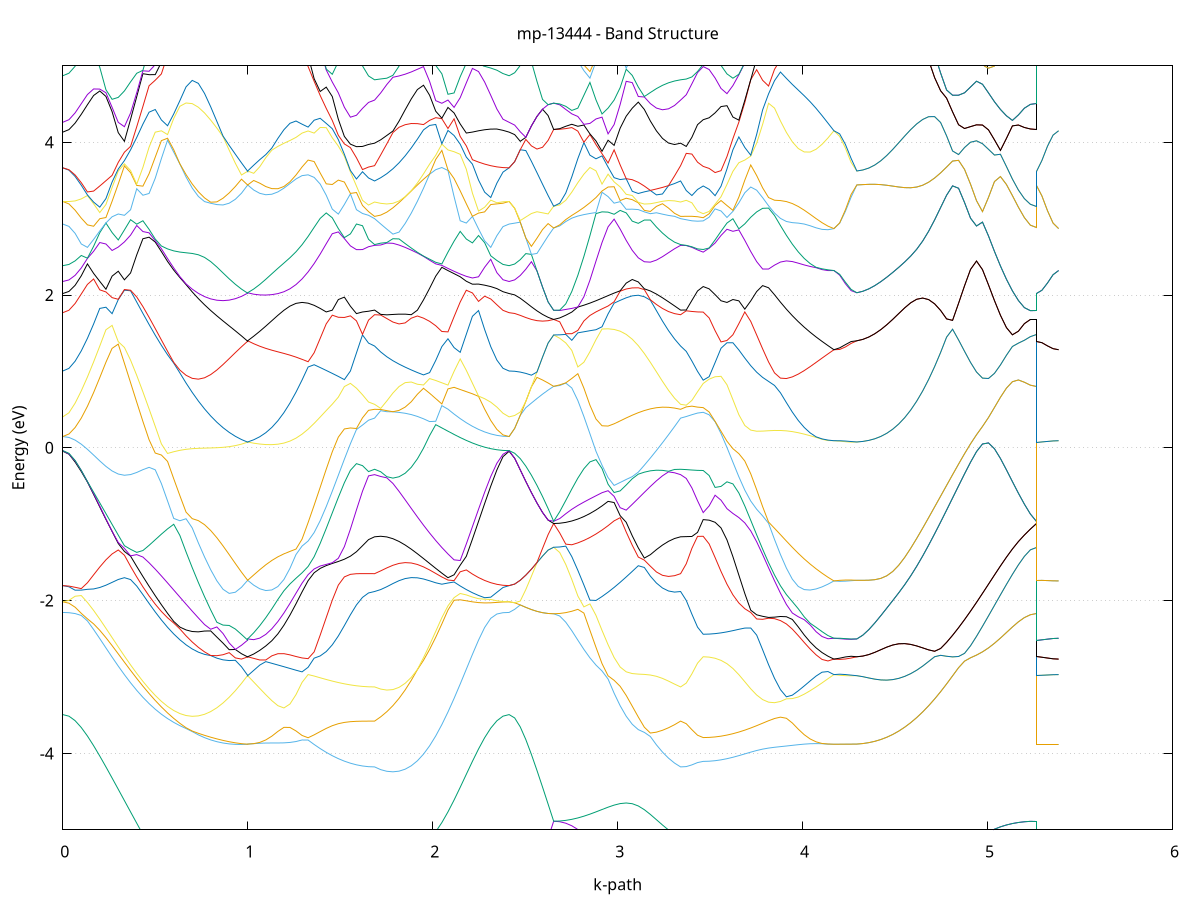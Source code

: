 set title 'mp-13444 - Band Structure'
set xlabel 'k-path'
set ylabel 'Energy (eV)'
set grid y
set yrange [-5:5]
set terminal png size 800,600
set output 'mp-13444_bands_gnuplot.png'
plot '-' using 1:2 with lines notitle, '-' using 1:2 with lines notitle, '-' using 1:2 with lines notitle, '-' using 1:2 with lines notitle, '-' using 1:2 with lines notitle, '-' using 1:2 with lines notitle, '-' using 1:2 with lines notitle, '-' using 1:2 with lines notitle, '-' using 1:2 with lines notitle, '-' using 1:2 with lines notitle, '-' using 1:2 with lines notitle, '-' using 1:2 with lines notitle, '-' using 1:2 with lines notitle, '-' using 1:2 with lines notitle, '-' using 1:2 with lines notitle, '-' using 1:2 with lines notitle, '-' using 1:2 with lines notitle, '-' using 1:2 with lines notitle, '-' using 1:2 with lines notitle, '-' using 1:2 with lines notitle, '-' using 1:2 with lines notitle, '-' using 1:2 with lines notitle, '-' using 1:2 with lines notitle, '-' using 1:2 with lines notitle, '-' using 1:2 with lines notitle, '-' using 1:2 with lines notitle, '-' using 1:2 with lines notitle, '-' using 1:2 with lines notitle, '-' using 1:2 with lines notitle, '-' using 1:2 with lines notitle, '-' using 1:2 with lines notitle, '-' using 1:2 with lines notitle, '-' using 1:2 with lines notitle, '-' using 1:2 with lines notitle, '-' using 1:2 with lines notitle, '-' using 1:2 with lines notitle, '-' using 1:2 with lines notitle, '-' using 1:2 with lines notitle, '-' using 1:2 with lines notitle, '-' using 1:2 with lines notitle, '-' using 1:2 with lines notitle, '-' using 1:2 with lines notitle, '-' using 1:2 with lines notitle, '-' using 1:2 with lines notitle, '-' using 1:2 with lines notitle, '-' using 1:2 with lines notitle, '-' using 1:2 with lines notitle, '-' using 1:2 with lines notitle, '-' using 1:2 with lines notitle, '-' using 1:2 with lines notitle, '-' using 1:2 with lines notitle, '-' using 1:2 with lines notitle, '-' using 1:2 with lines notitle, '-' using 1:2 with lines notitle, '-' using 1:2 with lines notitle, '-' using 1:2 with lines notitle, '-' using 1:2 with lines notitle, '-' using 1:2 with lines notitle, '-' using 1:2 with lines notitle, '-' using 1:2 with lines notitle, '-' using 1:2 with lines notitle, '-' using 1:2 with lines notitle, '-' using 1:2 with lines notitle, '-' using 1:2 with lines notitle, '-' using 1:2 with lines notitle, '-' using 1:2 with lines notitle, '-' using 1:2 with lines notitle, '-' using 1:2 with lines notitle, '-' using 1:2 with lines notitle, '-' using 1:2 with lines notitle, '-' using 1:2 with lines notitle, '-' using 1:2 with lines notitle, '-' using 1:2 with lines notitle, '-' using 1:2 with lines notitle, '-' using 1:2 with lines notitle, '-' using 1:2 with lines notitle, '-' using 1:2 with lines notitle, '-' using 1:2 with lines notitle, '-' using 1:2 with lines notitle, '-' using 1:2 with lines notitle, '-' using 1:2 with lines notitle, '-' using 1:2 with lines notitle, '-' using 1:2 with lines notitle, '-' using 1:2 with lines notitle, '-' using 1:2 with lines notitle, '-' using 1:2 with lines notitle, '-' using 1:2 with lines notitle, '-' using 1:2 with lines notitle, '-' using 1:2 with lines notitle, '-' using 1:2 with lines notitle, '-' using 1:2 with lines notitle, '-' using 1:2 with lines notitle, '-' using 1:2 with lines notitle, '-' using 1:2 with lines notitle, '-' using 1:2 with lines notitle, '-' using 1:2 with lines notitle
0.000000 -46.906976
0.033319 -46.906876
0.066638 -46.906876
0.099956 -46.906876
0.133275 -46.906776
0.166594 -46.906776
0.199913 -46.906676
0.233231 -46.906676
0.266550 -46.906576
0.299869 -46.906476
0.333188 -46.906276
0.366507 -46.906176
0.399825 -46.906076
0.433144 -46.905976
0.466463 -46.905876
0.499782 -46.905676
0.533100 -46.905476
0.566419 -46.905376
0.599738 -46.905176
0.633057 -46.904976
0.666376 -46.904876
0.699694 -46.904676
0.733013 -46.904476
0.766332 -46.904276
0.799651 -46.904076
0.832969 -46.903876
0.866288 -46.903676
0.899607 -46.903476
0.932926 -46.903276
0.966245 -46.903076
0.999563 -46.902876
0.999563 -46.902876
0.999563 -46.903076
0.999563 -46.903076
1.032242 -46.903276
1.064922 -46.903576
1.097601 -46.903876
1.130280 -46.904176
1.162959 -46.904476
1.195638 -46.904676
1.228317 -46.904976
1.260996 -46.905176
1.293675 -46.905376
1.326355 -46.905676
1.359034 -46.905876
1.391713 -46.905976
1.424392 -46.906176
1.457071 -46.906276
1.489750 -46.906476
1.522429 -46.906576
1.555108 -46.906676
1.587788 -46.906776
1.620467 -46.906776
1.653146 -46.906776
1.685825 -46.906876
1.685825 -46.906876
1.718886 -46.906776
1.751946 -46.906876
1.785007 -46.906776
1.818068 -46.906776
1.851128 -46.906876
1.884189 -46.906776
1.917250 -46.906876
1.950310 -46.906876
1.983371 -46.906876
2.016431 -46.906876
2.049492 -46.906876
2.082553 -46.906876
2.115613 -46.906876
2.148674 -46.906876
2.181735 -46.906876
2.214795 -46.906876
2.247856 -46.906876
2.280917 -46.906876
2.313977 -46.906876
2.347038 -46.906876
2.380099 -46.906876
2.413159 -46.906976
2.413159 -46.906976
2.443279 -46.906976
2.473398 -46.906976
2.503518 -46.906976
2.533638 -46.906976
2.563757 -46.906976
2.593877 -46.906876
2.623996 -46.906876
2.654116 -46.906876
2.654116 -46.906876
2.686795 -46.906876
2.719474 -46.906876
2.752153 -46.906876
2.784832 -46.906876
2.817511 -46.906876
2.850191 -46.906876
2.882870 -46.906876
2.915549 -46.906876
2.948228 -46.906876
2.980907 -46.906876
3.013586 -46.906876
3.046265 -46.906876
3.078944 -46.906776
3.111624 -46.906876
3.144303 -46.906876
3.176982 -46.906876
3.209661 -46.906876
3.242340 -46.906776
3.275019 -46.906776
3.307698 -46.906876
3.340378 -46.906876
3.340378 -46.906876
3.370932 -46.906776
3.401486 -46.906876
3.432040 -46.906776
3.462594 -46.906876
3.462594 -46.906876
3.494721 -46.906776
3.526848 -46.906776
3.558975 -46.906776
3.591102 -46.906676
3.623229 -46.906576
3.655357 -46.906476
3.687484 -46.906376
3.719611 -46.906176
3.751738 -46.906076
3.783865 -46.905876
3.815993 -46.905676
3.848120 -46.905476
3.880247 -46.905276
3.912374 -46.904976
3.944501 -46.904776
3.976628 -46.904476
4.008756 -46.904276
4.040883 -46.903976
4.073010 -46.903676
4.105137 -46.903376
4.137264 -46.903176
4.169392 -46.902876
4.169392 -46.902876
4.200374 -46.902876
4.231356 -46.902976
4.262339 -46.902976
4.293321 -46.903076
4.293321 -46.903076
4.325672 -46.903176
4.358022 -46.903476
4.390373 -46.903676
4.422724 -46.903876
4.455074 -46.904076
4.487425 -46.904176
4.519776 -46.904376
4.552126 -46.904576
4.584477 -46.904776
4.616828 -46.904976
4.649178 -46.905176
4.681529 -46.905276
4.713880 -46.905476
4.746231 -46.905576
4.778581 -46.905776
4.810932 -46.905876
4.843283 -46.905976
4.875633 -46.906176
4.907984 -46.906276
4.940335 -46.906376
4.972685 -46.906476
5.005036 -46.906576
5.037387 -46.906576
5.069737 -46.906676
5.102088 -46.906776
5.134439 -46.906776
5.166789 -46.906876
5.199140 -46.906876
5.231491 -46.906876
5.263841 -46.906876
5.263841 -46.902876
5.293961 -46.902876
5.324081 -46.902876
5.354200 -46.902876
5.384320 -46.902876
e
0.000000 -46.906776
0.033319 -46.906776
0.066638 -46.906776
0.099956 -46.906776
0.133275 -46.906776
0.166594 -46.906676
0.199913 -46.906676
0.233231 -46.906576
0.266550 -46.906476
0.299869 -46.906376
0.333188 -46.906276
0.366507 -46.906176
0.399825 -46.906076
0.433144 -46.905976
0.466463 -46.905776
0.499782 -46.905676
0.533100 -46.905476
0.566419 -46.905376
0.599738 -46.905176
0.633057 -46.904976
0.666376 -46.904776
0.699694 -46.904676
0.733013 -46.904476
0.766332 -46.904276
0.799651 -46.904076
0.832969 -46.903876
0.866288 -46.903676
0.899607 -46.903476
0.932926 -46.903276
0.966245 -46.903076
0.999563 -46.902876
0.999563 -46.902876
0.999563 -46.903076
0.999563 -46.903076
1.032242 -46.902976
1.064922 -46.903076
1.097601 -46.903076
1.130280 -46.903076
1.162959 -46.903076
1.195638 -46.903076
1.228317 -46.903076
1.260996 -46.903076
1.293675 -46.903076
1.326355 -46.903076
1.359034 -46.903076
1.391713 -46.903076
1.424392 -46.903076
1.457071 -46.903076
1.489750 -46.903076
1.522429 -46.903076
1.555108 -46.903076
1.587788 -46.903076
1.620467 -46.903076
1.653146 -46.903076
1.685825 -46.903076
1.685825 -46.903076
1.718886 -46.902976
1.751946 -46.903276
1.785007 -46.903576
1.818068 -46.903876
1.851128 -46.904176
1.884189 -46.904376
1.917250 -46.904676
1.950310 -46.904976
1.983371 -46.905176
2.016431 -46.905376
2.049492 -46.905576
2.082553 -46.905876
2.115613 -46.905976
2.148674 -46.906176
2.181735 -46.906376
2.214795 -46.906476
2.247856 -46.906576
2.280917 -46.906676
2.313977 -46.906776
2.347038 -46.906776
2.380099 -46.906776
2.413159 -46.906776
2.413159 -46.906776
2.443279 -46.906776
2.473398 -46.906876
2.503518 -46.906876
2.533638 -46.906876
2.563757 -46.906876
2.593877 -46.906876
2.623996 -46.906876
2.654116 -46.906876
2.654116 -46.906876
2.686795 -46.906876
2.719474 -46.906876
2.752153 -46.906776
2.784832 -46.906676
2.817511 -46.906576
2.850191 -46.906476
2.882870 -46.906376
2.915549 -46.906176
2.948228 -46.906076
2.980907 -46.905876
3.013586 -46.905676
3.046265 -46.905476
3.078944 -46.905176
3.111624 -46.904976
3.144303 -46.904776
3.176982 -46.904476
3.209661 -46.904176
3.242340 -46.903876
3.275019 -46.903676
3.307698 -46.903376
3.340378 -46.903076
3.340378 -46.903076
3.370932 -46.903076
3.401486 -46.902976
3.432040 -46.902976
3.462594 -46.902876
3.462594 -46.902876
3.494721 -46.902876
3.526848 -46.902876
3.558975 -46.902876
3.591102 -46.902876
3.623229 -46.902876
3.655357 -46.902876
3.687484 -46.902876
3.719611 -46.902876
3.751738 -46.902876
3.783865 -46.902876
3.815993 -46.902876
3.848120 -46.902876
3.880247 -46.902876
3.912374 -46.902876
3.944501 -46.902876
3.976628 -46.902876
4.008756 -46.902876
4.040883 -46.902876
4.073010 -46.902876
4.105137 -46.902876
4.137264 -46.902876
4.169392 -46.902876
4.169392 -46.902876
4.200374 -46.902876
4.231356 -46.902976
4.262339 -46.902976
4.293321 -46.903076
4.293321 -46.903076
4.325672 -46.903176
4.358022 -46.903476
4.390373 -46.903676
4.422724 -46.903876
4.455074 -46.904076
4.487425 -46.904176
4.519776 -46.904376
4.552126 -46.904576
4.584477 -46.904776
4.616828 -46.904976
4.649178 -46.905176
4.681529 -46.905276
4.713880 -46.905476
4.746231 -46.905576
4.778581 -46.905776
4.810932 -46.905876
4.843283 -46.905976
4.875633 -46.906176
4.907984 -46.906276
4.940335 -46.906376
4.972685 -46.906476
5.005036 -46.906576
5.037387 -46.906576
5.069737 -46.906676
5.102088 -46.906776
5.134439 -46.906776
5.166789 -46.906876
5.199140 -46.906876
5.231491 -46.906876
5.263841 -46.906876
5.263841 -46.902876
5.293961 -46.902876
5.324081 -46.902876
5.354200 -46.902876
5.384320 -46.902876
e
0.000000 -46.899176
0.033319 -46.899176
0.066638 -46.899176
0.099956 -46.899176
0.133275 -46.899276
0.166594 -46.899276
0.199913 -46.899376
0.233231 -46.899376
0.266550 -46.899476
0.299869 -46.899476
0.333188 -46.899576
0.366507 -46.899676
0.399825 -46.899776
0.433144 -46.899876
0.466463 -46.900076
0.499782 -46.900176
0.533100 -46.900276
0.566419 -46.900476
0.599738 -46.900576
0.633057 -46.900776
0.666376 -46.900876
0.699694 -46.901076
0.733013 -46.901276
0.766332 -46.901476
0.799651 -46.901676
0.832969 -46.901876
0.866288 -46.902076
0.899607 -46.902276
0.932926 -46.902476
0.966245 -46.902676
0.999563 -46.902876
0.999563 -46.902876
0.999563 -46.902676
0.999563 -46.902676
1.032242 -46.902676
1.064922 -46.902676
1.097601 -46.902676
1.130280 -46.902676
1.162959 -46.902676
1.195638 -46.902676
1.228317 -46.902676
1.260996 -46.902676
1.293675 -46.902676
1.326355 -46.902676
1.359034 -46.902676
1.391713 -46.902676
1.424392 -46.902676
1.457071 -46.902676
1.489750 -46.902676
1.522429 -46.902676
1.555108 -46.902676
1.587788 -46.902676
1.620467 -46.902676
1.653146 -46.902676
1.685825 -46.902676
1.685825 -46.902676
1.718886 -46.902776
1.751946 -46.902576
1.785007 -46.902276
1.818068 -46.901976
1.851128 -46.901676
1.884189 -46.901376
1.917250 -46.901176
1.950310 -46.900876
1.983371 -46.900676
2.016431 -46.900476
2.049492 -46.900276
2.082553 -46.900076
2.115613 -46.899876
2.148674 -46.899776
2.181735 -46.899576
2.214795 -46.899476
2.247856 -46.899376
2.280917 -46.899276
2.313977 -46.899176
2.347038 -46.899176
2.380099 -46.899176
2.413159 -46.899176
2.413159 -46.899176
2.443279 -46.899176
2.473398 -46.899176
2.503518 -46.899176
2.533638 -46.899176
2.563757 -46.899176
2.593877 -46.899176
2.623996 -46.899176
2.654116 -46.899176
2.654116 -46.899176
2.686795 -46.899176
2.719474 -46.899176
2.752153 -46.899176
2.784832 -46.899276
2.817511 -46.899376
2.850191 -46.899476
2.882870 -46.899576
2.915549 -46.899676
2.948228 -46.899876
2.980907 -46.900076
3.013586 -46.900176
3.046265 -46.900376
3.078944 -46.900676
3.111624 -46.900876
3.144303 -46.901076
3.176982 -46.901376
3.209661 -46.901576
3.242340 -46.901876
3.275019 -46.902176
3.307698 -46.902476
3.340378 -46.902676
3.340378 -46.902676
3.370932 -46.902776
3.401486 -46.902776
3.432040 -46.902876
3.462594 -46.902876
3.462594 -46.902876
3.494721 -46.902876
3.526848 -46.902876
3.558975 -46.902876
3.591102 -46.902876
3.623229 -46.902876
3.655357 -46.902876
3.687484 -46.902876
3.719611 -46.902876
3.751738 -46.902876
3.783865 -46.902876
3.815993 -46.902876
3.848120 -46.902876
3.880247 -46.902876
3.912374 -46.902876
3.944501 -46.902876
3.976628 -46.902876
4.008756 -46.902876
4.040883 -46.902876
4.073010 -46.902876
4.105137 -46.902876
4.137264 -46.902876
4.169392 -46.902876
4.169392 -46.902876
4.200374 -46.902776
4.231356 -46.902776
4.262339 -46.902676
4.293321 -46.902676
4.293321 -46.902676
4.325672 -46.902476
4.358022 -46.902276
4.390373 -46.902076
4.422724 -46.901876
4.455074 -46.901676
4.487425 -46.901476
4.519776 -46.901376
4.552126 -46.901176
4.584477 -46.900976
4.616828 -46.900876
4.649178 -46.900676
4.681529 -46.900576
4.713880 -46.900376
4.746231 -46.900276
4.778581 -46.900076
4.810932 -46.899976
4.843283 -46.899876
4.875633 -46.899776
4.907984 -46.899676
4.940335 -46.899576
4.972685 -46.899476
5.005036 -46.899376
5.037387 -46.899376
5.069737 -46.899276
5.102088 -46.899176
5.134439 -46.899176
5.166789 -46.899176
5.199140 -46.899176
5.231491 -46.899176
5.263841 -46.899176
5.263841 -46.902876
5.293961 -46.902876
5.324081 -46.902876
5.354200 -46.902876
5.384320 -46.902876
e
0.000000 -46.898976
0.033319 -46.898976
0.066638 -46.899076
0.099956 -46.899076
0.133275 -46.899076
0.166594 -46.899176
0.199913 -46.899276
0.233231 -46.899276
0.266550 -46.899376
0.299869 -46.899476
0.333188 -46.899576
0.366507 -46.899676
0.399825 -46.899776
0.433144 -46.899876
0.466463 -46.899976
0.499782 -46.900176
0.533100 -46.900276
0.566419 -46.900376
0.599738 -46.900576
0.633057 -46.900776
0.666376 -46.900876
0.699694 -46.901076
0.733013 -46.901276
0.766332 -46.901476
0.799651 -46.901676
0.832969 -46.901876
0.866288 -46.902076
0.899607 -46.902276
0.932926 -46.902476
0.966245 -46.902576
0.999563 -46.902876
0.999563 -46.902876
0.999563 -46.902676
0.999563 -46.902676
1.032242 -46.902376
1.064922 -46.902076
1.097601 -46.901876
1.130280 -46.901576
1.162959 -46.901276
1.195638 -46.901076
1.228317 -46.900876
1.260996 -46.900576
1.293675 -46.900376
1.326355 -46.900176
1.359034 -46.899976
1.391713 -46.899776
1.424392 -46.899676
1.457071 -46.899476
1.489750 -46.899376
1.522429 -46.899276
1.555108 -46.899176
1.587788 -46.899176
1.620467 -46.899076
1.653146 -46.899076
1.685825 -46.899076
1.685825 -46.899076
1.718886 -46.899076
1.751946 -46.899076
1.785007 -46.899076
1.818068 -46.899076
1.851128 -46.898976
1.884189 -46.899076
1.917250 -46.899076
1.950310 -46.899076
1.983371 -46.899076
2.016431 -46.899076
2.049492 -46.899076
2.082553 -46.899076
2.115613 -46.899076
2.148674 -46.899076
2.181735 -46.899076
2.214795 -46.899076
2.247856 -46.899076
2.280917 -46.899076
2.313977 -46.899076
2.347038 -46.899076
2.380099 -46.898976
2.413159 -46.898976
2.413159 -46.898976
2.443279 -46.898976
2.473398 -46.898976
2.503518 -46.898976
2.533638 -46.899076
2.563757 -46.899076
2.593877 -46.899076
2.623996 -46.899076
2.654116 -46.899176
2.654116 -46.899176
2.686795 -46.899176
2.719474 -46.899076
2.752153 -46.899076
2.784832 -46.899076
2.817511 -46.899076
2.850191 -46.899076
2.882870 -46.899076
2.915549 -46.899076
2.948228 -46.899076
2.980907 -46.899076
3.013586 -46.899076
3.046265 -46.899076
3.078944 -46.899076
3.111624 -46.899076
3.144303 -46.899076
3.176982 -46.899076
3.209661 -46.899076
3.242340 -46.899076
3.275019 -46.899076
3.307698 -46.899076
3.340378 -46.899076
3.340378 -46.899076
3.370932 -46.899076
3.401486 -46.899076
3.432040 -46.899076
3.462594 -46.899076
3.462594 -46.899076
3.494721 -46.899076
3.526848 -46.899076
3.558975 -46.899076
3.591102 -46.899176
3.623229 -46.899276
3.655357 -46.899376
3.687484 -46.899476
3.719611 -46.899576
3.751738 -46.899776
3.783865 -46.899976
3.815993 -46.900176
3.848120 -46.900276
3.880247 -46.900576
3.912374 -46.900776
3.944501 -46.900976
3.976628 -46.901276
4.008756 -46.901476
4.040883 -46.901776
4.073010 -46.902076
4.105137 -46.902276
4.137264 -46.902576
4.169392 -46.902876
4.169392 -46.902876
4.200374 -46.902776
4.231356 -46.902776
4.262339 -46.902676
4.293321 -46.902676
4.293321 -46.902676
4.325672 -46.902476
4.358022 -46.902276
4.390373 -46.902076
4.422724 -46.901876
4.455074 -46.901676
4.487425 -46.901476
4.519776 -46.901376
4.552126 -46.901176
4.584477 -46.900976
4.616828 -46.900876
4.649178 -46.900676
4.681529 -46.900576
4.713880 -46.900376
4.746231 -46.900276
4.778581 -46.900076
4.810932 -46.899976
4.843283 -46.899876
4.875633 -46.899776
4.907984 -46.899676
4.940335 -46.899576
4.972685 -46.899476
5.005036 -46.899376
5.037387 -46.899376
5.069737 -46.899276
5.102088 -46.899176
5.134439 -46.899176
5.166789 -46.899176
5.199140 -46.899176
5.231491 -46.899176
5.263841 -46.899176
5.263841 -46.902876
5.293961 -46.902876
5.324081 -46.902876
5.354200 -46.902876
5.384320 -46.902876
e
0.000000 -46.796676
0.033319 -46.796676
0.066638 -46.796676
0.099956 -46.796676
0.133275 -46.796676
0.166594 -46.796676
0.199913 -46.796676
0.233231 -46.796676
0.266550 -46.796676
0.299869 -46.796676
0.333188 -46.796676
0.366507 -46.796676
0.399825 -46.796676
0.433144 -46.796676
0.466463 -46.796676
0.499782 -46.796676
0.533100 -46.796676
0.566419 -46.796676
0.599738 -46.796676
0.633057 -46.796676
0.666376 -46.796676
0.699694 -46.796676
0.733013 -46.796676
0.766332 -46.796676
0.799651 -46.796676
0.832969 -46.796676
0.866288 -46.796676
0.899607 -46.796676
0.932926 -46.796676
0.966245 -46.796676
0.999563 -46.796676
0.999563 -46.796676
0.999563 -46.796676
0.999563 -46.796676
1.032242 -46.796676
1.064922 -46.796676
1.097601 -46.796676
1.130280 -46.796676
1.162959 -46.796676
1.195638 -46.796676
1.228317 -46.796676
1.260996 -46.796676
1.293675 -46.796676
1.326355 -46.796676
1.359034 -46.796676
1.391713 -46.796676
1.424392 -46.796676
1.457071 -46.796676
1.489750 -46.796676
1.522429 -46.796676
1.555108 -46.796676
1.587788 -46.796676
1.620467 -46.796676
1.653146 -46.796676
1.685825 -46.796676
1.685825 -46.796676
1.718886 -46.796676
1.751946 -46.796676
1.785007 -46.796676
1.818068 -46.796676
1.851128 -46.796676
1.884189 -46.796676
1.917250 -46.796676
1.950310 -46.796676
1.983371 -46.796676
2.016431 -46.796676
2.049492 -46.796676
2.082553 -46.796676
2.115613 -46.796676
2.148674 -46.796676
2.181735 -46.796676
2.214795 -46.796676
2.247856 -46.796676
2.280917 -46.796676
2.313977 -46.796676
2.347038 -46.796676
2.380099 -46.796676
2.413159 -46.796676
2.413159 -46.796676
2.443279 -46.796676
2.473398 -46.796676
2.503518 -46.796676
2.533638 -46.796776
2.563757 -46.796776
2.593877 -46.796776
2.623996 -46.796676
2.654116 -46.796676
2.654116 -46.796676
2.686795 -46.796676
2.719474 -46.796676
2.752153 -46.796676
2.784832 -46.796676
2.817511 -46.796676
2.850191 -46.796676
2.882870 -46.796676
2.915549 -46.796676
2.948228 -46.796676
2.980907 -46.796676
3.013586 -46.796676
3.046265 -46.796676
3.078944 -46.796676
3.111624 -46.796676
3.144303 -46.796676
3.176982 -46.796676
3.209661 -46.796676
3.242340 -46.796676
3.275019 -46.796676
3.307698 -46.796676
3.340378 -46.796676
3.340378 -46.796676
3.370932 -46.796676
3.401486 -46.796676
3.432040 -46.796676
3.462594 -46.796676
3.462594 -46.796676
3.494721 -46.796676
3.526848 -46.796676
3.558975 -46.796676
3.591102 -46.796676
3.623229 -46.796676
3.655357 -46.796676
3.687484 -46.796676
3.719611 -46.796676
3.751738 -46.796676
3.783865 -46.796676
3.815993 -46.796676
3.848120 -46.796676
3.880247 -46.796676
3.912374 -46.796676
3.944501 -46.796676
3.976628 -46.796676
4.008756 -46.796676
4.040883 -46.796676
4.073010 -46.796676
4.105137 -46.796676
4.137264 -46.796676
4.169392 -46.796676
4.169392 -46.796676
4.200374 -46.796676
4.231356 -46.796676
4.262339 -46.796676
4.293321 -46.796676
4.293321 -46.796676
4.325672 -46.796676
4.358022 -46.796676
4.390373 -46.796676
4.422724 -46.796676
4.455074 -46.796676
4.487425 -46.796676
4.519776 -46.796676
4.552126 -46.796676
4.584477 -46.796676
4.616828 -46.796676
4.649178 -46.796676
4.681529 -46.796676
4.713880 -46.796676
4.746231 -46.796676
4.778581 -46.796676
4.810932 -46.796676
4.843283 -46.796676
4.875633 -46.796676
4.907984 -46.796676
4.940335 -46.796676
4.972685 -46.796676
5.005036 -46.796676
5.037387 -46.796676
5.069737 -46.796676
5.102088 -46.796676
5.134439 -46.796676
5.166789 -46.796676
5.199140 -46.796676
5.231491 -46.796676
5.263841 -46.796676
5.263841 -46.796676
5.293961 -46.796676
5.324081 -46.796676
5.354200 -46.796676
5.384320 -46.796676
e
0.000000 -46.796676
0.033319 -46.796676
0.066638 -46.796676
0.099956 -46.796676
0.133275 -46.796676
0.166594 -46.796676
0.199913 -46.796676
0.233231 -46.796676
0.266550 -46.796676
0.299869 -46.796676
0.333188 -46.796676
0.366507 -46.796676
0.399825 -46.796676
0.433144 -46.796676
0.466463 -46.796676
0.499782 -46.796676
0.533100 -46.796676
0.566419 -46.796676
0.599738 -46.796676
0.633057 -46.796676
0.666376 -46.796676
0.699694 -46.796676
0.733013 -46.796676
0.766332 -46.796676
0.799651 -46.796676
0.832969 -46.796676
0.866288 -46.796676
0.899607 -46.796676
0.932926 -46.796676
0.966245 -46.796676
0.999563 -46.796676
0.999563 -46.796676
0.999563 -46.796676
0.999563 -46.796676
1.032242 -46.796676
1.064922 -46.796676
1.097601 -46.796676
1.130280 -46.796676
1.162959 -46.796676
1.195638 -46.796676
1.228317 -46.796676
1.260996 -46.796676
1.293675 -46.796676
1.326355 -46.796676
1.359034 -46.796676
1.391713 -46.796676
1.424392 -46.796676
1.457071 -46.796676
1.489750 -46.796676
1.522429 -46.796676
1.555108 -46.796676
1.587788 -46.796676
1.620467 -46.796676
1.653146 -46.796676
1.685825 -46.796676
1.685825 -46.796676
1.718886 -46.796676
1.751946 -46.796676
1.785007 -46.796676
1.818068 -46.796676
1.851128 -46.796676
1.884189 -46.796676
1.917250 -46.796676
1.950310 -46.796676
1.983371 -46.796676
2.016431 -46.796676
2.049492 -46.796676
2.082553 -46.796676
2.115613 -46.796676
2.148674 -46.796676
2.181735 -46.796676
2.214795 -46.796676
2.247856 -46.796676
2.280917 -46.796676
2.313977 -46.796676
2.347038 -46.796676
2.380099 -46.796676
2.413159 -46.796676
2.413159 -46.796676
2.443279 -46.796676
2.473398 -46.796676
2.503518 -46.796676
2.533638 -46.796676
2.563757 -46.796676
2.593877 -46.796676
2.623996 -46.796676
2.654116 -46.796676
2.654116 -46.796676
2.686795 -46.796676
2.719474 -46.796676
2.752153 -46.796676
2.784832 -46.796676
2.817511 -46.796676
2.850191 -46.796676
2.882870 -46.796676
2.915549 -46.796676
2.948228 -46.796676
2.980907 -46.796676
3.013586 -46.796676
3.046265 -46.796676
3.078944 -46.796676
3.111624 -46.796676
3.144303 -46.796676
3.176982 -46.796676
3.209661 -46.796676
3.242340 -46.796676
3.275019 -46.796676
3.307698 -46.796676
3.340378 -46.796676
3.340378 -46.796676
3.370932 -46.796676
3.401486 -46.796676
3.432040 -46.796676
3.462594 -46.796676
3.462594 -46.796676
3.494721 -46.796676
3.526848 -46.796676
3.558975 -46.796676
3.591102 -46.796676
3.623229 -46.796676
3.655357 -46.796676
3.687484 -46.796676
3.719611 -46.796676
3.751738 -46.796676
3.783865 -46.796676
3.815993 -46.796676
3.848120 -46.796676
3.880247 -46.796676
3.912374 -46.796676
3.944501 -46.796676
3.976628 -46.796676
4.008756 -46.796676
4.040883 -46.796676
4.073010 -46.796676
4.105137 -46.796676
4.137264 -46.796676
4.169392 -46.796676
4.169392 -46.796676
4.200374 -46.796676
4.231356 -46.796676
4.262339 -46.796676
4.293321 -46.796676
4.293321 -46.796676
4.325672 -46.796676
4.358022 -46.796676
4.390373 -46.796676
4.422724 -46.796676
4.455074 -46.796676
4.487425 -46.796676
4.519776 -46.796676
4.552126 -46.796676
4.584477 -46.796676
4.616828 -46.796676
4.649178 -46.796676
4.681529 -46.796676
4.713880 -46.796676
4.746231 -46.796676
4.778581 -46.796676
4.810932 -46.796676
4.843283 -46.796676
4.875633 -46.796676
4.907984 -46.796676
4.940335 -46.796676
4.972685 -46.796676
5.005036 -46.796676
5.037387 -46.796676
5.069737 -46.796676
5.102088 -46.796676
5.134439 -46.796676
5.166789 -46.796676
5.199140 -46.796676
5.231491 -46.796676
5.263841 -46.796676
5.263841 -46.796676
5.293961 -46.796676
5.324081 -46.796676
5.354200 -46.796676
5.384320 -46.796676
e
0.000000 -21.647176
0.033319 -21.647076
0.066638 -21.646776
0.099956 -21.646076
0.133275 -21.645276
0.166594 -21.644176
0.199913 -21.642776
0.233231 -21.641176
0.266550 -21.639376
0.299869 -21.637276
0.333188 -21.634976
0.366507 -21.632376
0.399825 -21.629676
0.433144 -21.626676
0.466463 -21.623476
0.499782 -21.620076
0.533100 -21.616476
0.566419 -21.612676
0.599738 -21.608776
0.633057 -21.604776
0.666376 -21.600676
0.699694 -21.596476
0.733013 -21.592276
0.766332 -21.588076
0.799651 -21.584076
0.832969 -21.580276
0.866288 -21.576976
0.899607 -21.574176
0.932926 -21.572276
0.966245 -21.571376
0.999563 -21.570976
0.999563 -21.570976
0.999563 -21.571176
0.999563 -21.571176
1.032242 -21.571976
1.064922 -21.573376
1.097601 -21.575876
1.130280 -21.579376
1.162959 -21.583776
1.195638 -21.588976
1.228317 -21.594576
1.260996 -21.600476
1.293675 -21.606476
1.326355 -21.612376
1.359034 -21.617976
1.391713 -21.623276
1.424392 -21.628176
1.457071 -21.632576
1.489750 -21.636576
1.522429 -21.639976
1.555108 -21.642776
1.587788 -21.644976
1.620467 -21.646576
1.653146 -21.647476
1.685825 -21.647876
1.685825 -21.647876
1.718886 -21.647876
1.751946 -21.647876
1.785007 -21.647876
1.818068 -21.647876
1.851128 -21.647876
1.884189 -21.647876
1.917250 -21.647876
1.950310 -21.647876
1.983371 -21.647776
2.016431 -21.647776
2.049492 -21.647676
2.082553 -21.647676
2.115613 -21.647576
2.148674 -21.647476
2.181735 -21.647476
2.214795 -21.647376
2.247856 -21.647376
2.280917 -21.647276
2.313977 -21.647276
2.347038 -21.647276
2.380099 -21.647176
2.413159 -21.647176
2.413159 -21.647176
2.443279 -21.647176
2.473398 -21.647176
2.503518 -21.647276
2.533638 -21.647276
2.563757 -21.647276
2.593877 -21.647276
2.623996 -21.647276
2.654116 -21.647276
2.654116 -21.647276
2.686795 -21.647276
2.719474 -21.647276
2.752153 -21.647276
2.784832 -21.647276
2.817511 -21.647276
2.850191 -21.647276
2.882870 -21.647276
2.915549 -21.647276
2.948228 -21.647376
2.980907 -21.647376
3.013586 -21.647376
3.046265 -21.647476
3.078944 -21.647476
3.111624 -21.647476
3.144303 -21.647576
3.176982 -21.647576
3.209661 -21.647676
3.242340 -21.647676
3.275019 -21.647776
3.307698 -21.647776
3.340378 -21.647876
3.340378 -21.647876
3.370932 -21.647876
3.401486 -21.647876
3.432040 -21.647876
3.462594 -21.647876
3.462594 -21.647876
3.494721 -21.647576
3.526848 -21.646576
3.558975 -21.645076
3.591102 -21.642976
3.623229 -21.640276
3.655357 -21.636976
3.687484 -21.633176
3.719611 -21.628876
3.751738 -21.624076
3.783865 -21.618976
3.815993 -21.613476
3.848120 -21.607776
3.880247 -21.601976
3.912374 -21.596176
3.944501 -21.590476
3.976628 -21.585276
4.008756 -21.580676
4.040883 -21.576876
4.073010 -21.574076
4.105137 -21.572176
4.137264 -21.571276
4.169392 -21.570976
4.169392 -21.570976
4.200374 -21.570976
4.231356 -21.571076
4.262339 -21.571076
4.293321 -21.571176
4.293321 -21.571176
4.325672 -21.572076
4.358022 -21.573376
4.390373 -21.575076
4.422724 -21.577076
4.455074 -21.579176
4.487425 -21.581576
4.519776 -21.584176
4.552126 -21.587076
4.584477 -21.590376
4.616828 -21.594076
4.649178 -21.597976
4.681529 -21.602076
4.713880 -21.606176
4.746231 -21.610376
4.778581 -21.614376
4.810932 -21.618276
4.843283 -21.622076
4.875633 -21.625576
4.907984 -21.628876
4.940335 -21.631976
4.972685 -21.634876
5.005036 -21.637376
5.037387 -21.639676
5.069737 -21.641676
5.102088 -21.643376
5.134439 -21.644776
5.166789 -21.645876
5.199140 -21.646576
5.231491 -21.647076
5.263841 -21.647276
5.263841 -21.570976
5.293961 -21.570976
5.324081 -21.570976
5.354200 -21.570976
5.384320 -21.570976
e
0.000000 -21.647176
0.033319 -21.646976
0.066638 -21.646376
0.099956 -21.645376
0.133275 -21.643976
0.166594 -21.642176
0.199913 -21.639976
0.233231 -21.637376
0.266550 -21.634376
0.299869 -21.631076
0.333188 -21.627376
0.366507 -21.623376
0.399825 -21.618976
0.433144 -21.614276
0.466463 -21.609276
0.499782 -21.603976
0.533100 -21.598476
0.566419 -21.592776
0.599738 -21.586776
0.633057 -21.582176
0.666376 -21.581276
0.699694 -21.580376
0.733013 -21.579276
0.766332 -21.578176
0.799651 -21.576976
0.832969 -21.575676
0.866288 -21.574476
0.899607 -21.573176
0.932926 -21.572176
0.966245 -21.571176
0.999563 -21.570976
0.999563 -21.570976
0.999563 -21.571176
0.999563 -21.571176
1.032242 -21.571876
1.064922 -21.573076
1.097601 -21.574576
1.130280 -21.576176
1.162959 -21.577776
1.195638 -21.579376
1.228317 -21.580876
1.260996 -21.582276
1.293675 -21.583376
1.326355 -21.584376
1.359034 -21.585176
1.391713 -21.585776
1.424392 -21.586176
1.457071 -21.586476
1.489750 -21.586676
1.522429 -21.586776
1.555108 -21.586776
1.587788 -21.586776
1.620467 -21.586776
1.653146 -21.586776
1.685825 -21.586776
1.685825 -21.586776
1.718886 -21.586676
1.751946 -21.586576
1.785007 -21.586476
1.818068 -21.586276
1.851128 -21.586176
1.884189 -21.585976
1.917250 -21.589076
1.950310 -21.594276
1.983371 -21.599976
2.016431 -21.605676
2.049492 -21.611476
2.082553 -21.617076
2.115613 -21.622376
2.148674 -21.627276
2.181735 -21.631776
2.214795 -21.635776
2.247856 -21.639176
2.280917 -21.642076
2.313977 -21.644276
2.347038 -21.645876
2.380099 -21.646876
2.413159 -21.647176
2.413159 -21.647176
2.443279 -21.647176
2.473398 -21.647176
2.503518 -21.647176
2.533638 -21.647276
2.563757 -21.647276
2.593877 -21.647276
2.623996 -21.647276
2.654116 -21.647276
2.654116 -21.647276
2.686795 -21.646876
2.719474 -21.645976
2.752153 -21.644376
2.784832 -21.642176
2.817511 -21.639376
2.850191 -21.635976
2.882870 -21.631976
2.915549 -21.627576
2.948228 -21.622676
2.980907 -21.617276
3.013586 -21.611676
3.046265 -21.605676
3.078944 -21.599576
3.111624 -21.593376
3.144303 -21.587376
3.176982 -21.586776
3.209661 -21.586776
3.242340 -21.586776
3.275019 -21.586776
3.307698 -21.586776
3.340378 -21.586776
3.340378 -21.586776
3.370932 -21.586676
3.401486 -21.586676
3.432040 -21.586676
3.462594 -21.586676
3.462594 -21.586676
3.494721 -21.586676
3.526848 -21.586676
3.558975 -21.586776
3.591102 -21.586776
3.623229 -21.586776
3.655357 -21.586676
3.687484 -21.586476
3.719611 -21.586176
3.751738 -21.585776
3.783865 -21.585176
3.815993 -21.584476
3.848120 -21.583476
3.880247 -21.582376
3.912374 -21.581076
3.944501 -21.579676
3.976628 -21.578076
4.008756 -21.576476
4.040883 -21.574876
4.073010 -21.573476
4.105137 -21.572176
4.137264 -21.571176
4.169392 -21.570976
4.169392 -21.570976
4.200374 -21.570976
4.231356 -21.570976
4.262339 -21.571076
4.293321 -21.571176
4.293321 -21.571176
4.325672 -21.572076
4.358022 -21.573376
4.390373 -21.575076
4.422724 -21.577076
4.455074 -21.579176
4.487425 -21.581576
4.519776 -21.584176
4.552126 -21.587076
4.584477 -21.590376
4.616828 -21.594076
4.649178 -21.597976
4.681529 -21.602076
4.713880 -21.606176
4.746231 -21.610376
4.778581 -21.614376
4.810932 -21.618276
4.843283 -21.622076
4.875633 -21.625576
4.907984 -21.628876
4.940335 -21.631976
4.972685 -21.634776
5.005036 -21.637376
5.037387 -21.639676
5.069737 -21.641676
5.102088 -21.643376
5.134439 -21.644776
5.166789 -21.645876
5.199140 -21.646576
5.231491 -21.647076
5.263841 -21.647276
5.263841 -21.570976
5.293961 -21.570976
5.324081 -21.570976
5.354200 -21.570976
5.384320 -21.570976
e
0.000000 -21.584876
0.033319 -21.584876
0.066638 -21.584976
0.099956 -21.584976
0.133275 -21.585076
0.166594 -21.585176
0.199913 -21.585276
0.233231 -21.585376
0.266550 -21.585376
0.299869 -21.585476
0.333188 -21.585476
0.366507 -21.585376
0.399825 -21.585276
0.433144 -21.585076
0.466463 -21.584876
0.499782 -21.584476
0.533100 -21.584076
0.566419 -21.583576
0.599738 -21.582876
0.633057 -21.580676
0.666376 -21.574476
0.699694 -21.571376
0.733013 -21.569276
0.766332 -21.567076
0.799651 -21.564676
0.832969 -21.562076
0.866288 -21.559476
0.899607 -21.556676
0.932926 -21.553876
0.966245 -21.551076
0.999563 -21.548376
0.999563 -21.548376
0.999563 -21.548176
0.999563 -21.548176
1.032242 -21.549676
1.064922 -21.550976
1.097601 -21.552076
1.130280 -21.553076
1.162959 -21.554076
1.195638 -21.555376
1.228317 -21.556976
1.260996 -21.558276
1.293675 -21.559576
1.326355 -21.560976
1.359034 -21.562276
1.391713 -21.563776
1.424392 -21.565276
1.457071 -21.566776
1.489750 -21.568276
1.522429 -21.569676
1.555108 -21.570876
1.587788 -21.571876
1.620467 -21.572576
1.653146 -21.573076
1.685825 -21.573176
1.685825 -21.573176
1.718886 -21.573376
1.751946 -21.574176
1.785007 -21.575576
1.818068 -21.577676
1.851128 -21.580676
1.884189 -21.584476
1.917250 -21.585876
1.950310 -21.585776
1.983371 -21.585576
2.016431 -21.585476
2.049492 -21.585376
2.082553 -21.585276
2.115613 -21.585176
2.148674 -21.585076
2.181735 -21.585076
2.214795 -21.584976
2.247856 -21.584976
2.280917 -21.584976
2.313977 -21.584976
2.347038 -21.584876
2.380099 -21.584876
2.413159 -21.584876
2.413159 -21.584876
2.443279 -21.584876
2.473398 -21.584876
2.503518 -21.584876
2.533638 -21.584876
2.563757 -21.584776
2.593877 -21.584776
2.623996 -21.584776
2.654116 -21.584776
2.654116 -21.584776
2.686795 -21.584776
2.719474 -21.584776
2.752153 -21.584876
2.784832 -21.584976
2.817511 -21.585076
2.850191 -21.585276
2.882870 -21.585476
2.915549 -21.585576
2.948228 -21.585776
2.980907 -21.585976
3.013586 -21.586176
3.046265 -21.586276
3.078944 -21.586476
3.111624 -21.586576
3.144303 -21.586676
3.176982 -21.581576
3.209661 -21.576276
3.242340 -21.574876
3.275019 -21.573976
3.307698 -21.573376
3.340378 -21.573176
3.340378 -21.573176
3.370932 -21.573176
3.401486 -21.573276
3.432040 -21.573276
3.462594 -21.573276
3.462594 -21.573276
3.494721 -21.573176
3.526848 -21.572676
3.558975 -21.571876
3.591102 -21.570876
3.623229 -21.569576
3.655357 -21.568176
3.687484 -21.566576
3.719611 -21.564876
3.751738 -21.563076
3.783865 -21.561376
3.815993 -21.559976
3.848120 -21.559276
3.880247 -21.558476
3.912374 -21.557776
3.944501 -21.556976
3.976628 -21.556176
4.008756 -21.555276
4.040883 -21.554376
4.073010 -21.553176
4.105137 -21.551776
4.137264 -21.550176
4.169392 -21.548276
4.169392 -21.548276
4.200374 -21.548676
4.231356 -21.548776
4.262339 -21.548676
4.293321 -21.548176
4.293321 -21.548176
4.325672 -21.547876
4.358022 -21.548376
4.390373 -21.550676
4.422724 -21.554176
4.455074 -21.558176
4.487425 -21.562276
4.519776 -21.566176
4.552126 -21.569776
4.584477 -21.572976
4.616828 -21.575576
4.649178 -21.577776
4.681529 -21.579476
4.713880 -21.580876
4.746231 -21.581976
4.778581 -21.582876
4.810932 -21.583576
4.843283 -21.584176
4.875633 -21.584576
4.907984 -21.584776
4.940335 -21.584976
4.972685 -21.585076
5.005036 -21.585176
5.037387 -21.585076
5.069737 -21.585076
5.102088 -21.584976
5.134439 -21.584876
5.166789 -21.584876
5.199140 -21.584776
5.231491 -21.584776
5.263841 -21.584776
5.263841 -21.548376
5.293961 -21.548376
5.324081 -21.548376
5.354200 -21.548276
5.384320 -21.548276
e
0.000000 -21.584876
0.033319 -21.584876
0.066638 -21.584876
0.099956 -21.584876
0.133275 -21.584876
0.166594 -21.584776
0.199913 -21.584776
0.233231 -21.584676
0.266550 -21.584476
0.299869 -21.584176
0.333188 -21.583876
0.366507 -21.583476
0.399825 -21.582876
0.433144 -21.582276
0.466463 -21.581376
0.499782 -21.580476
0.533100 -21.579376
0.566419 -21.578076
0.599738 -21.576676
0.633057 -21.575076
0.666376 -21.573276
0.699694 -21.568176
0.733013 -21.561976
0.766332 -21.555976
0.799651 -21.550376
0.832969 -21.545676
0.866288 -21.542876
0.899607 -21.542376
0.932926 -21.543676
0.966245 -21.545776
0.999563 -21.548376
0.999563 -21.548376
0.999563 -21.548176
0.999563 -21.548176
1.032242 -21.546376
1.064922 -21.546676
1.097601 -21.549076
1.130280 -21.551476
1.162959 -21.553676
1.195638 -21.554976
1.228317 -21.555876
1.260996 -21.556776
1.293675 -21.557676
1.326355 -21.558676
1.359034 -21.559576
1.391713 -21.560576
1.424392 -21.561476
1.457071 -21.562376
1.489750 -21.563176
1.522429 -21.563876
1.555108 -21.564476
1.587788 -21.564976
1.620467 -21.565376
1.653146 -21.565576
1.685825 -21.565676
1.685825 -21.565676
1.718886 -21.566176
1.751946 -21.567376
1.785007 -21.569076
1.818068 -21.570976
1.851128 -21.572976
1.884189 -21.574976
1.917250 -21.576776
1.950310 -21.578476
1.983371 -21.579976
2.016431 -21.581176
2.049492 -21.582276
2.082553 -21.583176
2.115613 -21.583776
2.148674 -21.584276
2.181735 -21.584676
2.214795 -21.584876
2.247856 -21.584976
2.280917 -21.584976
2.313977 -21.584876
2.347038 -21.584876
2.380099 -21.584876
2.413159 -21.584876
2.413159 -21.584876
2.443279 -21.584876
2.473398 -21.584876
2.503518 -21.584876
2.533638 -21.584776
2.563757 -21.584776
2.593877 -21.584776
2.623996 -21.584776
2.654116 -21.584776
2.654116 -21.584776
2.686795 -21.584776
2.719474 -21.584776
2.752153 -21.584776
2.784832 -21.584876
2.817511 -21.584776
2.850191 -21.584676
2.882870 -21.584576
2.915549 -21.584276
2.948228 -21.583876
2.980907 -21.583376
3.013586 -21.582676
3.046265 -21.581776
3.078944 -21.580776
3.111624 -21.579676
3.144303 -21.578376
3.176982 -21.577176
3.209661 -21.575976
3.242340 -21.571776
3.275019 -21.568476
3.307698 -21.566376
3.340378 -21.565676
3.340378 -21.565676
3.370932 -21.565676
3.401486 -21.565776
3.432040 -21.565776
3.462594 -21.565776
3.462594 -21.565776
3.494721 -21.565776
3.526848 -21.565576
3.558975 -21.565176
3.591102 -21.564776
3.623229 -21.564276
3.655357 -21.563676
3.687484 -21.562976
3.719611 -21.562276
3.751738 -21.561476
3.783865 -21.560776
3.815993 -21.559676
3.848120 -21.558076
3.880247 -21.556476
3.912374 -21.554876
3.944501 -21.553376
3.976628 -21.551676
4.008756 -21.549776
4.040883 -21.547676
4.073010 -21.545476
4.105137 -21.544676
4.137264 -21.546276
4.169392 -21.548276
4.169392 -21.548276
4.200374 -21.547976
4.231356 -21.547776
4.262339 -21.547876
4.293321 -21.548176
4.293321 -21.548176
4.325672 -21.547876
4.358022 -21.548376
4.390373 -21.550676
4.422724 -21.554176
4.455074 -21.558176
4.487425 -21.562276
4.519776 -21.566176
4.552126 -21.569776
4.584477 -21.572976
4.616828 -21.575576
4.649178 -21.577776
4.681529 -21.579476
4.713880 -21.580876
4.746231 -21.581976
4.778581 -21.582876
4.810932 -21.583576
4.843283 -21.584176
4.875633 -21.584576
4.907984 -21.584776
4.940335 -21.584976
4.972685 -21.585076
5.005036 -21.585176
5.037387 -21.585076
5.069737 -21.585076
5.102088 -21.584976
5.134439 -21.584876
5.166789 -21.584876
5.199140 -21.584776
5.231491 -21.584776
5.263841 -21.584776
5.263841 -21.548376
5.293961 -21.548376
5.324081 -21.548276
5.354200 -21.548276
5.384320 -21.548276
e
0.000000 -21.571176
0.033319 -21.571076
0.066638 -21.570676
0.099956 -21.569976
0.133275 -21.568976
0.166594 -21.567776
0.199913 -21.566276
0.233231 -21.564476
0.266550 -21.562476
0.299869 -21.560276
0.333188 -21.557876
0.366507 -21.555276
0.399825 -21.552476
0.433144 -21.549576
0.466463 -21.546576
0.499782 -21.543476
0.533100 -21.540476
0.566419 -21.537476
0.599738 -21.534676
0.633057 -21.532176
0.666376 -21.531376
0.699694 -21.533376
0.733013 -21.535376
0.766332 -21.537376
0.799651 -21.539176
0.832969 -21.540676
0.866288 -21.541776
0.899607 -21.542276
0.932926 -21.541976
0.966245 -21.540776
0.999563 -21.538876
0.999563 -21.538876
0.999563 -21.539276
0.999563 -21.539276
1.032242 -21.541376
1.064922 -21.541576
1.097601 -21.539776
1.130280 -21.537776
1.162959 -21.537476
1.195638 -21.537476
1.228317 -21.537476
1.260996 -21.537576
1.293675 -21.537676
1.326355 -21.537776
1.359034 -21.538576
1.391713 -21.539776
1.424392 -21.540876
1.457071 -21.541776
1.489750 -21.542476
1.522429 -21.543076
1.555108 -21.543576
1.587788 -21.543876
1.620467 -21.544076
1.653146 -21.544276
1.685825 -21.544276
1.685825 -21.544276
1.718886 -21.541976
1.751946 -21.539976
1.785007 -21.539376
1.818068 -21.541076
1.851128 -21.544276
1.884189 -21.547576
1.917250 -21.550476
1.950310 -21.553076
1.983371 -21.555276
2.016431 -21.557276
2.049492 -21.559076
2.082553 -21.560676
2.115613 -21.562376
2.148674 -21.563876
2.181735 -21.565376
2.214795 -21.566776
2.247856 -21.567976
2.280917 -21.569076
2.313977 -21.569976
2.347038 -21.570676
2.380099 -21.571076
2.413159 -21.571176
2.413159 -21.571176
2.443279 -21.571076
2.473398 -21.570676
2.503518 -21.569876
2.533638 -21.568876
2.563757 -21.567576
2.593877 -21.565976
2.623996 -21.564176
2.654116 -21.562076
2.654116 -21.562076
2.686795 -21.561976
2.719474 -21.561876
2.752153 -21.561576
2.784832 -21.561276
2.817511 -21.560976
2.850191 -21.560476
2.882870 -21.559976
2.915549 -21.559476
2.948228 -21.558876
2.980907 -21.558276
3.013586 -21.557576
3.046265 -21.556876
3.078944 -21.556176
3.111624 -21.555276
3.144303 -21.554276
3.176982 -21.553176
3.209661 -21.551876
3.242340 -21.550376
3.275019 -21.548576
3.307698 -21.546476
3.340378 -21.544276
3.340378 -21.544276
3.370932 -21.543876
3.401486 -21.543476
3.432040 -21.543276
3.462594 -21.543276
3.462594 -21.543276
3.494721 -21.543176
3.526848 -21.543076
3.558975 -21.542876
3.591102 -21.542476
3.623229 -21.542076
3.655357 -21.541576
3.687484 -21.540976
3.719611 -21.540176
3.751738 -21.539376
3.783865 -21.538476
3.815993 -21.537576
3.848120 -21.537076
3.880247 -21.536776
3.912374 -21.536576
3.944501 -21.536276
3.976628 -21.536376
4.008756 -21.537576
4.040883 -21.539276
4.073010 -21.541076
4.105137 -21.541876
4.137264 -21.540476
4.169392 -21.538876
4.169392 -21.538876
4.200374 -21.539176
4.231356 -21.539276
4.262339 -21.539276
4.293321 -21.539276
4.293321 -21.539276
4.325672 -21.540576
4.358022 -21.541576
4.390373 -21.540976
4.422724 -21.539376
4.455074 -21.537376
4.487425 -21.535176
4.519776 -21.533076
4.552126 -21.530976
4.584477 -21.529076
4.616828 -21.527576
4.649178 -21.527176
4.681529 -21.528876
4.713880 -21.531476
4.746231 -21.534376
4.778581 -21.537176
4.810932 -21.540076
4.843283 -21.542776
4.875633 -21.545376
4.907984 -21.547876
4.940335 -21.550276
4.972685 -21.552376
5.005036 -21.554376
5.037387 -21.556076
5.069737 -21.557676
5.102088 -21.558976
5.134439 -21.560076
5.166789 -21.560976
5.199140 -21.561576
5.231491 -21.561876
5.263841 -21.562076
5.263841 -21.538876
5.293961 -21.538876
5.324081 -21.538876
5.354200 -21.538876
5.384320 -21.538876
e
0.000000 -21.543476
0.033319 -21.543376
0.066638 -21.543076
0.099956 -21.542576
0.133275 -21.541876
0.166594 -21.540976
0.199913 -21.539876
0.233231 -21.538576
0.266550 -21.537176
0.299869 -21.535676
0.333188 -21.533876
0.366507 -21.532076
0.399825 -21.530076
0.433144 -21.528076
0.466463 -21.525976
0.499782 -21.524176
0.533100 -21.524976
0.566419 -21.526176
0.599738 -21.527676
0.633057 -21.529476
0.666376 -21.530076
0.699694 -21.528476
0.733013 -21.527676
0.766332 -21.527376
0.799651 -21.527576
0.832969 -21.527576
0.866288 -21.528076
0.899607 -21.530776
0.932926 -21.533676
0.966245 -21.536376
0.999563 -21.538876
0.999563 -21.538876
0.999563 -21.539276
0.999563 -21.539276
1.032242 -21.538576
1.064922 -21.538076
1.097601 -21.537776
1.130280 -21.537576
1.162959 -21.536076
1.195638 -21.535076
1.228317 -21.534776
1.260996 -21.535176
1.293675 -21.536076
1.326355 -21.537276
1.359034 -21.537976
1.391713 -21.538176
1.424392 -21.538276
1.457071 -21.538476
1.489750 -21.538676
1.522429 -21.538876
1.555108 -21.538976
1.587788 -21.539076
1.620467 -21.539176
1.653146 -21.539176
1.685825 -21.539276
1.685825 -21.539276
1.718886 -21.538376
1.751946 -21.537376
1.785007 -21.536476
1.818068 -21.535876
1.851128 -21.535376
1.884189 -21.535076
1.917250 -21.535076
1.950310 -21.535176
1.983371 -21.535376
2.016431 -21.535876
2.049492 -21.536376
2.082553 -21.536976
2.115613 -21.537776
2.148674 -21.538576
2.181735 -21.539476
2.214795 -21.540376
2.247856 -21.541176
2.280917 -21.541976
2.313977 -21.542576
2.347038 -21.543076
2.380099 -21.543376
2.413159 -21.543476
2.413159 -21.543476
2.443279 -21.544276
2.473398 -21.546376
2.503518 -21.548976
2.533638 -21.551776
2.563757 -21.554476
2.593877 -21.557176
2.623996 -21.559676
2.654116 -21.562076
2.654116 -21.562076
2.686795 -21.561876
2.719474 -21.561176
2.752153 -21.560176
2.784832 -21.558876
2.817511 -21.557176
2.850191 -21.555076
2.882870 -21.552876
2.915549 -21.550376
2.948228 -21.547876
2.980907 -21.545376
3.013586 -21.542976
3.046265 -21.540976
3.078944 -21.539376
3.111624 -21.538476
3.144303 -21.538276
3.176982 -21.538476
3.209661 -21.538976
3.242340 -21.539476
3.275019 -21.539876
3.307698 -21.539776
3.340378 -21.539276
3.340378 -21.539276
3.370932 -21.539076
3.401486 -21.538676
3.432040 -21.538376
3.462594 -21.538176
3.462594 -21.538176
3.494721 -21.538176
3.526848 -21.538176
3.558975 -21.538176
3.591102 -21.538176
3.623229 -21.538076
3.655357 -21.538076
3.687484 -21.537976
3.719611 -21.537876
3.751738 -21.537676
3.783865 -21.537476
3.815993 -21.537276
3.848120 -21.536776
3.880247 -21.536076
3.912374 -21.535676
3.944501 -21.535776
3.976628 -21.536176
4.008756 -21.536076
4.040883 -21.536176
4.073010 -21.536376
4.105137 -21.536876
4.137264 -21.537676
4.169392 -21.538876
4.169392 -21.538876
4.200374 -21.538676
4.231356 -21.538676
4.262339 -21.538876
4.293321 -21.539276
4.293321 -21.539276
4.325672 -21.540576
4.358022 -21.541576
4.390373 -21.540976
4.422724 -21.539376
4.455074 -21.537376
4.487425 -21.535176
4.519776 -21.532976
4.552126 -21.530976
4.584477 -21.529076
4.616828 -21.527576
4.649178 -21.527076
4.681529 -21.528876
4.713880 -21.531476
4.746231 -21.534376
4.778581 -21.537176
4.810932 -21.540076
4.843283 -21.542776
4.875633 -21.545376
4.907984 -21.547876
4.940335 -21.550276
4.972685 -21.552376
5.005036 -21.554376
5.037387 -21.556076
5.069737 -21.557676
5.102088 -21.558976
5.134439 -21.560076
5.166789 -21.560976
5.199140 -21.561576
5.231491 -21.561876
5.263841 -21.562076
5.263841 -21.538876
5.293961 -21.538876
5.324081 -21.538876
5.354200 -21.538876
5.384320 -21.538876
e
0.000000 -21.533676
0.033319 -21.533576
0.066638 -21.533276
0.099956 -21.532676
0.133275 -21.531976
0.166594 -21.531176
0.199913 -21.530276
0.233231 -21.529376
0.266550 -21.528276
0.299869 -21.527176
0.333188 -21.525976
0.366507 -21.524776
0.399825 -21.523976
0.433144 -21.523676
0.466463 -21.523676
0.499782 -21.523776
0.533100 -21.521576
0.566419 -21.519276
0.599738 -21.518376
0.633057 -21.518276
0.666376 -21.518476
0.699694 -21.519076
0.733013 -21.520076
0.766332 -21.521576
0.799651 -21.523376
0.832969 -21.525576
0.866288 -21.526576
0.899607 -21.523976
0.932926 -21.520276
0.966245 -21.516476
0.999563 -21.513076
0.999563 -21.513076
0.999563 -21.512876
0.999563 -21.512876
1.032242 -21.514676
1.064922 -21.516376
1.097601 -21.517876
1.130280 -21.519276
1.162959 -21.520376
1.195638 -21.521076
1.228317 -21.521376
1.260996 -21.521276
1.293675 -21.520976
1.326355 -21.520576
1.359034 -21.520176
1.391713 -21.519776
1.424392 -21.519476
1.457071 -21.519176
1.489750 -21.519076
1.522429 -21.518876
1.555108 -21.518776
1.587788 -21.518676
1.620467 -21.518576
1.653146 -21.518576
1.685825 -21.518576
1.685825 -21.518576
1.718886 -21.522076
1.751946 -21.525576
1.785007 -21.527776
1.818068 -21.527676
1.851128 -21.525976
1.884189 -21.523876
1.917250 -21.522176
1.950310 -21.521076
1.983371 -21.520676
2.016431 -21.521576
2.049492 -21.523276
2.082553 -21.524876
2.115613 -21.526476
2.148674 -21.527876
2.181735 -21.529076
2.214795 -21.530176
2.247856 -21.531076
2.280917 -21.531876
2.313977 -21.532676
2.347038 -21.533276
2.380099 -21.533576
2.413159 -21.533676
2.413159 -21.533676
2.443279 -21.533076
2.473398 -21.532676
2.503518 -21.532176
2.533638 -21.531476
2.563757 -21.530676
2.593877 -21.529776
2.623996 -21.528976
2.654116 -21.528276
2.654116 -21.528276
2.686795 -21.528276
2.719474 -21.528276
2.752153 -21.528176
2.784832 -21.528076
2.817511 -21.527976
2.850191 -21.527776
2.882870 -21.527576
2.915549 -21.527376
2.948228 -21.527176
2.980907 -21.526876
3.013586 -21.526476
3.046265 -21.525876
3.078944 -21.525076
3.111624 -21.523976
3.144303 -21.522576
3.176982 -21.521176
3.209661 -21.519676
3.242340 -21.518176
3.275019 -21.516876
3.307698 -21.515576
3.340378 -21.518576
3.340378 -21.518576
3.370932 -21.519176
3.401486 -21.519976
3.432040 -21.520576
3.462594 -21.520776
3.462594 -21.520776
3.494721 -21.520776
3.526848 -21.520776
3.558975 -21.520776
3.591102 -21.520676
3.623229 -21.520676
3.655357 -21.520676
3.687484 -21.520576
3.719611 -21.520576
3.751738 -21.520676
3.783865 -21.520776
3.815993 -21.520876
3.848120 -21.521076
3.880247 -21.521276
3.912374 -21.521476
3.944501 -21.521576
3.976628 -21.521376
4.008756 -21.520876
4.040883 -21.519976
4.073010 -21.518676
4.105137 -21.517076
4.137264 -21.515076
4.169392 -21.512976
4.169392 -21.512976
4.200374 -21.513376
4.231356 -21.513476
4.262339 -21.513276
4.293321 -21.512876
4.293321 -21.512876
4.325672 -21.512276
4.358022 -21.511576
4.390373 -21.511276
4.422724 -21.511276
4.455074 -21.511976
4.487425 -21.513176
4.519776 -21.514876
4.552126 -21.516876
4.584477 -21.519276
4.616828 -21.521676
4.649178 -21.523376
4.681529 -21.523376
4.713880 -21.522776
4.746231 -21.522176
4.778581 -21.521876
4.810932 -21.521876
4.843283 -21.521976
4.875633 -21.522376
4.907984 -21.522876
4.940335 -21.523476
4.972685 -21.524176
5.005036 -21.524876
5.037387 -21.525576
5.069737 -21.526176
5.102088 -21.526776
5.134439 -21.527276
5.166789 -21.527776
5.199140 -21.528076
5.231491 -21.528276
5.263841 -21.528276
5.263841 -21.513076
5.293961 -21.513076
5.324081 -21.512976
5.354200 -21.512976
5.384320 -21.512976
e
0.000000 -21.533076
0.033319 -21.533076
0.066638 -21.532776
0.099956 -21.532376
0.133275 -21.531876
0.166594 -21.531076
0.199913 -21.529976
0.233231 -21.528876
0.266550 -21.527676
0.299869 -21.526576
0.333188 -21.525476
0.366507 -21.524576
0.399825 -21.523576
0.433144 -21.522376
0.466463 -21.521276
0.499782 -21.520276
0.533100 -21.519376
0.566419 -21.518776
0.599738 -21.517076
0.633057 -21.514876
0.666376 -21.512876
0.699694 -21.510976
0.733013 -21.509276
0.766332 -21.507876
0.799651 -21.506876
0.832969 -21.506376
0.866288 -21.506376
0.899607 -21.506976
0.932926 -21.508176
0.966245 -21.510276
0.999563 -21.513076
0.999563 -21.513076
0.999563 -21.512876
0.999563 -21.512876
1.032242 -21.510476
1.064922 -21.508576
1.097601 -21.507176
1.130280 -21.506176
1.162959 -21.505676
1.195638 -21.505476
1.228317 -21.505676
1.260996 -21.506076
1.293675 -21.506676
1.326355 -21.507476
1.359034 -21.508376
1.391713 -21.509276
1.424392 -21.510176
1.457071 -21.511076
1.489750 -21.511876
1.522429 -21.512576
1.555108 -21.513276
1.587788 -21.513776
1.620467 -21.514176
1.653146 -21.514476
1.685825 -21.514576
1.685825 -21.514576
1.718886 -21.513776
1.751946 -21.513276
1.785007 -21.513176
1.818068 -21.513476
1.851128 -21.514276
1.884189 -21.515276
1.917250 -21.516576
1.950310 -21.518176
1.983371 -21.519776
2.016431 -21.520976
2.049492 -21.521976
2.082553 -21.523376
2.115613 -21.524976
2.148674 -21.526676
2.181735 -21.528176
2.214795 -21.529676
2.247856 -21.530876
2.280917 -21.531776
2.313977 -21.532376
2.347038 -21.532776
2.380099 -21.533076
2.413159 -21.533076
2.413159 -21.533076
2.443279 -21.532976
2.473398 -21.531576
2.503518 -21.530076
2.533638 -21.528876
2.563757 -21.528076
2.593877 -21.527776
2.623996 -21.527876
2.654116 -21.528276
2.654116 -21.528276
2.686795 -21.528176
2.719474 -21.527876
2.752153 -21.527276
2.784832 -21.526476
2.817511 -21.525576
2.850191 -21.524376
2.882870 -21.523076
2.915549 -21.521576
2.948228 -21.520076
2.980907 -21.518376
3.013586 -21.516776
3.046265 -21.515176
3.078944 -21.513776
3.111624 -21.512476
3.144303 -21.511576
3.176982 -21.511076
3.209661 -21.511076
3.242340 -21.511776
3.275019 -21.513276
3.307698 -21.515576
3.340378 -21.514576
3.340378 -21.514576
3.370932 -21.514376
3.401486 -21.514176
3.432040 -21.514076
3.462594 -21.513976
3.462594 -21.513976
3.494721 -21.513876
3.526848 -21.513676
3.558975 -21.513276
3.591102 -21.512776
3.623229 -21.512176
3.655357 -21.511476
3.687484 -21.510676
3.719611 -21.509876
3.751738 -21.508976
3.783865 -21.508176
3.815993 -21.507376
3.848120 -21.506576
3.880247 -21.505976
3.912374 -21.505476
3.944501 -21.505176
3.976628 -21.505176
4.008756 -21.505576
4.040883 -21.506276
4.073010 -21.507376
4.105137 -21.508976
4.137264 -21.510876
4.169392 -21.512976
4.169392 -21.512976
4.200374 -21.512576
4.231356 -21.512476
4.262339 -21.512476
4.293321 -21.512876
4.293321 -21.512876
4.325672 -21.512276
4.358022 -21.511576
4.390373 -21.511176
4.422724 -21.511276
4.455074 -21.511976
4.487425 -21.513176
4.519776 -21.514876
4.552126 -21.516876
4.584477 -21.519276
4.616828 -21.521676
4.649178 -21.523376
4.681529 -21.523376
4.713880 -21.522776
4.746231 -21.522176
4.778581 -21.521876
4.810932 -21.521876
4.843283 -21.521976
4.875633 -21.522376
4.907984 -21.522876
4.940335 -21.523476
4.972685 -21.524176
5.005036 -21.524876
5.037387 -21.525576
5.069737 -21.526176
5.102088 -21.526776
5.134439 -21.527276
5.166789 -21.527776
5.199140 -21.528076
5.231491 -21.528276
5.263841 -21.528276
5.263841 -21.513076
5.293961 -21.512976
5.324081 -21.512976
5.354200 -21.512976
5.384320 -21.512976
e
0.000000 -21.494976
0.033319 -21.494976
0.066638 -21.494976
0.099956 -21.494976
0.133275 -21.494976
0.166594 -21.494976
0.199913 -21.494876
0.233231 -21.494876
0.266550 -21.494876
0.299869 -21.495376
0.333188 -21.496376
0.366507 -21.497376
0.399825 -21.498376
0.433144 -21.499276
0.466463 -21.500176
0.499782 -21.501076
0.533100 -21.501876
0.566419 -21.502576
0.599738 -21.503176
0.633057 -21.503676
0.666376 -21.504176
0.699694 -21.504476
0.733013 -21.504676
0.766332 -21.504776
0.799651 -21.504676
0.832969 -21.504476
0.866288 -21.504276
0.899607 -21.504076
0.932926 -21.503776
0.966245 -21.503476
0.999563 -21.503076
0.999563 -21.503076
0.999563 -21.503076
0.999563 -21.503076
1.032242 -21.503276
1.064922 -21.503476
1.097601 -21.503576
1.130280 -21.503676
1.162959 -21.503576
1.195638 -21.503476
1.228317 -21.503376
1.260996 -21.503076
1.293675 -21.502576
1.326355 -21.502076
1.359034 -21.501576
1.391713 -21.500976
1.424392 -21.500276
1.457071 -21.499676
1.489750 -21.499576
1.522429 -21.499676
1.555108 -21.499676
1.587788 -21.499776
1.620467 -21.499776
1.653146 -21.499876
1.685825 -21.499876
1.685825 -21.499876
1.718886 -21.499476
1.751946 -21.499076
1.785007 -21.498676
1.818068 -21.498176
1.851128 -21.497976
1.884189 -21.497976
1.917250 -21.497776
1.950310 -21.497476
1.983371 -21.497076
2.016431 -21.496676
2.049492 -21.496076
2.082553 -21.495376
2.115613 -21.495176
2.148674 -21.495076
2.181735 -21.494976
2.214795 -21.494976
2.247856 -21.494976
2.280917 -21.494976
2.313977 -21.494976
2.347038 -21.494976
2.380099 -21.494976
2.413159 -21.494976
2.413159 -21.494976
2.443279 -21.494976
2.473398 -21.494776
2.503518 -21.494576
2.533638 -21.494376
2.563757 -21.493976
2.593877 -21.493576
2.623996 -21.493176
2.654116 -21.492676
2.654116 -21.492676
2.686795 -21.492776
2.719474 -21.492976
2.752153 -21.493276
2.784832 -21.493776
2.817511 -21.494276
2.850191 -21.494876
2.882870 -21.495576
2.915549 -21.496276
2.948228 -21.496976
2.980907 -21.497676
3.013586 -21.498276
3.046265 -21.498876
3.078944 -21.499376
3.111624 -21.499776
3.144303 -21.500076
3.176982 -21.500276
3.209661 -21.500376
3.242340 -21.500376
3.275019 -21.500276
3.307698 -21.500076
3.340378 -21.499876
3.340378 -21.499876
3.370932 -21.499776
3.401486 -21.499676
3.432040 -21.499576
3.462594 -21.499576
3.462594 -21.499576
3.494721 -21.499576
3.526848 -21.499576
3.558975 -21.499476
3.591102 -21.499476
3.623229 -21.499376
3.655357 -21.499376
3.687484 -21.499776
3.719611 -21.500476
3.751738 -21.501076
3.783865 -21.501676
3.815993 -21.502276
3.848120 -21.502776
3.880247 -21.503176
3.912374 -21.503476
3.944501 -21.503776
3.976628 -21.503876
4.008756 -21.503976
4.040883 -21.503976
4.073010 -21.503876
4.105137 -21.503676
4.137264 -21.503376
4.169392 -21.503076
4.169392 -21.503076
4.200374 -21.503176
4.231356 -21.503176
4.262339 -21.503076
4.293321 -21.503076
4.293321 -21.503076
4.325672 -21.502976
4.358022 -21.502876
4.390373 -21.502776
4.422724 -21.502576
4.455074 -21.502376
4.487425 -21.502076
4.519776 -21.501776
4.552126 -21.501476
4.584477 -21.501076
4.616828 -21.500676
4.649178 -21.500176
4.681529 -21.499676
4.713880 -21.499176
4.746231 -21.498676
4.778581 -21.498176
4.810932 -21.497576
4.843283 -21.497076
4.875633 -21.496476
4.907984 -21.495976
4.940335 -21.495476
4.972685 -21.494976
5.005036 -21.494576
5.037387 -21.494176
5.069737 -21.493776
5.102088 -21.493476
5.134439 -21.493176
5.166789 -21.492976
5.199140 -21.492776
5.231491 -21.492676
5.263841 -21.492676
5.263841 -21.503076
5.293961 -21.503076
5.324081 -21.503076
5.354200 -21.503076
5.384320 -21.503076
e
0.000000 -21.490076
0.033319 -21.490176
0.066638 -21.490376
0.099956 -21.490776
0.133275 -21.491276
0.166594 -21.491976
0.199913 -21.492676
0.233231 -21.493576
0.266550 -21.494476
0.299869 -21.494876
0.333188 -21.494876
0.366507 -21.494976
0.399825 -21.495076
0.433144 -21.495176
0.466463 -21.495276
0.499782 -21.495476
0.533100 -21.495776
0.566419 -21.496076
0.599738 -21.496376
0.633057 -21.496776
0.666376 -21.497276
0.699694 -21.497776
0.733013 -21.498376
0.766332 -21.498976
0.799651 -21.499576
0.832969 -21.500176
0.866288 -21.500776
0.899607 -21.501476
0.932926 -21.501976
0.966245 -21.502576
0.999563 -21.503076
0.999563 -21.503076
0.999563 -21.503076
0.999563 -21.503076
1.032242 -21.502676
1.064922 -21.502276
1.097601 -21.501876
1.130280 -21.501476
1.162959 -21.501076
1.195638 -21.500676
1.228317 -21.500376
1.260996 -21.500176
1.293675 -21.499976
1.326355 -21.499776
1.359034 -21.499676
1.391713 -21.499576
1.424392 -21.499576
1.457071 -21.499576
1.489750 -21.498976
1.522429 -21.498476
1.555108 -21.497876
1.587788 -21.497476
1.620467 -21.497176
1.653146 -21.496976
1.685825 -21.496876
1.685825 -21.496876
1.718886 -21.497276
1.751946 -21.497576
1.785007 -21.497876
1.818068 -21.497976
1.851128 -21.497676
1.884189 -21.497276
1.917250 -21.496776
1.950310 -21.496376
1.983371 -21.496076
2.016431 -21.495776
2.049492 -21.495476
2.082553 -21.495276
2.115613 -21.494676
2.148674 -21.493976
2.181735 -21.493276
2.214795 -21.492476
2.247856 -21.491876
2.280917 -21.491276
2.313977 -21.490776
2.347038 -21.490376
2.380099 -21.490176
2.413159 -21.490076
2.413159 -21.490076
2.443279 -21.490076
2.473398 -21.490276
2.503518 -21.490576
2.533638 -21.490876
2.563757 -21.491276
2.593877 -21.491676
2.623996 -21.492176
2.654116 -21.492676
2.654116 -21.492676
2.686795 -21.492676
2.719474 -21.492676
2.752153 -21.492576
2.784832 -21.492576
2.817511 -21.492576
2.850191 -21.492476
2.882870 -21.492476
2.915549 -21.492576
2.948228 -21.492576
2.980907 -21.492676
3.013586 -21.492876
3.046265 -21.493076
3.078944 -21.493376
3.111624 -21.493776
3.144303 -21.494176
3.176982 -21.494576
3.209661 -21.495076
3.242340 -21.495476
3.275019 -21.495976
3.307698 -21.496476
3.340378 -21.496876
3.340378 -21.496876
3.370932 -21.496976
3.401486 -21.497076
3.432040 -21.497176
3.462594 -21.497176
3.462594 -21.497176
3.494721 -21.497276
3.526848 -21.497476
3.558975 -21.497776
3.591102 -21.498176
3.623229 -21.498676
3.655357 -21.499176
3.687484 -21.499276
3.719611 -21.499276
3.751738 -21.499276
3.783865 -21.499376
3.815993 -21.499476
3.848120 -21.499676
3.880247 -21.499876
3.912374 -21.500076
3.944501 -21.500376
3.976628 -21.500776
4.008756 -21.501176
4.040883 -21.501576
4.073010 -21.501976
4.105137 -21.502376
4.137264 -21.502776
4.169392 -21.503076
4.169392 -21.503076
4.200374 -21.502976
4.231356 -21.502976
4.262339 -21.502976
4.293321 -21.503076
4.293321 -21.503076
4.325672 -21.502976
4.358022 -21.502876
4.390373 -21.502776
4.422724 -21.502576
4.455074 -21.502376
4.487425 -21.502076
4.519776 -21.501776
4.552126 -21.501476
4.584477 -21.501076
4.616828 -21.500676
4.649178 -21.500176
4.681529 -21.499676
4.713880 -21.499176
4.746231 -21.498676
4.778581 -21.498176
4.810932 -21.497576
4.843283 -21.497076
4.875633 -21.496476
4.907984 -21.495976
4.940335 -21.495476
4.972685 -21.494976
5.005036 -21.494576
5.037387 -21.494176
5.069737 -21.493776
5.102088 -21.493476
5.134439 -21.493176
5.166789 -21.492976
5.199140 -21.492776
5.231491 -21.492676
5.263841 -21.492676
5.263841 -21.503076
5.293961 -21.503076
5.324081 -21.503076
5.354200 -21.503076
5.384320 -21.503076
e
0.000000 -21.463376
0.033319 -21.463476
0.066638 -21.463676
0.099956 -21.464076
0.133275 -21.464576
0.166594 -21.465176
0.199913 -21.465876
0.233231 -21.466676
0.266550 -21.467476
0.299869 -21.468176
0.333188 -21.468776
0.366507 -21.469176
0.399825 -21.469276
0.433144 -21.469076
0.466463 -21.468476
0.499782 -21.467376
0.533100 -21.465976
0.566419 -21.464076
0.599738 -21.467176
0.633057 -21.469976
0.666376 -21.472176
0.699694 -21.473576
0.733013 -21.473976
0.766332 -21.473476
0.799651 -21.471976
0.832969 -21.469576
0.866288 -21.466476
0.899607 -21.462676
0.932926 -21.458476
0.966245 -21.453876
0.999563 -21.448976
0.999563 -21.448976
0.999563 -21.449176
0.999563 -21.449176
1.032242 -21.452676
1.064922 -21.455876
1.097601 -21.458576
1.130280 -21.460676
1.162959 -21.462176
1.195638 -21.462976
1.228317 -21.463076
1.260996 -21.462576
1.293675 -21.461476
1.326355 -21.460076
1.359034 -21.458376
1.391713 -21.456576
1.424392 -21.454876
1.457071 -21.453176
1.489750 -21.451776
1.522429 -21.450576
1.555108 -21.449576
1.587788 -21.448776
1.620467 -21.448276
1.653146 -21.447976
1.685825 -21.447876
1.685825 -21.447876
1.718886 -21.449076
1.751946 -21.451276
1.785007 -21.454476
1.818068 -21.458376
1.851128 -21.462276
1.884189 -21.465776
1.917250 -21.468676
1.950310 -21.470776
1.983371 -21.471876
2.016431 -21.472176
2.049492 -21.471776
2.082553 -21.470876
2.115613 -21.469676
2.148674 -21.468476
2.181735 -21.467276
2.214795 -21.466276
2.247856 -21.465376
2.280917 -21.464576
2.313977 -21.464076
2.347038 -21.463676
2.380099 -21.463476
2.413159 -21.463376
2.413159 -21.463376
2.443279 -21.463276
2.473398 -21.462776
2.503518 -21.461876
2.533638 -21.460476
2.563757 -21.458576
2.593877 -21.455976
2.623996 -21.452776
2.654116 -21.449076
2.654116 -21.449076
2.686795 -21.449076
2.719474 -21.449076
2.752153 -21.449176
2.784832 -21.449176
2.817511 -21.449276
2.850191 -21.449376
2.882870 -21.449576
2.915549 -21.449676
2.948228 -21.449876
2.980907 -21.450176
3.013586 -21.450476
3.046265 -21.450676
3.078944 -21.450876
3.111624 -21.450876
3.144303 -21.450576
3.176982 -21.449976
3.209661 -21.449176
3.242340 -21.448176
3.275019 -21.446976
3.307698 -21.446876
3.340378 -21.447876
3.340378 -21.447876
3.370932 -21.448076
3.401486 -21.448376
3.432040 -21.448676
3.462594 -21.448776
3.462594 -21.448776
3.494721 -21.448876
3.526848 -21.449176
3.558975 -21.449776
3.591102 -21.450576
3.623229 -21.451676
3.655357 -21.452976
3.687484 -21.454576
3.719611 -21.456276
3.751738 -21.458076
3.783865 -21.459876
3.815993 -21.461676
3.848120 -21.463176
3.880247 -21.464276
3.912374 -21.464876
3.944501 -21.464876
3.976628 -21.464276
4.008756 -21.462976
4.040883 -21.461076
4.073010 -21.458576
4.105137 -21.455676
4.137264 -21.452376
4.169392 -21.448976
4.169392 -21.448976
4.200374 -21.449576
4.231356 -21.449876
4.262339 -21.449676
4.293321 -21.449176
4.293321 -21.449176
4.325672 -21.449576
4.358022 -21.450076
4.390373 -21.450276
4.422724 -21.449976
4.455074 -21.449276
4.487425 -21.448176
4.519776 -21.446776
4.552126 -21.445376
4.584477 -21.444176
4.616828 -21.443876
4.649178 -21.444276
4.681529 -21.444776
4.713880 -21.445176
4.746231 -21.445476
4.778581 -21.445676
4.810932 -21.445876
4.843283 -21.445976
4.875633 -21.446076
4.907984 -21.446276
4.940335 -21.446476
4.972685 -21.446676
5.005036 -21.447076
5.037387 -21.447376
5.069737 -21.447776
5.102088 -21.448076
5.134439 -21.448376
5.166789 -21.448676
5.199140 -21.448876
5.231491 -21.449076
5.263841 -21.449076
5.263841 -21.448976
5.293961 -21.448976
5.324081 -21.448976
5.354200 -21.448976
5.384320 -21.448976
e
0.000000 -21.412776
0.033319 -21.412676
0.066638 -21.412576
0.099956 -21.412376
0.133275 -21.412176
0.166594 -21.414476
0.199913 -21.418076
0.233231 -21.421976
0.266550 -21.425976
0.299869 -21.430176
0.333188 -21.434476
0.366507 -21.438876
0.399825 -21.443276
0.433144 -21.447576
0.466463 -21.451876
0.499782 -21.456076
0.533100 -21.460076
0.566419 -21.463776
0.599738 -21.461976
0.633057 -21.459676
0.666376 -21.457076
0.699694 -21.454476
0.733013 -21.451876
0.766332 -21.449276
0.799651 -21.446776
0.832969 -21.444376
0.866288 -21.442176
0.899607 -21.440176
0.932926 -21.438376
0.966245 -21.443676
0.999563 -21.448976
0.999563 -21.448976
0.999563 -21.449176
0.999563 -21.449176
1.032242 -21.446176
1.064922 -21.443876
1.097601 -21.442276
1.130280 -21.441176
1.162959 -21.440576
1.195638 -21.440076
1.228317 -21.439876
1.260996 -21.439776
1.293675 -21.439776
1.326355 -21.439976
1.359034 -21.440176
1.391713 -21.440576
1.424392 -21.440976
1.457071 -21.441376
1.489750 -21.441876
1.522429 -21.442276
1.555108 -21.442776
1.587788 -21.443076
1.620467 -21.443376
1.653146 -21.443576
1.685825 -21.443676
1.685825 -21.443676
1.718886 -21.441276
1.751946 -21.438676
1.785007 -21.439876
1.818068 -21.439776
1.851128 -21.439076
1.884189 -21.437876
1.917250 -21.436376
1.950310 -21.434676
1.983371 -21.432676
2.016431 -21.430476
2.049492 -21.428176
2.082553 -21.425676
2.115613 -21.422976
2.148674 -21.420176
2.181735 -21.417976
2.214795 -21.416176
2.247856 -21.414376
2.280917 -21.412676
2.313977 -21.412476
2.347038 -21.412576
2.380099 -21.412676
2.413159 -21.412776
2.413159 -21.412776
2.443279 -21.415476
2.473398 -21.420276
2.503518 -21.425376
2.533638 -21.430476
2.563757 -21.435576
2.593877 -21.440376
2.623996 -21.444876
2.654116 -21.449076
2.654116 -21.449076
2.686795 -21.448976
2.719474 -21.448676
2.752153 -21.448176
2.784832 -21.447576
2.817511 -21.446876
2.850191 -21.446076
2.882870 -21.445176
2.915549 -21.444376
2.948228 -21.443576
2.980907 -21.442976
3.013586 -21.442476
3.046265 -21.442076
3.078944 -21.442076
3.111624 -21.443476
3.144303 -21.444176
3.176982 -21.444276
3.209661 -21.444076
3.242340 -21.444976
3.275019 -21.445976
3.307698 -21.445476
3.340378 -21.443676
3.340378 -21.443676
3.370932 -21.443176
3.401486 -21.442676
3.432040 -21.442176
3.462594 -21.442076
3.462594 -21.442076
3.494721 -21.441976
3.526848 -21.441876
3.558975 -21.441676
3.591102 -21.441376
3.623229 -21.441076
3.655357 -21.440776
3.687484 -21.440376
3.719611 -21.439976
3.751738 -21.439676
3.783865 -21.439376
3.815993 -21.439076
3.848120 -21.438876
3.880247 -21.438776
3.912374 -21.438676
3.944501 -21.438776
3.976628 -21.438976
4.008756 -21.439276
4.040883 -21.439976
4.073010 -21.441176
4.105137 -21.442976
4.137264 -21.445776
4.169392 -21.448976
4.169392 -21.448976
4.200374 -21.448376
4.231356 -21.448176
4.262339 -21.448476
4.293321 -21.449176
4.293321 -21.449176
4.325672 -21.449576
4.358022 -21.450076
4.390373 -21.450276
4.422724 -21.449976
4.455074 -21.449276
4.487425 -21.448176
4.519776 -21.446776
4.552126 -21.445276
4.584477 -21.444176
4.616828 -21.443876
4.649178 -21.444276
4.681529 -21.444776
4.713880 -21.445176
4.746231 -21.445476
4.778581 -21.445676
4.810932 -21.445876
4.843283 -21.445976
4.875633 -21.446076
4.907984 -21.446276
4.940335 -21.446476
4.972685 -21.446676
5.005036 -21.446976
5.037387 -21.447376
5.069737 -21.447776
5.102088 -21.448076
5.134439 -21.448376
5.166789 -21.448676
5.199140 -21.448876
5.231491 -21.449076
5.263841 -21.449076
5.263841 -21.448976
5.293961 -21.448976
5.324081 -21.448976
5.354200 -21.448976
5.384320 -21.448976
e
0.000000 -21.410276
0.033319 -21.410376
0.066638 -21.410376
0.099956 -21.410776
0.133275 -21.411876
0.166594 -21.412876
0.199913 -21.413776
0.233231 -21.414676
0.266550 -21.415276
0.299869 -21.415776
0.333188 -21.416176
0.366507 -21.416376
0.399825 -21.416376
0.433144 -21.416276
0.466463 -21.415976
0.499782 -21.415576
0.533100 -21.415076
0.566419 -21.416276
0.599738 -21.418076
0.633057 -21.419976
0.666376 -21.421876
0.699694 -21.423676
0.733013 -21.425376
0.766332 -21.426876
0.799651 -21.428276
0.832969 -21.429476
0.866288 -21.430576
0.899607 -21.432776
0.932926 -21.438276
0.966245 -21.436776
0.999563 -21.435276
0.999563 -21.435276
0.999563 -21.434776
0.999563 -21.434776
1.032242 -21.434976
1.064922 -21.434876
1.097601 -21.434676
1.130280 -21.434376
1.162959 -21.434076
1.195638 -21.433776
1.228317 -21.433576
1.260996 -21.433376
1.293675 -21.433276
1.326355 -21.433176
1.359034 -21.433076
1.391713 -21.432976
1.424392 -21.432776
1.457071 -21.432676
1.489750 -21.432576
1.522429 -21.432376
1.555108 -21.432276
1.587788 -21.432176
1.620467 -21.432276
1.653146 -21.432376
1.685825 -21.432476
1.685825 -21.432476
1.718886 -21.435976
1.751946 -21.438476
1.785007 -21.435376
1.818068 -21.432076
1.851128 -21.428676
1.884189 -21.426576
1.917250 -21.426576
1.950310 -21.426276
1.983371 -21.425776
2.016431 -21.424976
2.049492 -21.423876
2.082553 -21.422676
2.115613 -21.421276
2.148674 -21.419676
2.181735 -21.417376
2.214795 -21.414676
2.247856 -21.412176
2.280917 -21.412376
2.313977 -21.411176
2.347038 -21.410576
2.380099 -21.410376
2.413159 -21.410276
2.413159 -21.410276
2.443279 -21.409976
2.473398 -21.411776
2.503518 -21.413776
2.533638 -21.415576
2.563757 -21.417076
2.593877 -21.418176
2.623996 -21.418776
2.654116 -21.419076
2.654116 -21.419076
2.686795 -21.419176
2.719474 -21.419576
2.752153 -21.420376
2.784832 -21.421476
2.817511 -21.422976
2.850191 -21.424876
2.882870 -21.427176
2.915549 -21.429776
2.948228 -21.432576
2.980907 -21.435376
3.013586 -21.437976
3.046265 -21.440276
3.078944 -21.441976
3.111624 -21.442176
3.144303 -21.442576
3.176982 -21.443176
3.209661 -21.443576
3.242340 -21.441876
3.275019 -21.439376
3.307698 -21.436176
3.340378 -21.432476
3.340378 -21.432476
3.370932 -21.433276
3.401486 -21.434076
3.432040 -21.434576
3.462594 -21.434676
3.462594 -21.434676
3.494721 -21.434676
3.526848 -21.434776
3.558975 -21.434776
3.591102 -21.434776
3.623229 -21.434776
3.655357 -21.434776
3.687484 -21.434876
3.719611 -21.434876
3.751738 -21.434976
3.783865 -21.435076
3.815993 -21.435176
3.848120 -21.435276
3.880247 -21.435476
3.912374 -21.435676
3.944501 -21.435876
3.976628 -21.436176
4.008756 -21.436376
4.040883 -21.436476
4.073010 -21.436476
4.105137 -21.436276
4.137264 -21.435976
4.169392 -21.435276
4.169392 -21.435276
4.200374 -21.435376
4.231356 -21.435376
4.262339 -21.435176
4.293321 -21.434776
4.293321 -21.434776
4.325672 -21.433376
4.358022 -21.432076
4.390373 -21.432676
4.422724 -21.433776
4.455074 -21.435076
4.487425 -21.436376
4.519776 -21.437576
4.552126 -21.438576
4.584477 -21.438976
4.616828 -21.438276
4.649178 -21.436876
4.681529 -21.435076
4.713880 -21.433176
4.746231 -21.431376
4.778581 -21.429576
4.810932 -21.427876
4.843283 -21.426176
4.875633 -21.424676
4.907984 -21.423276
4.940335 -21.422076
4.972685 -21.421176
5.005036 -21.420476
5.037387 -21.419976
5.069737 -21.419676
5.102088 -21.419476
5.134439 -21.419276
5.166789 -21.419176
5.199140 -21.419076
5.231491 -21.419076
5.263841 -21.419076
5.263841 -21.435276
5.293961 -21.435276
5.324081 -21.435276
5.354200 -21.435276
5.384320 -21.435276
e
0.000000 -21.409176
0.033319 -21.409176
0.066638 -21.409876
0.099956 -21.410176
0.133275 -21.411276
0.166594 -21.411976
0.199913 -21.411776
0.233231 -21.411676
0.266550 -21.411676
0.299869 -21.411776
0.333188 -21.411876
0.366507 -21.412176
0.399825 -21.412476
0.433144 -21.412776
0.466463 -21.413176
0.499782 -21.413576
0.533100 -21.414676
0.566419 -21.415276
0.599738 -21.416676
0.633057 -21.418176
0.666376 -21.419776
0.699694 -21.421476
0.733013 -21.423176
0.766332 -21.424876
0.799651 -21.426476
0.832969 -21.427876
0.866288 -21.429076
0.899607 -21.431676
0.932926 -21.432776
0.966245 -21.433976
0.999563 -21.435276
0.999563 -21.435276
0.999563 -21.434776
0.999563 -21.434776
1.032242 -21.432676
1.064922 -21.431276
1.097601 -21.431576
1.130280 -21.431776
1.162959 -21.431676
1.195638 -21.431376
1.228317 -21.430776
1.260996 -21.430076
1.293675 -21.429176
1.326355 -21.429076
1.359034 -21.429476
1.391713 -21.429976
1.424392 -21.430476
1.457071 -21.430876
1.489750 -21.431276
1.522429 -21.431676
1.555108 -21.431976
1.587788 -21.432176
1.620467 -21.432076
1.653146 -21.432076
1.685825 -21.432076
1.685825 -21.432076
1.718886 -21.428476
1.751946 -21.424576
1.785007 -21.425276
1.818068 -21.425876
1.851128 -21.426376
1.884189 -21.425476
1.917250 -21.422576
1.950310 -21.419976
1.983371 -21.417876
2.016431 -21.416076
2.049492 -21.414776
2.082553 -21.413776
2.115613 -21.413076
2.148674 -21.412476
2.181735 -21.412176
2.214795 -21.412176
2.247856 -21.412176
2.280917 -21.410976
2.313977 -21.410776
2.347038 -21.409976
2.380099 -21.409176
2.413159 -21.409176
2.413159 -21.409176
2.443279 -21.409976
2.473398 -21.411776
2.503518 -21.413776
2.533638 -21.415576
2.563757 -21.417076
2.593877 -21.418176
2.623996 -21.418776
2.654116 -21.419076
2.654116 -21.419076
2.686795 -21.418976
2.719474 -21.418576
2.752153 -21.418076
2.784832 -21.417376
2.817511 -21.416476
2.850191 -21.415576
2.882870 -21.414576
2.915549 -21.413576
2.948228 -21.412676
2.980907 -21.411976
3.013586 -21.411476
3.046265 -21.411476
3.078944 -21.411876
3.111624 -21.412576
3.144303 -21.413676
3.176982 -21.414976
3.209661 -21.416376
3.242340 -21.418776
3.275019 -21.423176
3.307698 -21.427676
3.340378 -21.432076
3.340378 -21.432076
3.370932 -21.431176
3.401486 -21.430176
3.432040 -21.429476
3.462594 -21.429176
3.462594 -21.429176
3.494721 -21.429176
3.526848 -21.429076
3.558975 -21.429076
3.591102 -21.428976
3.623229 -21.428876
3.655357 -21.428776
3.687484 -21.428576
3.719611 -21.428376
3.751738 -21.428276
3.783865 -21.428076
3.815993 -21.427876
3.848120 -21.428376
3.880247 -21.428976
3.912374 -21.429576
3.944501 -21.430076
3.976628 -21.430476
4.008756 -21.430676
4.040883 -21.430876
4.073010 -21.430976
4.105137 -21.432176
4.137264 -21.434076
4.169392 -21.435276
4.169392 -21.435276
4.200374 -21.435076
4.231356 -21.434976
4.262339 -21.434876
4.293321 -21.434776
4.293321 -21.434776
4.325672 -21.433376
4.358022 -21.432076
4.390373 -21.432676
4.422724 -21.433776
4.455074 -21.435076
4.487425 -21.436376
4.519776 -21.437576
4.552126 -21.438576
4.584477 -21.438976
4.616828 -21.438276
4.649178 -21.436876
4.681529 -21.435076
4.713880 -21.433176
4.746231 -21.431376
4.778581 -21.429576
4.810932 -21.427876
4.843283 -21.426176
4.875633 -21.424676
4.907984 -21.423276
4.940335 -21.422076
4.972685 -21.421176
5.005036 -21.420476
5.037387 -21.419976
5.069737 -21.419676
5.102088 -21.419476
5.134439 -21.419276
5.166789 -21.419176
5.199140 -21.419076
5.231491 -21.419076
5.263841 -21.419076
5.263841 -21.435276
5.293961 -21.435276
5.324081 -21.435276
5.354200 -21.435276
5.384320 -21.435276
e
0.000000 -21.409176
0.033319 -21.409076
0.066638 -21.409276
0.099956 -21.409276
0.133275 -21.409776
0.166594 -21.409476
0.199913 -21.409576
0.233231 -21.409576
0.266550 -21.409576
0.299869 -21.409576
0.333188 -21.409576
0.366507 -21.409776
0.399825 -21.410176
0.433144 -21.410776
0.466463 -21.411676
0.499782 -21.412776
0.533100 -21.413976
0.566419 -21.414476
0.599738 -21.414376
0.633057 -21.414776
0.666376 -21.415076
0.699694 -21.415476
0.733013 -21.415776
0.766332 -21.415976
0.799651 -21.418676
0.832969 -21.422776
0.866288 -21.427476
0.899607 -21.429976
0.932926 -21.430576
0.966245 -21.430576
0.999563 -21.430176
0.999563 -21.430176
0.999563 -21.430276
0.999563 -21.430276
1.032242 -21.430876
1.064922 -21.430276
1.097601 -21.429376
1.130280 -21.428976
1.162959 -21.428576
1.195638 -21.428376
1.228317 -21.428276
1.260996 -21.428376
1.293675 -21.428676
1.326355 -21.428076
1.359034 -21.427076
1.391713 -21.425976
1.424392 -21.425076
1.457071 -21.424176
1.489750 -21.423476
1.522429 -21.422976
1.555108 -21.422576
1.587788 -21.422376
1.620467 -21.422176
1.653146 -21.422076
1.685825 -21.422076
1.685825 -21.422076
1.718886 -21.423276
1.751946 -21.424376
1.785007 -21.421176
1.818068 -21.418576
1.851128 -21.416776
1.884189 -21.415476
1.917250 -21.414576
1.950310 -21.413976
1.983371 -21.413476
2.016431 -21.412976
2.049492 -21.412676
2.082553 -21.412376
2.115613 -21.412176
2.148674 -21.411976
2.181735 -21.411876
2.214795 -21.411576
2.247856 -21.411276
2.280917 -21.409976
2.313977 -21.408276
2.347038 -21.408776
2.380099 -21.409076
2.413159 -21.409176
2.413159 -21.409176
2.443279 -21.409876
2.473398 -21.408676
2.503518 -21.407576
2.533638 -21.406676
2.563757 -21.405476
2.593877 -21.404076
2.623996 -21.402476
2.654116 -21.400776
2.654116 -21.400776
2.686795 -21.400976
2.719474 -21.401376
2.752153 -21.402076
2.784832 -21.402976
2.817511 -21.404076
2.850191 -21.405176
2.882870 -21.406376
2.915549 -21.407576
2.948228 -21.408576
2.980907 -21.409576
3.013586 -21.410476
3.046265 -21.411176
3.078944 -21.411676
3.111624 -21.411976
3.144303 -21.412176
3.176982 -21.412076
3.209661 -21.414676
3.242340 -21.417876
3.275019 -21.419276
3.307698 -21.420776
3.340378 -21.422076
3.340378 -21.422076
3.370932 -21.422176
3.401486 -21.422076
3.432040 -21.421876
3.462594 -21.421876
3.462594 -21.421876
3.494721 -21.421876
3.526848 -21.422176
3.558975 -21.422576
3.591102 -21.422976
3.623229 -21.423476
3.655357 -21.424076
3.687484 -21.424776
3.719611 -21.425476
3.751738 -21.426176
3.783865 -21.426876
3.815993 -21.427576
3.848120 -21.427776
3.880247 -21.427776
3.912374 -21.427876
3.944501 -21.428076
3.976628 -21.428376
4.008756 -21.428776
4.040883 -21.429376
4.073010 -21.430276
4.105137 -21.430876
4.137264 -21.430776
4.169392 -21.430476
4.169392 -21.430476
4.200374 -21.430476
4.231356 -21.430376
4.262339 -21.430276
4.293321 -21.430276
4.293321 -21.430276
4.325672 -21.430576
4.358022 -21.430276
4.390373 -21.427976
4.422724 -21.425176
4.455074 -21.422376
4.487425 -21.420176
4.519776 -21.418776
4.552126 -21.418076
4.584477 -21.417776
4.616828 -21.417576
4.649178 -21.417276
4.681529 -21.416876
4.713880 -21.416376
4.746231 -21.415776
4.778581 -21.415076
4.810932 -21.414376
4.843283 -21.413576
4.875633 -21.412776
4.907984 -21.411776
4.940335 -21.410676
4.972685 -21.409376
5.005036 -21.407976
5.037387 -21.406476
5.069737 -21.404976
5.102088 -21.403576
5.134439 -21.402476
5.166789 -21.401676
5.199140 -21.401176
5.231491 -21.400876
5.263841 -21.400776
5.263841 -21.430176
5.293961 -21.430176
5.324081 -21.430376
5.354200 -21.430476
5.384320 -21.430476
e
0.000000 -21.408876
0.033319 -21.408876
0.066638 -21.408076
0.099956 -21.408676
0.133275 -21.409376
0.166594 -21.409076
0.199913 -21.408176
0.233231 -21.407176
0.266550 -21.405876
0.299869 -21.406476
0.333188 -21.407376
0.366507 -21.408376
0.399825 -21.409476
0.433144 -21.410476
0.466463 -21.411576
0.499782 -21.412776
0.533100 -21.413576
0.566419 -21.414076
0.599738 -21.413776
0.633057 -21.413176
0.666376 -21.412476
0.699694 -21.411876
0.733013 -21.411576
0.766332 -21.415076
0.799651 -21.416176
0.832969 -21.418476
0.866288 -21.422276
0.899607 -21.425276
0.932926 -21.427476
0.966245 -21.429076
0.999563 -21.430176
0.999563 -21.430176
0.999563 -21.430276
0.999563 -21.430276
1.032242 -21.429876
1.064922 -21.428776
1.097601 -21.425576
1.130280 -21.421876
1.162959 -21.419276
1.195638 -21.418176
1.228317 -21.417676
1.260996 -21.417276
1.293675 -21.416976
1.326355 -21.416576
1.359034 -21.416076
1.391713 -21.415576
1.424392 -21.414976
1.457071 -21.414376
1.489750 -21.413776
1.522429 -21.413076
1.555108 -21.412376
1.587788 -21.411676
1.620467 -21.410876
1.653146 -21.410076
1.685825 -21.409576
1.685825 -21.409576
1.718886 -21.408676
1.751946 -21.407776
1.785007 -21.406776
1.818068 -21.405876
1.851128 -21.405076
1.884189 -21.404276
1.917250 -21.403576
1.950310 -21.403176
1.983371 -21.402876
2.016431 -21.402776
2.049492 -21.402976
2.082553 -21.403276
2.115613 -21.403876
2.148674 -21.404576
2.181735 -21.405376
2.214795 -21.406176
2.247856 -21.406976
2.280917 -21.407676
2.313977 -21.408076
2.347038 -21.408276
2.380099 -21.408976
2.413159 -21.408876
2.413159 -21.408876
2.443279 -21.408676
2.473398 -21.408276
2.503518 -21.406676
2.533638 -21.404076
2.563757 -21.400976
2.593877 -21.397476
2.623996 -21.398976
2.654116 -21.400776
2.654116 -21.400776
2.686795 -21.400776
2.719474 -21.400876
2.752153 -21.400876
2.784832 -21.401076
2.817511 -21.401176
2.850191 -21.401276
2.882870 -21.401476
2.915549 -21.402876
2.948228 -21.404376
2.980907 -21.405476
3.013586 -21.406476
3.046265 -21.407276
3.078944 -21.407876
3.111624 -21.408476
3.144303 -21.408876
3.176982 -21.410876
3.209661 -21.411876
3.242340 -21.411476
3.275019 -21.410976
3.307698 -21.410276
3.340378 -21.409576
3.340378 -21.409576
3.370932 -21.410176
3.401486 -21.411576
3.432040 -21.412676
3.462594 -21.413076
3.462594 -21.413076
3.494721 -21.413076
3.526848 -21.413076
3.558975 -21.412976
3.591102 -21.412976
3.623229 -21.412976
3.655357 -21.412976
3.687484 -21.412976
3.719611 -21.412976
3.751738 -21.413076
3.783865 -21.413276
3.815993 -21.413476
3.848120 -21.413676
3.880247 -21.413976
3.912374 -21.414476
3.944501 -21.415576
3.976628 -21.417776
4.008756 -21.420976
4.040883 -21.424676
4.073010 -21.427976
4.105137 -21.429476
4.137264 -21.430076
4.169392 -21.430476
4.169392 -21.430476
4.200374 -21.430376
4.231356 -21.430276
4.262339 -21.430276
4.293321 -21.430276
4.293321 -21.430276
4.325672 -21.430576
4.358022 -21.430276
4.390373 -21.427976
4.422724 -21.425176
4.455074 -21.422376
4.487425 -21.420076
4.519776 -21.418776
4.552126 -21.418076
4.584477 -21.417776
4.616828 -21.417576
4.649178 -21.417276
4.681529 -21.416876
4.713880 -21.416376
4.746231 -21.415776
4.778581 -21.415076
4.810932 -21.414376
4.843283 -21.413576
4.875633 -21.412676
4.907984 -21.411776
4.940335 -21.410676
4.972685 -21.409376
5.005036 -21.407976
5.037387 -21.406476
5.069737 -21.404976
5.102088 -21.403576
5.134439 -21.402476
5.166789 -21.401676
5.199140 -21.401176
5.231491 -21.400876
5.263841 -21.400776
5.263841 -21.430176
5.293961 -21.430176
5.324081 -21.430376
5.354200 -21.430476
5.384320 -21.430476
e
0.000000 -21.405476
0.033319 -21.405776
0.066638 -21.406876
0.099956 -21.406976
0.133275 -21.405576
0.166594 -21.403976
0.199913 -21.403876
0.233231 -21.404676
0.266550 -21.405576
0.299869 -21.404476
0.333188 -21.402876
0.366507 -21.401276
0.399825 -21.399576
0.433144 -21.398676
0.466463 -21.400776
0.499782 -21.402776
0.533100 -21.404576
0.566419 -21.406176
0.599738 -21.407476
0.633057 -21.408476
0.666376 -21.409076
0.699694 -21.409476
0.733013 -21.411476
0.766332 -21.411276
0.799651 -21.413776
0.832969 -21.416276
0.866288 -21.416276
0.899607 -21.416176
0.932926 -21.415876
0.966245 -21.415476
0.999563 -21.414976
0.999563 -21.414976
0.999563 -21.414976
0.999563 -21.414976
1.032242 -21.415276
1.064922 -21.415476
1.097601 -21.415376
1.130280 -21.414776
1.162959 -21.412876
1.195638 -21.412276
1.228317 -21.412676
1.260996 -21.413176
1.293675 -21.413576
1.326355 -21.413876
1.359034 -21.413976
1.391713 -21.413876
1.424392 -21.413476
1.457071 -21.412776
1.489750 -21.411776
1.522429 -21.410476
1.555108 -21.408976
1.587788 -21.407376
1.620467 -21.407476
1.653146 -21.408276
1.685825 -21.408976
1.685825 -21.408976
1.718886 -21.408276
1.751946 -21.407076
1.785007 -21.405376
1.818068 -21.403376
1.851128 -21.403276
1.884189 -21.403076
1.917250 -21.402876
1.950310 -21.402676
1.983371 -21.402476
2.016431 -21.402276
2.049492 -21.401976
2.082553 -21.401776
2.115613 -21.401476
2.148674 -21.401276
2.181735 -21.400976
2.214795 -21.402776
2.247856 -21.404576
2.280917 -21.406076
2.313977 -21.407376
2.347038 -21.406676
2.380099 -21.405776
2.413159 -21.405476
2.413159 -21.405476
2.443279 -21.402776
2.473398 -21.398276
2.503518 -21.393576
2.533638 -21.393076
2.563757 -21.395076
2.593877 -21.396976
2.623996 -21.393576
2.654116 -21.389576
2.654116 -21.389576
2.686795 -21.389976
2.719474 -21.391076
2.752153 -21.392776
2.784832 -21.394876
2.817511 -21.397076
2.850191 -21.399276
2.882870 -21.401176
2.915549 -21.401676
2.948228 -21.401876
2.980907 -21.402176
3.013586 -21.402376
3.046265 -21.402576
3.078944 -21.402776
3.111624 -21.403776
3.144303 -21.407176
3.176982 -21.409176
3.209661 -21.409376
3.242340 -21.409476
3.275019 -21.409476
3.307698 -21.409276
3.340378 -21.408976
3.340378 -21.408976
3.370932 -21.409376
3.401486 -21.410476
3.432040 -21.411476
3.462594 -21.411876
3.462594 -21.411876
3.494721 -21.411676
3.526848 -21.411276
3.558975 -21.410676
3.591102 -21.409876
3.623229 -21.408976
3.655357 -21.408076
3.687484 -21.407776
3.719611 -21.408576
3.751738 -21.409876
3.783865 -21.411076
3.815993 -21.412076
3.848120 -21.412976
3.880247 -21.413576
3.912374 -21.414076
3.944501 -21.414276
3.976628 -21.414376
4.008756 -21.414376
4.040883 -21.414176
4.073010 -21.413776
4.105137 -21.413276
4.137264 -21.412676
4.169392 -21.411976
4.169392 -21.411976
4.200374 -21.412676
4.231356 -21.413876
4.262339 -21.414776
4.293321 -21.414976
4.293321 -21.414976
4.325672 -21.414876
4.358022 -21.414676
4.390373 -21.414476
4.422724 -21.414276
4.455074 -21.413776
4.487425 -21.412776
4.519776 -21.410876
4.552126 -21.408176
4.584477 -21.405176
4.616828 -21.404476
4.649178 -21.404276
4.681529 -21.404076
4.713880 -21.403776
4.746231 -21.403476
4.778581 -21.403076
4.810932 -21.402476
4.843283 -21.401676
4.875633 -21.400576
4.907984 -21.399376
4.940335 -21.398076
4.972685 -21.396676
5.005036 -21.395276
5.037387 -21.394076
5.069737 -21.393076
5.102088 -21.392276
5.134439 -21.391476
5.166789 -21.390776
5.199140 -21.390176
5.231491 -21.389676
5.263841 -21.389576
5.263841 -21.414976
5.293961 -21.414676
5.324081 -21.413776
5.354200 -21.412576
5.384320 -21.411976
e
0.000000 -21.398876
0.033319 -21.399376
0.066638 -21.400376
0.099956 -21.401376
0.133275 -21.402276
0.166594 -21.403076
0.199913 -21.402276
0.233231 -21.400376
0.266550 -21.398476
0.299869 -21.396476
0.333188 -21.394576
0.366507 -21.394276
0.399825 -21.396476
0.433144 -21.397876
0.466463 -21.396176
0.499782 -21.394976
0.533100 -21.395076
0.566419 -21.396576
0.599738 -21.398976
0.633057 -21.401776
0.666376 -21.404876
0.699694 -21.408176
0.733013 -21.409476
0.766332 -21.409276
0.799651 -21.411376
0.832969 -21.411676
0.866288 -21.412176
0.899607 -21.412876
0.932926 -21.413576
0.966245 -21.414276
0.999563 -21.414976
0.999563 -21.414976
0.999563 -21.414976
0.999563 -21.414976
1.032242 -21.414376
1.064922 -21.413876
1.097601 -21.413176
1.130280 -21.412576
1.162959 -21.412276
1.195638 -21.409376
1.228317 -21.407076
1.260996 -21.405976
1.293675 -21.404576
1.326355 -21.403076
1.359034 -21.402276
1.391713 -21.402576
1.424392 -21.402976
1.457071 -21.403576
1.489750 -21.404176
1.522429 -21.404976
1.555108 -21.405776
1.587788 -21.406576
1.620467 -21.405776
1.653146 -21.404276
1.685825 -21.403576
1.685825 -21.403576
1.718886 -21.403576
1.751946 -21.403576
1.785007 -21.403476
1.818068 -21.402976
1.851128 -21.403076
1.884189 -21.403076
1.917250 -21.402876
1.950310 -21.402676
1.983371 -21.402276
2.016431 -21.401876
2.049492 -21.401476
2.082553 -21.401076
2.115613 -21.400576
2.148674 -21.400176
2.181735 -21.400776
2.214795 -21.400676
2.247856 -21.400376
2.280917 -21.400076
2.313977 -21.399676
2.347038 -21.399376
2.380099 -21.399076
2.413159 -21.398876
2.413159 -21.398876
2.443279 -21.397876
2.473398 -21.395276
2.503518 -21.392076
2.533638 -21.388976
2.563757 -21.384776
2.593877 -21.381676
2.623996 -21.385376
2.654116 -21.389576
2.654116 -21.389576
2.686795 -21.389476
2.719474 -21.389376
2.752153 -21.389176
2.784832 -21.388976
2.817511 -21.388876
2.850191 -21.388876
2.882870 -21.389176
2.915549 -21.389776
2.948228 -21.390976
2.980907 -21.392676
3.013586 -21.394876
3.046265 -21.397476
3.078944 -21.400476
3.111624 -21.402976
3.144303 -21.403076
3.176982 -21.403276
3.209661 -21.403376
3.242340 -21.403476
3.275019 -21.403576
3.307698 -21.403576
3.340378 -21.403576
3.340378 -21.403576
3.370932 -21.402576
3.401486 -21.400676
3.432040 -21.398976
3.462594 -21.398276
3.462594 -21.398276
3.494721 -21.398476
3.526848 -21.398976
3.558975 -21.399776
3.591102 -21.400876
3.623229 -21.402476
3.655357 -21.404076
3.687484 -21.404876
3.719611 -21.404976
3.751738 -21.405976
3.783865 -21.406876
3.815993 -21.407776
3.848120 -21.408576
3.880247 -21.409376
3.912374 -21.410176
3.944501 -21.410876
3.976628 -21.411076
4.008756 -21.410776
4.040883 -21.410176
4.073010 -21.409476
4.105137 -21.410276
4.137264 -21.411176
4.169392 -21.411976
4.169392 -21.411976
4.200374 -21.412476
4.231356 -21.413576
4.262339 -21.414476
4.293321 -21.414976
4.293321 -21.414976
4.325672 -21.414876
4.358022 -21.414676
4.390373 -21.414476
4.422724 -21.414276
4.455074 -21.413776
4.487425 -21.412776
4.519776 -21.410876
4.552126 -21.408176
4.584477 -21.405176
4.616828 -21.404476
4.649178 -21.404276
4.681529 -21.404076
4.713880 -21.403776
4.746231 -21.403476
4.778581 -21.403076
4.810932 -21.402476
4.843283 -21.401576
4.875633 -21.400576
4.907984 -21.399376
4.940335 -21.398076
4.972685 -21.396676
5.005036 -21.395276
5.037387 -21.394076
5.069737 -21.393076
5.102088 -21.392276
5.134439 -21.391476
5.166789 -21.390776
5.199140 -21.390176
5.231491 -21.389676
5.263841 -21.389576
5.263841 -21.414976
5.293961 -21.414676
5.324081 -21.413776
5.354200 -21.412576
5.384320 -21.411976
e
0.000000 -21.398876
0.033319 -21.398576
0.066638 -21.397676
0.099956 -21.396476
0.133275 -21.394976
0.166594 -21.393476
0.199913 -21.391876
0.233231 -21.390376
0.266550 -21.388876
0.299869 -21.389876
0.333188 -21.392076
0.366507 -21.392976
0.399825 -21.391676
0.433144 -21.390976
0.466463 -21.390876
0.499782 -21.391076
0.533100 -21.390776
0.566419 -21.389576
0.599738 -21.389276
0.633057 -21.392276
0.666376 -21.395776
0.699694 -21.399676
0.733013 -21.404076
0.766332 -21.408876
0.799651 -21.408776
0.832969 -21.408076
0.866288 -21.407176
0.899607 -21.405976
0.932926 -21.404676
0.966245 -21.403176
0.999563 -21.401476
0.999563 -21.401476
0.999563 -21.401676
0.999563 -21.401676
1.032242 -21.403276
1.064922 -21.404776
1.097601 -21.406076
1.130280 -21.407176
1.162959 -21.407876
1.195638 -21.407776
1.228317 -21.405676
1.260996 -21.403176
1.293675 -21.402276
1.326355 -21.402176
1.359034 -21.401376
1.391713 -21.399676
1.424392 -21.398076
1.457071 -21.396676
1.489750 -21.395776
1.522429 -21.395576
1.555108 -21.396176
1.587788 -21.397076
1.620467 -21.398276
1.653146 -21.399476
1.685825 -21.400176
1.685825 -21.400176
1.718886 -21.401276
1.751946 -21.402176
1.785007 -21.402676
1.818068 -21.402876
1.851128 -21.399876
1.884189 -21.396876
1.917250 -21.394376
1.950310 -21.392676
1.983371 -21.391876
2.016431 -21.392076
2.049492 -21.393076
2.082553 -21.394676
2.115613 -21.396576
2.148674 -21.398676
2.181735 -21.399876
2.214795 -21.399476
2.247856 -21.399276
2.280917 -21.399076
2.313977 -21.398976
2.347038 -21.398876
2.380099 -21.398876
2.413159 -21.398876
2.413159 -21.398876
2.443279 -21.397876
2.473398 -21.395276
2.503518 -21.392076
2.533638 -21.388476
2.563757 -21.384776
2.593877 -21.381076
2.623996 -21.377576
2.654116 -21.375276
2.654116 -21.375276
2.686795 -21.375276
2.719474 -21.375476
2.752153 -21.375776
2.784832 -21.377576
2.817511 -21.379376
2.850191 -21.381276
2.882870 -21.382976
2.915549 -21.384676
2.948228 -21.386076
2.980907 -21.387276
3.013586 -21.388076
3.046265 -21.388376
3.078944 -21.388276
3.111624 -21.387776
3.144303 -21.388976
3.176982 -21.390676
3.209661 -21.392676
3.242340 -21.394776
3.275019 -21.396876
3.307698 -21.398676
3.340378 -21.400176
3.340378 -21.400176
3.370932 -21.399776
3.401486 -21.398576
3.432040 -21.397376
3.462594 -21.396976
3.462594 -21.396976
3.494721 -21.397276
3.526848 -21.398076
3.558975 -21.399376
3.591102 -21.400676
3.623229 -21.401776
3.655357 -21.402876
3.687484 -21.403976
3.719611 -21.404376
3.751738 -21.403276
3.783865 -21.402076
3.815993 -21.400776
3.848120 -21.399676
3.880247 -21.398676
3.912374 -21.398776
3.944501 -21.401976
3.976628 -21.404576
4.008756 -21.406476
4.040883 -21.407976
4.073010 -21.408976
4.105137 -21.408276
4.137264 -21.407176
4.169392 -21.405876
4.169392 -21.405876
4.200374 -21.405376
4.231356 -21.404076
4.262339 -21.402676
4.293321 -21.401676
4.293321 -21.401676
4.325672 -21.402376
4.358022 -21.403176
4.390373 -21.404076
4.422724 -21.404676
4.455074 -21.404976
4.487425 -21.405176
4.519776 -21.405076
4.552126 -21.404976
4.584477 -21.404676
4.616828 -21.402076
4.649178 -21.398976
4.681529 -21.395976
4.713880 -21.393276
4.746231 -21.390676
4.778581 -21.388276
4.810932 -21.386176
4.843283 -21.384376
4.875633 -21.382876
4.907984 -21.381776
4.940335 -21.381276
4.972685 -21.381276
5.005036 -21.381376
5.037387 -21.381276
5.069737 -21.380776
5.102088 -21.379876
5.134439 -21.378576
5.166789 -21.377176
5.199140 -21.375976
5.231491 -21.375276
5.263841 -21.375276
5.263841 -21.401476
5.293961 -21.402076
5.324081 -21.403476
5.354200 -21.405076
5.384320 -21.405876
e
0.000000 -21.387676
0.033319 -21.387276
0.066638 -21.386376
0.099956 -21.385376
0.133275 -21.384676
0.166594 -21.384576
0.199913 -21.385176
0.233231 -21.386276
0.266550 -21.387976
0.299869 -21.387576
0.333188 -21.386276
0.366507 -21.385176
0.399825 -21.384276
0.433144 -21.384976
0.466463 -21.385976
0.499782 -21.386676
0.533100 -21.387176
0.566419 -21.387576
0.599738 -21.387976
0.633057 -21.387676
0.666376 -21.387976
0.699694 -21.388776
0.733013 -21.389276
0.766332 -21.389376
0.799651 -21.389176
0.832969 -21.391276
0.866288 -21.393476
0.899607 -21.395676
0.932926 -21.397676
0.966245 -21.399676
0.999563 -21.401476
0.999563 -21.401476
0.999563 -21.401676
0.999563 -21.401676
1.032242 -21.400976
1.064922 -21.400576
1.097601 -21.400276
1.130280 -21.400176
1.162959 -21.400076
1.195638 -21.399876
1.228317 -21.399276
1.260996 -21.397676
1.293675 -21.394576
1.326355 -21.391276
1.359034 -21.388076
1.391713 -21.385176
1.424392 -21.385876
1.457071 -21.386276
1.489750 -21.386076
1.522429 -21.385276
1.555108 -21.383776
1.587788 -21.382076
1.620467 -21.380476
1.653146 -21.380676
1.685825 -21.380676
1.685825 -21.380676
1.718886 -21.380676
1.751946 -21.380676
1.785007 -21.380376
1.818068 -21.379976
1.851128 -21.379376
1.884189 -21.378576
1.917250 -21.377676
1.950310 -21.376876
1.983371 -21.376076
2.016431 -21.376376
2.049492 -21.376776
2.082553 -21.377176
2.115613 -21.377476
2.148674 -21.377676
2.181735 -21.377876
2.214795 -21.378576
2.247856 -21.380676
2.280917 -21.382676
2.313977 -21.384576
2.347038 -21.386176
2.380099 -21.387276
2.413159 -21.387676
2.413159 -21.387676
2.443279 -21.388176
2.473398 -21.389476
2.503518 -21.391176
2.533638 -21.388476
2.563757 -21.384576
2.593877 -21.381076
2.623996 -21.377576
2.654116 -21.375276
2.654116 -21.375276
2.686795 -21.375276
2.719474 -21.375376
2.752153 -21.375676
2.784832 -21.376376
2.817511 -21.377276
2.850191 -21.378376
2.882870 -21.379576
2.915549 -21.380876
2.948228 -21.382076
2.980907 -21.383176
3.013586 -21.384176
3.046265 -21.385176
3.078944 -21.386276
3.111624 -21.387476
3.144303 -21.386876
3.176982 -21.385776
3.209661 -21.384376
3.242340 -21.382876
3.275019 -21.381276
3.307698 -21.380476
3.340378 -21.380676
3.340378 -21.380676
3.370932 -21.380676
3.401486 -21.382376
3.432040 -21.384276
3.462594 -21.384976
3.462594 -21.384976
3.494721 -21.384776
3.526848 -21.384176
3.558975 -21.383376
3.591102 -21.382376
3.623229 -21.381476
3.655357 -21.380776
3.687484 -21.381376
3.719611 -21.382376
3.751738 -21.383776
3.783865 -21.385976
3.815993 -21.388676
3.848120 -21.391776
3.880247 -21.395276
3.912374 -21.397976
3.944501 -21.397776
3.976628 -21.398176
4.008756 -21.399176
4.040883 -21.400376
4.073010 -21.401676
4.105137 -21.403076
4.137264 -21.404476
4.169392 -21.405876
4.169392 -21.405876
4.200374 -21.404776
4.231356 -21.402976
4.262339 -21.401676
4.293321 -21.401676
4.293321 -21.401676
4.325672 -21.402376
4.358022 -21.403176
4.390373 -21.404076
4.422724 -21.404676
4.455074 -21.404976
4.487425 -21.405176
4.519776 -21.405076
4.552126 -21.404976
4.584477 -21.404676
4.616828 -21.402076
4.649178 -21.398976
4.681529 -21.395976
4.713880 -21.393276
4.746231 -21.390676
4.778581 -21.388276
4.810932 -21.386176
4.843283 -21.384376
4.875633 -21.382876
4.907984 -21.381776
4.940335 -21.381276
4.972685 -21.381276
5.005036 -21.381376
5.037387 -21.381276
5.069737 -21.380776
5.102088 -21.379876
5.134439 -21.378576
5.166789 -21.377176
5.199140 -21.375976
5.231491 -21.375276
5.263841 -21.375276
5.263841 -21.401476
5.293961 -21.402076
5.324081 -21.403476
5.354200 -21.405076
5.384320 -21.405876
e
0.000000 -21.378176
0.033319 -21.378176
0.066638 -21.378176
0.099956 -21.378176
0.133275 -21.378276
0.166594 -21.378476
0.199913 -21.378776
0.233231 -21.379176
0.266550 -21.379876
0.299869 -21.380776
0.333188 -21.381776
0.366507 -21.382876
0.399825 -21.383976
0.433144 -21.383676
0.466463 -21.383376
0.499782 -21.383576
0.533100 -21.384076
0.566419 -21.386176
0.599738 -21.387676
0.633057 -21.386976
0.666376 -21.387476
0.699694 -21.387276
0.733013 -21.386976
0.766332 -21.387376
0.799651 -21.389076
0.832969 -21.388376
0.866288 -21.387476
0.899607 -21.386376
0.932926 -21.385476
0.966245 -21.384776
0.999563 -21.384476
0.999563 -21.384476
0.999563 -21.384076
0.999563 -21.384076
1.032242 -21.383476
1.064922 -21.382776
1.097601 -21.381976
1.130280 -21.381376
1.162959 -21.380976
1.195638 -21.380976
1.228317 -21.381376
1.260996 -21.381976
1.293675 -21.382676
1.326355 -21.383476
1.359034 -21.384376
1.391713 -21.385176
1.424392 -21.382776
1.457071 -21.380876
1.489750 -21.379776
1.522429 -21.379776
1.555108 -21.380076
1.587788 -21.380376
1.620467 -21.380276
1.653146 -21.378776
1.685825 -21.378076
1.685825 -21.378076
1.718886 -21.376876
1.751946 -21.376676
1.785007 -21.376476
1.818068 -21.376276
1.851128 -21.376076
1.884189 -21.375876
1.917250 -21.375776
1.950310 -21.375876
1.983371 -21.375976
2.016431 -21.374776
2.049492 -21.373276
2.082553 -21.372276
2.115613 -21.372576
2.148674 -21.374476
2.181735 -21.376476
2.214795 -21.377976
2.247856 -21.378076
2.280917 -21.378076
2.313977 -21.378176
2.347038 -21.378176
2.380099 -21.378176
2.413159 -21.378176
2.413159 -21.378176
2.443279 -21.377676
2.473398 -21.376476
2.503518 -21.375076
2.533638 -21.373376
2.563757 -21.376776
2.593877 -21.379776
2.623996 -21.376276
2.654116 -21.372776
2.654116 -21.372776
2.686795 -21.373276
2.719474 -21.374076
2.752153 -21.375476
2.784832 -21.375676
2.817511 -21.375776
2.850191 -21.375976
2.882870 -21.376276
2.915549 -21.376576
2.948228 -21.376876
2.980907 -21.377176
3.013586 -21.377476
3.046265 -21.377876
3.078944 -21.378176
3.111624 -21.378576
3.144303 -21.378976
3.176982 -21.379276
3.209661 -21.379676
3.242340 -21.379976
3.275019 -21.380276
3.307698 -21.379676
3.340378 -21.378076
3.340378 -21.378076
3.370932 -21.380076
3.401486 -21.380676
3.432040 -21.380676
3.462594 -21.380676
3.462594 -21.380676
3.494721 -21.380676
3.526848 -21.380476
3.558975 -21.380276
3.591102 -21.380176
3.623229 -21.380376
3.655357 -21.380576
3.687484 -21.379976
3.719611 -21.380176
3.751738 -21.381276
3.783865 -21.382676
3.815993 -21.384276
3.848120 -21.385776
3.880247 -21.387176
3.912374 -21.388076
3.944501 -21.388576
3.976628 -21.388276
4.008756 -21.387476
4.040883 -21.386176
4.073010 -21.384676
4.105137 -21.383076
4.137264 -21.381276
4.169392 -21.379476
4.169392 -21.379476
4.200374 -21.380876
4.231356 -21.382976
4.262339 -21.384276
4.293321 -21.384076
4.293321 -21.384076
4.325672 -21.382776
4.358022 -21.380876
4.390373 -21.378776
4.422724 -21.376776
4.455074 -21.375176
4.487425 -21.374476
4.519776 -21.374176
4.552126 -21.374176
4.584477 -21.374176
4.616828 -21.374176
4.649178 -21.374076
4.681529 -21.373876
4.713880 -21.373776
4.746231 -21.373676
4.778581 -21.373676
4.810932 -21.374076
4.843283 -21.374676
4.875633 -21.375376
4.907984 -21.375976
4.940335 -21.376176
4.972685 -21.375876
5.005036 -21.375176
5.037387 -21.374576
5.069737 -21.373876
5.102088 -21.373376
5.134439 -21.373076
5.166789 -21.373076
5.199140 -21.373376
5.231491 -21.373076
5.263841 -21.372776
5.263841 -21.384476
5.293961 -21.383776
5.324081 -21.382276
5.354200 -21.380476
5.384320 -21.379476
e
0.000000 -21.361876
0.033319 -21.361876
0.066638 -21.362176
0.099956 -21.362476
0.133275 -21.363076
0.166594 -21.363676
0.199913 -21.364576
0.233231 -21.365676
0.266550 -21.366876
0.299869 -21.368376
0.333188 -21.370076
0.366507 -21.371976
0.399825 -21.374076
0.433144 -21.376276
0.466463 -21.378576
0.499782 -21.380976
0.533100 -21.383476
0.566419 -21.384876
0.599738 -21.385876
0.633057 -21.386976
0.666376 -21.386076
0.699694 -21.385776
0.733013 -21.386176
0.766332 -21.386576
0.799651 -21.386076
0.832969 -21.385676
0.866288 -21.385276
0.899607 -21.384876
0.932926 -21.384576
0.966245 -21.384376
0.999563 -21.384476
0.999563 -21.384476
0.999563 -21.384076
0.999563 -21.384076
1.032242 -21.383076
1.064922 -21.381876
1.097601 -21.380376
1.130280 -21.378776
1.162959 -21.377276
1.195638 -21.375976
1.228317 -21.374976
1.260996 -21.374476
1.293675 -21.374776
1.326355 -21.375576
1.359034 -21.376376
1.391713 -21.377176
1.424392 -21.377976
1.457071 -21.378576
1.489750 -21.378776
1.522429 -21.378076
1.555108 -21.377476
1.587788 -21.377176
1.620467 -21.377076
1.653146 -21.377076
1.685825 -21.377076
1.685825 -21.377076
1.718886 -21.376376
1.751946 -21.374876
1.785007 -21.375076
1.818068 -21.375276
1.851128 -21.375276
1.884189 -21.375176
1.917250 -21.374976
1.950310 -21.374676
1.983371 -21.374276
2.016431 -21.373676
2.049492 -21.373076
2.082553 -21.371676
2.115613 -21.371376
2.148674 -21.370276
2.181735 -21.368976
2.214795 -21.367476
2.247856 -21.365776
2.280917 -21.363776
2.313977 -21.362476
2.347038 -21.362176
2.380099 -21.361876
2.413159 -21.361876
2.413159 -21.361876
2.443279 -21.362876
2.473398 -21.365576
2.503518 -21.368976
2.533638 -21.372776
2.563757 -21.371776
2.593877 -21.370176
2.623996 -21.369676
2.654116 -21.372776
2.654116 -21.372776
2.686795 -21.372776
2.719474 -21.373976
2.752153 -21.374676
2.784832 -21.375176
2.817511 -21.375576
2.850191 -21.375876
2.882870 -21.376076
2.915549 -21.376276
2.948228 -21.376476
2.980907 -21.376576
3.013586 -21.376776
3.046265 -21.376876
3.078944 -21.376976
3.111624 -21.377076
3.144303 -21.377176
3.176982 -21.377276
3.209661 -21.377276
3.242340 -21.377276
3.275019 -21.377176
3.307698 -21.377176
3.340378 -21.377076
3.340378 -21.377076
3.370932 -21.374676
3.401486 -21.375276
3.432040 -21.376376
3.462594 -21.376876
3.462594 -21.376876
3.494721 -21.376776
3.526848 -21.376476
3.558975 -21.375876
3.591102 -21.375076
3.623229 -21.374276
3.655357 -21.373776
3.687484 -21.374976
3.719611 -21.375476
3.751738 -21.376276
3.783865 -21.377176
3.815993 -21.377876
3.848120 -21.378276
3.880247 -21.378576
3.912374 -21.378676
3.944501 -21.378676
3.976628 -21.378576
4.008756 -21.378376
4.040883 -21.378176
4.073010 -21.377876
4.105137 -21.377776
4.137264 -21.378276
4.169392 -21.379476
4.169392 -21.379476
4.200374 -21.379976
4.231356 -21.381376
4.262339 -21.382876
4.293321 -21.384076
4.293321 -21.384076
4.325672 -21.382776
4.358022 -21.380876
4.390373 -21.378776
4.422724 -21.376776
4.455074 -21.375176
4.487425 -21.374476
4.519776 -21.374176
4.552126 -21.374176
4.584477 -21.374176
4.616828 -21.374176
4.649178 -21.374076
4.681529 -21.373876
4.713880 -21.373776
4.746231 -21.373576
4.778581 -21.373676
4.810932 -21.374076
4.843283 -21.374676
4.875633 -21.375376
4.907984 -21.375976
4.940335 -21.376176
4.972685 -21.375776
5.005036 -21.375176
5.037387 -21.374576
5.069737 -21.373876
5.102088 -21.373376
5.134439 -21.373076
5.166789 -21.373076
5.199140 -21.373276
5.231491 -21.373076
5.263841 -21.372776
5.263841 -21.384476
5.293961 -21.383776
5.324081 -21.382276
5.354200 -21.380476
5.384320 -21.379476
e
0.000000 -21.361876
0.033319 -21.361876
0.066638 -21.362076
0.099956 -21.362176
0.133275 -21.362576
0.166594 -21.363576
0.199913 -21.363976
0.233231 -21.363776
0.266550 -21.363976
0.299869 -21.365476
0.333188 -21.366976
0.366507 -21.368576
0.399825 -21.369976
0.433144 -21.371376
0.466463 -21.372476
0.499782 -21.373276
0.533100 -21.373776
0.566419 -21.374076
0.599738 -21.374176
0.633057 -21.374176
0.666376 -21.374176
0.699694 -21.374176
0.733013 -21.374176
0.766332 -21.374176
0.799651 -21.374176
0.832969 -21.374076
0.866288 -21.373776
0.899607 -21.373276
0.932926 -21.372376
0.966245 -21.370976
0.999563 -21.369076
0.999563 -21.369076
0.999563 -21.369176
0.999563 -21.369176
1.032242 -21.370576
1.064922 -21.371776
1.097601 -21.372776
1.130280 -21.373476
1.162959 -21.373876
1.195638 -21.373776
1.228317 -21.373276
1.260996 -21.372376
1.293675 -21.371476
1.326355 -21.370376
1.359034 -21.369276
1.391713 -21.368276
1.424392 -21.367476
1.457071 -21.367176
1.489750 -21.367376
1.522429 -21.367976
1.555108 -21.369076
1.587788 -21.370276
1.620467 -21.371576
1.653146 -21.372776
1.685825 -21.373376
1.685825 -21.373376
1.718886 -21.374176
1.751946 -21.374776
1.785007 -21.373276
1.818068 -21.371876
1.851128 -21.370476
1.884189 -21.369276
1.917250 -21.368276
1.950310 -21.368176
1.983371 -21.368276
2.016431 -21.368076
2.049492 -21.369176
2.082553 -21.370676
2.115613 -21.369876
2.148674 -21.368076
2.181735 -21.366476
2.214795 -21.364976
2.247856 -21.363776
2.280917 -21.362976
2.313977 -21.362376
2.347038 -21.362076
2.380099 -21.361876
2.413159 -21.361876
2.413159 -21.361876
2.443279 -21.361976
2.473398 -21.362176
2.503518 -21.362676
2.533638 -21.363276
2.563757 -21.364176
2.593877 -21.366676
2.623996 -21.369676
2.654116 -21.371776
2.654116 -21.371776
2.686795 -21.372476
2.719474 -21.372776
2.752153 -21.372676
2.784832 -21.372376
2.817511 -21.371876
2.850191 -21.370976
2.882870 -21.369876
2.915549 -21.368376
2.948228 -21.366576
2.980907 -21.365176
3.013586 -21.364776
3.046265 -21.364476
3.078944 -21.364176
3.111624 -21.363976
3.144303 -21.363776
3.176982 -21.363576
3.209661 -21.365676
3.242340 -21.368476
3.275019 -21.370576
3.307698 -21.372276
3.340378 -21.373376
3.340378 -21.373376
3.370932 -21.374076
3.401486 -21.371976
3.432040 -21.369476
3.462594 -21.367976
3.462594 -21.367976
3.494721 -21.368176
3.526848 -21.368776
3.558975 -21.369676
3.591102 -21.370876
3.623229 -21.372276
3.655357 -21.373776
3.687484 -21.374176
3.719611 -21.375176
3.751738 -21.375176
3.783865 -21.374376
3.815993 -21.373376
3.848120 -21.372376
3.880247 -21.371476
3.912374 -21.370676
3.944501 -21.370276
3.976628 -21.370376
4.008756 -21.370776
4.040883 -21.371476
4.073010 -21.372176
4.105137 -21.372776
4.137264 -21.373376
4.169392 -21.373576
4.169392 -21.373576
4.200374 -21.372876
4.231356 -21.371376
4.262339 -21.369976
4.293321 -21.369176
4.293321 -21.369176
4.325672 -21.369276
4.358022 -21.369476
4.390373 -21.369576
4.422724 -21.369376
4.455074 -21.368676
4.487425 -21.367276
4.519776 -21.365476
4.552126 -21.363876
4.584477 -21.362676
4.616828 -21.362076
4.649178 -21.361976
4.681529 -21.362276
4.713880 -21.362876
4.746231 -21.363676
4.778581 -21.364376
4.810932 -21.364776
4.843283 -21.364776
4.875633 -21.364576
4.907984 -21.364176
4.940335 -21.364476
4.972685 -21.365576
5.005036 -21.366576
5.037387 -21.367776
5.069737 -21.368876
5.102088 -21.369976
5.134439 -21.370976
5.166789 -21.371476
5.199140 -21.371676
5.231491 -21.371676
5.263841 -21.371776
5.263841 -21.369076
5.293961 -21.369676
5.324081 -21.371076
5.354200 -21.372676
5.384320 -21.373576
e
0.000000 -21.358276
0.033319 -21.358376
0.066638 -21.359276
0.099956 -21.361076
0.133275 -21.362376
0.166594 -21.362576
0.199913 -21.362676
0.233231 -21.362576
0.266550 -21.363376
0.299869 -21.364276
0.333188 -21.365076
0.366507 -21.365576
0.399825 -21.365676
0.433144 -21.365376
0.466463 -21.364476
0.499782 -21.362976
0.533100 -21.360976
0.566419 -21.358576
0.599738 -21.356376
0.633057 -21.355976
0.666376 -21.359176
0.699694 -21.362576
0.733013 -21.364876
0.766332 -21.366076
0.799651 -21.366276
0.832969 -21.365876
0.866288 -21.365076
0.899607 -21.364076
0.932926 -21.364376
0.966245 -21.366876
0.999563 -21.369076
0.999563 -21.369076
0.999563 -21.369176
0.999563 -21.369176
1.032242 -21.367876
1.064922 -21.366876
1.097601 -21.366776
1.130280 -21.367276
1.162959 -21.368176
1.195638 -21.369076
1.228317 -21.369876
1.260996 -21.370076
1.293675 -21.369676
1.326355 -21.368776
1.359034 -21.367776
1.391713 -21.366876
1.424392 -21.365976
1.457071 -21.365176
1.489750 -21.364576
1.522429 -21.364276
1.555108 -21.364076
1.587788 -21.363876
1.620467 -21.363776
1.653146 -21.363676
1.685825 -21.363676
1.685825 -21.363676
1.718886 -21.363876
1.751946 -21.364176
1.785007 -21.364476
1.818068 -21.365076
1.851128 -21.366076
1.884189 -21.366976
1.917250 -21.367776
1.950310 -21.367576
1.983371 -21.367476
2.016431 -21.367976
2.049492 -21.367676
2.082553 -21.367076
2.115613 -21.366376
2.148674 -21.365676
2.181735 -21.364876
2.214795 -21.364176
2.247856 -21.363576
2.280917 -21.362876
2.313977 -21.361676
2.347038 -21.359576
2.380099 -21.358376
2.413159 -21.358276
2.413159 -21.358276
2.443279 -21.358476
2.473398 -21.359176
2.503518 -21.360376
2.533638 -21.362076
2.563757 -21.364076
2.593877 -21.366676
2.623996 -21.369476
2.654116 -21.371776
2.654116 -21.371776
2.686795 -21.371176
2.719474 -21.370176
2.752153 -21.369176
2.784832 -21.368376
2.817511 -21.367676
2.850191 -21.366976
2.882870 -21.366476
2.915549 -21.365976
2.948228 -21.365576
2.980907 -21.364476
3.013586 -21.362176
3.046265 -21.359776
3.078944 -21.357876
3.111624 -21.357676
3.144303 -21.358476
3.176982 -21.362176
3.209661 -21.363476
3.242340 -21.363376
3.275019 -21.363376
3.307698 -21.363476
3.340378 -21.363676
3.340378 -21.363676
3.370932 -21.363376
3.401486 -21.362676
3.432040 -21.363976
3.462594 -21.365176
3.462594 -21.365176
3.494721 -21.365276
3.526848 -21.365676
3.558975 -21.366176
3.591102 -21.366876
3.623229 -21.367576
3.655357 -21.367876
3.687484 -21.367376
3.719611 -21.366176
3.751738 -21.364676
3.783865 -21.363276
3.815993 -21.362876
3.848120 -21.363676
3.880247 -21.364376
3.912374 -21.364976
3.944501 -21.365176
3.976628 -21.364876
4.008756 -21.364176
4.040883 -21.366376
4.073010 -21.369076
4.105137 -21.371376
4.137264 -21.373076
4.169392 -21.373576
4.169392 -21.373576
4.200374 -21.372476
4.231356 -21.370676
4.262339 -21.369376
4.293321 -21.369176
4.293321 -21.369176
4.325672 -21.369276
4.358022 -21.369476
4.390373 -21.369576
4.422724 -21.369376
4.455074 -21.368676
4.487425 -21.367276
4.519776 -21.365476
4.552126 -21.363876
4.584477 -21.362676
4.616828 -21.362076
4.649178 -21.361976
4.681529 -21.362276
4.713880 -21.362876
4.746231 -21.363676
4.778581 -21.364276
4.810932 -21.364776
4.843283 -21.364776
4.875633 -21.364576
4.907984 -21.364176
4.940335 -21.364476
4.972685 -21.365576
5.005036 -21.366576
5.037387 -21.367776
5.069737 -21.368876
5.102088 -21.369976
5.134439 -21.370976
5.166789 -21.371476
5.199140 -21.371676
5.231491 -21.371676
5.263841 -21.371776
5.263841 -21.369076
5.293961 -21.369676
5.324081 -21.371076
5.354200 -21.372676
5.384320 -21.373576
e
0.000000 -21.356876
0.033319 -21.357676
0.066638 -21.358676
0.099956 -21.359076
0.133275 -21.359776
0.166594 -21.360576
0.199913 -21.361476
0.233231 -21.362476
0.266550 -21.363176
0.299869 -21.362376
0.333188 -21.361476
0.366507 -21.360476
0.399825 -21.359476
0.433144 -21.358576
0.466463 -21.357776
0.499782 -21.356976
0.533100 -21.356376
0.566419 -21.355876
0.599738 -21.355476
0.633057 -21.355276
0.666376 -21.355176
0.699694 -21.355176
0.733013 -21.355376
0.766332 -21.355576
0.799651 -21.356076
0.832969 -21.356876
0.866288 -21.359276
0.899607 -21.361876
0.932926 -21.362976
0.966245 -21.361876
0.999563 -21.360776
0.999563 -21.360776
0.999563 -21.360776
0.999563 -21.360776
1.032242 -21.361176
1.064922 -21.361076
1.097601 -21.359776
1.130280 -21.358476
1.162959 -21.358276
1.195638 -21.358176
1.228317 -21.358176
1.260996 -21.358376
1.293675 -21.358676
1.326355 -21.359076
1.359034 -21.359476
1.391713 -21.359876
1.424392 -21.360076
1.457071 -21.360276
1.489750 -21.361076
1.522429 -21.361376
1.555108 -21.361376
1.587788 -21.361176
1.620467 -21.360976
1.653146 -21.360876
1.685825 -21.360776
1.685825 -21.360776
1.718886 -21.361776
1.751946 -21.362876
1.785007 -21.363976
1.818068 -21.364776
1.851128 -21.364976
1.884189 -21.365076
1.917250 -21.364676
1.950310 -21.363976
1.983371 -21.362976
2.016431 -21.362076
2.049492 -21.361376
2.082553 -21.360876
2.115613 -21.360476
2.148674 -21.360276
2.181735 -21.360076
2.214795 -21.359876
2.247856 -21.359676
2.280917 -21.359376
2.313977 -21.358976
2.347038 -21.358576
2.380099 -21.357676
2.413159 -21.356876
2.413159 -21.356876
2.443279 -21.357176
2.473398 -21.358076
2.503518 -21.359576
2.533638 -21.361476
2.563757 -21.363976
2.593877 -21.366576
2.623996 -21.368676
2.654116 -21.367376
2.654116 -21.367376
2.686795 -21.367176
2.719474 -21.366776
2.752153 -21.366076
2.784832 -21.365176
2.817511 -21.364276
2.850191 -21.363176
2.882870 -21.362176
2.915549 -21.361176
2.948228 -21.360276
2.980907 -21.359476
3.013586 -21.358876
3.046265 -21.358276
3.078944 -21.357376
3.111624 -21.356176
3.144303 -21.357676
3.176982 -21.357776
3.209661 -21.358076
3.242340 -21.358576
3.275019 -21.359176
3.307698 -21.359876
3.340378 -21.360776
3.340378 -21.360776
3.370932 -21.361276
3.401486 -21.362476
3.432040 -21.362076
3.462594 -21.361876
3.462594 -21.361876
3.494721 -21.361776
3.526848 -21.361576
3.558975 -21.361176
3.591102 -21.360676
3.623229 -21.359976
3.655357 -21.359176
3.687484 -21.359076
3.719611 -21.360076
3.751738 -21.360976
3.783865 -21.361976
3.815993 -21.362176
3.848120 -21.361276
3.880247 -21.360776
3.912374 -21.360676
3.944501 -21.361176
3.976628 -21.362176
4.008756 -21.363976
4.040883 -21.363276
4.073010 -21.362376
4.105137 -21.361376
4.137264 -21.360376
4.169392 -21.359476
4.169392 -21.359476
4.200374 -21.359776
4.231356 -21.360376
4.262339 -21.360776
4.293321 -21.360776
4.293321 -21.360776
4.325672 -21.360576
4.358022 -21.360376
4.390373 -21.360076
4.422724 -21.359676
4.455074 -21.359376
4.487425 -21.359076
4.519776 -21.358676
4.552126 -21.358476
4.584477 -21.358276
4.616828 -21.358176
4.649178 -21.358376
4.681529 -21.358776
4.713880 -21.359276
4.746231 -21.359776
4.778581 -21.360476
4.810932 -21.361076
4.843283 -21.361776
4.875633 -21.362676
4.907984 -21.363476
4.940335 -21.363676
4.972685 -21.363376
5.005036 -21.363076
5.037387 -21.362976
5.069737 -21.363176
5.102088 -21.363576
5.134439 -21.364176
5.166789 -21.365076
5.199140 -21.366076
5.231491 -21.366976
5.263841 -21.367376
5.263841 -21.360776
5.293961 -21.360576
5.324081 -21.360076
5.354200 -21.359576
5.384320 -21.359476
e
0.000000 -21.356876
0.033319 -21.357076
0.066638 -21.357476
0.099956 -21.358076
0.133275 -21.358876
0.166594 -21.359976
0.199913 -21.361176
0.233231 -21.362376
0.266550 -21.362276
0.299869 -21.361776
0.333188 -21.361076
0.366507 -21.360176
0.399825 -21.359076
0.433144 -21.357776
0.466463 -21.356476
0.499782 -21.355176
0.533100 -21.353876
0.566419 -21.352676
0.599738 -21.351776
0.633057 -21.351076
0.666376 -21.350776
0.699694 -21.350976
0.733013 -21.351776
0.766332 -21.352976
0.799651 -21.354776
0.832969 -21.356576
0.866288 -21.357176
0.899607 -21.357976
0.932926 -21.358776
0.966245 -21.359776
0.999563 -21.360776
0.999563 -21.360776
0.999563 -21.360776
0.999563 -21.360776
1.032242 -21.359976
1.064922 -21.359376
1.097601 -21.358876
1.130280 -21.357476
1.162959 -21.354776
1.195638 -21.352476
1.228317 -21.351076
1.260996 -21.351076
1.293675 -21.352176
1.326355 -21.353876
1.359034 -21.355676
1.391713 -21.357476
1.424392 -21.358976
1.457071 -21.359976
1.489750 -21.359376
1.522429 -21.358276
1.555108 -21.356976
1.587788 -21.355576
1.620467 -21.354376
1.653146 -21.353576
1.685825 -21.353176
1.685825 -21.353176
1.718886 -21.353776
1.751946 -21.354476
1.785007 -21.355376
1.818068 -21.356276
1.851128 -21.357276
1.884189 -21.358376
1.917250 -21.359476
1.950310 -21.360476
1.983371 -21.361076
2.016431 -21.361276
2.049492 -21.360976
2.082553 -21.360476
2.115613 -21.359876
2.148674 -21.359276
2.181735 -21.358776
2.214795 -21.358276
2.247856 -21.357876
2.280917 -21.357576
2.313977 -21.357276
2.347038 -21.357076
2.380099 -21.356976
2.413159 -21.356876
2.413159 -21.356876
2.443279 -21.357176
2.473398 -21.358076
2.503518 -21.359576
2.533638 -21.361476
2.563757 -21.363976
2.593877 -21.364976
2.623996 -21.366076
2.654116 -21.367376
2.654116 -21.367376
2.686795 -21.366776
2.719474 -21.365476
2.752153 -21.363976
2.784832 -21.362476
2.817511 -21.361076
2.850191 -21.359776
2.882870 -21.358476
2.915549 -21.357376
2.948228 -21.356276
2.980907 -21.355376
3.013586 -21.354576
3.046265 -21.353876
3.078944 -21.353276
3.111624 -21.352876
3.144303 -21.352476
3.176982 -21.352276
3.209661 -21.352176
3.242340 -21.352276
3.275019 -21.352476
3.307698 -21.352776
3.340378 -21.353176
3.340378 -21.353176
3.370932 -21.353276
3.401486 -21.353176
3.432040 -21.353076
3.462594 -21.352976
3.462594 -21.352976
3.494721 -21.353276
3.526848 -21.353976
3.558975 -21.354876
3.591102 -21.355976
3.623229 -21.356976
3.655357 -21.358076
3.687484 -21.358276
3.719611 -21.357276
3.751738 -21.356076
3.783865 -21.354776
3.815993 -21.353276
3.848120 -21.351676
3.880247 -21.350476
3.912374 -21.350076
3.944501 -21.350876
3.976628 -21.352576
4.008756 -21.354276
4.040883 -21.355576
4.073010 -21.356676
4.105137 -21.357576
4.137264 -21.358576
4.169392 -21.359476
4.169392 -21.359476
4.200374 -21.359376
4.231356 -21.359676
4.262339 -21.360276
4.293321 -21.360776
4.293321 -21.360776
4.325672 -21.360576
4.358022 -21.360376
4.390373 -21.360076
4.422724 -21.359676
4.455074 -21.359376
4.487425 -21.359076
4.519776 -21.358676
4.552126 -21.358476
4.584477 -21.358276
4.616828 -21.358176
4.649178 -21.358376
4.681529 -21.358776
4.713880 -21.359276
4.746231 -21.359776
4.778581 -21.360376
4.810932 -21.361076
4.843283 -21.361776
4.875633 -21.362676
4.907984 -21.363476
4.940335 -21.363676
4.972685 -21.363376
5.005036 -21.363076
5.037387 -21.362976
5.069737 -21.363176
5.102088 -21.363576
5.134439 -21.364176
5.166789 -21.365076
5.199140 -21.366076
5.231491 -21.366976
5.263841 -21.367376
5.263841 -21.360776
5.293961 -21.360576
5.324081 -21.360076
5.354200 -21.359576
5.384320 -21.359476
e
0.000000 -21.347676
0.033319 -21.346776
0.066638 -21.344776
0.099956 -21.342176
0.133275 -21.339476
0.166594 -21.336676
0.199913 -21.333876
0.233231 -21.331176
0.266550 -21.328576
0.299869 -21.326176
0.333188 -21.323776
0.366507 -21.321576
0.399825 -21.319576
0.433144 -21.321176
0.466463 -21.326576
0.499782 -21.332076
0.533100 -21.337576
0.566419 -21.342976
0.599738 -21.347976
0.633057 -21.350476
0.666376 -21.348676
0.699694 -21.345876
0.733013 -21.342776
0.766332 -21.339776
0.799651 -21.336776
0.832969 -21.333776
0.866288 -21.330976
0.899607 -21.328276
0.932926 -21.325776
0.966245 -21.323376
0.999563 -21.321076
0.999563 -21.321076
0.999563 -21.321376
0.999563 -21.321376
1.032242 -21.323376
1.064922 -21.325576
1.097601 -21.327876
1.130280 -21.329976
1.162959 -21.331776
1.195638 -21.332876
1.228317 -21.332576
1.260996 -21.330776
1.293675 -21.328076
1.326355 -21.325576
1.359034 -21.324076
1.391713 -21.324776
1.424392 -21.325676
1.457071 -21.326576
1.489750 -21.327576
1.522429 -21.328776
1.555108 -21.329976
1.587788 -21.331276
1.620467 -21.332376
1.653146 -21.333276
1.685825 -21.333576
1.685825 -21.333576
1.718886 -21.331376
1.751946 -21.329676
1.785007 -21.328676
1.818068 -21.329876
1.851128 -21.330676
1.884189 -21.330976
1.917250 -21.330476
1.950310 -21.328976
1.983371 -21.327476
2.016431 -21.328176
2.049492 -21.329076
2.082553 -21.330076
2.115613 -21.331276
2.148674 -21.332576
2.181735 -21.334176
2.214795 -21.335976
2.247856 -21.337976
2.280917 -21.340176
2.313977 -21.342576
2.347038 -21.344876
2.380099 -21.346776
2.413159 -21.347676
2.413159 -21.347676
2.443279 -21.346776
2.473398 -21.344776
2.503518 -21.342176
2.533638 -21.339576
2.563757 -21.337076
2.593877 -21.334776
2.623996 -21.332576
2.654116 -21.330676
2.654116 -21.330676
2.686795 -21.330676
2.719474 -21.330776
2.752153 -21.330876
2.784832 -21.331076
2.817511 -21.331376
2.850191 -21.331876
2.882870 -21.332476
2.915549 -21.333376
2.948228 -21.334776
2.980907 -21.336776
3.013586 -21.339576
3.046265 -21.343176
3.078944 -21.347076
3.111624 -21.350076
3.144303 -21.349376
3.176982 -21.346876
3.209661 -21.344076
3.242340 -21.341276
3.275019 -21.338476
3.307698 -21.335876
3.340378 -21.333576
3.340378 -21.333576
3.370932 -21.333276
3.401486 -21.333076
3.432040 -21.333076
3.462594 -21.333076
3.462594 -21.333076
3.494721 -21.332676
3.526848 -21.331876
3.558975 -21.330676
3.591102 -21.329276
3.623229 -21.327876
3.655357 -21.326576
3.687484 -21.325376
3.719611 -21.324576
3.751738 -21.325076
3.783865 -21.325976
3.815993 -21.327376
3.848120 -21.329576
3.880247 -21.332076
3.912374 -21.333876
3.944501 -21.334276
3.976628 -21.333376
4.008756 -21.331576
4.040883 -21.329476
4.073010 -21.327176
4.105137 -21.324976
4.137264 -21.322976
4.169392 -21.321176
4.169392 -21.321176
4.200374 -21.321476
4.231356 -21.321576
4.262339 -21.321576
4.293321 -21.321376
4.293321 -21.321376
4.325672 -21.322276
4.358022 -21.323476
4.390373 -21.324976
4.422724 -21.326476
4.455074 -21.327876
4.487425 -21.329276
4.519776 -21.330276
4.552126 -21.330776
4.584477 -21.330676
4.616828 -21.329876
4.649178 -21.328276
4.681529 -21.326076
4.713880 -21.323576
4.746231 -21.320976
4.778581 -21.318876
4.810932 -21.318176
4.843283 -21.318476
4.875633 -21.319476
4.907984 -21.320676
4.940335 -21.321976
4.972685 -21.323276
5.005036 -21.324676
5.037387 -21.325976
5.069737 -21.327176
5.102088 -21.328176
5.134439 -21.329076
5.166789 -21.329776
5.199140 -21.330276
5.231491 -21.330576
5.263841 -21.330676
5.263841 -21.321076
5.293961 -21.321176
5.324081 -21.321176
5.354200 -21.321176
5.384320 -21.321176
e
0.000000 -21.323576
0.033319 -21.323476
0.066638 -21.323276
0.099956 -21.322876
0.133275 -21.322376
0.166594 -21.321676
0.199913 -21.320976
0.233231 -21.320176
0.266550 -21.319376
0.299869 -21.318576
0.333188 -21.317676
0.366507 -21.316876
0.399825 -21.316076
0.433144 -21.317776
0.466463 -21.316176
0.499782 -21.314676
0.533100 -21.313476
0.566419 -21.312576
0.599738 -21.312076
0.633057 -21.313876
0.666376 -21.315476
0.699694 -21.316676
0.733013 -21.317476
0.766332 -21.317776
0.799651 -21.317776
0.832969 -21.317376
0.866288 -21.316876
0.899607 -21.316176
0.932926 -21.317276
0.966245 -21.319076
0.999563 -21.321076
0.999563 -21.321076
0.999563 -21.321376
0.999563 -21.321376
1.032242 -21.320576
1.064922 -21.320276
1.097601 -21.320176
1.130280 -21.320376
1.162959 -21.320676
1.195638 -21.321076
1.228317 -21.321576
1.260996 -21.322076
1.293675 -21.322676
1.326355 -21.323376
1.359034 -21.323976
1.391713 -21.323176
1.424392 -21.322976
1.457071 -21.322976
1.489750 -21.323176
1.522429 -21.323376
1.555108 -21.323576
1.587788 -21.323776
1.620467 -21.323876
1.653146 -21.323976
1.685825 -21.323976
1.685825 -21.323976
1.718886 -21.325576
1.751946 -21.327176
1.785007 -21.328276
1.818068 -21.327276
1.851128 -21.326776
1.884189 -21.326576
1.917250 -21.326676
1.950310 -21.326976
1.983371 -21.326576
2.016431 -21.323176
2.049492 -21.319076
2.082553 -21.317476
2.115613 -21.318176
2.148674 -21.318976
2.181735 -21.319876
2.214795 -21.320776
2.247856 -21.321576
2.280917 -21.322276
2.313977 -21.322876
2.347038 -21.323276
2.380099 -21.323476
2.413159 -21.323576
2.413159 -21.323576
2.443279 -21.323676
2.473398 -21.323976
2.503518 -21.324476
2.533638 -21.325276
2.563757 -21.326276
2.593877 -21.327476
2.623996 -21.328976
2.654116 -21.330676
2.654116 -21.330676
2.686795 -21.330376
2.719474 -21.329776
2.752153 -21.328776
2.784832 -21.327476
2.817511 -21.325976
2.850191 -21.324376
2.882870 -21.322876
2.915549 -21.321476
2.948228 -21.320176
2.980907 -21.319076
3.013586 -21.318276
3.046265 -21.317676
3.078944 -21.317376
3.111624 -21.317476
3.144303 -21.318076
3.176982 -21.318476
3.209661 -21.318876
3.242340 -21.319876
3.275019 -21.321076
3.307698 -21.322476
3.340378 -21.323976
3.340378 -21.323976
3.370932 -21.324176
3.401486 -21.324276
3.432040 -21.324176
3.462594 -21.324176
3.462594 -21.324176
3.494721 -21.324176
3.526848 -21.324176
3.558975 -21.324176
3.591102 -21.324176
3.623229 -21.324176
3.655357 -21.324276
3.687484 -21.324376
3.719611 -21.324276
3.751738 -21.323176
3.783865 -21.322276
3.815993 -21.321476
3.848120 -21.320676
3.880247 -21.319976
3.912374 -21.319376
3.944501 -21.318876
3.976628 -21.318576
4.008756 -21.318276
4.040883 -21.318276
4.073010 -21.318376
4.105137 -21.318876
4.137264 -21.319876
4.169392 -21.321176
4.169392 -21.321176
4.200374 -21.320876
4.231356 -21.320776
4.262339 -21.320976
4.293321 -21.321376
4.293321 -21.321376
4.325672 -21.322276
4.358022 -21.323476
4.390373 -21.324976
4.422724 -21.326476
4.455074 -21.327876
4.487425 -21.329276
4.519776 -21.330276
4.552126 -21.330776
4.584477 -21.330676
4.616828 -21.329876
4.649178 -21.328276
4.681529 -21.326076
4.713880 -21.323576
4.746231 -21.320976
4.778581 -21.318876
4.810932 -21.318176
4.843283 -21.318476
4.875633 -21.319476
4.907984 -21.320676
4.940335 -21.321976
4.972685 -21.323276
5.005036 -21.324676
5.037387 -21.325976
5.069737 -21.327176
5.102088 -21.328176
5.134439 -21.329076
5.166789 -21.329776
5.199140 -21.330276
5.231491 -21.330576
5.263841 -21.330676
5.263841 -21.321076
5.293961 -21.321176
5.324081 -21.321176
5.354200 -21.321176
5.384320 -21.321176
e
0.000000 -21.283576
0.033319 -21.283776
0.066638 -21.284476
0.099956 -21.285676
0.133275 -21.287376
0.166594 -21.289576
0.199913 -21.292076
0.233231 -21.295176
0.266550 -21.298576
0.299869 -21.302476
0.333188 -21.306676
0.366507 -21.311176
0.399825 -21.316076
0.433144 -21.315276
0.466463 -21.314476
0.499782 -21.313776
0.533100 -21.313176
0.566419 -21.312476
0.599738 -21.312076
0.633057 -21.311676
0.666376 -21.311376
0.699694 -21.311176
0.733013 -21.311076
0.766332 -21.311576
0.799651 -21.312276
0.832969 -21.313176
0.866288 -21.314276
0.899607 -21.315676
0.932926 -21.315376
0.966245 -21.314576
0.999563 -21.313876
0.999563 -21.313876
0.999563 -21.313676
0.999563 -21.313676
1.032242 -21.313876
1.064922 -21.314076
1.097601 -21.314176
1.130280 -21.314376
1.162959 -21.314476
1.195638 -21.314676
1.228317 -21.314576
1.260996 -21.314376
1.293675 -21.313576
1.326355 -21.311876
1.359034 -21.310076
1.391713 -21.311076
1.424392 -21.312176
1.457071 -21.313376
1.489750 -21.314576
1.522429 -21.315776
1.555108 -21.316776
1.587788 -21.317576
1.620467 -21.318176
1.653146 -21.318476
1.685825 -21.318576
1.685825 -21.318576
1.718886 -21.318476
1.751946 -21.318276
1.785007 -21.317976
1.818068 -21.317576
1.851128 -21.317176
1.884189 -21.316776
1.917250 -21.316476
1.950310 -21.316276
1.983371 -21.316276
2.016431 -21.316476
2.049492 -21.316876
2.082553 -21.314476
2.115613 -21.309676
2.148674 -21.304876
2.181735 -21.300376
2.214795 -21.296176
2.247856 -21.292476
2.280917 -21.289376
2.313977 -21.286876
2.347038 -21.284976
2.380099 -21.283876
2.413159 -21.283576
2.413159 -21.283576
2.443279 -21.283476
2.473398 -21.283376
2.503518 -21.283276
2.533638 -21.283076
2.563757 -21.282876
2.593877 -21.282776
2.623996 -21.282676
2.654116 -21.282676
2.654116 -21.282676
2.686795 -21.282976
2.719474 -21.284076
2.752153 -21.285776
2.784832 -21.288076
2.817511 -21.291076
2.850191 -21.294476
2.882870 -21.298176
2.915549 -21.302176
2.948228 -21.306076
2.980907 -21.309676
3.013586 -21.312676
3.046265 -21.314876
3.078944 -21.316476
3.111624 -21.317376
3.144303 -21.317576
3.176982 -21.318076
3.209661 -21.318676
3.242340 -21.318676
3.275019 -21.318776
3.307698 -21.318676
3.340378 -21.318576
3.340378 -21.318576
3.370932 -21.318676
3.401486 -21.318676
3.432040 -21.318776
3.462594 -21.318776
3.462594 -21.318776
3.494721 -21.318676
3.526848 -21.318276
3.558975 -21.317776
3.591102 -21.316876
3.623229 -21.315976
3.655357 -21.314776
3.687484 -21.313576
3.719611 -21.312376
3.751738 -21.311276
3.783865 -21.310276
3.815993 -21.311376
3.848120 -21.313576
3.880247 -21.314876
3.912374 -21.315576
3.944501 -21.315776
3.976628 -21.315776
4.008756 -21.315576
4.040883 -21.315376
4.073010 -21.315076
4.105137 -21.314676
4.137264 -21.314276
4.169392 -21.313776
4.169392 -21.313776
4.200374 -21.313876
4.231356 -21.313976
4.262339 -21.313876
4.293321 -21.313676
4.293321 -21.313676
4.325672 -21.313076
4.358022 -21.312376
4.390373 -21.311776
4.422724 -21.311076
4.455074 -21.310576
4.487425 -21.310176
4.519776 -21.309976
4.552126 -21.309976
4.584477 -21.310076
4.616828 -21.310276
4.649178 -21.310676
4.681529 -21.311076
4.713880 -21.311576
4.746231 -21.311976
4.778581 -21.311776
4.810932 -21.310276
4.843283 -21.307676
4.875633 -21.304676
4.907984 -21.301676
4.940335 -21.298676
4.972685 -21.295876
5.005036 -21.293276
5.037387 -21.290876
5.069737 -21.288776
5.102088 -21.286876
5.134439 -21.285376
5.166789 -21.284176
5.199140 -21.283276
5.231491 -21.282776
5.263841 -21.282676
5.263841 -21.313876
5.293961 -21.313876
5.324081 -21.313776
5.354200 -21.313776
5.384320 -21.313776
e
0.000000 -21.283576
0.033319 -21.283676
0.066638 -21.283976
0.099956 -21.284576
0.133275 -21.285376
0.166594 -21.286376
0.199913 -21.287576
0.233231 -21.288976
0.266550 -21.290476
0.299869 -21.292276
0.333188 -21.294176
0.366507 -21.296176
0.399825 -21.298376
0.433144 -21.300676
0.466463 -21.302976
0.499782 -21.305276
0.533100 -21.307676
0.566419 -21.309876
0.599738 -21.311776
0.633057 -21.311276
0.666376 -21.310976
0.699694 -21.310876
0.733013 -21.310976
0.766332 -21.310976
0.799651 -21.311076
0.832969 -21.311276
0.866288 -21.311576
0.899607 -21.311976
0.932926 -21.312476
0.966245 -21.313176
0.999563 -21.313876
0.999563 -21.313876
0.999563 -21.313676
0.999563 -21.313676
1.032242 -21.312776
1.064922 -21.311776
1.097601 -21.310776
1.130280 -21.309876
1.162959 -21.309176
1.195638 -21.308676
1.228317 -21.308476
1.260996 -21.308476
1.293675 -21.308776
1.326355 -21.309376
1.359034 -21.309076
1.391713 -21.305376
1.424392 -21.301276
1.457071 -21.297176
1.489750 -21.293376
1.522429 -21.289876
1.555108 -21.286976
1.587788 -21.284676
1.620467 -21.282976
1.653146 -21.281876
1.685825 -21.281576
1.685825 -21.281576
1.718886 -21.281476
1.751946 -21.281376
1.785007 -21.281276
1.818068 -21.281276
1.851128 -21.281276
1.884189 -21.281276
1.917250 -21.281376
1.950310 -21.281476
1.983371 -21.281576
2.016431 -21.281676
2.049492 -21.281876
2.082553 -21.282076
2.115613 -21.282276
2.148674 -21.282476
2.181735 -21.282676
2.214795 -21.282876
2.247856 -21.283076
2.280917 -21.283276
2.313977 -21.283376
2.347038 -21.283476
2.380099 -21.283476
2.413159 -21.283576
2.413159 -21.283576
2.443279 -21.283476
2.473398 -21.283376
2.503518 -21.283276
2.533638 -21.283076
2.563757 -21.282876
2.593877 -21.282776
2.623996 -21.282676
2.654116 -21.282676
2.654116 -21.282676
2.686795 -21.282676
2.719474 -21.282676
2.752153 -21.282676
2.784832 -21.282676
2.817511 -21.282676
2.850191 -21.282676
2.882870 -21.282676
2.915549 -21.282676
2.948228 -21.282676
2.980907 -21.282676
3.013586 -21.282576
3.046265 -21.282576
3.078944 -21.282476
3.111624 -21.282376
3.144303 -21.282276
3.176982 -21.282176
3.209661 -21.282076
3.242340 -21.281876
3.275019 -21.281776
3.307698 -21.281676
3.340378 -21.281576
3.340378 -21.281576
3.370932 -21.281576
3.401486 -21.281476
3.432040 -21.281476
3.462594 -21.281476
3.462594 -21.281476
3.494721 -21.281776
3.526848 -21.282776
3.558975 -21.284476
3.591102 -21.286676
3.623229 -21.289576
3.655357 -21.292876
3.687484 -21.296576
3.719611 -21.300476
3.751738 -21.304476
3.783865 -21.308276
3.815993 -21.309476
3.848120 -21.308976
3.880247 -21.308576
3.912374 -21.308476
3.944501 -21.308676
3.976628 -21.309076
4.008756 -21.309676
4.040883 -21.310476
4.073010 -21.311376
4.105137 -21.312376
4.137264 -21.313176
4.169392 -21.313776
4.169392 -21.313776
4.200374 -21.313676
4.231356 -21.313676
4.262339 -21.313576
4.293321 -21.313676
4.293321 -21.313676
4.325672 -21.313076
4.358022 -21.312376
4.390373 -21.311676
4.422724 -21.311076
4.455074 -21.310576
4.487425 -21.310176
4.519776 -21.309976
4.552126 -21.309976
4.584477 -21.310076
4.616828 -21.310276
4.649178 -21.310676
4.681529 -21.311076
4.713880 -21.311576
4.746231 -21.311976
4.778581 -21.311776
4.810932 -21.310276
4.843283 -21.307676
4.875633 -21.304676
4.907984 -21.301676
4.940335 -21.298676
4.972685 -21.295876
5.005036 -21.293276
5.037387 -21.290876
5.069737 -21.288776
5.102088 -21.286876
5.134439 -21.285376
5.166789 -21.284176
5.199140 -21.283276
5.231491 -21.282776
5.263841 -21.282676
5.263841 -21.313876
5.293961 -21.313876
5.324081 -21.313776
5.354200 -21.313776
5.384320 -21.313776
e
0.000000 -9.985476
0.033319 -9.982376
0.066638 -9.973076
0.099956 -9.957476
0.133275 -9.935676
0.166594 -9.907676
0.199913 -9.873476
0.233231 -9.833176
0.266550 -9.786876
0.299869 -9.734476
0.333188 -9.676176
0.366507 -9.612076
0.399825 -9.542176
0.433144 -9.466576
0.466463 -9.385376
0.499782 -9.298876
0.533100 -9.207076
0.566419 -9.110276
0.599738 -9.008576
0.633057 -8.902176
0.666376 -8.791476
0.699694 -8.676676
0.733013 -8.557976
0.766332 -8.435876
0.799651 -8.310776
0.832969 -8.183076
0.866288 -8.053276
0.899607 -7.922176
0.932926 -7.790576
0.966245 -7.660176
0.999563 -7.533776
0.999563 -7.533776
0.999563 -7.563676
0.999563 -7.563676
1.032242 -7.694976
1.064922 -7.831376
1.097601 -7.966376
1.130280 -8.097376
1.162959 -8.222876
1.195638 -8.342176
1.228317 -8.454676
1.260996 -8.560176
1.293675 -8.658276
1.326355 -8.748976
1.359034 -8.832076
1.391713 -8.907376
1.424392 -8.974976
1.457071 -9.034676
1.489750 -9.086476
1.522429 -9.130376
1.555108 -9.166376
1.587788 -9.194376
1.620467 -9.214376
1.653146 -9.226376
1.685825 -9.230376
1.685825 -9.230376
1.718886 -9.233676
1.751946 -9.246176
1.785007 -9.267776
1.818068 -9.297976
1.851128 -9.335876
1.884189 -9.380176
1.917250 -9.429676
1.950310 -9.482576
1.983371 -9.537576
2.016431 -9.593076
2.049492 -9.647876
2.082553 -9.700876
2.115613 -9.751076
2.148674 -9.797576
2.181735 -9.839976
2.214795 -9.877576
2.247856 -9.909976
2.280917 -9.936876
2.313977 -9.957976
2.347038 -9.973276
2.380099 -9.982476
2.413159 -9.985476
2.413159 -9.985476
2.443279 -9.982276
2.473398 -9.972676
2.503518 -9.956676
2.533638 -9.934376
2.563757 -9.905576
2.593877 -9.870576
2.623996 -9.829376
2.654116 -9.781976
2.654116 -9.781976
2.686795 -9.779576
2.719474 -9.772476
2.752153 -9.760676
2.784832 -9.744376
2.817511 -9.723676
2.850191 -9.698876
2.882870 -9.670276
2.915549 -9.638176
2.948228 -9.603176
2.980907 -9.565576
3.013586 -9.526176
3.046265 -9.485576
3.078944 -9.444676
3.111624 -9.404276
3.144303 -9.365576
3.176982 -9.329576
3.209661 -9.297476
3.242340 -9.270376
3.275019 -9.249476
3.307698 -9.235876
3.340378 -9.230376
3.340378 -9.230376
3.370932 -9.230376
3.401486 -9.230776
3.432040 -9.231176
3.462594 -9.231276
3.462594 -9.231276
3.494721 -9.227476
3.526848 -9.215876
3.558975 -9.196576
3.591102 -9.169576
3.623229 -9.134876
3.655357 -9.092476
3.687484 -9.042476
3.719611 -8.984876
3.751738 -8.919776
3.783865 -8.847076
3.815993 -8.766976
3.848120 -8.679576
3.880247 -8.585076
3.912374 -8.483476
3.944501 -8.375176
3.976628 -8.260576
4.008756 -8.140176
4.040883 -8.014876
4.073010 -7.886276
4.105137 -7.757476
4.137264 -7.635176
4.169392 -7.533776
4.169392 -7.533776
4.200374 -7.549976
4.231356 -7.560576
4.262339 -7.565176
4.293321 -7.563676
4.293321 -7.563676
4.325672 -7.646176
4.358022 -7.751076
4.390373 -7.864876
4.422724 -7.981876
4.455074 -8.099576
4.487425 -8.216676
4.519776 -8.332076
4.552126 -8.445176
4.584477 -8.555376
4.616828 -8.662376
4.649178 -8.765676
4.681529 -8.865076
4.713880 -8.960276
4.746231 -9.050976
4.778581 -9.136976
4.810932 -9.218076
4.843283 -9.294276
4.875633 -9.365176
4.907984 -9.430876
4.940335 -9.491076
4.972685 -9.545876
5.005036 -9.595076
5.037387 -9.638676
5.069737 -9.676576
5.102088 -9.708676
5.134439 -9.734976
5.166789 -9.755576
5.199140 -9.770176
5.231491 -9.778976
5.263841 -9.781976
5.263841 -7.533776
5.293961 -7.533776
5.324081 -7.533776
5.354200 -7.533776
5.384320 -7.533776
e
0.000000 -9.310676
0.033319 -9.307476
0.066638 -9.297876
0.099956 -9.281876
0.133275 -9.259576
0.166594 -9.230976
0.199913 -9.196076
0.233231 -9.154876
0.266550 -9.107576
0.299869 -9.054176
0.333188 -8.994676
0.366507 -8.929276
0.399825 -8.857976
0.433144 -8.781076
0.466463 -8.698676
0.499782 -8.610876
0.533100 -8.517876
0.566419 -8.419976
0.599738 -8.317576
0.633057 -8.210776
0.666376 -8.100176
0.699694 -7.986276
0.733013 -7.869776
0.766332 -7.751576
0.799651 -7.633476
0.832969 -7.531276
0.866288 -7.446776
0.899607 -7.364276
0.932926 -7.339376
0.966245 -7.419176
0.999563 -7.533776
0.999563 -7.533776
0.999563 -7.563676
0.999563 -7.563676
1.032242 -7.549376
1.064922 -7.569776
1.097601 -7.613576
1.130280 -7.672876
1.162959 -7.742076
1.195638 -7.816876
1.228317 -7.894076
1.260996 -7.971276
1.293675 -8.046676
1.326355 -8.118876
1.359034 -8.186976
1.391713 -8.250076
1.424392 -8.307576
1.457071 -8.359176
1.489750 -8.404376
1.522429 -8.443076
1.555108 -8.474976
1.587788 -8.499876
1.620467 -8.517776
1.653146 -8.528576
1.685825 -8.532176
1.685825 -8.532176
1.718886 -8.501576
1.751946 -8.495576
1.785007 -8.511776
1.818068 -8.545476
1.851128 -8.591976
1.884189 -8.646876
1.917250 -8.706976
1.950310 -8.769676
1.983371 -8.833076
2.016431 -8.895476
2.049492 -8.955876
2.082553 -9.013276
2.115613 -9.066876
2.148674 -9.116076
2.181735 -9.160376
2.214795 -9.199476
2.247856 -9.232976
2.280917 -9.260676
2.313977 -9.282476
2.347038 -9.298076
2.380099 -9.307476
2.413159 -9.310676
2.413159 -9.310676
2.443279 -9.336076
2.473398 -9.394876
2.503518 -9.465076
2.533638 -9.536476
2.563757 -9.605176
2.593877 -9.669476
2.623996 -9.728576
2.654116 -9.781976
2.654116 -9.781976
2.686795 -9.778376
2.719474 -9.767476
2.752153 -9.749476
2.784832 -9.724276
2.817511 -9.691976
2.850191 -9.652676
2.882870 -9.606376
2.915549 -9.553276
2.948228 -9.493576
2.980907 -9.427576
3.013586 -9.355376
3.046265 -9.277476
3.078944 -9.194376
3.111624 -9.106876
3.144303 -9.015876
3.176982 -8.922776
3.209661 -8.829776
3.242340 -8.739576
3.275019 -8.656276
3.307698 -8.585176
3.340378 -8.532176
3.340378 -8.532176
3.370932 -8.524876
3.401486 -8.517576
3.432040 -8.512176
3.462594 -8.510276
3.462594 -8.510276
3.494721 -8.506676
3.526848 -8.496076
3.558975 -8.478476
3.591102 -8.453876
3.623229 -8.422376
3.655357 -8.384076
3.687484 -8.339276
3.719611 -8.287976
3.751738 -8.230576
3.783865 -8.167376
3.815993 -8.098776
3.848120 -8.025476
3.880247 -7.948076
3.912374 -7.867776
3.944501 -7.786076
3.976628 -7.704876
4.008756 -7.627176
4.040883 -7.557176
4.073010 -7.501276
4.105137 -7.469076
4.137264 -7.475476
4.169392 -7.533776
4.169392 -7.533776
4.200374 -7.520476
4.231356 -7.520876
4.262339 -7.536076
4.293321 -7.563676
4.293321 -7.563676
4.325672 -7.646176
4.358022 -7.751076
4.390373 -7.864876
4.422724 -7.981876
4.455074 -8.099576
4.487425 -8.216676
4.519776 -8.332076
4.552126 -8.445176
4.584477 -8.555376
4.616828 -8.662376
4.649178 -8.765676
4.681529 -8.865076
4.713880 -8.960276
4.746231 -9.050976
4.778581 -9.136976
4.810932 -9.218076
4.843283 -9.294276
4.875633 -9.365176
4.907984 -9.430876
4.940335 -9.491076
4.972685 -9.545876
5.005036 -9.595076
5.037387 -9.638676
5.069737 -9.676576
5.102088 -9.708676
5.134439 -9.734976
5.166789 -9.755576
5.199140 -9.770176
5.231491 -9.778976
5.263841 -9.781976
5.263841 -7.533776
5.293961 -7.533776
5.324081 -7.533776
5.354200 -7.533776
5.384320 -7.533776
e
0.000000 -8.956676
0.033319 -8.953976
0.066638 -8.945576
0.099956 -8.931776
0.133275 -8.912476
0.166594 -8.887776
0.199913 -8.857676
0.233231 -8.822376
0.266550 -8.781876
0.299869 -8.736276
0.333188 -8.685876
0.366507 -8.630776
0.399825 -8.571076
0.433144 -8.507076
0.466463 -8.439076
0.499782 -8.367376
0.533100 -8.292176
0.566419 -8.213976
0.599738 -8.132976
0.633057 -8.049776
0.666376 -7.964776
0.699694 -7.878476
0.733013 -7.791476
0.766332 -7.704176
0.799651 -7.617276
0.832969 -7.518276
0.866288 -7.413176
0.899607 -7.338876
0.932926 -7.284276
0.966245 -7.207376
0.999563 -7.133876
0.999563 -7.133876
0.999563 -7.105776
0.999563 -7.105776
1.032242 -7.116976
1.064922 -7.130176
1.097601 -7.148476
1.130280 -7.172376
1.162959 -7.201076
1.195638 -7.233676
1.228317 -7.268976
1.260996 -7.306076
1.293675 -7.343976
1.326355 -7.385576
1.359034 -7.429476
1.391713 -7.470276
1.424392 -7.507776
1.457071 -7.541576
1.489750 -7.571476
1.522429 -7.597076
1.555108 -7.618376
1.587788 -7.635176
1.620467 -7.647176
1.653146 -7.654476
1.685825 -7.656876
1.685825 -7.656876
1.718886 -7.738376
1.751946 -7.854076
1.785007 -7.965876
1.818068 -8.071976
1.851128 -8.171476
1.884189 -8.264176
1.917250 -8.350076
1.950310 -8.429476
1.983371 -8.502576
2.016431 -8.569776
2.049492 -8.631376
2.082553 -8.687476
2.115613 -8.738276
2.148674 -8.783776
2.181735 -8.824076
2.214795 -8.859076
2.247856 -8.888776
2.280917 -8.913176
2.313977 -8.932176
2.347038 -8.945776
2.380099 -8.953976
2.413159 -8.956676
2.413159 -8.956676
2.443279 -8.924876
2.473398 -8.846776
2.503518 -8.744476
2.533638 -8.628176
2.563757 -8.501776
2.593877 -8.367076
2.623996 -8.225176
2.654116 -8.076576
2.654116 -8.076576
2.686795 -8.074576
2.719474 -8.068476
2.752153 -8.058576
2.784832 -8.044976
2.817511 -8.027776
2.850191 -8.007576
2.882870 -7.984576
2.915549 -7.959276
2.948228 -7.932476
2.980907 -7.904676
3.013586 -7.876776
3.046265 -7.849576
3.078944 -7.823976
3.111624 -7.800676
3.144303 -7.780176
3.176982 -7.762776
3.209661 -7.747776
3.242340 -7.733476
3.275019 -7.716876
3.307698 -7.693176
3.340378 -7.656876
3.340378 -7.656876
3.370932 -7.660476
3.401486 -7.676176
3.432040 -7.688776
3.462594 -7.693276
3.462594 -7.693276
3.494721 -7.691176
3.526848 -7.684676
3.558975 -7.673976
3.591102 -7.659176
3.623229 -7.640476
3.655357 -7.618076
3.687484 -7.592076
3.719611 -7.563076
3.751738 -7.531376
3.783865 -7.497476
3.815993 -7.461976
3.848120 -7.425376
3.880247 -7.388576
3.912374 -7.352276
3.944501 -7.317476
3.976628 -7.284876
4.008756 -7.255576
4.040883 -7.229976
4.073010 -7.208476
4.105137 -7.189576
4.137264 -7.168876
4.169392 -7.133876
4.169392 -7.133876
4.200374 -7.141176
4.231356 -7.138776
4.262339 -7.126076
4.293321 -7.105776
4.293321 -7.105776
4.325672 -7.031076
4.358022 -6.950976
4.390373 -6.914976
4.422724 -6.930076
4.455074 -6.965676
4.487425 -7.011176
4.519776 -7.063176
4.552126 -7.119876
4.584477 -7.180176
4.616828 -7.242776
4.649178 -7.306976
4.681529 -7.371776
4.713880 -7.436376
4.746231 -7.500176
4.778581 -7.562576
4.810932 -7.622876
4.843283 -7.680876
4.875633 -7.735876
4.907984 -7.787676
4.940335 -7.835876
4.972685 -7.880176
5.005036 -7.920376
5.037387 -7.956376
5.069737 -7.987876
5.102088 -8.014776
5.134439 -8.036876
5.166789 -8.054176
5.199140 -8.066576
5.231491 -8.074076
5.263841 -8.076576
5.263841 -7.133876
5.293961 -7.133876
5.324081 -7.133876
5.354200 -7.133876
5.384320 -7.133876
e
0.000000 -6.857776
0.033319 -6.856276
0.066638 -6.851676
0.099956 -6.844076
0.133275 -6.833776
0.166594 -6.820876
0.199913 -6.805776
0.233231 -6.788676
0.266550 -6.770176
0.299869 -6.750676
0.333188 -6.730776
0.366507 -6.711176
0.399825 -6.692576
0.433144 -6.675776
0.466463 -6.661376
0.499782 -6.650376
0.533100 -6.643276
0.566419 -6.640976
0.599738 -6.643876
0.633057 -6.652476
0.666376 -6.667076
0.699694 -6.687876
0.733013 -6.714876
0.766332 -6.748076
0.799651 -6.787276
0.832969 -6.832276
0.866288 -6.882676
0.899607 -6.939476
0.932926 -6.999076
0.966245 -7.064376
0.999563 -7.133876
0.999563 -7.133876
0.999563 -7.105776
0.999563 -7.105776
1.032242 -6.992176
1.064922 -6.938376
1.097601 -7.005376
1.130280 -7.068676
1.162959 -7.128276
1.195638 -7.184676
1.228317 -7.238476
1.260996 -7.289876
1.293675 -7.338976
1.326355 -7.381776
1.359034 -7.418676
1.391713 -7.453876
1.424392 -7.486776
1.457071 -7.516976
1.489750 -7.543976
1.522429 -7.567476
1.555108 -7.586976
1.587788 -7.602376
1.620467 -7.613576
1.653146 -7.620276
1.685825 -7.622576
1.685825 -7.622576
1.718886 -7.602776
1.751946 -7.529976
1.785007 -7.441176
1.818068 -7.341776
1.851128 -7.238176
1.884189 -7.136476
1.917250 -7.042476
1.950310 -6.961176
1.983371 -6.895876
2.016431 -6.848076
2.049492 -6.816876
2.082553 -6.799976
2.115613 -6.794176
2.148674 -6.796276
2.181735 -6.803576
2.214795 -6.813676
2.247856 -6.824776
2.280917 -6.835476
2.313977 -6.844776
2.347038 -6.851876
2.380099 -6.856276
2.413159 -6.857776
2.413159 -6.857776
2.443279 -6.932376
2.473398 -7.083876
2.503518 -7.253476
2.533638 -7.425576
2.563757 -7.595476
2.593877 -7.761176
2.623996 -7.921776
2.654116 -8.076576
2.654116 -8.076576
2.686795 -8.073476
2.719474 -8.064276
2.752153 -8.049076
2.784832 -8.027776
2.817511 -8.000576
2.850191 -7.967676
2.882870 -7.929076
2.915549 -7.885176
2.948228 -7.836176
2.980907 -7.782476
3.013586 -7.724676
3.046265 -7.663376
3.078944 -7.599876
3.111624 -7.535676
3.144303 -7.473776
3.176982 -7.419676
3.209661 -7.383676
3.242340 -7.382576
3.275019 -7.428976
3.307698 -7.515276
3.340378 -7.622576
3.340378 -7.622576
3.370932 -7.631776
3.401486 -7.629676
3.432040 -7.627376
3.462594 -7.626576
3.462594 -7.626576
3.494721 -7.624276
3.526848 -7.617376
3.558975 -7.606076
3.591102 -7.590276
3.623229 -7.570276
3.655357 -7.546176
3.687484 -7.518176
3.719611 -7.486676
3.751738 -7.451776
3.783865 -7.414076
3.815993 -7.373676
3.848120 -7.331276
3.880247 -7.287076
3.912374 -7.241376
3.944501 -7.194576
3.976628 -7.146376
4.008756 -7.096476
4.040883 -7.043976
4.073010 -6.987676
4.105137 -6.955376
4.137264 -7.064676
4.169392 -7.133876
4.169392 -7.133876
4.200374 -7.124076
4.231356 -7.116276
4.262339 -7.110176
4.293321 -7.105676
4.293321 -7.105676
4.325672 -7.031076
4.358022 -6.950976
4.390373 -6.914976
4.422724 -6.930076
4.455074 -6.965676
4.487425 -7.011176
4.519776 -7.063176
4.552126 -7.119876
4.584477 -7.180176
4.616828 -7.242776
4.649178 -7.306976
4.681529 -7.371676
4.713880 -7.436376
4.746231 -7.500176
4.778581 -7.562576
4.810932 -7.622876
4.843283 -7.680876
4.875633 -7.735876
4.907984 -7.787676
4.940335 -7.835876
4.972685 -7.880176
5.005036 -7.920376
5.037387 -7.956376
5.069737 -7.987876
5.102088 -8.014776
5.134439 -8.036876
5.166789 -8.054176
5.199140 -8.066576
5.231491 -8.074076
5.263841 -8.076576
5.263841 -7.133876
5.293961 -7.133876
5.324081 -7.133876
5.354200 -7.133876
5.384320 -7.133876
e
0.000000 -6.413476
0.033319 -6.411376
0.066638 -6.405076
0.099956 -6.394676
0.133275 -6.380376
0.166594 -6.362276
0.199913 -6.340576
0.233231 -6.315576
0.266550 -6.287776
0.299869 -6.257476
0.333188 -6.225476
0.366507 -6.192176
0.399825 -6.158676
0.433144 -6.125776
0.466463 -6.094776
0.499782 -6.066976
0.533100 -6.043776
0.566419 -6.026976
0.599738 -6.018376
0.633057 -6.019476
0.666376 -6.059176
0.699694 -6.197876
0.733013 -6.335576
0.766332 -6.471776
0.799651 -6.605676
0.832969 -6.734776
0.866288 -6.852676
0.899607 -6.938476
0.932926 -6.951876
0.966245 -6.886176
0.999563 -6.787776
0.999563 -6.787776
0.999563 -6.789876
0.999563 -6.789876
1.032242 -6.864576
1.064922 -6.849976
1.097601 -6.694776
1.130280 -6.553276
1.162959 -6.520776
1.195638 -6.501276
1.228317 -6.494176
1.260996 -6.497676
1.293675 -6.509876
1.326355 -6.528376
1.359034 -6.551276
1.391713 -6.576676
1.424392 -6.602976
1.457071 -6.628776
1.489750 -6.652976
1.522429 -6.674776
1.555108 -6.693476
1.587788 -6.708476
1.620467 -6.719476
1.653146 -6.726176
1.685825 -6.728476
1.685825 -6.728476
1.718886 -6.659876
1.751946 -6.586076
1.785007 -6.512776
1.818068 -6.443776
1.851128 -6.382576
1.884189 -6.331676
1.917250 -6.292776
1.950310 -6.266576
1.983371 -6.252576
2.016431 -6.249476
2.049492 -6.255376
2.082553 -6.267976
2.115613 -6.285176
2.148674 -6.304976
2.181735 -6.325876
2.214795 -6.346276
2.247856 -6.365176
2.280917 -6.381776
2.313977 -6.395276
2.347038 -6.405276
2.380099 -6.411376
2.413159 -6.413476
2.413159 -6.413476
2.443279 -6.333776
2.473398 -6.167276
2.503518 -5.972776
2.533638 -5.766176
2.563757 -5.552276
2.593877 -5.333676
2.623996 -5.111776
2.654116 -4.887976
2.654116 -4.887976
2.686795 -4.894376
2.719474 -4.913976
2.752153 -4.947676
2.784832 -4.996876
2.817511 -5.062876
2.850191 -5.146876
2.882870 -5.248976
2.915549 -5.368376
2.948228 -5.503076
2.980907 -5.650376
3.013586 -5.806776
3.046265 -5.968776
3.078944 -6.132876
3.111624 -6.295276
3.144303 -6.451076
3.176982 -6.593776
3.209661 -6.711776
3.242340 -6.787876
3.275019 -6.808976
3.307698 -6.782776
3.340378 -6.728476
3.340378 -6.728476
3.370932 -6.715876
3.401486 -6.701476
3.432040 -6.690476
3.462594 -6.686376
3.462594 -6.686376
3.494721 -6.684076
3.526848 -6.677576
3.558975 -6.666776
3.591102 -6.651976
3.623229 -6.633476
3.655357 -6.611976
3.687484 -6.587976
3.719611 -6.562176
3.751738 -6.535776
3.783865 -6.509976
3.815993 -6.486276
3.848120 -6.466276
3.880247 -6.452176
3.912374 -6.445876
3.944501 -6.449576
3.976628 -6.464876
4.008756 -6.494976
4.040883 -6.657576
4.073010 -6.812476
4.105137 -6.923076
4.137264 -6.858276
4.169392 -6.787776
4.169392 -6.787776
4.200374 -6.800576
4.231356 -6.805676
4.262339 -6.802376
4.293321 -6.789876
4.293321 -6.789876
4.325672 -6.795176
4.358022 -6.792276
4.390373 -6.745076
4.422724 -6.651076
4.455074 -6.542576
4.487425 -6.430576
4.519776 -6.318176
4.552126 -6.206676
4.584477 -6.096876
4.616828 -5.989076
4.649178 -5.883676
4.681529 -5.781176
4.713880 -5.681976
4.746231 -5.586476
4.778581 -5.495376
4.810932 -5.409276
4.843283 -5.328676
4.875633 -5.254476
4.907984 -5.187176
4.940335 -5.127176
4.972685 -5.074676
5.005036 -5.029776
5.037387 -4.992276
5.069737 -4.961576
5.102088 -4.937176
5.134439 -4.918376
5.166789 -4.904576
5.199140 -4.895176
5.231491 -4.889676
5.263841 -4.887976
5.263841 -6.787776
5.293961 -6.787776
5.324081 -6.787776
5.354200 -6.787776
5.384320 -6.787776
e
0.000000 -3.492176
0.033319 -3.512876
0.066638 -3.571876
0.099956 -3.661376
0.133275 -3.772776
0.166594 -3.898976
0.199913 -4.034876
0.233231 -4.176776
0.266550 -4.322376
0.299869 -4.469776
0.333188 -4.618076
0.366507 -4.766276
0.399825 -4.914076
0.433144 -5.060976
0.466463 -5.206876
0.499782 -5.351576
0.533100 -5.495176
0.566419 -5.637676
0.599738 -5.779076
0.633057 -5.919576
0.666376 -6.031876
0.699694 -6.056876
0.733013 -6.095076
0.766332 -6.146576
0.799651 -6.211076
0.832969 -6.287576
0.866288 -6.374776
0.899607 -6.470776
0.932926 -6.573676
0.966245 -6.680776
0.999563 -6.787776
0.999563 -6.787776
0.999563 -6.789876
0.999563 -6.789876
1.032242 -6.720576
1.064922 -6.655476
1.097601 -6.598776
1.130280 -6.530376
1.162959 -6.361976
1.195638 -6.193276
1.228317 -6.027676
1.260996 -5.868876
1.293675 -5.720676
1.326355 -5.586976
1.359034 -5.470976
1.391713 -5.374476
1.424392 -5.297676
1.457071 -5.239076
1.489750 -5.196076
1.522429 -5.165476
1.555108 -5.144476
1.587788 -5.130576
1.620467 -5.121976
1.653146 -5.117276
1.685825 -5.115776
1.685825 -5.115776
1.718886 -5.162576
1.751946 -5.202076
1.785007 -5.233676
1.818068 -5.255876
1.851128 -5.266376
1.884189 -5.261776
1.917250 -5.238376
1.950310 -5.192476
1.983371 -5.121776
2.016431 -5.025776
2.049492 -4.905976
2.082553 -4.765976
2.115613 -4.610476
2.148674 -4.444576
2.181735 -4.273876
2.214795 -4.104276
2.247856 -3.942176
2.280917 -3.794676
2.313977 -3.669176
2.347038 -3.573176
2.380099 -3.512776
2.413159 -3.492176
2.413159 -3.492176
2.443279 -3.535776
2.473398 -3.653376
2.503518 -3.819176
2.533638 -4.013076
2.563757 -4.222776
2.593877 -4.441076
2.623996 -4.663676
2.654116 -4.887976
2.654116 -4.887976
2.686795 -4.885176
2.719474 -4.876976
2.752153 -4.863476
2.784832 -4.845076
2.817511 -4.822076
2.850191 -4.795376
2.882870 -4.765776
2.915549 -4.734776
2.948228 -4.704276
2.980907 -4.677176
3.013586 -4.657176
3.046265 -4.649376
3.078944 -4.658576
3.111624 -4.688176
3.144303 -4.736976
3.176982 -4.799276
3.209661 -4.868076
3.242340 -4.937276
3.275019 -5.002876
3.307698 -5.062676
3.340378 -5.115776
3.340378 -5.115776
3.370932 -5.126076
3.401486 -5.138476
3.432040 -5.148376
3.462594 -5.152176
3.462594 -5.152176
3.494721 -5.153476
3.526848 -5.157676
3.558975 -5.165376
3.591102 -5.177776
3.623229 -5.196776
3.655357 -5.224376
3.687484 -5.263576
3.719611 -5.317076
3.751738 -5.387576
3.783865 -5.476876
3.815993 -5.585276
3.848120 -5.711376
3.880247 -5.852376
3.912374 -6.004876
3.944501 -6.165076
3.976628 -6.329676
4.008756 -6.492876
4.040883 -6.533576
4.073010 -6.585976
4.105137 -6.647976
4.137264 -6.716476
4.169392 -6.787776
4.169392 -6.787776
4.200374 -6.775076
4.231356 -6.770576
4.262339 -6.775376
4.293321 -6.789876
4.293321 -6.789876
4.325672 -6.795176
4.358022 -6.792276
4.390373 -6.744976
4.422724 -6.651076
4.455074 -6.542576
4.487425 -6.430576
4.519776 -6.318176
4.552126 -6.206676
4.584477 -6.096876
4.616828 -5.989076
4.649178 -5.883676
4.681529 -5.781176
4.713880 -5.681976
4.746231 -5.586476
4.778581 -5.495376
4.810932 -5.409276
4.843283 -5.328676
4.875633 -5.254476
4.907984 -5.187176
4.940335 -5.127176
4.972685 -5.074676
5.005036 -5.029776
5.037387 -4.992276
5.069737 -4.961576
5.102088 -4.937176
5.134439 -4.918376
5.166789 -4.904576
5.199140 -4.895176
5.231491 -4.889676
5.263841 -4.887976
5.263841 -6.787776
5.293961 -6.787776
5.324081 -6.787776
5.354200 -6.787776
5.384320 -6.787776
e
0.000000 -2.154976
0.033319 -2.158176
0.066638 -2.169576
0.099956 -2.194376
0.133275 -2.266176
0.166594 -2.378476
0.199913 -2.497576
0.233231 -2.619176
0.266550 -2.739776
0.299869 -2.857276
0.333188 -2.969776
0.366507 -3.075976
0.399825 -3.174876
0.433144 -3.265776
0.466463 -3.348176
0.499782 -3.421976
0.533100 -3.487276
0.566419 -3.544376
0.599738 -3.593976
0.633057 -3.636976
0.666376 -3.674376
0.699694 -3.714176
0.733013 -3.757476
0.766332 -3.793876
0.799651 -3.823576
0.832969 -3.846876
0.866288 -3.864076
0.899607 -3.875676
0.932926 -3.881876
0.966245 -3.883276
0.999563 -3.880076
0.999563 -3.880076
0.999563 -3.878176
0.999563 -3.878176
1.032242 -3.873176
1.064922 -3.867276
1.097601 -3.864576
1.130280 -3.863776
1.162959 -3.863676
1.195638 -3.862176
1.228317 -3.856676
1.260996 -3.844876
1.293675 -3.824676
1.326355 -3.825576
1.359034 -3.883376
1.391713 -3.937176
1.424392 -3.986376
1.457071 -4.030276
1.489750 -4.068776
1.522429 -4.101576
1.555108 -4.128576
1.587788 -4.149676
1.620467 -4.164876
1.653146 -4.173976
1.685825 -4.176976
1.685825 -4.176976
1.718886 -4.212876
1.751946 -4.234376
1.785007 -4.241276
1.818068 -4.232676
1.851128 -4.206976
1.884189 -4.162376
1.917250 -4.097076
1.950310 -4.009976
1.983371 -3.901076
2.016431 -3.771576
2.049492 -3.623176
2.082553 -3.458476
2.115613 -3.280476
2.148674 -3.092476
2.181735 -2.898576
2.214795 -2.704276
2.247856 -2.517376
2.280917 -2.351676
2.313977 -2.231876
2.347038 -2.175576
2.380099 -2.158376
2.413159 -2.154976
2.413159 -2.154976
2.443279 -2.114276
2.473398 -2.056776
2.503518 -2.088376
2.533638 -2.117176
2.563757 -2.140676
2.593877 -2.157976
2.623996 -2.168476
2.654116 -2.172076
2.654116 -2.172076
2.686795 -2.201876
2.719474 -2.282476
2.752153 -2.394076
2.784832 -2.517576
2.817511 -2.638976
2.850191 -2.749476
2.882870 -2.843976
2.915549 -2.921376
2.948228 -3.026676
2.980907 -3.212076
3.013586 -3.376176
3.046265 -3.513576
3.078944 -3.618876
3.111624 -3.688876
3.144303 -3.725076
3.176982 -3.779376
3.209661 -3.888176
3.242340 -3.982576
3.275019 -4.062276
3.307698 -4.126976
3.340378 -4.176976
3.340378 -4.176976
3.370932 -4.172976
3.401486 -4.150476
3.432040 -4.120376
3.462594 -4.104876
3.462594 -4.104876
3.494721 -4.102576
3.526848 -4.095776
3.558975 -4.084576
3.591102 -4.069476
3.623229 -4.050876
3.655357 -4.029576
3.687484 -4.006676
3.719611 -3.983676
3.751738 -3.962276
3.783865 -3.944276
3.815993 -3.930376
3.848120 -3.920076
3.880247 -3.911576
3.912374 -3.903376
3.944501 -3.894776
3.976628 -3.886176
4.008756 -3.878776
4.040883 -3.873676
4.073010 -3.871876
4.105137 -3.873376
4.137264 -3.879376
4.169392 -3.880176
4.169392 -3.880176
4.200374 -3.880276
4.231356 -3.879776
4.262339 -3.879076
4.293321 -3.878176
4.293321 -3.878176
4.325672 -3.871376
4.358022 -3.859476
4.390373 -3.842076
4.422724 -3.818676
4.455074 -3.788876
4.487425 -3.752176
4.519776 -3.708276
4.552126 -3.656976
4.584477 -3.598076
4.616828 -3.531576
4.649178 -3.457576
4.681529 -3.376176
4.713880 -3.287676
4.746231 -3.192376
4.778581 -3.090976
4.810932 -2.984876
4.843283 -2.878376
4.875633 -2.792376
4.907984 -2.748576
4.940335 -2.713276
4.972685 -2.670976
5.005036 -2.619276
5.037387 -2.558476
5.069737 -2.490376
5.102088 -2.417976
5.134439 -2.345376
5.166789 -2.277976
5.199140 -2.222276
5.231491 -2.185176
5.263841 -2.172076
5.263841 -3.880076
5.293961 -3.880076
5.324081 -3.880076
5.354200 -3.880176
5.384320 -3.880176
e
0.000000 -2.015576
0.033319 -2.033876
0.066638 -2.086376
0.099956 -2.166376
0.133275 -2.238776
0.166594 -2.304676
0.199913 -2.388676
0.233231 -2.485176
0.266550 -2.589276
0.299869 -2.697176
0.333188 -2.805976
0.366507 -2.913676
0.399825 -3.018676
0.433144 -3.119876
0.466463 -3.216176
0.499782 -3.307076
0.533100 -3.391876
0.566419 -3.470276
0.599738 -3.541776
0.633057 -3.606376
0.666376 -3.663876
0.699694 -3.707376
0.733013 -3.736876
0.766332 -3.763576
0.799651 -3.787976
0.832969 -3.810076
0.866288 -3.829976
0.899607 -3.847276
0.932926 -3.861676
0.966245 -3.872776
0.999563 -3.880076
0.999563 -3.880076
0.999563 -3.878176
0.999563 -3.878176
1.032242 -3.872176
1.064922 -3.856276
1.097601 -3.823876
1.130280 -3.774576
1.162959 -3.712376
1.195638 -3.659376
1.228317 -3.660376
1.260996 -3.706276
1.293675 -3.765276
1.326355 -3.795176
1.359034 -3.757376
1.391713 -3.714776
1.424392 -3.673076
1.457071 -3.637676
1.489750 -3.611476
1.522429 -3.594576
1.555108 -3.584976
1.587788 -3.580176
1.620467 -3.578276
1.653146 -3.577676
1.685825 -3.577576
1.685825 -3.577576
1.718886 -3.521376
1.751946 -3.454376
1.785007 -3.374376
1.818068 -3.279676
1.851128 -3.169476
1.884189 -3.043576
1.917250 -2.904276
1.950310 -2.781676
1.983371 -2.639376
2.016431 -2.479676
2.049492 -2.305776
2.082553 -2.124176
2.115613 -1.995076
2.148674 -1.989476
2.181735 -2.002176
2.214795 -2.016176
2.247856 -2.026076
2.280917 -2.030276
2.313977 -2.028876
2.347038 -2.023576
2.380099 -2.017976
2.413159 -2.015576
2.413159 -2.015576
2.443279 -2.028276
2.473398 -2.056776
2.503518 -2.088376
2.533638 -2.117176
2.563757 -2.140676
2.593877 -2.157976
2.623996 -2.168476
2.654116 -2.172076
2.654116 -2.172076
2.686795 -2.168376
2.719474 -2.157476
2.752153 -2.139476
2.784832 -2.114276
2.817511 -2.163376
2.850191 -2.389176
2.882870 -2.611176
2.915549 -2.824976
2.948228 -2.984476
2.980907 -3.043376
3.013586 -3.122076
3.046265 -3.241176
3.078944 -3.382076
3.111624 -3.523576
3.144303 -3.657176
3.176982 -3.733576
3.209661 -3.722176
3.242340 -3.697676
3.275019 -3.664476
3.307698 -3.624476
3.340378 -3.577576
3.340378 -3.577576
3.370932 -3.611376
3.401486 -3.689876
3.432040 -3.762276
3.462594 -3.792876
3.462594 -3.792876
3.494721 -3.790876
3.526848 -3.784676
3.558975 -3.774476
3.591102 -3.760276
3.623229 -3.742276
3.655357 -3.720676
3.687484 -3.695676
3.719611 -3.667676
3.751738 -3.637176
3.783865 -3.604976
3.815993 -3.572676
3.848120 -3.543376
3.880247 -3.525576
3.912374 -3.540276
3.944501 -3.602176
3.976628 -3.682776
4.008756 -3.755276
4.040883 -3.811076
4.073010 -3.848776
4.105137 -3.870376
4.137264 -3.876976
4.169392 -3.880176
4.169392 -3.880176
4.200374 -3.879776
4.231356 -3.879476
4.262339 -3.878976
4.293321 -3.878176
4.293321 -3.878176
4.325672 -3.871376
4.358022 -3.859476
4.390373 -3.842076
4.422724 -3.818676
4.455074 -3.788876
4.487425 -3.752176
4.519776 -3.708276
4.552126 -3.656976
4.584477 -3.598076
4.616828 -3.531576
4.649178 -3.457576
4.681529 -3.376176
4.713880 -3.287676
4.746231 -3.192376
4.778581 -3.090976
4.810932 -2.984876
4.843283 -2.878376
4.875633 -2.792376
4.907984 -2.748576
4.940335 -2.713276
4.972685 -2.670976
5.005036 -2.619276
5.037387 -2.558376
5.069737 -2.490376
5.102088 -2.417976
5.134439 -2.345376
5.166789 -2.277976
5.199140 -2.222276
5.231491 -2.185176
5.263841 -2.172076
5.263841 -3.880076
5.293961 -3.880076
5.324081 -3.880076
5.354200 -3.880176
5.384320 -3.880176
e
0.000000 -2.015576
0.033319 -1.996476
0.066638 -1.942676
0.099956 -1.933876
0.133275 -2.023876
0.166594 -2.128376
0.199913 -2.242476
0.233231 -2.362176
0.266550 -2.484276
0.299869 -2.606176
0.333188 -2.725976
0.366507 -2.841876
0.399825 -2.952576
0.433144 -3.056776
0.466463 -3.153276
0.499782 -3.240876
0.533100 -3.318476
0.566419 -3.384776
0.599738 -3.438676
0.633057 -3.478876
0.666376 -3.504376
0.699694 -3.514676
0.733013 -3.509276
0.766332 -3.488476
0.799651 -3.452776
0.832969 -3.402976
0.866288 -3.340076
0.899607 -3.265176
0.932926 -3.179376
0.966245 -3.083576
0.999563 -2.978776
0.999563 -2.978776
0.999563 -2.982976
0.999563 -2.982976
1.032242 -3.065876
1.064922 -3.149276
1.097601 -3.231676
1.130280 -3.309576
1.162959 -3.375376
1.195638 -3.405076
1.228317 -3.353676
1.260996 -3.230576
1.293675 -3.070776
1.326355 -2.967976
1.359034 -2.987476
1.391713 -3.010276
1.424392 -3.032576
1.457071 -3.053476
1.489750 -3.072576
1.522429 -3.089376
1.555108 -3.103576
1.587788 -3.114976
1.620467 -3.123276
1.653146 -3.128276
1.685825 -3.129976
1.685825 -3.129976
1.718886 -3.158076
1.751946 -3.171176
1.785007 -3.164776
1.818068 -3.135676
1.851128 -3.082476
1.884189 -3.005076
1.917250 -2.902476
1.950310 -2.747176
1.983371 -2.579476
2.016431 -2.402576
2.049492 -2.223876
2.082553 -2.068976
2.115613 -1.961376
2.148674 -1.906676
2.181735 -1.925476
2.214795 -1.953176
2.247856 -1.974876
2.280917 -1.980976
2.313977 -1.985376
2.347038 -2.002076
2.380099 -2.012176
2.413159 -2.015576
2.413159 -2.015576
2.443279 -2.028276
2.473398 -2.005576
2.503518 -1.854776
2.533638 -1.682176
2.563757 -1.504176
2.593877 -1.417176
2.623996 -1.338876
2.654116 -1.301576
2.654116 -1.301576
2.686795 -1.370276
2.719474 -1.526776
2.752153 -1.723076
2.784832 -1.938976
2.817511 -2.082176
2.850191 -2.043376
2.882870 -2.193676
2.915549 -2.390076
2.948228 -2.577376
2.980907 -2.744776
3.013586 -2.869276
3.046265 -2.932176
3.078944 -2.954976
3.111624 -2.962176
3.144303 -2.966076
3.176982 -2.974176
3.209661 -2.990976
3.242340 -3.018076
3.275019 -3.053676
3.307698 -3.093076
3.340378 -3.129976
3.340378 -3.129976
3.370932 -3.079976
3.401486 -2.958776
3.432040 -2.818576
3.462594 -2.734976
3.462594 -2.734976
3.494721 -2.739676
3.526848 -2.754676
3.558975 -2.782376
3.591102 -2.825976
3.623229 -2.888576
3.655357 -2.969476
3.687484 -3.061876
3.719611 -3.154676
3.751738 -3.235776
3.783865 -3.295776
3.815993 -3.329476
3.848120 -3.336476
3.880247 -3.320376
3.912374 -3.285876
3.944501 -3.282376
3.976628 -3.262076
4.008756 -3.224676
4.040883 -3.179576
4.073010 -3.129976
4.105137 -3.077276
4.137264 -3.022476
4.169392 -2.968576
4.169392 -2.968576
4.200374 -2.977476
4.231356 -2.982276
4.262339 -2.984176
4.293321 -2.982976
4.293321 -2.982976
4.325672 -2.995776
4.358022 -3.012676
4.390373 -3.028176
4.422724 -3.038376
4.455074 -3.040876
4.487425 -3.034276
4.519776 -3.017976
4.552126 -2.991976
4.584477 -2.956276
4.616828 -2.911376
4.649178 -2.857676
4.681529 -2.796576
4.713880 -2.734876
4.746231 -2.716176
4.778581 -2.728576
4.810932 -2.736776
4.843283 -2.731476
4.875633 -2.690476
4.907984 -2.591276
4.940335 -2.467776
4.972685 -2.336076
5.005036 -2.200376
5.037387 -2.062576
5.069737 -1.924676
5.102088 -1.788576
5.134439 -1.656676
5.166789 -1.532276
5.199140 -1.420876
5.231491 -1.335576
5.263841 -1.301576
5.263841 -2.978776
5.293961 -2.977376
5.324081 -2.973876
5.354200 -2.970176
5.384320 -2.968576
e
0.000000 -1.803676
0.033319 -1.819076
0.066638 -1.863776
0.099956 -1.862676
0.133275 -1.852276
0.166594 -1.847476
0.199913 -1.828476
0.233231 -1.798476
0.266550 -1.761376
0.299869 -1.723576
0.333188 -1.699976
0.366507 -1.724476
0.399825 -1.809876
0.433144 -1.921376
0.466463 -2.036676
0.499782 -2.148276
0.533100 -2.253076
0.566419 -2.349376
0.599738 -2.436276
0.633057 -2.512876
0.666376 -2.578676
0.699694 -2.632876
0.733013 -2.674776
0.766332 -2.703876
0.799651 -2.719476
0.832969 -2.753176
0.866288 -2.775476
0.899607 -2.784876
0.932926 -2.781476
0.966245 -2.866376
0.999563 -2.978776
0.999563 -2.978776
0.999563 -2.982976
0.999563 -2.982976
1.032242 -2.913676
1.064922 -2.844176
1.097601 -2.798776
1.130280 -2.820776
1.162959 -2.842976
1.195638 -2.865376
1.228317 -2.888176
1.260996 -2.911276
1.293675 -2.932876
1.326355 -2.872876
1.359034 -2.753376
1.391713 -2.724276
1.424392 -2.667076
1.457071 -2.579176
1.489750 -2.463076
1.522429 -2.327276
1.555108 -2.185576
1.587788 -2.056376
1.620467 -1.957876
1.653146 -1.899676
1.685825 -1.880976
1.685825 -1.880976
1.718886 -1.855476
1.751946 -1.818276
1.785007 -1.776676
1.818068 -1.738876
1.851128 -1.711576
1.884189 -1.698976
1.917250 -1.701676
1.950310 -1.717076
1.983371 -1.740676
2.016431 -1.766676
2.049492 -1.785276
2.082553 -1.769876
2.115613 -1.756376
2.148674 -1.808276
2.181735 -1.855276
2.214795 -1.896776
2.247856 -1.932476
2.280917 -1.962076
2.313977 -1.955276
2.347038 -1.891676
2.380099 -1.828576
2.413159 -1.803676
2.413159 -1.803676
2.443279 -1.783676
2.473398 -1.733676
2.503518 -1.666576
2.533638 -1.588776
2.563757 -1.504176
2.593877 -1.417176
2.623996 -1.338876
2.654116 -1.301576
2.654116 -1.301576
2.686795 -1.297976
2.719474 -1.287176
2.752153 -1.424076
2.784832 -1.603776
2.817511 -1.795476
2.850191 -1.993876
2.882870 -1.998076
2.915549 -1.946676
2.948228 -1.889576
2.980907 -1.827376
3.013586 -1.760676
3.046265 -1.690376
3.078944 -1.617576
3.111624 -1.543576
3.144303 -1.566076
3.176982 -1.679976
3.209661 -1.770076
3.242340 -1.834976
3.275019 -1.874076
3.307698 -1.888576
3.340378 -1.880976
3.340378 -1.880976
3.370932 -1.997476
3.401486 -2.177576
3.432040 -2.347476
3.462594 -2.440276
3.462594 -2.440276
3.494721 -2.438276
3.526848 -2.432276
3.558975 -2.422476
3.591102 -2.409276
3.623229 -2.393276
3.655357 -2.375676
3.687484 -2.359576
3.719611 -2.358776
3.751738 -2.451776
3.783865 -2.643076
3.815993 -2.838876
3.848120 -3.017476
3.880247 -3.165376
3.912374 -3.259276
3.944501 -3.237976
3.976628 -3.180576
4.008756 -3.117176
4.040883 -3.051176
4.073010 -2.987576
4.105137 -2.937176
4.137264 -2.928676
4.169392 -2.968576
4.169392 -2.968576
4.200374 -2.963476
4.231356 -2.967776
4.262339 -2.975376
4.293321 -2.982976
4.293321 -2.982976
4.325672 -2.995776
4.358022 -3.012676
4.390373 -3.028176
4.422724 -3.038376
4.455074 -3.040876
4.487425 -3.034276
4.519776 -3.017976
4.552126 -2.991976
4.584477 -2.956276
4.616828 -2.911376
4.649178 -2.857676
4.681529 -2.796576
4.713880 -2.734876
4.746231 -2.716176
4.778581 -2.728476
4.810932 -2.736776
4.843283 -2.731476
4.875633 -2.690476
4.907984 -2.591276
4.940335 -2.467776
4.972685 -2.336076
5.005036 -2.200376
5.037387 -2.062576
5.069737 -1.924676
5.102088 -1.788576
5.134439 -1.656676
5.166789 -1.532176
5.199140 -1.420876
5.231491 -1.335576
5.263841 -1.301576
5.263841 -2.978776
5.293961 -2.977376
5.324081 -2.973876
5.354200 -2.970176
5.384320 -2.968576
e
0.000000 -1.803676
0.033319 -1.809876
0.066638 -1.825676
0.099956 -1.842976
0.133275 -1.766376
0.166594 -1.662876
0.199913 -1.560276
0.233231 -1.466276
0.266550 -1.389176
0.299869 -1.337176
0.333188 -1.405676
0.366507 -1.552176
0.399825 -1.690376
0.433144 -1.819476
0.466463 -1.938476
0.499782 -2.046376
0.533100 -2.142176
0.566419 -2.224776
0.599738 -2.293276
0.633057 -2.370976
0.666376 -2.460976
0.699694 -2.541576
0.733013 -2.611776
0.766332 -2.670976
0.799651 -2.718176
0.832969 -2.721176
0.866288 -2.708476
0.899607 -2.681276
0.932926 -2.749876
0.966245 -2.765476
0.999563 -2.736876
0.999563 -2.736876
0.999563 -2.735076
0.999563 -2.735076
1.032242 -2.756276
1.064922 -2.777176
1.097601 -2.777076
1.130280 -2.722976
1.162959 -2.695276
1.195638 -2.694576
1.228317 -2.710376
1.260996 -2.731776
1.293675 -2.750676
1.326355 -2.759976
1.359034 -2.671476
1.391713 -2.451776
1.424392 -2.222376
1.457071 -1.993876
1.489750 -1.796976
1.522429 -1.689576
1.555108 -1.656276
1.587788 -1.647876
1.620467 -1.646576
1.653146 -1.647076
1.685825 -1.647376
1.685825 -1.647376
1.718886 -1.610776
1.751946 -1.571976
1.785007 -1.537576
1.818068 -1.513176
1.851128 -1.502676
1.884189 -1.507576
1.917250 -1.526976
1.950310 -1.558576
1.983371 -1.598976
2.016431 -1.644476
2.049492 -1.690776
2.082553 -1.730976
2.115613 -1.737976
2.148674 -1.622876
2.181735 -1.598376
2.214795 -1.652476
2.247856 -1.698476
2.280917 -1.736176
2.313977 -1.765676
2.347038 -1.786776
2.380099 -1.799376
2.413159 -1.803676
2.413159 -1.803676
2.443279 -1.783676
2.473398 -1.733676
2.503518 -1.666576
2.533638 -1.588776
2.563757 -1.500376
2.593877 -1.316976
2.623996 -1.136276
2.654116 -0.990876
2.654116 -0.990876
2.686795 -1.114376
2.719474 -1.260876
2.752153 -1.269176
2.784832 -1.244176
2.817511 -1.212276
2.850191 -1.173476
2.882870 -1.128176
2.915549 -1.076576
2.948228 -1.018976
2.980907 -0.955976
3.013586 -0.914576
3.046265 -1.102176
3.078944 -1.274876
3.111624 -1.430276
3.144303 -1.469976
3.176982 -1.549676
3.209661 -1.625176
3.242340 -1.668976
3.275019 -1.683376
3.307698 -1.673876
3.340378 -1.647376
3.340378 -1.647376
3.370932 -1.518376
3.401486 -1.315776
3.432040 -1.158876
3.462594 -1.158376
3.462594 -1.158376
3.494721 -1.258176
3.526848 -1.435876
3.558975 -1.618476
3.591102 -1.785176
3.623229 -1.924776
3.655357 -2.031376
3.687484 -2.106176
3.719611 -2.155076
3.751738 -2.240476
3.783865 -2.244876
3.815993 -2.230776
3.848120 -2.236376
3.880247 -2.261576
3.912374 -2.305476
3.944501 -2.373276
3.976628 -2.458276
4.008756 -2.547976
4.040883 -2.633776
4.073010 -2.710276
4.105137 -2.770276
4.137264 -2.790176
4.169392 -2.765876
4.169392 -2.765876
4.200374 -2.769476
4.231356 -2.764376
4.262339 -2.751876
4.293321 -2.735076
4.293321 -2.735076
4.325672 -2.726076
4.358022 -2.706576
4.390373 -2.677476
4.422724 -2.643076
4.455074 -2.608976
4.487425 -2.581376
4.519776 -2.565376
4.552126 -2.563076
4.584477 -2.573376
4.616828 -2.593176
4.649178 -2.618576
4.681529 -2.645076
4.713880 -2.663176
4.746231 -2.627076
4.778581 -2.546476
4.810932 -2.454276
4.843283 -2.354676
4.875633 -2.249076
4.907984 -2.138276
4.940335 -2.023376
4.972685 -1.905276
5.005036 -1.785376
5.037387 -1.665076
5.069737 -1.546476
5.102088 -1.431976
5.134439 -1.324476
5.166789 -1.227176
5.199140 -1.141776
5.231491 -1.064076
5.263841 -0.990876
5.263841 -2.736876
5.293961 -2.741276
5.324081 -2.751676
5.354200 -2.761776
5.384320 -2.765876
e
0.000000 -0.045076
0.033319 -0.082876
0.066638 -0.186176
0.099956 -0.310476
0.133275 -0.448276
0.166594 -0.609676
0.199913 -0.774176
0.233231 -0.937076
0.266550 -1.094076
0.299869 -1.252176
0.333188 -1.356576
0.366507 -1.418276
0.399825 -1.552776
0.433144 -1.684176
0.466463 -1.811876
0.499782 -1.935376
0.533100 -2.053776
0.566419 -2.166476
0.599738 -2.272576
0.633057 -2.346576
0.666376 -2.383876
0.699694 -2.404676
0.733013 -2.409176
0.766332 -2.398376
0.799651 -2.396876
0.832969 -2.477376
0.866288 -2.556276
0.899607 -2.642376
0.932926 -2.639676
0.966245 -2.695476
0.999563 -2.736876
0.999563 -2.736876
0.999563 -2.735076
0.999563 -2.735076
1.032242 -2.699276
1.064922 -2.651176
1.097601 -2.593776
1.130280 -2.525076
1.162959 -2.435476
1.195638 -2.322176
1.228317 -2.189276
1.260996 -2.041776
1.293675 -1.886376
1.326355 -1.739176
1.359034 -1.635576
1.391713 -1.578276
1.424392 -1.541776
1.457071 -1.513676
1.489750 -1.487776
1.522429 -1.458276
1.555108 -1.418376
1.587788 -1.360276
1.620467 -1.281776
1.653146 -1.201576
1.685825 -1.164676
1.685825 -1.164676
1.718886 -1.157676
1.751946 -1.166376
1.785007 -1.189776
1.818068 -1.225876
1.851128 -1.272376
1.884189 -1.326676
1.917250 -1.386476
1.950310 -1.449476
1.983371 -1.513776
2.016431 -1.577876
2.049492 -1.640376
2.082553 -1.700176
2.115613 -1.662076
2.148674 -1.536376
2.181735 -1.420376
2.214795 -1.195576
2.247856 -0.963076
2.280917 -0.729476
2.313977 -0.501576
2.347038 -0.289676
2.380099 -0.115376
2.413159 -0.045076
2.413159 -0.045076
2.443279 -0.137076
2.473398 -0.288776
2.503518 -0.440276
2.533638 -0.585576
2.563757 -0.722076
2.593877 -0.845976
2.623996 -0.946276
2.654116 -0.990876
2.654116 -0.990876
2.686795 -0.987176
2.719474 -0.976176
2.752153 -0.957876
2.784832 -0.932376
2.817511 -0.899776
2.850191 -0.860076
2.882870 -0.813576
2.915549 -0.760476
2.948228 -0.700976
2.980907 -0.716076
3.013586 -0.887876
3.046265 -0.974676
3.078944 -1.151376
3.111624 -1.309176
3.144303 -1.443276
3.176982 -1.398776
3.209661 -1.332376
3.242340 -1.273176
3.275019 -1.223876
3.307698 -1.187076
3.340378 -1.164676
3.340378 -1.164676
3.370932 -1.162376
3.401486 -1.160276
3.432040 -1.106876
3.462594 -0.939776
3.462594 -0.939776
3.494721 -0.946976
3.526848 -0.974776
3.558975 -1.048476
3.591102 -1.205176
3.623229 -1.425076
3.655357 -1.666176
3.687484 -1.906576
3.719611 -2.125376
3.751738 -2.185976
3.783865 -2.205576
3.815993 -2.220376
3.848120 -2.216576
3.880247 -2.207976
3.912374 -2.211076
3.944501 -2.246876
3.976628 -2.344476
4.008756 -2.449676
4.040883 -2.542076
4.073010 -2.618876
4.105137 -2.679976
4.137264 -2.727676
4.169392 -2.765876
4.169392 -2.765876
4.200374 -2.753676
4.231356 -2.737676
4.262339 -2.728476
4.293321 -2.735076
4.293321 -2.735076
4.325672 -2.726076
4.358022 -2.706576
4.390373 -2.677476
4.422724 -2.643076
4.455074 -2.608976
4.487425 -2.581376
4.519776 -2.565376
4.552126 -2.562976
4.584477 -2.573376
4.616828 -2.593176
4.649178 -2.618576
4.681529 -2.645076
4.713880 -2.663176
4.746231 -2.627076
4.778581 -2.546476
4.810932 -2.454276
4.843283 -2.354676
4.875633 -2.249076
4.907984 -2.138276
4.940335 -2.023376
4.972685 -1.905276
5.005036 -1.785376
5.037387 -1.665076
5.069737 -1.546476
5.102088 -1.431976
5.134439 -1.324476
5.166789 -1.227176
5.199140 -1.141776
5.231491 -1.064076
5.263841 -0.990876
5.263841 -2.736876
5.293961 -2.741276
5.324081 -2.751676
5.354200 -2.761776
5.384320 -2.765876
e
0.000000 -0.036776
0.033319 -0.081176
0.066638 -0.171176
0.099956 -0.296576
0.133275 -0.443476
0.166594 -0.600076
0.199913 -0.764176
0.233231 -0.929576
0.266550 -1.092976
0.299869 -1.238776
0.333188 -1.316476
0.366507 -1.413776
0.399825 -1.397976
0.433144 -1.429676
0.466463 -1.504576
0.499782 -1.588076
0.533100 -1.676676
0.566419 -1.768176
0.599738 -1.860976
0.633057 -1.953876
0.666376 -2.046276
0.699694 -2.137376
0.733013 -2.226576
0.766332 -2.313276
0.799651 -2.374976
0.832969 -2.344776
0.866288 -2.430776
0.899607 -2.554176
0.932926 -2.638576
0.966245 -2.584376
0.999563 -2.517376
0.999563 -2.517376
0.999563 -2.501676
0.999563 -2.501676
1.032242 -2.511276
1.064922 -2.490976
1.097601 -2.442276
1.130280 -2.368776
1.162959 -2.274276
1.195638 -2.162176
1.228317 -2.036476
1.260996 -1.903076
1.293675 -1.771876
1.326355 -1.660276
1.359034 -1.585976
1.391713 -1.547076
1.424392 -1.526276
1.457071 -1.504076
1.489750 -1.446076
1.522429 -1.293676
1.555108 -1.064276
1.587788 -0.812376
1.620467 -0.568076
1.653146 -0.367176
1.685825 -0.350976
1.685825 -0.350976
1.718886 -0.375176
1.751946 -0.392776
1.785007 -0.466576
1.818068 -0.569976
1.851128 -0.680476
1.884189 -0.792876
1.917250 -0.904176
1.950310 -1.012276
1.983371 -1.115576
2.016431 -1.213276
2.049492 -1.304676
2.082553 -1.389276
2.115613 -1.466576
2.148674 -1.474876
2.181735 -1.258676
2.214795 -1.032276
2.247856 -0.804076
2.280917 -0.581576
2.313977 -0.375276
2.347038 -0.201576
2.380099 -0.084576
2.413159 -0.036776
2.413159 -0.036776
2.443279 -0.137076
2.473398 -0.288776
2.503518 -0.440276
2.533638 -0.585576
2.563757 -0.722076
2.593877 -0.845976
2.623996 -0.946276
2.654116 -0.961476
2.654116 -0.961476
2.686795 -0.926176
2.719474 -0.862976
2.752153 -0.804776
2.784832 -0.754876
2.817511 -0.710376
2.850191 -0.668376
2.882870 -0.627476
2.915549 -0.587476
2.948228 -0.561376
2.980907 -0.635276
3.013586 -0.783776
3.046265 -0.815576
3.078944 -0.739776
3.111624 -0.661776
3.144303 -0.582976
3.176982 -0.505476
3.209661 -0.431976
3.242340 -0.366476
3.275019 -0.314476
3.307698 -0.326676
3.340378 -0.350976
3.340378 -0.350976
3.370932 -0.400576
3.401486 -0.524776
3.432040 -0.692976
3.462594 -0.847676
3.462594 -0.847676
3.494721 -0.760176
3.526848 -0.620376
3.558975 -0.685476
3.591102 -0.796476
3.623229 -0.859076
3.655357 -0.912776
3.687484 -0.982576
3.719611 -1.087176
3.751738 -1.230276
3.783865 -1.396676
3.815993 -1.570076
3.848120 -1.740576
3.880247 -1.902576
3.912374 -2.050176
3.944501 -2.162676
3.976628 -2.211276
4.008756 -2.249676
4.040883 -2.317876
4.073010 -2.407276
4.105137 -2.470176
4.137264 -2.499376
4.169392 -2.492976
4.169392 -2.492976
4.200374 -2.498376
4.231356 -2.504076
4.262339 -2.506876
4.293321 -2.501676
4.293321 -2.501676
4.325672 -2.452376
4.358022 -2.379876
4.390373 -2.292776
4.422724 -2.197576
4.455074 -2.098776
4.487425 -1.999276
4.519776 -1.898076
4.552126 -1.791676
4.584477 -1.676476
4.616828 -1.551276
4.649178 -1.416676
4.681529 -1.274076
4.713880 -1.125276
4.746231 -0.971876
4.778581 -0.815276
4.810932 -0.656876
4.843283 -0.498176
4.875633 -0.340976
4.907984 -0.188676
4.940335 -0.049676
4.972685 0.050124
5.005036 0.064124
5.037387 -0.012276
5.069737 -0.139576
5.102088 -0.288076
5.134439 -0.442276
5.166789 -0.593976
5.199140 -0.737176
5.231491 -0.866076
5.263841 -0.961476
5.263841 -2.517376
5.293961 -2.513476
5.324081 -2.504676
5.354200 -2.496276
5.384320 -2.492976
e
0.000000 -0.036776
0.033319 -0.071776
0.066638 -0.165376
0.099956 -0.295576
0.133275 -0.441676
0.166594 -0.580676
0.199913 -0.720276
0.233231 -0.861076
0.266550 -1.001976
0.299869 -1.142276
0.333188 -1.281276
0.366507 -1.328476
0.399825 -1.368676
0.433144 -1.344476
0.466463 -1.276676
0.499782 -1.203476
0.533100 -1.130176
0.566419 -1.061076
0.599738 -1.000776
0.633057 -1.147076
0.666376 -1.362076
0.699694 -1.567776
0.733013 -1.763276
0.766332 -1.948076
0.799651 -2.121676
0.832969 -2.283376
0.866288 -2.320576
0.899607 -2.325276
0.932926 -2.372076
0.966245 -2.443176
0.999563 -2.517376
0.999563 -2.517376
0.999563 -2.501676
0.999563 -2.501676
1.032242 -2.421476
1.064922 -2.328376
1.097601 -2.223776
1.130280 -2.108176
1.162959 -1.985076
1.195638 -1.871076
1.228317 -1.782076
1.260996 -1.707276
1.293675 -1.636076
1.326355 -1.553376
1.359034 -1.425476
1.391713 -1.250676
1.424392 -1.055276
1.457071 -0.852176
1.489750 -0.649376
1.522429 -0.456776
1.555108 -0.294376
1.587788 -0.207076
1.620467 -0.233076
1.653146 -0.311176
1.685825 -0.280876
1.685825 -0.280876
1.718886 -0.313076
1.751946 -0.377776
1.785007 -0.396476
1.818068 -0.378676
1.851128 -0.332776
1.884189 -0.254976
1.917250 -0.144776
1.950310 -0.004976
1.983371 0.160624
2.016431 0.303324
2.049492 0.260724
2.082553 0.217624
2.115613 0.175124
2.148674 0.134724
2.181735 0.097124
2.214795 0.063124
2.247856 0.033524
2.280917 0.008624
2.313977 -0.011076
2.347038 -0.025276
2.380099 -0.033976
2.413159 -0.036776
2.413159 -0.036776
2.443279 -0.071376
2.473398 -0.141176
2.503518 -0.239776
2.533638 -0.358076
2.563757 -0.491376
2.593877 -0.637476
2.623996 -0.794676
2.654116 -0.961476
2.654116 -0.961476
2.686795 -0.836076
2.719474 -0.689476
2.752153 -0.539376
2.784832 -0.396576
2.817511 -0.273376
2.850191 -0.184076
2.882870 -0.154776
2.915549 -0.271176
2.948228 -0.476676
2.980907 -0.584876
3.013586 -0.563776
3.046265 -0.486876
3.078944 -0.404876
3.111624 -0.344776
3.144303 -0.318776
3.176982 -0.300976
3.209661 -0.292876
3.242340 -0.294976
3.275019 -0.306876
3.307698 -0.283276
3.340378 -0.280876
3.340378 -0.280876
3.370932 -0.284976
3.401486 -0.290576
3.432040 -0.295076
3.462594 -0.296776
3.462594 -0.296776
3.494721 -0.362476
3.526848 -0.518376
3.558975 -0.504976
3.591102 -0.444976
3.623229 -0.472276
3.655357 -0.591176
3.687484 -0.760676
3.719611 -0.948476
3.751738 -1.139476
3.783865 -1.325876
3.815993 -1.502676
3.848120 -1.664576
3.880247 -1.805776
3.912374 -1.920576
3.944501 -2.013576
3.976628 -2.106776
4.008756 -2.212576
4.040883 -2.295976
4.073010 -2.349676
4.105137 -2.406176
4.137264 -2.457676
4.169392 -2.492876
4.169392 -2.492876
4.200374 -2.492476
4.231356 -2.497876
4.262339 -2.502676
4.293321 -2.501676
4.293321 -2.501676
4.325672 -2.452376
4.358022 -2.379876
4.390373 -2.292776
4.422724 -2.197576
4.455074 -2.098776
4.487425 -1.999176
4.519776 -1.898076
4.552126 -1.791676
4.584477 -1.676476
4.616828 -1.551276
4.649178 -1.416676
4.681529 -1.274076
4.713880 -1.125276
4.746231 -0.971876
4.778581 -0.815276
4.810932 -0.656876
4.843283 -0.498176
4.875633 -0.340976
4.907984 -0.188576
4.940335 -0.049676
4.972685 0.050124
5.005036 0.064124
5.037387 -0.012176
5.069737 -0.139576
5.102088 -0.287976
5.134439 -0.442276
5.166789 -0.593976
5.199140 -0.737176
5.231491 -0.866076
5.263841 -0.961476
5.263841 -2.517376
5.293961 -2.513476
5.324081 -2.504576
5.354200 -2.496276
5.384320 -2.492876
e
0.000000 0.147924
0.033319 0.135824
0.066638 0.101124
0.099956 0.047624
0.133275 -0.019576
0.166594 -0.094576
0.199913 -0.171076
0.233231 -0.242876
0.266550 -0.302576
0.299869 -0.343076
0.333188 -0.359076
0.366507 -0.350176
0.399825 -0.322476
0.433144 -0.285876
0.466463 -0.255576
0.499782 -0.287776
0.533100 -0.468276
0.566419 -0.695076
0.599738 -0.923876
0.633057 -0.954676
0.666376 -0.928476
0.699694 -1.048176
0.733013 -1.244576
0.766332 -1.428176
0.799651 -1.595576
0.832969 -1.740876
0.866288 -1.851576
0.899607 -1.905476
0.932926 -1.890476
0.966245 -1.825676
0.999563 -1.733876
0.999563 -1.733876
0.999563 -1.734176
0.999563 -1.734176
1.032242 -1.797676
1.064922 -1.844976
1.097601 -1.868276
1.130280 -1.860376
1.162959 -1.815776
1.195638 -1.723576
1.228317 -1.577476
1.260996 -1.396676
1.293675 -1.286076
1.326355 -1.220176
1.359034 -1.109076
1.391713 -0.953776
1.424392 -0.769276
1.457071 -0.568176
1.489750 -0.359176
1.522429 -0.149276
1.555108 0.053824
1.587788 0.239424
1.620467 0.298024
1.653146 0.361624
1.685825 0.388924
1.685825 0.388924
1.718886 0.486224
1.751946 0.472824
1.785007 0.471724
1.818068 0.463524
1.851128 0.452424
1.884189 0.435324
1.917250 0.411124
1.950310 0.380124
1.983371 0.343624
2.016431 0.347724
2.049492 0.552424
2.082553 0.506024
2.115613 0.441724
2.148674 0.382524
2.181735 0.329024
2.214795 0.281824
2.247856 0.241424
2.280917 0.208024
2.313977 0.181824
2.347038 0.163024
2.380099 0.151724
2.413159 0.147924
2.413159 0.147924
2.443279 0.254524
2.473398 0.425224
2.503518 0.525224
2.533638 0.585824
2.563757 0.645624
2.593877 0.702624
2.623996 0.755724
2.654116 0.804624
2.654116 0.804624
2.686795 0.815824
2.719474 0.847624
2.752153 0.783524
2.784832 0.619324
2.817511 0.409724
2.850191 0.184024
2.882870 -0.045376
2.915549 -0.227576
2.948228 -0.389776
2.980907 -0.492276
3.013586 -0.453476
3.046265 -0.414076
3.078944 -0.377176
3.111624 -0.318276
3.144303 -0.227476
3.176982 -0.132976
3.209661 -0.034876
3.242340 0.066424
3.275019 0.171024
3.307698 0.278624
3.340378 0.388924
3.340378 0.388924
3.370932 0.409624
3.401486 0.433524
3.432040 0.455124
3.462594 0.464924
3.462594 0.464924
3.494721 0.432224
3.526848 0.342524
3.558975 0.186824
3.591102 0.004724
3.623229 -0.187976
3.655357 -0.378776
3.687484 -0.553576
3.719611 -0.696476
3.751738 -0.804076
3.783865 -0.891076
3.815993 -0.988276
3.848120 -1.199076
3.880247 -1.396676
3.912374 -1.574376
3.944501 -1.719776
3.976628 -1.814776
4.008756 -1.855976
4.040883 -1.861676
4.073010 -1.847376
4.105137 -1.820576
4.137264 -1.784876
4.169392 -1.742376
4.169392 -1.742376
4.200374 -1.747476
4.231356 -1.745176
4.262339 -1.739676
4.293321 -1.734176
4.293321 -1.734176
4.325672 -1.734376
4.358022 -1.732876
4.390373 -1.726176
4.422724 -1.709176
4.455074 -1.675276
4.487425 -1.618576
4.519776 -1.537076
4.552126 -1.434076
4.584477 -1.315376
4.616828 -1.186676
4.649178 -1.051876
4.681529 -0.913676
4.713880 -0.773576
4.746231 -0.632776
4.778581 -0.491976
4.810932 -0.351776
4.843283 -0.212976
4.875633 -0.077376
4.907984 0.052224
4.940335 0.171024
4.972685 0.279724
5.005036 0.396624
5.037387 0.528524
5.069737 0.661724
5.102088 0.781124
5.134439 0.865424
5.166789 0.888424
5.199140 0.858524
5.231491 0.820324
5.263841 0.804624
5.263841 -1.733876
5.293961 -1.735176
5.324081 -1.738076
5.354200 -1.741076
5.384320 -1.742376
e
0.000000 0.147924
0.033319 0.181124
0.066638 0.265824
0.099956 0.389124
0.133275 0.543924
0.166594 0.723024
0.199913 0.918724
0.233231 1.120124
0.266550 1.302224
0.299869 1.357624
0.333188 1.106724
0.366507 0.852624
0.399825 0.597624
0.433144 0.345624
0.466463 0.106124
0.499782 -0.068376
0.533100 -0.094276
0.566419 -0.177576
0.599738 -0.404176
0.633057 -0.626076
0.666376 -0.841376
0.699694 -0.926976
0.733013 -0.952976
0.766332 -1.005876
0.799651 -1.082276
0.832969 -1.176776
0.866288 -1.283776
0.899607 -1.397776
0.932926 -1.513976
0.966245 -1.627676
0.999563 -1.733876
0.999563 -1.733876
0.999563 -1.734176
0.999563 -1.734176
1.032242 -1.664476
1.064922 -1.595476
1.097601 -1.531176
1.130280 -1.474476
1.162959 -1.426776
1.195638 -1.387976
1.228317 -1.355876
1.260996 -1.325376
1.293675 -1.195076
1.326355 -0.978876
1.359034 -0.751576
1.391713 -0.516876
1.424392 -0.280176
1.457071 -0.052276
1.489750 0.139824
1.522429 0.247124
1.555108 0.259924
1.587788 0.253024
1.620467 0.392724
1.653146 0.490624
1.685825 0.504324
1.685825 0.504324
1.718886 0.502124
1.751946 0.486524
1.785007 0.472524
1.818068 0.490024
1.851128 0.533024
1.884189 0.603424
1.917250 0.701124
1.950310 0.779524
1.983371 0.714424
2.016431 0.644524
2.049492 0.574224
2.082553 0.771524
2.115613 0.791924
2.148674 0.763424
2.181735 0.735424
2.214795 0.707324
2.247856 0.673424
2.280917 0.506624
2.313977 0.357924
2.347038 0.241024
2.380099 0.169324
2.413159 0.147924
2.413159 0.147924
2.443279 0.254524
2.473398 0.425224
2.503518 0.608324
2.533638 0.798124
2.563757 0.922124
2.593877 0.888024
2.623996 0.848724
2.654116 0.804624
2.654116 0.804624
2.686795 0.824324
2.719474 0.850224
2.752153 0.908224
2.784832 0.970424
2.817511 0.781224
2.850191 0.557524
2.882870 0.377224
2.915549 0.288724
2.948228 0.284924
2.980907 0.314424
3.013586 0.352324
3.046265 0.390924
3.078944 0.427224
3.111624 0.460024
3.144303 0.487924
3.176982 0.510024
3.209661 0.525124
3.242340 0.532124
3.275019 0.530424
3.307698 0.520524
3.340378 0.504324
3.340378 0.504324
3.370932 0.535824
3.401486 0.545624
3.432040 0.532924
3.462594 0.526224
3.462594 0.526224
3.494721 0.469324
3.526848 0.346124
3.558975 0.217024
3.591102 0.086624
3.623229 -0.011176
3.655357 -0.076276
3.687484 -0.172776
3.719611 -0.339876
3.751738 -0.548676
3.783865 -0.769276
3.815993 -0.971876
3.848120 -1.053276
3.880247 -1.136576
3.912374 -1.220476
3.944501 -1.302676
3.976628 -1.381176
4.008756 -1.454376
4.040883 -1.521776
4.073010 -1.583876
4.105137 -1.641276
4.137264 -1.694176
4.169392 -1.742276
4.169392 -1.742276
4.200374 -1.734476
4.231356 -1.730876
4.262339 -1.730676
4.293321 -1.734176
4.293321 -1.734176
4.325672 -1.734376
4.358022 -1.732876
4.390373 -1.726176
4.422724 -1.709176
4.455074 -1.675276
4.487425 -1.618576
4.519776 -1.537076
4.552126 -1.434076
4.584477 -1.315376
4.616828 -1.186676
4.649178 -1.051876
4.681529 -0.913676
4.713880 -0.773576
4.746231 -0.632776
4.778581 -0.491976
4.810932 -0.351776
4.843283 -0.212976
4.875633 -0.077376
4.907984 0.052224
4.940335 0.171024
4.972685 0.279724
5.005036 0.396624
5.037387 0.528524
5.069737 0.661724
5.102088 0.781124
5.134439 0.865424
5.166789 0.888424
5.199140 0.858524
5.231491 0.820324
5.263841 0.804624
5.263841 -1.733876
5.293961 -1.735176
5.324081 -1.738076
5.354200 -1.741076
5.384320 -1.742276
e
0.000000 0.405324
0.033319 0.458924
0.066638 0.584724
0.099956 0.745524
0.133275 0.927324
0.166594 1.124224
0.199913 1.331924
0.233231 1.545424
0.266550 1.602824
0.299869 1.390124
0.333188 1.314224
0.366507 1.147824
0.399825 0.948224
0.433144 0.733124
0.466463 0.509624
0.499782 0.281624
0.533100 0.051724
0.566419 -0.073876
0.599738 -0.051176
0.633057 -0.032776
0.666376 -0.019676
0.699694 -0.011176
0.733013 -0.006276
0.766332 -0.003576
0.799651 -0.001476
0.832969 0.001424
0.866288 0.006624
0.899607 0.015324
0.932926 0.028824
0.966245 0.048224
0.999563 0.074524
0.999563 0.074524
0.999563 0.076524
0.999563 0.076524
1.032242 0.060824
1.064922 0.049624
1.097601 0.042824
1.130280 0.041624
1.162959 0.047424
1.195638 0.062224
1.228317 0.088124
1.260996 0.126824
1.293675 0.178924
1.326355 0.244024
1.359034 0.320124
1.391713 0.403124
1.424392 0.487924
1.457071 0.571224
1.489750 0.663424
1.522429 0.802124
1.555108 0.843924
1.587788 0.780824
1.620467 0.694824
1.653146 0.599724
1.685825 0.569524
1.685825 0.569524
1.718886 0.515824
1.751946 0.613624
1.785007 0.717424
1.818068 0.802224
1.851128 0.853224
1.884189 0.861424
1.917250 0.832324
1.950310 0.822624
1.983371 0.906824
2.016431 0.881624
2.049492 0.851324
2.082553 0.821224
2.115613 1.001224
2.148674 1.163924
2.181735 1.014424
2.214795 0.846324
2.247856 0.677524
2.280917 0.642924
2.313977 0.597624
2.347038 0.533524
2.380099 0.452824
2.413159 0.405324
2.413159 0.405324
2.443279 0.423324
2.473398 0.468124
2.503518 0.608324
2.533638 0.798124
2.563757 0.992224
2.593877 1.187124
2.623996 1.371624
2.654116 1.477324
2.654116 1.477324
2.686795 1.434324
2.719474 1.373324
2.752153 1.275224
2.784832 1.058624
2.817511 1.120624
2.850191 1.258024
2.882870 1.416124
2.915549 1.555424
2.948228 1.557924
2.980907 1.549824
3.013586 1.526824
3.046265 1.485024
3.078944 1.421924
3.111624 1.337724
3.144303 1.235024
3.176982 1.118824
3.209661 0.995224
3.242340 0.870824
3.275019 0.753024
3.307698 0.649924
3.340378 0.569524
3.340378 0.569524
3.370932 0.558324
3.401486 0.620924
3.432040 0.734424
3.462594 0.842524
3.462594 0.842524
3.494721 0.898924
3.526848 0.930224
3.558975 0.935924
3.591102 0.826024
3.623229 0.630424
3.655357 0.433224
3.687484 0.292624
3.719611 0.232024
3.751738 0.217424
3.783865 0.218824
3.815993 0.223724
3.848120 0.227224
3.880247 0.227124
3.912374 0.222224
3.944501 0.212324
3.976628 0.197724
4.008756 0.179324
4.040883 0.158424
4.073010 0.136924
4.105137 0.111324
4.137264 0.095224
4.169392 0.093024
4.169392 0.093024
4.200374 0.088324
4.231356 0.079924
4.262339 0.074324
4.293321 0.076524
4.293321 0.076524
4.325672 0.083824
4.358022 0.097324
4.390373 0.118424
4.422724 0.148924
4.455074 0.190224
4.487425 0.244124
4.519776 0.312024
4.552126 0.395024
4.584477 0.494224
4.616828 0.610324
4.649178 0.743824
4.681529 0.894924
4.713880 1.063424
4.746231 1.248624
4.778581 1.448824
4.810932 1.552724
4.843283 1.412124
4.875633 1.263524
4.907984 1.118424
4.940335 0.992424
4.972685 0.912524
5.005036 0.907624
5.037387 0.975024
5.069737 1.084824
5.102088 1.211424
5.134439 1.326524
5.166789 1.370324
5.199140 1.408124
5.231491 1.455224
5.263841 1.477324
5.263841 0.074524
5.293961 0.077124
5.324081 0.083624
5.354200 0.090224
5.384320 0.093024
e
0.000000 1.005724
0.033319 1.040124
0.066638 1.133824
0.099956 1.269224
0.133275 1.433924
0.166594 1.620724
0.199913 1.824924
0.233231 1.840524
0.266550 1.756224
0.299869 1.940124
0.333188 2.063424
0.366507 2.056124
0.399825 1.907724
0.433144 1.759724
0.466463 1.614724
0.499782 1.474524
0.533100 1.341524
0.566419 1.218424
0.599738 1.109024
0.633057 0.980324
0.666376 0.848724
0.699694 0.725924
0.733013 0.612724
0.766332 0.509724
0.799651 0.417224
0.832969 0.335324
0.866288 0.263924
0.899607 0.202524
0.932926 0.150924
0.966245 0.108424
0.999563 0.074524
0.999563 0.074524
0.999563 0.076524
0.999563 0.076524
1.032242 0.105324
1.064922 0.144924
1.097601 0.197924
1.130280 0.267224
1.162959 0.354624
1.195638 0.461124
1.228317 0.586324
1.260996 0.729224
1.293675 0.887724
1.326355 1.057924
1.359034 1.087624
1.391713 1.050924
1.424392 1.012924
1.457071 0.974424
1.489750 0.934924
1.522429 0.892724
1.555108 1.005424
1.587788 1.242024
1.620467 1.478224
1.653146 1.370724
1.685825 1.332424
1.685825 1.332424
1.718886 1.255224
1.751946 1.192324
1.785007 1.140224
1.818068 1.095824
1.851128 1.056224
1.884189 1.019824
1.917250 0.985624
1.950310 0.954624
1.983371 0.984624
2.016431 1.144024
2.049492 1.324924
2.082553 1.427624
2.115613 1.311824
2.148674 1.250224
2.181735 1.486124
2.214795 1.721824
2.247856 1.796924
2.280917 1.548624
2.313977 1.324224
2.347038 1.148824
2.380099 1.041024
2.413159 1.005724
2.413159 1.005724
2.443279 1.002224
2.473398 0.991624
2.503518 0.974424
2.533638 0.951124
2.563757 0.992224
2.593877 1.187124
2.623996 1.371624
2.654116 1.477324
2.654116 1.477324
2.686795 1.479224
2.719474 1.484824
2.752153 1.407524
2.784832 1.505424
2.817511 1.519024
2.850191 1.533224
2.882870 1.546124
2.915549 1.584524
2.948228 1.753024
2.980907 1.893924
3.013586 1.930524
3.046265 1.964024
3.078944 1.989424
3.111624 1.997424
3.144303 1.977824
3.176982 1.932424
3.209661 1.796324
3.242340 1.659624
3.275019 1.534524
3.307698 1.425024
3.340378 1.332424
3.340378 1.332424
3.370932 1.262524
3.401486 1.136424
3.432040 1.000624
3.462594 0.885824
3.462594 0.885824
3.494721 0.931124
3.526848 1.115624
3.558975 1.303424
3.591102 1.375424
3.623229 1.375224
3.655357 1.281324
3.687484 1.175124
3.719611 1.075524
3.751738 0.990124
3.783865 0.922024
3.815993 0.869424
3.848120 0.816624
3.880247 0.720424
3.912374 0.592124
3.944501 0.467724
3.976628 0.358024
4.008756 0.266824
4.040883 0.195424
4.073010 0.143924
4.105137 0.116924
4.137264 0.101324
4.169392 0.093024
4.169392 0.093024
4.200374 0.092624
4.231356 0.088924
4.262339 0.082624
4.293321 0.076524
4.293321 0.076524
4.325672 0.083824
4.358022 0.097324
4.390373 0.118424
4.422724 0.148924
4.455074 0.190224
4.487425 0.244124
4.519776 0.312024
4.552126 0.395024
4.584477 0.494224
4.616828 0.610324
4.649178 0.743924
4.681529 0.895024
4.713880 1.063424
4.746231 1.248624
4.778581 1.448824
4.810932 1.552724
4.843283 1.412124
4.875633 1.263524
4.907984 1.118424
4.940335 0.992424
4.972685 0.912524
5.005036 0.907624
5.037387 0.975024
5.069737 1.084824
5.102088 1.211424
5.134439 1.326524
5.166789 1.370324
5.199140 1.408124
5.231491 1.455224
5.263841 1.477324
5.263841 0.074524
5.293961 0.077124
5.324081 0.083624
5.354200 0.090224
5.384320 0.093024
e
0.000000 1.769124
0.033319 1.801224
0.066638 1.889524
0.099956 2.013624
0.133275 2.139624
0.166594 2.210524
0.199913 2.068424
0.233231 2.040724
0.266550 1.966224
0.299869 1.944524
0.333188 2.072324
0.366507 2.062824
0.399825 1.974624
0.433144 1.849324
0.466463 1.708724
0.499782 1.561524
0.533100 1.412224
0.566419 1.263924
0.599738 1.119224
0.633057 1.017924
0.666376 0.950024
0.699694 0.909624
0.733013 0.898924
0.766332 0.916624
0.799651 0.958524
0.832969 1.018624
0.866288 1.090224
0.899607 1.167624
0.932926 1.246224
0.966245 1.322824
0.999563 1.395824
0.999563 1.395824
0.999563 1.401224
0.999563 1.401224
1.032242 1.363024
1.064922 1.330024
1.097601 1.301924
1.130280 1.278024
1.162959 1.256724
1.195638 1.235824
1.228317 1.213324
1.260996 1.187624
1.293675 1.158224
1.326355 1.127124
1.359034 1.244424
1.391713 1.433124
1.424392 1.622924
1.457071 1.736424
1.489750 1.709124
1.522429 1.706524
1.555108 1.727424
1.587788 1.662324
1.620467 1.485724
1.653146 1.671924
1.685825 1.742524
1.685825 1.742524
1.718886 1.738324
1.751946 1.692424
1.785007 1.646424
1.818068 1.621824
1.851128 1.635224
1.884189 1.696924
1.917250 1.726024
1.950310 1.697724
1.983371 1.655824
2.016431 1.598224
2.049492 1.522824
2.082553 1.517924
2.115613 1.716424
2.148674 1.908624
2.181735 2.062924
2.214795 2.027524
2.247856 1.916724
2.280917 1.985324
2.313977 1.948424
2.347038 1.872724
2.380099 1.799624
2.413159 1.769124
2.413159 1.769124
2.443279 1.758824
2.473398 1.734024
2.503518 1.705524
2.533638 1.681024
2.563757 1.664724
2.593877 1.658724
2.623996 1.663924
2.654116 1.680624
2.654116 1.680624
2.686795 1.649724
2.719474 1.494424
2.752153 1.493724
2.784832 1.536924
2.817511 1.660924
2.850191 1.732724
2.882870 1.779324
2.915549 1.818824
2.948228 1.856524
2.980907 1.912024
3.013586 2.051124
3.046265 2.079224
3.078944 2.093424
3.111624 2.095024
3.144303 2.071224
3.176982 1.937924
3.209661 1.876424
3.242340 1.824524
3.275019 1.783824
3.307698 1.756824
3.340378 1.742524
3.340378 1.742524
3.370932 1.793724
3.401486 1.785024
3.432040 1.779024
3.462594 1.776924
3.462594 1.776924
3.494721 1.700524
3.526848 1.533824
3.558975 1.386324
3.591102 1.405124
3.623229 1.480024
3.655357 1.625624
3.687484 1.778824
3.719611 1.655524
3.751738 1.476924
3.783865 1.295924
3.815993 1.123924
3.848120 0.981024
3.880247 0.912424
3.912374 0.907024
3.944501 0.928524
3.976628 0.964924
4.008756 1.011024
4.040883 1.063124
4.073010 1.118424
4.105137 1.174424
4.137264 1.229724
4.169392 1.284024
4.169392 1.284024
4.200374 1.287724
4.231356 1.320124
4.262339 1.366724
4.293321 1.401224
4.293321 1.401224
4.325672 1.419524
4.358022 1.450424
4.390373 1.493324
4.422724 1.547124
4.455074 1.610624
4.487425 1.681824
4.519776 1.757524
4.552126 1.832324
4.584477 1.898424
4.616828 1.944624
4.649178 1.960624
4.681529 1.940524
4.713880 1.884924
4.746231 1.798624
4.778581 1.687924
4.810932 1.668524
4.843283 1.891624
4.875633 2.121224
4.907984 2.335324
4.940335 2.445224
4.972685 2.332724
5.005036 2.133624
5.037387 1.927324
5.069737 1.735224
5.102088 1.573924
5.134439 1.479424
5.166789 1.526624
5.199140 1.625724
5.231491 1.680124
5.263841 1.680624
5.263841 1.395824
5.293961 1.376424
5.324081 1.334624
5.354200 1.298124
5.384320 1.284024
e
0.000000 2.019724
0.033319 2.047424
0.066638 2.127524
0.099956 2.251824
0.133275 2.407724
0.166594 2.283624
0.199913 2.178924
0.233231 2.076324
0.266550 2.247624
0.299869 2.311624
0.333188 2.199424
0.366507 2.289024
0.399825 2.526124
0.433144 2.736924
0.466463 2.757324
0.499782 2.693524
0.533100 2.568924
0.566419 2.440124
0.599738 2.326924
0.633057 2.229224
0.666376 2.137024
0.699694 2.041224
0.733013 1.953424
0.766332 1.872624
0.799651 1.797824
0.832969 1.727824
0.866288 1.661124
0.899607 1.596224
0.932926 1.531424
0.966245 1.465124
0.999563 1.395824
0.999563 1.395824
0.999563 1.401224
0.999563 1.401224
1.032242 1.461024
1.064922 1.525224
1.097601 1.593224
1.130280 1.663924
1.162959 1.734624
1.195638 1.800624
1.228317 1.855224
1.260996 1.890924
1.293675 1.903524
1.326355 1.893624
1.359034 1.865424
1.391713 1.824924
1.424392 1.778924
1.457071 1.801924
1.489750 1.940924
1.522429 1.972824
1.555108 1.853424
1.587788 1.757124
1.620467 1.778224
1.653146 1.788124
1.685825 1.803124
1.685825 1.803124
1.718886 1.746924
1.751946 1.740724
1.785007 1.745924
1.818068 1.750124
1.851128 1.750024
1.884189 1.742724
1.917250 1.802024
1.950310 1.936624
1.983371 2.088124
2.016431 2.247424
2.049492 2.362724
2.082553 2.320324
2.115613 2.280124
2.148674 2.239224
2.181735 2.180824
2.214795 2.142124
2.247856 2.143424
2.280917 2.129224
2.313977 2.110624
2.347038 2.084524
2.380099 2.043824
2.413159 2.019724
2.413159 2.019724
2.443279 2.002024
2.473398 1.958324
2.503518 1.903424
2.533638 1.846624
2.563757 1.793224
2.593877 1.746424
2.623996 1.708424
2.654116 1.680624
2.654116 1.680624
2.686795 1.700424
2.719474 1.735724
2.752153 1.776924
2.784832 1.842524
2.817511 1.867024
2.850191 1.894524
2.882870 1.925324
2.915549 1.958424
2.948228 1.992424
2.980907 2.025524
3.013586 2.055424
3.046265 2.156124
3.078944 2.203724
3.111624 2.171524
3.144303 2.081624
3.176982 2.053324
3.209661 2.012824
3.242340 1.964324
3.275019 1.911924
3.307698 1.858024
3.340378 1.803124
3.340378 1.803124
3.370932 1.803924
3.401486 1.929624
3.432040 2.053424
3.462594 2.111124
3.462594 2.111124
3.494721 2.081224
3.526848 2.005524
3.558975 1.925124
3.591102 1.903024
3.623229 1.941424
3.655357 1.924124
3.687484 1.815324
3.719611 1.922924
3.751738 2.045924
3.783865 2.123524
3.815993 2.095424
3.848120 2.004124
3.880247 1.906924
3.912374 1.815024
3.944501 1.729924
3.976628 1.651624
4.008756 1.579524
4.040883 1.512924
4.073010 1.451124
4.105137 1.393324
4.137264 1.338124
4.169392 1.284124
4.169392 1.284124
4.200374 1.308624
4.231356 1.350724
4.262339 1.391324
4.293321 1.401224
4.293321 1.401224
4.325672 1.419524
4.358022 1.450424
4.390373 1.493324
4.422724 1.547124
4.455074 1.610724
4.487425 1.681824
4.519776 1.757524
4.552126 1.832324
4.584477 1.898424
4.616828 1.944724
4.649178 1.960624
4.681529 1.940524
4.713880 1.884924
4.746231 1.798624
4.778581 1.687924
4.810932 1.668524
4.843283 1.891624
4.875633 2.121224
4.907984 2.335424
4.940335 2.445224
4.972685 2.332724
5.005036 2.133624
5.037387 1.927324
5.069737 1.735224
5.102088 1.574024
5.134439 1.479424
5.166789 1.526624
5.199140 1.625724
5.231491 1.680124
5.263841 1.680624
5.263841 1.395824
5.293961 1.376424
5.324081 1.334624
5.354200 1.298124
5.384320 1.284124
e
0.000000 2.177424
0.033319 2.197824
0.066638 2.257924
0.099956 2.354424
0.133275 2.479524
0.166594 2.572724
0.199913 2.687524
0.233231 2.668224
0.266550 2.583324
0.299869 2.628124
0.333188 2.695424
0.366507 2.784124
0.399825 2.910624
0.433144 2.831224
0.466463 2.814524
0.499782 2.711824
0.533100 2.606924
0.566419 2.477824
0.599738 2.355324
0.633057 2.241624
0.666376 2.146324
0.699694 2.077424
0.733013 2.022024
0.766332 1.979624
0.799651 1.949724
0.832969 1.932224
0.866288 1.926824
0.899607 1.933524
0.932926 1.952124
0.966245 1.982524
0.999563 2.024624
0.999563 2.024624
0.999563 2.030124
0.999563 2.030124
1.032242 2.011124
1.064922 2.001624
1.097601 1.999824
1.130280 2.005224
1.162959 2.018824
1.195638 2.043224
1.228317 2.081824
1.260996 2.137124
1.293675 2.210824
1.326355 2.302824
1.359034 2.412124
1.391713 2.536324
1.424392 2.671324
1.457071 2.803124
1.489750 2.826324
1.522429 2.739124
1.555108 2.643624
1.587788 2.594424
1.620467 2.595124
1.653146 2.632624
1.685825 2.650624
1.685825 2.650624
1.718886 2.655224
1.751946 2.680524
1.785007 2.677324
1.818068 2.654424
1.851128 2.623824
1.884189 2.588424
1.917250 2.550224
1.950310 2.506524
1.983371 2.455824
2.016431 2.407824
2.049492 2.388224
2.082553 2.348824
2.115613 2.311124
2.148674 2.275924
2.181735 2.244824
2.214795 2.223324
2.247856 2.239124
2.280917 2.364024
2.313977 2.467924
2.347038 2.293224
2.380099 2.200324
2.413159 2.177424
2.413159 2.177424
2.443279 2.198624
2.473398 2.256024
2.503518 2.338124
2.533638 2.436324
2.563757 2.316124
2.593877 2.104524
2.623996 1.909624
2.654116 1.800424
2.654116 1.800424
2.686795 1.797424
2.719474 1.811424
2.752153 1.825024
2.784832 1.843724
2.817511 1.977624
2.850191 2.194424
2.882870 2.444224
2.915549 2.687524
2.948228 2.892824
2.980907 2.993624
3.013586 2.863524
3.046265 2.715724
3.078944 2.585224
3.111624 2.487424
3.144303 2.435724
3.176982 2.430624
3.209661 2.457724
3.242340 2.502124
3.275019 2.554124
3.307698 2.606124
3.340378 2.650624
3.340378 2.650624
3.370932 2.648024
3.401486 2.624524
3.432040 2.590724
3.462594 2.561824
3.462594 2.561824
3.494721 2.613924
3.526848 2.680824
3.558975 2.780024
3.591102 2.861024
3.623229 2.834524
3.655357 2.852724
3.687484 2.716024
3.719611 2.570024
3.751738 2.437324
3.783865 2.340924
3.815993 2.340524
3.848120 2.391524
3.880247 2.431924
3.912374 2.446924
3.944501 2.438324
3.976628 2.417324
4.008756 2.394224
4.040883 2.374324
4.073010 2.357924
4.105137 2.333024
4.137264 2.320124
4.169392 2.320924
4.169392 2.320924
4.200374 2.260724
4.231356 2.148724
4.262339 2.057724
4.293321 2.030124
4.293321 2.030124
4.325672 2.049224
4.358022 2.080924
4.390373 2.123424
4.422724 2.174824
4.455074 2.233024
4.487425 2.296024
4.519776 2.362524
4.552126 2.432924
4.584477 2.509824
4.616828 2.598924
4.649178 2.706424
4.681529 2.835324
4.713880 2.983824
4.746231 3.145324
4.778581 3.306724
4.810932 3.429124
4.843283 3.398024
4.875633 3.211224
4.907984 3.006424
4.940335 2.903724
4.972685 2.954924
5.005036 2.773824
5.037387 2.571124
5.069737 2.380424
5.102088 2.207024
5.134439 2.054924
5.166789 1.928624
5.199140 1.835224
5.231491 1.795524
5.263841 1.800424
5.263841 2.024624
5.293961 2.062624
5.324081 2.157424
5.354200 2.266024
5.384320 2.320924
e
0.000000 2.384524
0.033319 2.400624
0.066638 2.447324
0.099956 2.517924
0.133275 2.482624
0.166594 2.638024
0.199913 2.815924
0.233231 2.942924
0.266550 2.818324
0.299869 2.721024
0.333188 2.852624
0.366507 2.986524
0.399825 2.927824
0.433144 2.972424
0.466463 2.860324
0.499782 2.733124
0.533100 2.642324
0.566419 2.604024
0.599738 2.578224
0.633057 2.562624
0.666376 2.553324
0.699694 2.544424
0.733013 2.527324
0.766332 2.493024
0.799651 2.438124
0.832969 2.367424
0.866288 2.289624
0.899607 2.212424
0.932926 2.140824
0.966245 2.077624
0.999563 2.024624
0.999563 2.024624
0.999563 2.030124
0.999563 2.030124
1.032242 2.078624
1.064922 2.138424
1.097601 2.206324
1.130280 2.278224
1.162959 2.349624
1.195638 2.418824
1.228317 2.488824
1.260996 2.566724
1.293675 2.658924
1.326355 2.767024
1.359034 2.886324
1.391713 3.003424
1.424392 3.074824
1.457071 3.011424
1.489750 2.870524
1.522429 2.751924
1.555108 2.800524
1.587788 2.929824
1.620467 2.907524
1.653146 2.729824
1.685825 2.660624
1.685825 2.660624
1.718886 2.679424
1.751946 2.687524
1.785007 2.737324
1.818068 2.734524
1.851128 2.673924
1.884189 2.615624
1.917250 2.559824
1.950310 2.510324
1.983371 2.469624
2.016431 2.428724
2.049492 2.407324
2.082553 2.561824
2.115613 2.705424
2.148674 2.833424
2.181735 2.733224
2.214795 2.682624
2.247856 2.779224
2.280917 2.685624
2.313977 2.513924
2.347038 2.452424
2.380099 2.400824
2.413159 2.384524
2.413159 2.384524
2.443279 2.406224
2.473398 2.463124
2.503518 2.542424
2.533638 2.532124
2.563757 2.316124
2.593877 2.104524
2.623996 1.909624
2.654116 1.800424
2.654116 1.800424
2.686795 1.803124
2.719474 1.884424
2.752153 2.046524
2.784832 2.258124
2.817511 2.505224
2.850191 2.777624
2.882870 3.066224
2.915549 3.089024
2.948228 3.085324
2.980907 3.057524
3.013586 3.108024
3.046265 3.075724
3.078944 2.967224
3.111624 2.938724
3.144303 2.981924
3.176982 2.982224
3.209661 2.890724
3.242340 2.811624
3.275019 2.744424
3.307698 2.692324
3.340378 2.660624
3.340378 2.660624
3.370932 2.650324
3.401486 2.631824
3.432040 2.604124
3.462594 2.596324
3.462594 2.596324
3.494721 2.616124
3.526848 2.721724
3.558975 2.834524
3.591102 2.942224
3.623229 2.998724
3.655357 2.866624
3.687484 2.931724
3.719611 3.018224
3.751738 3.088224
3.783865 3.135324
3.815993 3.138124
3.848120 3.041424
3.880247 2.909524
3.912374 2.782124
3.944501 2.666424
3.976628 2.564924
4.008756 2.479624
4.040883 2.412024
4.073010 2.363124
4.105137 2.343424
4.137264 2.330324
4.169392 2.320924
4.169392 2.320924
4.200374 2.271924
4.231356 2.169124
4.262339 2.074224
4.293321 2.030224
4.293321 2.030224
4.325672 2.049324
4.358022 2.080924
4.390373 2.123424
4.422724 2.174924
4.455074 2.233024
4.487425 2.296024
4.519776 2.362624
4.552126 2.432924
4.584477 2.509924
4.616828 2.598924
4.649178 2.706424
4.681529 2.835324
4.713880 2.983824
4.746231 3.145324
4.778581 3.306724
4.810932 3.429124
4.843283 3.398024
4.875633 3.211224
4.907984 3.006424
4.940335 2.903724
4.972685 2.954924
5.005036 2.773824
5.037387 2.571124
5.069737 2.380424
5.102088 2.207024
5.134439 2.054924
5.166789 1.928624
5.199140 1.835224
5.231491 1.795524
5.263841 1.800424
5.263841 2.024624
5.293961 2.062624
5.324081 2.157424
5.354200 2.266024
5.384320 2.320924
e
0.000000 2.929224
0.033319 2.898624
0.066638 2.807424
0.099956 2.668324
0.133275 2.624124
0.166594 2.727624
0.199913 2.838824
0.233231 2.943524
0.266550 3.024724
0.299869 3.061124
0.333188 3.043724
0.366507 3.116124
0.399825 3.391924
0.433144 3.306524
0.466463 3.329724
0.499782 3.528724
0.533100 3.785824
0.566419 4.027824
0.599738 3.871524
0.633057 3.715524
0.666376 3.545624
0.699694 3.401224
0.733013 3.291024
0.766332 3.223524
0.799651 3.201624
0.832969 3.184024
0.866288 3.179224
0.899607 3.202224
0.932926 3.253524
0.966245 3.333224
0.999563 3.440024
0.999563 3.440024
0.999563 3.441424
0.999563 3.441424
1.032242 3.375124
1.064922 3.331624
1.097601 3.313124
1.130280 3.319824
1.162959 3.349924
1.195638 3.399124
1.228317 3.459624
1.260996 3.519724
1.293675 3.563224
1.326355 3.573824
1.359034 3.540124
1.391713 3.452824
1.424392 3.306424
1.457071 3.124924
1.489750 3.059724
1.522429 3.185424
1.555108 3.325124
1.587788 3.117424
1.620467 3.067724
1.653146 3.043824
1.685825 2.999924
1.685825 2.999924
1.718886 2.930524
1.751946 2.862924
1.785007 2.797524
1.818068 2.823924
1.851128 2.936824
1.884189 3.072424
1.917250 3.227224
1.950310 3.398024
1.983371 3.581724
2.016431 3.641124
2.049492 3.669424
2.082553 3.630524
2.115613 3.288424
2.148674 2.972724
2.181735 2.942424
2.214795 3.028924
2.247856 2.865624
2.280917 2.709924
2.313977 2.624024
2.347038 2.777224
2.380099 2.895824
2.413159 2.929224
2.413159 2.929224
2.443279 2.941224
2.473398 2.954024
2.503518 2.747024
2.533638 2.532124
2.563757 2.544724
2.593877 2.658624
2.623996 2.772824
2.654116 2.877724
2.654116 2.877724
2.686795 2.905224
2.719474 2.961724
2.752153 3.006624
2.784832 3.034124
2.817511 3.052924
2.850191 3.067824
2.882870 3.080224
2.915549 3.345524
2.948228 3.288824
2.980907 3.202824
3.013586 3.222424
3.046265 3.122724
3.078944 3.124124
3.111624 3.118824
3.144303 3.088924
3.176982 3.065024
3.209661 3.077124
3.242340 3.058924
3.275019 3.042124
3.307698 3.030424
3.340378 2.999924
3.340378 2.999924
3.370932 2.985924
3.401486 2.971924
3.432040 2.966724
3.462594 2.970624
3.462594 2.970624
3.494721 3.019324
3.526848 3.128024
3.558975 3.100624
3.591102 3.015524
3.623229 3.095324
3.655357 3.206724
3.687484 3.338924
3.719611 3.414024
3.751738 3.372724
3.783865 3.275024
3.815993 3.168624
3.848120 3.073924
3.880247 3.003424
3.912374 2.963124
3.944501 2.947824
3.976628 2.941624
4.008756 2.929624
4.040883 2.907024
4.073010 2.880024
4.105137 2.859724
4.137264 2.855124
4.169392 2.869824
4.169392 2.869824
4.200374 2.940224
4.231356 3.095624
4.262339 3.282024
4.293321 3.441424
4.293321 3.441424
4.325672 3.445524
4.358022 3.449324
4.390373 3.449824
4.422724 3.445624
4.455074 3.437224
4.487425 3.426024
4.519776 3.414524
4.552126 3.406024
4.584477 3.404424
4.616828 3.413824
4.649178 3.437524
4.681529 3.477124
4.713880 3.531924
4.746231 3.599224
4.778581 3.675124
4.810932 3.754124
4.843283 3.763624
4.875633 3.644824
4.907984 3.451324
4.940335 3.235324
4.972685 3.092224
5.005036 3.278024
5.037387 3.485624
5.069737 3.551224
5.102088 3.447524
5.134439 3.301824
5.166789 3.150324
5.199140 3.013824
5.231491 2.914824
5.263841 2.877724
5.263841 3.440024
5.293961 3.297524
5.324081 3.104424
5.354200 2.941824
5.384320 2.869824
e
0.000000 3.224924
0.033319 3.192824
0.066638 3.110524
0.099956 3.007124
0.133275 2.918624
0.166594 2.900624
0.199913 2.999324
0.233231 3.014724
0.266550 3.227224
0.299869 3.454024
0.333188 3.690124
0.366507 3.602224
0.399825 3.434824
0.433144 3.425524
0.466463 3.588024
0.499782 3.804824
0.533100 4.021624
0.566419 4.053024
0.599738 3.903124
0.633057 3.717724
0.666376 3.577224
0.699694 3.454524
0.733013 3.352224
0.766332 3.272024
0.799651 3.215424
0.832969 3.219424
0.866288 3.267324
0.899607 3.336524
0.932926 3.421024
0.966245 3.516624
0.999563 3.440024
0.999563 3.440024
0.999563 3.441424
0.999563 3.441424
1.032242 3.499724
1.064922 3.464524
1.097601 3.420224
1.130280 3.393224
1.162959 3.391724
1.195638 3.421124
1.228317 3.482524
1.260996 3.571424
1.293675 3.676424
1.326355 3.766724
1.359034 3.747624
1.391713 3.597724
1.424392 3.455824
1.457071 3.447124
1.489750 3.504524
1.522429 3.479524
1.555108 3.330324
1.587788 3.342224
1.620467 3.172624
1.653146 3.092324
1.685825 3.029524
1.685825 3.029524
1.718886 3.046524
1.751946 3.085124
1.785007 3.141924
1.818068 3.210424
1.851128 3.285224
1.884189 3.362824
1.917250 3.440524
1.950310 3.515824
1.983371 3.584924
2.016431 3.775524
2.049492 3.893624
2.082553 3.638424
2.115613 3.524924
2.148674 3.364224
2.181735 3.195024
2.214795 3.030824
2.247856 3.072824
2.280917 3.088624
2.313977 3.184924
2.347038 3.193424
2.380099 3.202224
2.413159 3.224924
2.413159 3.224924
2.443279 3.135524
2.473398 2.954024
2.503518 2.747024
2.533638 2.637224
2.563757 2.743924
2.593877 2.856924
2.623996 2.935424
2.654116 2.877724
2.654116 2.877724
2.686795 2.918724
2.719474 2.988024
2.752153 3.042424
2.784832 3.092324
2.817511 3.146624
2.850191 3.208124
2.882870 3.276224
2.915549 3.362024
2.948228 3.414124
2.980907 3.417924
3.013586 3.237224
3.046265 3.267324
3.078944 3.248824
3.111624 3.207424
3.144303 3.108524
3.176982 3.094224
3.209661 3.160824
3.242340 3.195424
3.275019 3.138524
3.307698 3.069724
3.340378 3.029524
3.340378 3.029524
3.370932 3.030924
3.401486 3.030824
3.432040 3.025224
3.462594 3.012524
3.462594 3.012524
3.494721 3.064324
3.526848 3.172624
3.558975 3.237524
3.591102 3.171724
3.623229 3.109124
3.655357 3.282024
3.687484 3.503924
3.719611 3.702924
3.751738 3.564224
3.783865 3.403524
3.815993 3.276224
3.848120 3.241324
3.880247 3.236524
3.912374 3.223624
3.944501 3.197724
3.976628 3.159424
4.008756 3.111224
4.040883 3.056824
4.073010 3.000624
4.105137 2.947324
4.137264 2.902024
4.169392 2.869824
4.169392 2.869824
4.200374 2.944124
4.231356 3.115224
4.262339 3.317524
4.293321 3.441424
4.293321 3.441424
4.325672 3.445524
4.358022 3.449324
4.390373 3.449824
4.422724 3.445624
4.455074 3.437224
4.487425 3.426024
4.519776 3.414624
4.552126 3.406024
4.584477 3.404424
4.616828 3.413824
4.649178 3.437524
4.681529 3.477124
4.713880 3.531924
4.746231 3.599224
4.778581 3.675124
4.810932 3.754124
4.843283 3.763624
4.875633 3.644824
4.907984 3.451324
4.940335 3.235324
4.972685 3.092224
5.005036 3.278024
5.037387 3.485624
5.069737 3.551224
5.102088 3.447524
5.134439 3.301824
5.166789 3.150324
5.199140 3.013824
5.231491 2.914824
5.263841 2.877724
5.263841 3.440024
5.293961 3.297524
5.324081 3.104424
5.354200 2.941824
5.384320 2.869824
e
0.000000 3.224924
0.033319 3.224224
0.066638 3.232124
0.099956 3.258524
0.133275 3.302824
0.166594 3.194924
0.199913 3.079824
0.233231 3.184724
0.266550 3.407424
0.299869 3.623324
0.333188 3.717524
0.366507 3.630024
0.399825 3.450824
0.433144 3.670524
0.466463 3.935324
0.499782 4.132224
0.533100 4.150124
0.566419 4.100424
0.599738 4.311824
0.633057 4.471224
0.666376 4.514224
0.699694 4.505924
0.733013 4.458624
0.766332 4.383724
0.799651 4.290624
0.832969 4.185924
0.866288 4.074324
0.899607 3.896824
0.932926 3.725324
0.966245 3.571724
0.999563 3.620524
0.999563 3.620524
0.999563 3.624024
0.999563 3.624024
1.032242 3.593524
1.064922 3.679224
1.097601 3.798024
1.130280 3.896824
1.162959 3.945824
1.195638 3.986624
1.228317 4.023224
1.260996 4.063924
1.293675 4.119924
1.326355 4.147924
1.359034 4.120024
1.391713 4.193724
1.424392 4.191224
1.457071 4.058724
1.489750 3.950124
1.522429 3.816424
1.555108 3.612524
1.587788 3.426524
1.620467 3.239624
1.653146 3.178224
1.685825 3.217724
1.685825 3.217724
1.718886 3.200624
1.751946 3.192324
1.785007 3.200924
1.818068 3.231424
1.851128 3.286224
1.884189 3.365324
1.917250 3.466824
1.950310 3.586224
1.983371 3.714024
2.016431 3.828924
2.049492 3.976124
2.082553 3.899824
2.115613 3.876224
2.148674 3.842324
2.181735 3.646924
2.214795 3.334224
2.247856 3.099224
2.280917 3.149624
2.313977 3.242724
2.347038 3.207924
2.380099 3.220724
2.413159 3.224924
2.413159 3.224924
2.443279 3.135524
2.473398 2.974524
2.503518 3.021224
2.533638 3.067024
2.563757 3.090724
2.593877 3.076424
2.623996 3.062024
2.654116 3.162724
2.654116 3.162724
2.686795 3.179924
2.719474 3.240324
2.752153 3.347124
2.784832 3.471024
2.817511 3.582124
2.850191 3.669924
2.882870 3.625924
2.915549 3.452224
2.948228 3.582424
2.980907 3.481524
3.013586 3.415824
3.046265 3.318624
3.078944 3.302924
3.111624 3.213724
3.144303 3.191424
3.176982 3.195024
3.209661 3.210324
3.242340 3.227524
3.275019 3.236924
3.307698 3.232824
3.340378 3.217724
3.340378 3.217724
3.370932 3.240224
3.401486 3.207424
3.432040 3.097624
3.462594 3.065124
3.462594 3.065124
3.494721 3.094024
3.526848 3.189324
3.558975 3.286424
3.591102 3.448124
3.623229 3.619224
3.655357 3.732224
3.687484 3.766924
3.719611 3.818824
3.751738 3.988124
3.783865 4.233824
3.815993 4.510424
3.848120 4.447324
3.880247 4.279124
3.912374 4.129124
3.944501 4.005924
3.976628 3.918124
4.008756 3.873124
4.040883 3.871924
4.073010 3.908524
4.105137 3.973224
4.137264 4.056524
4.169392 4.150824
4.169392 4.150824
4.200374 4.077324
4.231356 3.924824
4.262339 3.736024
4.293321 3.624024
4.293321 3.624024
4.325672 3.637024
4.358022 3.662324
4.390373 3.702224
4.422724 3.757424
4.455074 3.826624
4.487425 3.906624
4.519776 3.993324
4.552126 4.081624
4.584477 4.165724
4.616828 4.239724
4.649178 4.298224
4.681529 4.335024
4.713880 4.335324
4.746231 4.258824
4.778581 4.083824
4.810932 3.885824
4.843283 3.839424
4.875633 3.931024
4.907984 4.000724
4.940335 4.019124
4.972685 3.981124
5.005036 3.907824
5.037387 3.832724
5.069737 3.843024
5.102088 3.682824
5.134439 3.518224
5.166789 3.375024
5.199140 3.262024
5.231491 3.188424
5.263841 3.162724
5.263841 3.620524
5.293961 3.761724
5.324081 3.948224
5.354200 4.093524
5.384320 4.150824
e
0.000000 3.665424
0.033319 3.634724
0.066638 3.552224
0.099956 3.437424
0.133275 3.310224
0.166594 3.216824
0.199913 3.150624
0.233231 3.262924
0.266550 3.479624
0.299869 3.649424
0.333188 3.760024
0.366507 3.900624
0.399825 4.063424
0.433144 4.237224
0.466463 4.393624
0.499782 4.428924
0.533100 4.292224
0.566419 4.216124
0.599738 4.370524
0.633057 4.544924
0.666376 4.725224
0.699694 4.809824
0.733013 4.770624
0.766332 4.639524
0.799651 4.464524
0.832969 4.273724
0.866288 4.081624
0.899607 3.959424
0.932926 3.844024
0.966245 3.730324
0.999563 3.620524
0.999563 3.620524
0.999563 3.624024
0.999563 3.624024
1.032242 3.699624
1.064922 3.772124
1.097601 3.838624
1.130280 3.924624
1.162959 4.050524
1.195638 4.164324
1.228317 4.248424
1.260996 4.278224
1.293675 4.236824
1.326355 4.198624
1.359034 4.288924
1.391713 4.313824
1.424392 4.247124
1.457071 4.177624
1.489750 4.034824
1.522429 3.842524
1.555108 3.630524
1.587788 3.519224
1.620467 3.614024
1.653146 3.532624
1.685825 3.493324
1.685825 3.493324
1.718886 3.535724
1.751946 3.588324
1.785007 3.653024
1.818068 3.730924
1.851128 3.822124
1.884189 3.925924
1.917250 4.040224
1.950310 4.162124
1.983371 4.220224
2.016431 4.233124
2.049492 3.980624
2.082553 4.155024
2.115613 4.088324
2.148674 3.975024
2.181735 3.806224
2.214795 3.713824
2.247856 3.505224
2.280917 3.346824
2.313977 3.276724
2.347038 3.464924
2.380099 3.609024
2.413159 3.665424
2.413159 3.665424
2.443279 3.746524
2.473398 3.902424
2.503518 3.891124
2.533638 3.751024
2.563757 3.602324
2.593877 3.451324
2.623996 3.302624
2.654116 3.162724
2.654116 3.162724
2.686795 3.202024
2.719474 3.335424
2.752153 3.547124
2.784832 3.786024
2.817511 3.995724
2.850191 3.830824
2.882870 3.783624
2.915549 3.821424
2.948228 3.674324
2.980907 3.536524
3.013586 3.511924
3.046265 3.522324
3.078944 3.358324
3.111624 3.329424
3.144303 3.350724
3.176982 3.368324
3.209661 3.311324
3.242340 3.323024
3.275019 3.432124
3.307698 3.459624
3.340378 3.493324
3.340378 3.493324
3.370932 3.368124
3.401486 3.302924
3.432040 3.382124
3.462594 3.427824
3.462594 3.427824
3.494721 3.384524
3.526848 3.300724
3.558975 3.425124
3.591102 3.649924
3.623229 3.901224
3.655357 4.069924
3.687484 3.932124
3.719611 3.830824
3.751738 4.103524
3.783865 4.423724
3.815993 4.633524
3.848120 4.805924
3.880247 4.919324
3.912374 4.836424
3.944501 4.757224
3.976628 4.682924
4.008756 4.609024
4.040883 4.530324
4.073010 4.443624
4.105137 4.349224
4.137264 4.250224
4.169392 4.150824
4.169392 4.150824
4.200374 4.109924
4.231356 3.972124
4.262339 3.788524
4.293321 3.624024
4.293321 3.624024
4.325672 3.637124
4.358022 3.662324
4.390373 3.702224
4.422724 3.757424
4.455074 3.826624
4.487425 3.906624
4.519776 3.993324
4.552126 4.081624
4.584477 4.165724
4.616828 4.239724
4.649178 4.298224
4.681529 4.335024
4.713880 4.335324
4.746231 4.258824
4.778581 4.083824
4.810932 3.885824
4.843283 3.839424
4.875633 3.931024
4.907984 4.000724
4.940335 4.019124
4.972685 3.981124
5.005036 3.907824
5.037387 3.832724
5.069737 3.843024
5.102088 3.682824
5.134439 3.518324
5.166789 3.375024
5.199140 3.262024
5.231491 3.188424
5.263841 3.162724
5.263841 3.620524
5.293961 3.761724
5.324081 3.948224
5.354200 4.093624
5.384320 4.150824
e
0.000000 3.665424
0.033319 3.640724
0.066638 3.571924
0.099956 3.470924
0.133275 3.349524
0.166594 3.360924
0.199913 3.427524
0.233231 3.496624
0.266550 3.566824
0.299869 3.736224
0.333188 3.870024
0.366507 3.946524
0.399825 4.203424
0.433144 4.468624
0.466463 4.739824
0.499782 4.812224
0.533100 4.894824
0.566419 5.141024
0.599738 5.444424
0.633057 5.672124
0.666376 5.602524
0.699694 5.562724
0.733013 5.580724
0.766332 5.633124
0.799651 5.687324
0.832969 5.732724
0.866288 5.770324
0.899607 5.802924
0.932926 5.833424
0.966245 5.863624
0.999563 5.894724
0.999563 5.894724
0.999563 5.875924
0.999563 5.875924
1.032242 5.812624
1.064922 5.732024
1.097601 5.640624
1.130280 5.544524
1.162959 5.449224
1.195638 5.361424
1.228317 5.289924
1.260996 5.236724
1.293675 5.156324
1.326355 4.991224
1.359034 4.797724
1.391713 4.612524
1.424392 4.443924
1.457071 4.285624
1.489750 4.091224
1.522429 3.978324
1.555108 3.929524
1.587788 3.796824
1.620467 3.642524
1.653146 3.675524
1.685825 3.693624
1.685825 3.693624
1.718886 3.834424
1.751946 3.979324
1.785007 4.127224
1.818068 4.196324
1.851128 4.230024
1.884189 4.245324
1.917250 4.243824
1.950310 4.231524
1.983371 4.286924
2.016431 4.321924
2.049492 4.308724
2.082553 4.180124
2.115613 4.306924
2.148674 4.076324
2.181735 3.952724
2.214795 3.771724
2.247856 3.740724
2.280917 3.714324
2.313977 3.693224
2.347038 3.677824
2.380099 3.668524
2.413159 3.665424
2.413159 3.665424
2.443279 3.746524
2.473398 3.902424
2.503518 4.037424
2.533638 3.952924
2.563757 3.911224
2.593877 3.934324
2.623996 4.024424
2.654116 4.167524
2.654116 4.167524
2.686795 4.170324
2.719474 4.178724
2.752153 4.192324
2.784832 4.145924
2.817511 4.000424
2.850191 4.101524
2.882870 3.969424
2.915549 3.850024
2.948228 3.728524
2.980907 3.900624
3.013586 3.703824
3.046265 3.523224
3.078944 3.510024
3.111624 3.475924
3.144303 3.426724
3.176982 3.369724
3.209661 3.388724
3.242340 3.408924
3.275019 3.432324
3.307698 3.559524
3.340378 3.693624
3.340378 3.693624
3.370932 3.854824
3.401486 3.845324
3.432040 3.739224
3.462594 3.684224
3.462594 3.684224
3.494721 3.657824
3.526848 3.603424
3.558975 3.628324
3.591102 3.812624
3.623229 4.048024
3.655357 4.263424
3.687484 4.519324
3.719611 4.819124
3.751738 4.949824
3.783865 4.811424
3.815993 4.736124
3.848120 4.954724
3.880247 5.079824
3.912374 5.307324
3.944501 5.453924
3.976628 5.440124
4.008756 5.409624
4.040883 5.383224
4.073010 5.371724
4.105137 5.377924
4.137264 5.400124
4.169392 5.433924
4.169392 5.433924
4.200374 5.477224
4.231356 5.599824
4.262339 5.753624
4.293321 5.875924
4.293321 5.875924
4.325672 5.819524
4.358022 5.744124
4.390373 5.663924
4.422724 5.588124
4.455074 5.522524
4.487425 5.471124
4.519776 5.437024
4.552126 5.421024
4.584477 5.417224
4.616828 5.398224
4.649178 5.289424
4.681529 5.075624
4.713880 4.845824
4.746231 4.674124
4.778581 4.577224
4.810932 4.397824
4.843283 4.229624
4.875633 4.180224
4.907984 4.204724
4.940335 4.228124
4.972685 4.225524
5.005036 4.162124
5.037387 4.031624
5.069737 3.894024
5.102088 4.050624
5.134439 4.214224
5.166789 4.225824
5.199140 4.193524
5.231491 4.174024
5.263841 4.167524
5.263841 5.894724
5.293961 5.807124
5.324081 5.638524
5.354200 5.492624
5.384320 5.433924
e
0.000000 4.132824
0.033319 4.165524
0.066638 4.251024
0.099956 4.365924
0.133275 4.491724
0.166594 4.612124
0.199913 4.671224
0.233231 4.600024
0.266550 4.400624
0.299869 4.125524
0.333188 4.012524
0.366507 4.301024
0.399825 4.597724
0.433144 4.897524
0.466463 4.884824
0.499782 4.885124
0.533100 5.047024
0.566419 5.275224
0.599738 5.526924
0.633057 5.767424
0.666376 6.029424
0.699694 6.204124
0.733013 6.208424
0.766332 6.166324
0.799651 6.122824
0.832969 6.080024
0.866288 6.038824
0.899607 5.999524
0.932926 5.962424
0.966245 5.927524
0.999563 5.894724
0.999563 5.894724
0.999563 5.875924
0.999563 5.875924
1.032242 5.865624
1.064922 5.853124
1.097601 5.847824
1.130280 5.856224
1.162959 5.882424
1.195638 5.927924
1.228317 5.991924
1.260996 5.760724
1.293675 5.477524
1.326355 5.133324
1.359034 4.832124
1.391713 4.664924
1.424392 4.721824
1.457071 4.598724
1.489750 4.301724
1.522429 4.076624
1.555108 3.975424
1.587788 3.942424
1.620467 3.945324
1.653146 3.971424
1.685825 3.988024
1.685825 3.988024
1.718886 4.032024
1.751946 4.089024
1.785007 4.147024
1.818068 4.276624
1.851128 4.425024
1.884189 4.567224
1.917250 4.690024
1.950310 4.746724
1.983371 4.615124
2.016431 4.406424
2.049492 4.315224
2.082553 4.455824
2.115613 4.383724
2.148674 4.239724
2.181735 4.120924
2.214795 4.133424
2.247856 4.150324
2.280917 4.163924
2.313977 4.172524
2.347038 4.173124
2.380099 4.156024
2.413159 4.132824
2.413159 4.132824
2.443279 4.100124
2.473398 4.012824
2.503518 4.064924
2.533638 4.213424
2.563757 4.338224
2.593877 4.432824
2.623996 4.349224
2.654116 4.167524
2.654116 4.167524
2.686795 4.177924
2.719474 4.209224
2.752153 4.235424
2.784832 4.209524
2.817511 4.225624
2.850191 4.109724
2.882870 4.017024
2.915549 3.881824
2.948228 4.026724
2.980907 3.959324
3.013586 4.184724
3.046265 4.341224
3.078944 4.446124
3.111624 4.525724
3.144303 4.429624
3.176982 4.277824
3.209661 4.149224
3.242340 4.050724
3.275019 3.989824
3.307698 3.970424
3.340378 3.988024
3.340378 3.988024
3.370932 3.945424
3.401486 4.065424
3.432040 4.230624
3.462594 4.295224
3.462594 4.295224
3.494721 4.320624
3.526848 4.384924
3.558975 4.467424
3.591102 4.478824
3.623229 4.330224
3.655357 4.289924
3.687484 4.548724
3.719611 4.819424
3.751738 5.096824
3.783865 5.227024
3.815993 5.173424
3.848120 5.144324
3.880247 5.303224
3.912374 5.419424
3.944501 5.462124
3.976628 5.545924
4.008756 5.577924
4.040883 5.575824
4.073010 5.552024
4.105137 5.515724
4.137264 5.474324
4.169392 5.433924
4.169392 5.433924
4.200374 5.508324
4.231356 5.677324
4.262339 5.852224
4.293321 5.875924
4.293321 5.875924
4.325672 5.819624
4.358022 5.744124
4.390373 5.664024
4.422724 5.588224
4.455074 5.522524
4.487425 5.471124
4.519776 5.437024
4.552126 5.421024
4.584477 5.417224
4.616828 5.398224
4.649178 5.289424
4.681529 5.075624
4.713880 4.845824
4.746231 4.674124
4.778581 4.577224
4.810932 4.397824
4.843283 4.229624
4.875633 4.180224
4.907984 4.204724
4.940335 4.228124
4.972685 4.225524
5.005036 4.162124
5.037387 4.031624
5.069737 3.894124
5.102088 4.050624
5.134439 4.214224
5.166789 4.225824
5.199140 4.193524
5.231491 4.174024
5.263841 4.167524
5.263841 5.894724
5.293961 5.807124
5.324081 5.638524
5.354200 5.492624
5.384320 5.433924
e
0.000000 4.261624
0.033319 4.295424
0.066638 4.384724
0.099956 4.504524
0.133275 4.624824
0.166594 4.697724
0.199913 4.696124
0.233231 4.648224
0.266550 4.457624
0.299869 4.260624
0.333188 4.203824
0.366507 4.382924
0.399825 4.648124
0.433144 4.935324
0.466463 4.929524
0.499782 5.015024
0.533100 5.291424
0.566419 5.564124
0.599738 5.736124
0.633057 5.786124
0.666376 6.087924
0.699694 6.237724
0.733013 6.291924
0.766332 6.341024
0.799651 6.377524
0.832969 6.409724
0.866288 6.440824
0.899607 6.472324
0.932926 6.504924
0.966245 6.538724
0.999563 6.573524
0.999563 6.573524
0.999563 6.595824
0.999563 6.595824
1.032242 6.619024
1.064922 6.659224
1.097601 6.702024
1.130280 6.721424
1.162959 6.636024
1.195638 6.367724
1.228317 6.047424
1.260996 5.835324
1.293675 5.588124
1.326355 5.586324
1.359034 5.524824
1.391713 5.222624
1.424392 4.946824
1.457071 4.788624
1.489750 4.646824
1.522429 4.458424
1.555108 4.328524
1.587788 4.353324
1.620467 4.443524
1.653146 4.521724
1.685825 4.552224
1.685825 4.552224
1.718886 4.645824
1.751946 4.756124
1.785007 4.850924
1.818068 4.868024
1.851128 4.891124
1.884189 4.920524
1.917250 4.955224
1.950310 4.990224
1.983371 4.796424
2.016431 4.544624
2.049492 4.510524
2.082553 4.552624
2.115613 4.456524
2.148674 4.583324
2.181735 4.777224
2.214795 4.966724
2.247856 4.925624
2.280917 4.788224
2.313977 4.614324
2.347038 4.435324
2.380099 4.301724
2.413159 4.261624
2.413159 4.261624
2.443279 4.224724
2.473398 4.137524
2.503518 4.064924
2.533638 4.213424
2.563757 4.338324
2.593877 4.432824
2.623996 4.491924
2.654116 4.512024
2.654116 4.512024
2.686795 4.490124
2.719474 4.429824
2.752153 4.371724
2.784832 4.337824
2.817511 4.234624
2.850191 4.246824
2.882870 4.305224
2.915549 4.328924
2.948228 4.109824
2.980907 4.231524
3.013586 4.494524
3.046265 4.798024
3.078944 4.780724
3.111624 4.598824
3.144303 4.592724
3.176982 4.505924
3.209661 4.447724
3.242340 4.425424
3.275019 4.437824
3.307698 4.481524
3.340378 4.552224
3.340378 4.552224
3.370932 4.621824
3.401486 4.765424
3.432040 4.912024
3.462594 4.990524
3.462594 4.990524
3.494721 4.952224
3.526848 4.841224
3.558975 4.703924
3.591102 4.636624
3.623229 4.741924
3.655357 4.882624
3.687484 5.037824
3.719611 5.172224
3.751738 5.239724
3.783865 5.492624
3.815993 5.671824
3.848120 5.837524
3.880247 6.022924
3.912374 6.207024
3.944501 6.447824
3.976628 6.677724
4.008756 6.809624
4.040883 6.932824
4.073010 7.055824
4.105137 7.179624
4.137264 7.302824
4.169392 7.418324
4.169392 7.418324
4.200374 7.137324
4.231356 6.847424
4.262339 6.621924
4.293321 6.595824
4.293321 6.595824
4.325672 6.663424
4.358022 6.755024
4.390373 6.849224
4.422724 6.920824
4.455074 6.927424
4.487425 6.814724
4.519776 6.594224
4.552126 6.328224
4.584477 6.053024
4.616828 5.794424
4.649178 5.585824
4.681529 5.388124
4.713880 5.154424
4.746231 4.906724
4.778581 4.684324
4.810932 4.615724
4.843283 4.616024
4.875633 4.647524
4.907984 4.723424
4.940335 4.799124
4.972685 4.759524
5.005036 4.646224
5.037387 4.530324
5.069737 4.429624
5.102088 4.346624
5.134439 4.286324
5.166789 4.357924
5.199140 4.445924
5.231491 4.496024
5.263841 4.512024
5.263841 6.573524
5.293961 6.678424
5.324081 6.904624
5.354200 7.169124
5.384320 7.418324
e
0.000000 4.870924
0.033319 4.904224
0.066638 4.995024
0.099956 5.124124
0.133275 5.274524
0.166594 5.186524
0.199913 4.981124
0.233231 4.687624
0.266550 4.562224
0.299869 4.587524
0.333188 4.671924
0.366507 4.790724
0.399825 4.903024
0.433144 4.942124
0.466463 5.215624
0.499782 5.519224
0.533100 5.769324
0.566419 5.779024
0.599738 5.821124
0.633057 6.036924
0.666376 6.209924
0.699694 6.367524
0.733013 6.506724
0.766332 6.611024
0.799651 6.672124
0.832969 6.695024
0.866288 6.691124
0.899607 6.670824
0.932926 6.641724
0.966245 6.608324
0.999563 6.573524
0.999563 6.573524
0.999563 6.595824
0.999563 6.595824
1.032242 6.661124
1.064922 6.732424
1.097601 6.792024
1.130280 6.809124
1.162959 6.726024
1.195638 6.502724
1.228317 6.186924
1.260996 6.068624
1.293675 6.128124
1.326355 5.883424
1.359034 5.635724
1.391713 5.285624
1.424392 4.958824
1.457071 4.889724
1.489750 5.054624
1.522429 5.214724
1.555108 5.289724
1.587788 5.170424
1.620467 4.999824
1.653146 4.868124
1.685825 4.817724
1.685825 4.817724
1.718886 4.828724
1.751946 4.838724
1.785007 4.876424
1.818068 4.996924
1.851128 5.100924
1.884189 5.165524
1.917250 5.180024
1.950310 5.048124
1.983371 5.008624
2.016431 5.005824
2.049492 4.897024
2.082553 4.628324
2.115613 4.645624
2.148674 4.857724
2.181735 5.034924
2.214795 5.008024
2.247856 5.015524
2.280917 4.993824
2.313977 4.971724
2.347038 4.943324
2.380099 4.899324
2.413159 4.870924
2.413159 4.870924
2.443279 4.910224
2.473398 5.005324
2.503518 5.122624
2.533638 5.054824
2.563757 4.797224
2.593877 4.560924
2.623996 4.491924
2.654116 4.512024
2.654116 4.512024
2.686795 4.501824
2.719474 4.470624
2.752153 4.416524
2.784832 4.446524
2.817511 4.615224
2.850191 4.783624
2.882870 4.554724
2.915549 4.370224
2.948228 4.446924
2.980907 4.552324
3.013586 4.715224
3.046265 4.956324
3.078944 4.874824
3.111624 4.723124
3.144303 4.598724
3.176982 4.651424
3.209661 4.702524
3.242340 4.745124
3.275019 4.778324
3.307698 4.802024
3.340378 4.817724
3.340378 4.817724
3.370932 4.827624
3.401486 4.855424
3.432040 4.926624
3.462594 5.018324
3.462594 5.018324
3.494721 5.017924
3.526848 5.067424
3.558975 5.005624
3.591102 4.895124
3.623229 4.838624
3.655357 4.890124
3.687484 5.041724
3.719611 5.202424
3.751738 5.377224
3.783865 5.529324
3.815993 5.715324
3.848120 5.873424
3.880247 6.034224
3.912374 6.270924
3.944501 6.505124
3.976628 6.728924
4.008756 6.982424
4.040883 7.128824
4.073010 7.218224
4.105137 7.298624
4.137264 7.379024
4.169392 7.418324
4.169392 7.418324
4.200374 7.200824
4.231356 6.963224
4.262339 6.747024
4.293321 6.595824
4.293321 6.595824
4.325672 6.663424
4.358022 6.755024
4.390373 6.849224
4.422724 6.920824
4.455074 6.927424
4.487425 6.814724
4.519776 6.594224
4.552126 6.328224
4.584477 6.053024
4.616828 5.794424
4.649178 5.585824
4.681529 5.388124
4.713880 5.154424
4.746231 4.906724
4.778581 4.684424
4.810932 4.615724
4.843283 4.616124
4.875633 4.647624
4.907984 4.723424
4.940335 4.799124
4.972685 4.759524
5.005036 4.646224
5.037387 4.530324
5.069737 4.429624
5.102088 4.346624
5.134439 4.286324
5.166789 4.357924
5.199140 4.445924
5.231491 4.496024
5.263841 4.512024
5.263841 6.573524
5.293961 6.678424
5.324081 6.904624
5.354200 7.169124
5.384320 7.418324
e
0.000000 5.053124
0.033319 5.078124
0.066638 5.147324
0.099956 5.247424
0.133275 5.294524
0.166594 5.272024
0.199913 5.196524
0.233231 5.098324
0.266550 5.156624
0.299869 5.261924
0.333188 5.376524
0.366507 5.490624
0.399825 5.388024
0.433144 5.149924
0.466463 5.228624
0.499782 5.522124
0.533100 5.830824
0.566419 6.058524
0.599738 6.134724
0.633057 6.289324
0.666376 6.333224
0.699694 6.479224
0.733013 6.801424
0.766332 6.982724
0.799651 7.165824
0.832969 7.370124
0.866288 7.578924
0.899607 7.778024
0.932926 7.956524
0.966245 8.106124
0.999563 8.217424
0.999563 8.217424
0.999563 8.201924
0.999563 8.201924
1.032242 8.090824
1.064922 7.895924
1.097601 7.596724
1.130280 7.263424
1.162959 7.003624
1.195638 6.889424
1.228317 6.758824
1.260996 6.520124
1.293675 6.211024
1.326355 5.970824
1.359034 5.706724
1.391713 5.757424
1.424392 5.602524
1.457071 5.395524
1.489750 5.319624
1.522429 5.394024
1.555108 5.531124
1.587788 5.663824
1.620467 5.710224
1.653146 5.586124
1.685825 5.541424
1.685825 5.541424
1.718886 5.546724
1.751946 5.555624
1.785007 5.561324
1.818068 5.556324
1.851128 5.532424
1.884189 5.467424
1.917250 5.277924
1.950310 5.161924
1.983371 5.135024
2.016431 5.115424
2.049492 5.113424
2.082553 5.114024
2.115613 5.028424
2.148674 5.025924
2.181735 5.060224
2.214795 5.037824
2.247856 5.154024
2.280917 5.338324
2.313977 5.336424
2.347038 5.179824
2.380099 5.080824
2.413159 5.053124
2.413159 5.053124
2.443279 5.080824
2.473398 5.152324
2.503518 5.244224
2.533638 5.241924
2.563757 5.351024
2.593877 5.440824
2.623996 5.503924
2.654116 5.534924
2.654116 5.534924
2.686795 5.489224
2.719474 5.374424
2.752153 5.222524
2.784832 5.062524
2.817511 4.937724
2.850191 4.839324
2.882870 5.055624
2.915549 5.229024
2.948228 5.350424
2.980907 5.343824
3.013586 5.161924
3.046265 4.970624
3.078944 5.118624
3.111624 5.424424
3.144303 5.655724
3.176982 5.732324
3.209661 5.660724
3.242340 5.604824
3.275019 5.566724
3.307698 5.546524
3.340378 5.541424
3.340378 5.541424
3.370932 5.481824
3.401486 5.344324
3.432040 5.181924
3.462594 5.058624
3.462594 5.058624
3.494721 5.134324
3.526848 5.244224
3.558975 5.271524
3.591102 5.375924
3.623229 5.474424
3.655357 5.528024
3.687484 5.482524
3.719611 5.431824
3.751738 5.569124
3.783865 5.671124
3.815993 5.966824
3.848120 6.306524
3.880247 6.655824
3.912374 6.764624
3.944501 6.873724
3.976628 7.090024
4.008756 7.340924
4.040883 7.531324
4.073010 7.607824
4.105137 7.595224
4.137264 7.539124
4.169392 7.470524
4.169392 7.470524
4.200374 7.712324
4.231356 7.949224
4.262339 8.127524
4.293321 8.201924
4.293321 8.201924
4.325672 8.142824
4.358022 8.024924
4.390373 7.843624
4.422724 7.621324
4.455074 7.391624
4.487425 7.179824
4.519776 6.965024
4.552126 6.725724
4.584477 6.476224
4.616828 6.245724
4.649178 6.090424
4.681529 6.074824
4.713880 5.925724
4.746231 5.707624
4.778581 5.514924
4.810932 5.351224
4.843283 5.219224
4.875633 5.119924
4.907984 5.053724
4.940335 5.043624
4.972685 5.010924
5.005036 4.969524
5.037387 4.997324
5.069737 5.066824
5.102088 5.158024
5.134439 5.259924
5.166789 5.362724
5.199140 5.452224
5.231491 5.513224
5.263841 5.534924
5.263841 8.217424
5.293961 8.141424
5.324081 7.954524
5.354200 7.712724
5.384320 7.470524
e
0.000000 5.810724
0.033319 5.762424
0.066638 5.634424
0.099956 5.464024
0.133275 5.361024
0.166594 5.427924
0.199913 5.205524
0.233231 5.312324
0.266550 5.444524
0.299869 5.578424
0.333188 5.705724
0.366507 5.635324
0.399825 5.598524
0.433144 5.693124
0.466463 5.764224
0.499782 5.804724
0.533100 5.845424
0.566419 6.081524
0.599738 6.275324
0.633057 6.336724
0.666376 6.419024
0.699694 6.576124
0.733013 6.825824
0.766332 7.119224
0.799651 7.428424
0.832969 7.727024
0.866288 7.970324
0.899607 8.153524
0.932926 8.257824
0.966245 8.274924
0.999563 8.217424
0.999563 8.217424
0.999563 8.201924
0.999563 8.201924
1.032242 8.201624
1.064922 8.103624
1.097601 7.902424
1.130280 7.660624
1.162959 7.461324
1.195638 7.335324
1.228317 7.122524
1.260996 6.789624
1.293675 6.465524
1.326355 6.365424
1.359034 6.355224
1.391713 6.125924
1.424392 6.145524
1.457071 6.230124
1.489750 5.996324
1.522429 5.772624
1.555108 5.640424
1.587788 5.710424
1.620467 5.735024
1.653146 5.743624
1.685825 5.739524
1.685825 5.739524
1.718886 5.714524
1.751946 5.686824
1.785007 5.657024
1.818068 5.624824
1.851128 5.581124
1.884189 5.476524
1.917250 5.367324
1.950310 5.218424
1.983371 5.173924
2.016431 5.197224
2.049492 5.141524
2.082553 5.136624
2.115613 5.099024
2.148674 5.081124
2.181735 5.082524
2.214795 5.313724
2.247856 5.545724
2.280917 5.506324
2.313977 5.513124
2.347038 5.664624
2.380099 5.771524
2.413159 5.810724
2.413159 5.810724
2.443279 5.815324
2.473398 5.626024
2.503518 5.334424
2.533638 5.343424
2.563757 5.429224
2.593877 5.494524
2.623996 5.531324
2.654116 5.534924
2.654116 5.534924
2.686795 5.538724
2.719474 5.550124
2.752153 5.430324
2.784832 5.229824
2.817511 5.010924
2.850191 4.925124
2.882870 5.101124
2.915549 5.385124
2.948228 5.498624
2.980907 5.449624
3.013586 5.243224
3.046265 5.049524
3.078944 5.255924
3.111624 5.586124
3.144303 5.806424
3.176982 5.761024
3.209661 5.788924
3.242340 5.788924
3.275019 5.777824
3.307698 5.760824
3.340378 5.739524
3.340378 5.739524
3.370932 5.745324
3.401486 5.696124
3.432040 5.508524
3.462594 5.408124
3.462594 5.408124
3.494721 5.346524
3.526848 5.275524
3.558975 5.469124
3.591102 5.700024
3.623229 5.950624
3.655357 5.904224
3.687484 5.858324
3.719611 5.707924
3.751738 5.594224
3.783865 5.763224
3.815993 6.012824
3.848120 6.332424
3.880247 6.681924
3.912374 7.013024
3.944501 7.174324
3.976628 7.223324
4.008756 7.341624
4.040883 7.577524
4.073010 7.717424
4.105137 7.651024
4.137264 7.545824
4.169392 7.470524
4.169392 7.470524
4.200374 7.712724
4.231356 7.956624
4.262339 8.142524
4.293321 8.201924
4.293321 8.201924
4.325672 8.142824
4.358022 8.024924
4.390373 7.843624
4.422724 7.621324
4.455074 7.391624
4.487425 7.179924
4.519776 6.965024
4.552126 6.725724
4.584477 6.476324
4.616828 6.245724
4.649178 6.090424
4.681529 6.074924
4.713880 5.925824
4.746231 5.707624
4.778581 5.514924
4.810932 5.351224
4.843283 5.219224
4.875633 5.119924
4.907984 5.053724
4.940335 5.043624
4.972685 5.010924
5.005036 4.969524
5.037387 4.997324
5.069737 5.066924
5.102088 5.158124
5.134439 5.260024
5.166789 5.362824
5.199140 5.452224
5.231491 5.513224
5.263841 5.534924
5.263841 8.217424
5.293961 8.141424
5.324081 7.954524
5.354200 7.712724
5.384320 7.470524
e
0.000000 5.810724
0.033319 5.816824
0.066638 5.831624
0.099956 5.826424
0.133275 5.576624
0.166594 5.434024
0.199913 5.592724
0.233231 5.726224
0.266550 5.819424
0.299869 5.894024
0.333188 5.846924
0.366507 5.822124
0.399825 5.828124
0.433144 5.741624
0.466463 5.809624
0.499782 5.965024
0.533100 6.028024
0.566419 6.136024
0.599738 6.316424
0.633057 6.358224
0.666376 6.519424
0.699694 6.729424
0.733013 6.836024
0.766332 7.128424
0.799651 7.441224
0.832969 7.742424
0.866288 8.034024
0.899607 8.243424
0.932926 8.438924
0.966245 8.621324
0.999563 8.787524
0.999563 8.787524
0.999563 8.748724
0.999563 8.748724
1.032242 8.517524
1.064922 8.264924
1.097601 8.087624
1.130280 7.938324
1.162959 7.753724
1.195638 7.501024
1.228317 7.260424
1.260996 7.087324
1.293675 6.914724
1.326355 6.652924
1.359034 6.445524
1.391713 6.509424
1.424392 6.432124
1.457071 6.251824
1.489750 6.215224
1.522429 6.130624
1.555108 6.062924
1.587788 5.892624
1.620467 5.840924
1.653146 5.944324
1.685825 5.983824
1.685825 5.983824
1.718886 5.928224
1.751946 5.882424
1.785007 5.855024
1.818068 5.783524
1.851128 5.672624
1.884189 5.601224
1.917250 5.571524
1.950310 5.552924
1.983371 5.540524
2.016431 5.461424
2.049492 5.358224
2.082553 5.137024
2.115613 5.193324
2.148674 5.287324
2.181735 5.420324
2.214795 5.587024
2.247856 5.658324
2.280917 5.771324
2.313977 5.791924
2.347038 5.801024
2.380099 5.808124
2.413159 5.810724
2.413159 5.810724
2.443279 5.815324
2.473398 5.826724
2.503518 5.836924
2.533638 5.833124
2.563757 5.811224
2.593877 5.782824
2.623996 5.760824
2.654116 5.752724
2.654116 5.752724
2.686795 5.711724
2.719474 5.597624
2.752153 5.568924
2.784832 5.595124
2.817511 5.628524
2.850191 5.590224
2.882870 5.577524
2.915549 5.610824
2.948228 5.674324
2.980907 5.452424
3.013586 5.581624
3.046265 5.766324
3.078944 5.992724
3.111624 5.932724
3.144303 5.968824
3.176982 6.134824
3.209661 6.138124
3.242340 6.122524
3.275019 6.088224
3.307698 6.039724
3.340378 5.983824
3.340378 5.983824
3.370932 5.883224
3.401486 5.758624
3.432040 5.770624
3.462594 5.775624
3.462594 5.775624
3.494721 5.824124
3.526848 5.914824
3.558975 6.001824
3.591102 6.049624
3.623229 5.998924
3.655357 6.014424
3.687484 5.894324
3.719611 5.988824
3.751738 6.152924
3.783865 6.376324
3.815993 6.634324
3.848120 6.795124
3.880247 6.752024
3.912374 7.038724
3.944501 7.358924
3.976628 7.686824
4.008756 7.962724
4.040883 7.930724
4.073010 8.036724
4.105137 8.341324
4.137264 8.642024
4.169392 8.816324
4.169392 8.816324
4.200374 8.807724
4.231356 8.768724
4.262339 8.731124
4.293321 8.748724
4.293321 8.748724
4.325672 8.591424
4.358022 8.408424
4.390373 8.232424
4.422724 8.055824
4.455074 7.888324
4.487425 7.747724
4.519776 7.531524
4.552126 7.255024
4.584477 6.972724
4.616828 6.693624
4.649178 6.423024
4.681529 6.165724
4.713880 6.170224
4.746231 6.303524
4.778581 6.284924
4.810932 6.080524
4.843283 5.842724
4.875633 5.598624
4.907984 5.364324
4.940335 5.162824
4.972685 5.151624
5.005036 5.239924
5.037387 5.296724
5.069737 5.353924
5.102088 5.424724
5.134439 5.509224
5.166789 5.599324
5.199140 5.680224
5.231491 5.734324
5.263841 5.752724
5.263841 8.787524
5.293961 8.796724
5.324081 8.808724
5.354200 8.814624
5.384320 8.816324
e
0.000000 6.161124
0.033319 6.160924
0.066638 6.074324
0.099956 5.841824
0.133275 5.677024
0.166594 5.501124
0.199913 5.617224
0.233231 5.741024
0.266550 5.864124
0.299869 5.926524
0.333188 5.949424
0.366507 5.987024
0.399825 5.936924
0.433144 6.018724
0.466463 6.020224
0.499782 6.020124
0.533100 6.113324
0.566419 6.208824
0.599738 6.376024
0.633057 6.506424
0.666376 6.637224
0.699694 6.779724
0.733013 7.046424
0.766332 7.310924
0.799651 7.566924
0.832969 7.808824
0.866288 8.053724
0.899607 8.261424
0.932926 8.477724
0.966245 8.703724
0.999563 8.787524
0.999563 8.787524
0.999563 8.748724
0.999563 8.748724
1.032242 8.636824
1.064922 8.535324
1.097601 8.456424
1.130280 8.238324
1.162959 7.929724
1.195638 7.611824
1.228317 7.424724
1.260996 7.338324
1.293675 7.093124
1.326355 6.916024
1.359034 6.770824
1.391713 6.630824
1.424392 6.500024
1.457071 6.412224
1.489750 6.483124
1.522429 6.357824
1.555108 6.113424
1.587788 6.031824
1.620467 6.056924
1.653146 6.086724
1.685825 6.086824
1.685825 6.086824
1.718886 6.029224
1.751946 5.961924
1.785007 5.881124
1.818068 5.854024
1.851128 5.827824
1.884189 5.839624
1.917250 5.924224
1.950310 5.743724
1.983371 5.597224
2.016431 5.522124
2.049492 5.457724
2.082553 5.536724
2.115613 5.621824
2.148674 5.665724
2.181735 5.713224
2.214795 5.751624
2.247856 5.772724
2.280917 5.783024
2.313977 5.980024
2.347038 6.156224
2.380099 6.161024
2.413159 6.161124
2.413159 6.161124
2.443279 5.929024
2.473398 5.826724
2.503518 5.836924
2.533638 5.833124
2.563757 5.811224
2.593877 5.782824
2.623996 5.760824
2.654116 5.752724
2.654116 5.752724
2.686795 5.755024
2.719474 5.747724
2.752153 5.721024
2.784832 5.678924
2.817511 5.631024
2.850191 5.668824
2.882870 5.689424
2.915549 5.637624
2.948228 5.676824
2.980907 5.886224
3.013586 5.945024
3.046265 5.990624
3.078944 6.017724
3.111624 6.049524
3.144303 6.115924
3.176982 6.235824
3.209661 6.248624
3.242340 6.221424
3.275019 6.182224
3.307698 6.137124
3.340378 6.086824
3.340378 6.086824
3.370932 6.122124
3.401486 6.212324
3.432040 6.304824
3.462594 6.347024
3.462594 6.347024
3.494721 6.366624
3.526848 6.408924
3.558975 6.428624
3.591102 6.351524
3.623229 6.198324
3.655357 6.240024
3.687484 6.507424
3.719611 6.769924
3.751738 6.964324
3.783865 6.964324
3.815993 6.877824
3.848120 6.882524
3.880247 7.059624
3.912374 7.143124
3.944501 7.405624
3.976628 7.755324
4.008756 7.973624
4.040883 8.200024
4.073010 8.409924
4.105137 8.615924
4.137264 8.770524
4.169392 8.816324
4.169392 8.816324
4.200374 8.808024
4.231356 8.808124
4.262339 8.822824
4.293321 8.748724
4.293321 8.748724
4.325672 8.591424
4.358022 8.408424
4.390373 8.232424
4.422724 8.055824
4.455074 7.888324
4.487425 7.747824
4.519776 7.531524
4.552126 7.255024
4.584477 6.972724
4.616828 6.693624
4.649178 6.423024
4.681529 6.165724
4.713880 6.170224
4.746231 6.303524
4.778581 6.284924
4.810932 6.080524
4.843283 5.842724
4.875633 5.598624
4.907984 5.364324
4.940335 5.162824
4.972685 5.151624
5.005036 5.239924
5.037387 5.296824
5.069737 5.353924
5.102088 5.424824
5.134439 5.509224
5.166789 5.599424
5.199140 5.680324
5.231491 5.734424
5.263841 5.752724
5.263841 8.787524
5.293961 8.796824
5.324081 8.808724
5.354200 8.814624
5.384320 8.816324
e
0.000000 6.322024
0.033319 6.245724
0.066638 6.157224
0.099956 6.071424
0.133275 6.016124
0.166594 6.068324
0.199913 6.152624
0.233231 6.177424
0.266550 6.178424
0.299869 6.178924
0.333188 6.179824
0.366507 6.044224
0.399825 6.009124
0.433144 6.032124
0.466463 6.125624
0.499782 6.229324
0.533100 6.382124
0.566419 6.431624
0.599738 6.464824
0.633057 6.745724
0.666376 7.034224
0.699694 7.178324
0.733013 7.328624
0.766332 7.497724
0.799651 7.676324
0.832969 7.862324
0.866288 8.056624
0.899607 8.354824
0.932926 8.635424
0.966245 8.868024
0.999563 8.932424
0.999563 8.932424
0.999563 8.856924
0.999563 8.856924
1.032242 8.834824
1.064922 8.744624
1.097601 8.523624
1.130280 8.249624
1.162959 7.977524
1.195638 7.778524
1.228317 7.578824
1.260996 7.355024
1.293675 7.277924
1.326355 7.166724
1.359034 7.023224
1.391713 6.886224
1.424392 6.869124
1.457071 6.872224
1.489750 6.614924
1.522429 6.567224
1.555108 6.548024
1.587788 6.449724
1.620467 6.362824
1.653146 6.360724
1.685825 6.395324
1.685825 6.395324
1.718886 6.239624
1.751946 6.098624
1.785007 5.976424
1.818068 5.881024
1.851128 5.885724
1.884189 5.952924
1.917250 5.927024
1.950310 6.073424
1.983371 5.920924
2.016431 5.671624
2.049492 5.576724
2.082553 5.589624
2.115613 5.627024
2.148674 5.716924
2.181735 5.794624
2.214795 5.770324
2.247856 5.776724
2.280917 5.975624
2.313977 6.157624
2.347038 6.160824
2.380099 6.277924
2.413159 6.322024
2.413159 6.322024
2.443279 6.277024
2.473398 6.206524
2.503518 6.153324
2.533638 6.135224
2.563757 6.154524
2.593877 6.193324
2.623996 6.228724
2.654116 6.242924
2.654116 6.242924
2.686795 6.213124
2.719474 6.135124
2.752153 6.033024
2.784832 5.929024
2.817511 5.836424
2.850191 5.758724
2.882870 5.715624
2.915549 5.768424
2.948228 5.819024
2.980907 5.949924
3.013586 6.011624
3.046265 6.026824
3.078944 6.054924
3.111624 6.087124
3.144303 6.129824
3.176982 6.326024
3.209661 6.479624
3.242340 6.574924
3.275019 6.648124
3.307698 6.561224
3.340378 6.395324
3.340378 6.395324
3.370932 6.452824
3.401486 6.578424
3.432040 6.597024
3.462594 6.573624
3.462594 6.573624
3.494721 6.599324
3.526848 6.610724
3.558975 6.494924
3.591102 6.421124
3.623229 6.484924
3.655357 6.636924
3.687484 6.834724
3.719611 7.055424
3.751738 7.228124
3.783865 7.407224
3.815993 7.536624
3.848120 7.561024
3.880247 7.667224
3.912374 7.878124
3.944501 8.054224
3.976628 8.042424
4.008756 8.133224
4.040883 8.434224
4.073010 8.698024
4.105137 8.877024
4.137264 8.948824
4.169392 9.008624
4.169392 9.008624
4.200374 8.982824
4.231356 8.934224
4.262339 8.854324
4.293321 8.856924
4.293321 8.856924
4.325672 8.792924
4.358022 8.724924
4.390373 8.611924
4.422724 8.386824
4.455074 8.124724
4.487425 7.870724
4.519776 7.735724
4.552126 7.633324
4.584477 7.467124
4.616828 7.276424
4.649178 7.084724
4.681529 6.896424
4.713880 6.711124
4.746231 6.531024
4.778581 6.389424
4.810932 6.205124
4.843283 6.014924
4.875633 5.840424
4.907984 5.692424
4.940335 5.592424
4.972685 5.579124
5.005036 5.695824
5.037387 5.911224
5.069737 6.122524
5.102088 6.161324
5.134439 6.163724
5.166789 6.174824
5.199140 6.198924
5.231491 6.228624
5.263841 6.242924
5.263841 8.932424
5.293961 8.946724
5.324081 8.976124
5.354200 8.999824
5.384320 9.008624
e
0.000000 6.322124
0.033319 6.326724
0.066638 6.279124
0.099956 6.176924
0.133275 6.173524
0.166594 6.174924
0.199913 6.177724
0.233231 6.258824
0.266550 6.378124
0.299869 6.443824
0.333188 6.309424
0.366507 6.183224
0.399825 6.193324
0.433144 6.217424
0.466463 6.266724
0.499782 6.350124
0.533100 6.451624
0.566419 6.606924
0.599738 6.789024
0.633057 6.964124
0.666376 7.067724
0.699694 7.315524
0.733013 7.589624
0.766332 7.858224
0.799651 8.124124
0.832969 8.389924
0.866288 8.620524
0.899607 8.849424
0.932926 9.044124
0.966245 8.957024
0.999563 8.932424
0.999563 8.932424
0.999563 8.856924
0.999563 8.856924
1.032242 8.887324
1.064922 8.782724
1.097601 8.548124
1.130280 8.403424
1.162959 8.332524
1.195638 8.267224
1.228317 8.163524
1.260996 8.011424
1.293675 7.885024
1.326355 7.762824
1.359034 7.620424
1.391713 7.384924
1.424392 7.137724
1.457071 6.969724
1.489750 7.079424
1.522429 7.052524
1.555108 6.997024
1.587788 6.966124
1.620467 6.899124
1.653146 6.804024
1.685825 6.748624
1.685825 6.748624
1.718886 6.781924
1.751946 6.807424
1.785007 6.800324
1.818068 6.628624
1.851128 6.411624
1.884189 6.161624
1.917250 6.055024
1.950310 6.175724
1.983371 6.121624
2.016431 5.966724
2.049492 5.902624
2.082553 5.889924
2.115613 5.894624
2.148674 5.892624
2.181735 5.874524
2.214795 5.916424
2.247856 5.998724
2.280917 6.080724
2.313977 6.160924
2.347038 6.227324
2.380099 6.287624
2.413159 6.322124
2.413159 6.322124
2.443279 6.277024
2.473398 6.206524
2.503518 6.153324
2.533638 6.135224
2.563757 6.154524
2.593877 6.193324
2.623996 6.228824
2.654116 6.242924
2.654116 6.242924
2.686795 6.241624
2.719474 6.237824
2.752153 6.231524
2.784832 6.222824
2.817511 6.212224
2.850191 6.199924
2.882870 6.144224
2.915549 5.905824
2.948228 5.826224
2.980907 6.022424
3.013586 6.084924
3.046265 6.122024
3.078944 6.055324
3.111624 6.231424
3.144303 6.288224
3.176982 6.361424
3.209661 6.702524
3.242340 6.923824
3.275019 6.737724
3.307698 6.705224
3.340378 6.748624
3.340378 6.748624
3.370932 6.722324
3.401486 6.656624
3.432040 6.684124
3.462594 6.725824
3.462594 6.725824
3.494721 6.698024
3.526848 6.670824
3.558975 6.742324
3.591102 6.816124
3.623229 6.893724
3.655357 6.978924
3.687484 7.070324
3.719611 7.154224
3.751738 7.284124
3.783865 7.495624
3.815993 7.636824
3.848120 7.864324
3.880247 7.985824
3.912374 8.042224
3.944501 8.143224
3.976628 8.341724
4.008756 8.401424
4.040883 8.545024
4.073010 8.741924
4.105137 8.908924
4.137264 9.003124
4.169392 9.008624
4.169392 9.008624
4.200374 9.008724
4.231356 8.979724
4.262339 8.928124
4.293321 8.856924
4.293321 8.856924
4.325672 8.792924
4.358022 8.724924
4.390373 8.611924
4.422724 8.386824
4.455074 8.124724
4.487425 7.870724
4.519776 7.735724
4.552126 7.633324
4.584477 7.467124
4.616828 7.276424
4.649178 7.084724
4.681529 6.896424
4.713880 6.711124
4.746231 6.531024
4.778581 6.389424
4.810932 6.205124
4.843283 6.014924
4.875633 5.840424
4.907984 5.692424
4.940335 5.592424
4.972685 5.579124
5.005036 5.695824
5.037387 5.911224
5.069737 6.122524
5.102088 6.161324
5.134439 6.163724
5.166789 6.174824
5.199140 6.198924
5.231491 6.228624
5.263841 6.242924
5.263841 8.932424
5.293961 8.946724
5.324081 8.976124
5.354200 8.999824
5.384320 9.008624
e
0.000000 6.386824
0.033319 6.408924
0.066638 6.340824
0.099956 6.364124
0.133275 6.396724
0.166594 6.438224
0.199913 6.487224
0.233231 6.537924
0.266550 6.555324
0.299869 6.509424
0.333188 6.355824
0.366507 6.370724
0.399825 6.410324
0.433144 6.442524
0.466463 6.460024
0.499782 6.462424
0.533100 6.468224
0.566419 6.616324
0.599738 6.872624
0.633057 7.156924
0.666376 7.288424
0.699694 7.508824
0.733013 7.748024
0.766332 7.993524
0.799651 8.200424
0.832969 8.395324
0.866288 8.653824
0.899607 8.902424
0.932926 9.047124
0.966245 9.130724
0.999563 9.076924
0.999563 9.076924
0.999563 9.113724
0.999563 9.113724
1.032242 8.986524
1.064922 8.940024
1.097601 8.908324
1.130280 8.804224
1.162959 8.589024
1.195638 8.361624
1.228317 8.208024
1.260996 8.144324
1.293675 8.031824
1.326355 7.842224
1.359034 7.642524
1.391713 7.526924
1.424392 7.413924
1.457071 7.295824
1.489750 7.167524
1.522429 7.179624
1.555108 7.241224
1.587788 7.248624
1.620467 7.216124
1.653146 7.174324
1.685825 7.155124
1.685825 7.155124
1.718886 7.053624
1.751946 6.937424
1.785007 6.825824
1.818068 6.833524
1.851128 6.823024
1.884189 6.707324
1.917250 6.433924
1.950310 6.188524
1.983371 6.256424
2.016431 6.417524
2.049492 6.337424
2.082553 6.277524
2.115613 6.235124
2.148674 6.206624
2.181735 6.188224
2.214795 6.176124
2.247856 6.167224
2.280917 6.162424
2.313977 6.168224
2.347038 6.334924
2.380099 6.416224
2.413159 6.386824
2.413159 6.386824
2.443279 6.551824
2.473398 6.661324
2.503518 6.787424
2.533638 6.923124
2.563757 7.065324
2.593877 7.210524
2.623996 7.350024
2.654116 7.433524
2.654116 7.433524
2.686795 7.387224
2.719474 7.260124
2.752153 7.077024
2.784832 6.860824
2.817511 6.627124
2.850191 6.386124
2.882870 6.186724
2.915549 6.173824
2.948228 6.079424
2.980907 6.074724
3.013586 6.250224
3.046265 6.157224
3.078944 6.171024
3.111624 6.293124
3.144303 6.606324
3.176982 6.737624
3.209661 6.911524
3.242340 7.059824
3.275019 7.216524
3.307698 7.235024
3.340378 7.155124
3.340378 7.155124
3.370932 7.133224
3.401486 7.042524
3.432040 6.934224
3.462594 6.885724
3.462594 6.885724
3.494721 6.906424
3.526848 6.973624
3.558975 7.090224
3.591102 7.130324
3.623229 7.235324
3.655357 7.353924
3.687484 7.454324
3.719611 7.501224
3.751738 7.528224
3.783865 7.564124
3.815993 7.720724
3.848120 7.879624
3.880247 8.079924
3.912374 8.235324
3.944501 8.305224
3.976628 8.400624
4.008756 8.619424
4.040883 8.773324
4.073010 8.872124
4.105137 8.943524
4.137264 9.009924
4.169392 9.054024
4.169392 9.054024
4.200374 9.054524
4.231356 9.081424
4.262339 9.100424
4.293321 9.113624
4.293321 9.113624
4.325672 9.041224
4.358022 8.868324
4.390373 8.669224
4.422724 8.541624
4.455074 8.432824
4.487425 8.280924
4.519776 8.061524
4.552126 7.899824
4.584477 7.784824
4.616828 7.629724
4.649178 7.429424
4.681529 7.205024
4.713880 6.969624
4.746231 6.744524
4.778581 6.657724
4.810932 6.766324
4.843283 6.716224
4.875633 6.605724
4.907984 6.502324
4.940335 6.413524
4.972685 6.340624
5.005036 6.284124
5.037387 6.247424
5.069737 6.273824
5.102088 6.501724
5.134439 6.778424
5.166789 7.043024
5.199140 7.264224
5.231491 7.397824
5.263841 7.433524
5.263841 9.076924
5.293961 9.073224
5.324081 9.065124
5.354200 9.057424
5.384320 9.054024
e
0.000000 6.494524
0.033319 6.434124
0.066638 6.433924
0.099956 6.461824
0.133275 6.497824
0.166594 6.544624
0.199913 6.604124
0.233231 6.677324
0.266550 6.763524
0.299869 6.604624
0.333188 6.650124
0.366507 6.797724
0.399825 6.950724
0.433144 7.108124
0.466463 7.269024
0.499782 7.430624
0.533100 7.551524
0.566419 7.423424
0.599738 7.251424
0.633057 7.171924
0.666376 7.449724
0.699694 7.744624
0.733013 7.966824
0.766332 8.054924
0.799651 8.243324
0.832969 8.496224
0.866288 8.749024
0.899607 8.992724
0.932926 9.099824
0.966245 9.140424
0.999563 9.076924
0.999563 9.076924
0.999563 9.113724
0.999563 9.113724
1.032242 9.111924
1.064922 9.000024
1.097601 8.934124
1.130280 8.844924
1.162959 8.788124
1.195638 8.709024
1.228317 8.572224
1.260996 8.394824
1.293675 8.239324
1.326355 8.132324
1.359034 8.026024
1.391713 7.913424
1.424392 7.809524
1.457071 7.651224
1.489750 7.517524
1.522429 7.423824
1.555108 7.366524
1.587788 7.337224
1.620467 7.321024
1.653146 7.309324
1.685825 7.304724
1.685825 7.304724
1.718886 7.311424
1.751946 7.302524
1.785007 7.274024
1.818068 7.192624
1.851128 6.985224
1.884189 6.785824
1.917250 6.642624
1.950310 6.363224
1.983371 6.348824
2.016431 6.462324
2.049492 6.684124
2.082553 6.814824
2.115613 6.670924
2.148674 6.531924
2.181735 6.412424
2.214795 6.336324
2.247856 6.320024
2.280917 6.350224
2.313977 6.400124
2.347038 6.448524
2.380099 6.451924
2.413159 6.494524
2.413159 6.494524
2.443279 6.551824
2.473398 6.661324
2.503518 6.787424
2.533638 6.923124
2.563757 7.065324
2.593877 7.210524
2.623996 7.350024
2.654116 7.433524
2.654116 7.433524
2.686795 7.417024
2.719474 7.369124
2.752153 7.263224
2.784832 7.045424
2.817511 6.816624
2.850191 6.589724
2.882870 6.377924
2.915549 6.200124
2.948228 6.165424
2.980907 6.181624
3.013586 6.337324
3.046265 6.596524
3.078944 6.695224
3.111624 6.654924
3.144303 6.656224
3.176982 6.933324
3.209661 7.118824
3.242340 7.096024
3.275019 7.253724
3.307698 7.277624
3.340378 7.304724
3.340378 7.304724
3.370932 7.269524
3.401486 7.273824
3.432040 7.307724
3.462594 7.322724
3.462594 7.322724
3.494721 7.260324
3.526848 7.149224
3.558975 7.092524
3.591102 7.248924
3.623229 7.408424
3.655357 7.518024
3.687484 7.533324
3.719611 7.520224
3.751738 7.549624
3.783865 7.648624
3.815993 7.817724
3.848120 7.999824
3.880247 8.169724
3.912374 8.353324
3.944501 8.571424
3.976628 8.791024
4.008756 8.984824
4.040883 9.129924
4.073010 9.197724
4.105137 9.217124
4.137264 9.170824
4.169392 9.054024
4.169392 9.054024
4.200374 9.071424
4.231356 9.086924
4.262339 9.108024
4.293321 9.113724
4.293321 9.113724
4.325672 9.041224
4.358022 8.868324
4.390373 8.669224
4.422724 8.541624
4.455074 8.432824
4.487425 8.280924
4.519776 8.061524
4.552126 7.899824
4.584477 7.784824
4.616828 7.629724
4.649178 7.429424
4.681529 7.205024
4.713880 6.969724
4.746231 6.744524
4.778581 6.657824
4.810932 6.766324
4.843283 6.716224
4.875633 6.605724
4.907984 6.502324
4.940335 6.413524
4.972685 6.340624
5.005036 6.284124
5.037387 6.247424
5.069737 6.273824
5.102088 6.501724
5.134439 6.778424
5.166789 7.043024
5.199140 7.264224
5.231491 7.397824
5.263841 7.433524
5.263841 9.076924
5.293961 9.073224
5.324081 9.065124
5.354200 9.057424
5.384320 9.054024
e
0.000000 6.494624
0.033319 6.500424
0.066638 6.518324
0.099956 6.548524
0.133275 6.591324
0.166594 6.646724
0.199913 6.714524
0.233231 6.794024
0.266550 6.863024
0.299869 6.814124
0.333188 6.886724
0.366507 6.990624
0.399825 7.109524
0.433144 7.239224
0.466463 7.379124
0.499782 7.493724
0.533100 7.599924
0.566419 7.705724
0.599738 7.805024
0.633057 7.880024
0.666376 7.913224
0.699694 7.928124
0.733013 8.035024
0.766332 8.313124
0.799651 8.568724
0.832969 8.790624
0.866288 8.966524
0.899607 9.064824
0.932926 9.209424
0.966245 9.303624
0.999563 9.386224
0.999563 9.386224
0.999563 9.372024
0.999563 9.372024
1.032242 9.295524
1.064922 9.202924
1.097601 9.125224
1.130280 9.023024
1.162959 8.908624
1.195638 8.754024
1.228317 8.586324
1.260996 8.433724
1.293675 8.312124
1.326355 8.213524
1.359034 8.108224
1.391713 7.973124
1.424392 7.812424
1.457071 7.723024
1.489750 7.656724
1.522429 7.614624
1.555108 7.605624
1.587788 7.630024
1.620467 7.662024
1.653146 7.677524
1.685825 7.679924
1.685825 7.679924
1.718886 7.609424
1.751946 7.536024
1.785007 7.467524
1.818068 7.412024
1.851128 7.227524
1.884189 6.930324
1.917250 6.717424
1.950310 6.622524
1.983371 6.516324
2.016431 6.531224
2.049492 6.731724
2.082553 6.917824
2.115613 6.994124
2.148674 6.902124
2.181735 6.806424
2.214795 6.714524
2.247856 6.634024
2.280917 6.567524
2.313977 6.511824
2.347038 6.462224
2.380099 6.482524
2.413159 6.494624
2.413159 6.494624
2.443279 6.630824
2.473398 6.968924
2.503518 7.317624
2.533638 7.664824
2.563757 7.993324
2.593877 7.871824
2.623996 7.722524
2.654116 7.637124
2.654116 7.637124
2.686795 7.587124
2.719474 7.452424
2.752153 7.294324
2.784832 7.198424
2.817511 7.086824
2.850191 6.964324
2.882870 6.834824
2.915549 6.701624
2.948228 6.568424
2.980907 6.442324
3.013586 6.422824
3.046265 6.674624
3.078944 6.850124
3.111624 7.075424
3.144303 7.267524
3.176982 7.322124
3.209661 7.240724
3.242340 7.448724
3.275019 7.659224
3.307698 7.735524
3.340378 7.679924
3.340378 7.679924
3.370932 7.743524
3.401486 7.872624
3.432040 7.817924
3.462594 7.787224
3.462594 7.787224
3.494721 7.832124
3.526848 7.895524
3.558975 7.936624
3.591102 7.969224
3.623229 8.001324
3.655357 8.034024
3.687484 8.067424
3.719611 8.104024
3.751738 8.149124
3.783865 8.208524
3.815993 8.287524
3.848120 8.391624
3.880247 8.516324
3.912374 8.642924
3.944501 8.757724
3.976628 8.865324
4.008756 8.998224
4.040883 9.155724
4.073010 9.274124
4.105137 9.344124
4.137264 9.396924
4.169392 9.415924
4.169392 9.415924
4.200374 9.415024
4.231356 9.404624
4.262339 9.378724
4.293321 9.372024
4.293321 9.372024
4.325672 9.303324
4.358022 9.185824
4.390373 9.033824
4.422724 8.794424
4.455074 8.540424
4.487425 8.331124
4.519776 8.203824
4.552126 8.067124
4.584477 7.930824
4.616828 7.813224
4.649178 7.691824
4.681529 7.550624
4.713880 7.393824
4.746231 7.231824
4.778581 7.079524
4.810932 6.994824
4.843283 7.147524
4.875633 7.399824
4.907984 7.668624
4.940335 7.857924
4.972685 7.835624
5.005036 7.778624
5.037387 7.724224
5.069737 7.676524
5.102088 7.636924
5.134439 7.606424
5.166789 7.587224
5.199140 7.585624
5.231491 7.612324
5.263841 7.637124
5.263841 9.386224
5.293961 9.398224
5.324081 9.413424
5.354200 9.416424
5.384320 9.415924
e
0.000000 7.944124
0.033319 7.996724
0.066638 8.135324
0.099956 8.315624
0.133275 8.077424
0.166594 7.745524
0.199913 7.417124
0.233231 7.107024
0.266550 6.877924
0.299869 6.860524
0.333188 6.964424
0.366507 7.071224
0.399825 7.178024
0.433144 7.283724
0.466463 7.388624
0.499782 7.529624
0.533100 7.691624
0.566419 7.826024
0.599738 7.947824
0.633057 8.078724
0.666376 8.219324
0.699694 8.369724
0.733013 8.530324
0.766332 8.701224
0.799651 8.881224
0.832969 9.061824
0.866288 9.219224
0.899607 9.257324
0.932926 9.286324
0.966245 9.365024
0.999563 9.386224
0.999563 9.386224
0.999563 9.372024
0.999563 9.372024
1.032242 9.362724
1.064922 9.268724
1.097601 9.130524
1.130280 9.063424
1.162959 8.986824
1.195638 8.890324
1.228317 8.808724
1.260996 8.745324
1.293675 8.682124
1.326355 8.619224
1.359034 8.569324
1.391713 8.536024
1.424392 8.512924
1.457071 8.494324
1.489750 8.417324
1.522429 8.309024
1.555108 8.220924
1.587788 8.133224
1.620467 8.030924
1.653146 7.981024
1.685825 7.968724
1.685825 7.968724
1.718886 8.080624
1.751946 8.214824
1.785007 7.905224
1.818068 7.550024
1.851128 7.376424
1.884189 7.363324
1.917250 7.367224
1.950310 7.366124
1.983371 7.271724
2.016431 7.108424
2.049492 6.959324
2.082553 6.947124
2.115613 7.160924
2.148674 7.411124
2.181735 7.654724
2.214795 7.902124
2.247856 8.149324
2.280917 8.389824
2.313977 8.360624
2.347038 8.143224
2.380099 7.996624
2.413159 7.944124
2.413159 7.944124
2.443279 7.947024
2.473398 7.955524
2.503518 7.969624
2.533638 7.989424
2.563757 8.014824
2.593877 7.871824
2.623996 7.722524
2.654116 7.637124
2.654116 7.637124
2.686795 7.624924
2.719474 7.589724
2.752153 7.534624
2.784832 7.463424
2.817511 7.380424
2.850191 7.289624
2.882870 7.194824
2.915549 7.099024
2.948228 7.005124
2.980907 6.915324
3.013586 6.831924
3.046265 6.757524
3.078944 6.936024
3.111624 7.167324
3.144303 7.352724
3.176982 7.432524
3.209661 7.569524
3.242340 7.673124
3.275019 7.753724
3.307698 7.885224
3.340378 7.968724
3.340378 7.968724
3.370932 7.952124
3.401486 7.888124
3.432040 7.985224
3.462594 8.032124
3.462594 8.032124
3.494721 8.059624
3.526848 8.148124
3.558975 8.248824
3.591102 8.221224
3.623229 8.181724
3.655357 8.182224
3.687484 8.277324
3.719611 8.446924
3.751738 8.639524
3.783865 8.814324
3.815993 8.878324
3.848120 8.921724
3.880247 8.965624
3.912374 9.009224
3.944501 9.051324
3.976628 9.092124
4.008756 9.132324
4.040883 9.197824
4.073010 9.297224
4.105137 9.399724
4.137264 9.412324
4.169392 9.415924
4.169392 9.415924
4.200374 9.417224
4.231356 9.420424
4.262339 9.407424
4.293321 9.372124
4.293321 9.372124
4.325672 9.303324
4.358022 9.185824
4.390373 9.033824
4.422724 8.794424
4.455074 8.540424
4.487425 8.331124
4.519776 8.203824
4.552126 8.067224
4.584477 7.930824
4.616828 7.813224
4.649178 7.691824
4.681529 7.550624
4.713880 7.393824
4.746231 7.231824
4.778581 7.079524
4.810932 6.994824
4.843283 7.147524
4.875633 7.399824
4.907984 7.668624
4.940335 7.857924
4.972685 7.835624
5.005036 7.778624
5.037387 7.724224
5.069737 7.676524
5.102088 7.636924
5.134439 7.606424
5.166789 7.587224
5.199140 7.585624
5.231491 7.612324
5.263841 7.637124
5.263841 9.386224
5.293961 9.398224
5.324081 9.413424
5.354200 9.416424
5.384320 9.415924
e
0.000000 8.597924
0.033319 8.647424
0.066638 8.694224
0.099956 8.400224
0.133275 8.227524
0.166594 7.903524
0.199913 7.572624
0.233231 7.242924
0.266550 6.925424
0.299869 6.984324
0.333188 7.087624
0.366507 7.193024
0.399825 7.297724
0.433144 7.400424
0.466463 7.502224
0.499782 7.605324
0.533100 7.712524
0.566419 7.851124
0.599738 8.041924
0.633057 8.251224
0.666376 8.331524
0.699694 8.446824
0.733013 8.600524
0.766332 8.776224
0.799651 8.963924
0.832969 9.153424
0.866288 9.246924
0.899607 9.335124
0.932926 9.433924
0.966245 9.460124
0.999563 9.495724
0.999563 9.495724
0.999563 9.476924
0.999563 9.476924
1.032242 9.442024
1.064922 9.397924
1.097601 9.337424
1.130280 9.261924
1.162959 9.196824
1.195638 9.147324
1.228317 9.099924
1.260996 9.045624
1.293675 8.977524
1.326355 8.891224
1.359034 8.794424
1.391713 8.702624
1.424392 8.615924
1.457071 8.522624
1.489750 8.477724
1.522429 8.443324
1.555108 8.279124
1.587788 8.181424
1.620467 8.200424
1.653146 8.247524
1.685825 8.271924
1.685825 8.271924
1.718886 8.321024
1.751946 8.276024
1.785007 7.919524
1.818068 7.620624
1.851128 7.486124
1.884189 7.474324
1.917250 7.505824
1.950310 7.450924
1.983371 7.322024
2.016431 7.245224
2.049492 7.163024
2.082553 7.080324
2.115613 7.174324
2.148674 7.411424
2.181735 7.667424
2.214795 7.926424
2.247856 8.185124
2.280917 8.436924
2.313977 8.611524
2.347038 8.749924
2.380099 8.647024
2.413159 8.597924
2.413159 8.597924
2.443279 8.559324
2.473398 8.489724
2.503518 8.417824
2.533638 8.224924
2.563757 8.041124
2.593877 8.045924
2.623996 8.082624
2.654116 8.124924
2.654116 8.124924
2.686795 8.151724
2.719474 8.191224
2.752153 8.216424
2.784832 8.240824
2.817511 8.269924
2.850191 8.305124
2.882870 8.346324
2.915549 8.393024
2.948228 8.442924
2.980907 8.483324
3.013586 8.410624
3.046265 8.200324
3.078944 7.974324
3.111624 7.750724
3.144303 7.532924
3.176982 7.483024
3.209661 7.596324
3.242340 7.806824
3.275019 7.833924
3.307698 8.028924
3.340378 8.271924
3.340378 8.271924
3.370932 8.271024
3.401486 8.257724
3.432040 8.238324
3.462594 8.227124
3.462594 8.227124
3.494721 8.234924
3.526848 8.249024
3.558975 8.272124
3.591102 8.391124
3.623229 8.490524
3.655357 8.577324
3.687484 8.667824
3.719611 8.766424
3.751738 8.803524
3.783865 8.850124
3.815993 8.976324
3.848120 9.069124
3.880247 9.100824
3.912374 9.130824
3.944501 9.158724
3.976628 9.185624
4.008756 9.213724
4.040883 9.246724
4.073010 9.333824
4.105137 9.412524
4.137264 9.480724
4.169392 9.520924
4.169392 9.520924
4.200374 9.506524
4.231356 9.481124
4.262339 9.471524
4.293321 9.476924
4.293321 9.476924
4.325672 9.406824
4.358022 9.257424
4.390373 9.099124
4.422724 9.029224
4.455074 8.985424
4.487425 8.954324
4.519776 8.932624
4.552126 8.920824
4.584477 8.916124
4.616828 8.903924
4.649178 8.860924
4.681529 8.779324
4.713880 8.672224
4.746231 8.555024
4.778581 8.437324
4.810932 8.324524
4.843283 8.219224
4.875633 8.124124
4.907984 8.047624
4.940335 8.074124
4.972685 8.330824
5.005036 8.633324
5.037387 8.813524
5.069737 8.732024
5.102088 8.633124
5.134439 8.513624
5.166789 8.379524
5.199140 8.258324
5.231491 8.163824
5.263841 8.124924
5.263841 9.495724
5.293961 9.496424
5.324081 9.505424
5.354200 9.516724
5.384320 9.520924
e
0.000000 8.758724
0.033319 8.809724
0.066638 8.773224
0.099956 8.542724
0.133275 8.495624
0.166594 8.608324
0.199913 8.650424
0.233231 8.654424
0.266550 8.652324
0.299869 8.661924
0.333188 8.693024
0.366507 8.751824
0.399825 8.841424
0.433144 8.609124
0.466463 8.289824
0.499782 7.994924
0.533100 7.774524
0.566419 7.866024
0.599738 8.052924
0.633057 8.258224
0.666376 8.458024
0.699694 8.667024
0.733013 8.866524
0.766332 9.038524
0.799651 9.161824
0.832969 9.226324
0.866288 9.329324
0.899607 9.466624
0.932926 9.519924
0.966245 9.509924
0.999563 9.495724
0.999563 9.495724
0.999563 9.476924
0.999563 9.476924
1.032242 9.453424
1.064922 9.438524
1.097601 9.402124
1.130280 9.350424
1.162959 9.300124
1.195638 9.261924
1.228317 9.227424
1.260996 9.174024
1.293675 9.093924
1.326355 9.025824
1.359034 8.986024
1.391713 8.964624
1.424392 8.919524
1.457071 8.787724
1.489750 8.625724
1.522429 8.471324
1.555108 8.453124
1.587788 8.442924
1.620467 8.435524
1.653146 8.431024
1.685825 8.429524
1.685825 8.429524
1.718886 8.636724
1.751946 8.283524
1.785007 8.367424
1.818068 8.417824
1.851128 8.157124
1.884189 7.924424
1.917250 7.739124
1.950310 7.621124
1.983371 7.596624
2.016431 7.640924
2.049492 7.714024
2.082553 7.800924
2.115613 7.897624
2.148674 8.005024
2.181735 8.126024
2.214795 8.262824
2.247856 8.414224
2.280917 8.574424
2.313977 8.679024
2.347038 8.867024
2.380099 8.811024
2.413159 8.758724
2.413159 8.758724
2.443279 8.803224
2.473398 8.623224
2.503518 8.419924
2.533638 8.224924
2.563757 8.041224
2.593877 8.226224
2.623996 8.172824
2.654116 8.124924
2.654116 8.124924
2.686795 8.176824
2.719474 8.321724
2.752153 8.536724
2.784832 8.746124
2.817511 8.846724
2.850191 8.933624
2.882870 9.005124
2.915549 9.052824
2.948228 8.971424
2.980907 8.743924
3.013586 8.641024
3.046265 8.493424
3.078944 8.312024
3.111624 8.151524
3.144303 8.016924
3.176982 7.913524
3.209661 7.846824
3.242340 7.820124
3.275019 8.085724
3.307698 8.239324
3.340378 8.429524
3.340378 8.429524
3.370932 8.492024
3.401486 8.554124
3.432040 8.609224
3.462594 8.635924
3.462594 8.635924
3.494721 8.635424
3.526848 8.634924
3.558975 8.638424
3.591102 8.651024
3.623229 8.672924
3.655357 8.700724
3.687484 8.732124
3.719611 8.773324
3.751738 8.891024
3.783865 8.994624
3.815993 9.036624
3.848120 9.075724
3.880247 9.129724
3.912374 9.192224
3.944501 9.261124
3.976628 9.304924
4.008756 9.335624
4.040883 9.362124
4.073010 9.395824
4.105137 9.444124
4.137264 9.499524
4.169392 9.521024
4.169392 9.521024
4.200374 9.522824
4.231356 9.516424
4.262339 9.496924
4.293321 9.476924
4.293321 9.476924
4.325672 9.406824
4.358022 9.257424
4.390373 9.099224
4.422724 9.029224
4.455074 8.985424
4.487425 8.954324
4.519776 8.932624
4.552126 8.920824
4.584477 8.916124
4.616828 8.903924
4.649178 8.860924
4.681529 8.779324
4.713880 8.672224
4.746231 8.555024
4.778581 8.437324
4.810932 8.324524
4.843283 8.219224
4.875633 8.124124
4.907984 8.047624
4.940335 8.074124
4.972685 8.330924
5.005036 8.633324
5.037387 8.813524
5.069737 8.732124
5.102088 8.633124
5.134439 8.513624
5.166789 8.379624
5.199140 8.258324
5.231491 8.163824
5.263841 8.124924
5.263841 9.495724
5.293961 9.496424
5.324081 9.505424
5.354200 9.516724
5.384320 9.521024
e
0.000000 9.010024
0.033319 8.919924
0.066638 8.813224
0.099956 8.913124
0.133275 8.998724
0.166594 9.043324
0.199913 9.027824
0.233231 9.019724
0.266550 9.026524
0.299869 9.052224
0.333188 9.094524
0.366507 9.054524
0.399825 8.943524
0.433144 8.900324
0.466463 8.783224
0.499782 8.653224
0.533100 8.523624
0.566419 8.406824
0.599738 8.318524
0.633057 8.284524
0.666376 8.493324
0.699694 8.743824
0.733013 9.003424
0.766332 9.260424
0.799651 9.494324
0.832969 9.670124
0.866288 9.749824
0.899607 9.735224
0.932926 9.533324
0.966245 9.538424
0.999563 9.538024
0.999563 9.538024
0.999563 9.540424
0.999563 9.540424
1.032242 9.539224
1.064922 9.528024
1.097601 9.513824
1.130280 9.497024
1.162959 9.475624
1.195638 9.449724
1.228317 9.408624
1.260996 9.305524
1.293675 9.243124
1.326355 9.194124
1.359034 9.134024
1.391713 9.052924
1.424392 8.976224
1.457071 8.960324
1.489750 8.937324
1.522429 8.906524
1.555108 8.882424
1.587788 8.864724
1.620467 8.853024
1.653146 8.846824
1.685825 8.845124
1.685825 8.845124
1.718886 8.724824
1.751946 8.438924
1.785007 8.500824
1.818068 8.502024
1.851128 8.289124
1.884189 8.005724
1.917250 7.743024
1.950310 7.632724
1.983371 7.708124
2.016431 7.814224
2.049492 7.933824
2.082553 8.062224
2.115613 8.196124
2.148674 8.332724
2.181735 8.468924
2.214795 8.601324
2.247856 8.726124
2.280917 8.632124
2.313977 8.732824
2.347038 8.873224
2.380099 8.962324
2.413159 9.010024
2.413159 9.010024
2.443279 8.831824
2.473398 8.623224
2.503518 8.419924
2.533638 8.349124
2.563757 8.285124
2.593877 8.269024
2.623996 8.316824
2.654116 8.271524
2.654116 8.271524
2.686795 8.296124
2.719474 8.402524
2.752153 8.598124
2.784832 8.801124
2.817511 9.011524
2.850191 9.116724
2.882870 9.198324
2.915549 9.218724
2.948228 9.062624
2.980907 8.904324
3.013586 8.691924
3.046265 8.687924
3.078944 8.646824
3.111624 8.507424
3.144303 8.378124
3.176982 8.268624
3.209661 8.194824
3.242340 8.198924
3.275019 8.292024
3.307698 8.484424
3.340378 8.845124
3.340378 8.845124
3.370932 8.863424
3.401486 8.853324
3.432040 8.837724
3.462594 8.814924
3.462594 8.814924
3.494721 8.816624
3.526848 8.822224
3.558975 8.832624
3.591102 8.849224
3.623229 8.871924
3.655357 8.898724
3.687484 8.926724
3.719611 8.955124
3.751738 8.985024
3.783865 9.031324
3.815993 9.086024
3.848120 9.118924
3.880247 9.180724
3.912374 9.239424
3.944501 9.302624
3.976628 9.387624
4.008756 9.464524
4.040883 9.514624
4.073010 9.532624
4.105137 9.548724
4.137264 9.601124
4.169392 9.638324
4.169392 9.638324
4.200374 9.612224
4.231356 9.558224
4.262339 9.524024
4.293321 9.540424
4.293321 9.540424
4.325672 9.625824
4.358022 9.804824
4.390373 9.899524
4.422724 9.825224
4.455074 9.750324
4.487425 9.677224
4.519776 9.607924
4.552126 9.544524
4.584477 9.490024
4.616828 9.450724
4.649178 9.431324
4.681529 9.422424
4.713880 9.410424
4.746231 9.391824
4.778581 9.366724
4.810932 9.334424
4.843283 9.293024
4.875633 9.241024
4.907984 9.177624
4.940335 9.103524
4.972685 9.021124
5.005036 8.936324
5.037387 8.967324
5.069737 8.949924
5.102088 8.764924
5.134439 8.616824
5.166789 8.502324
5.199140 8.390124
5.231491 8.302224
5.263841 8.271524
5.263841 9.538024
5.293961 9.550524
5.324081 9.583624
5.354200 9.621824
5.384320 9.638324
e
0.000000 9.010024
0.033319 9.014024
0.066638 8.927224
0.099956 9.024424
0.133275 9.051924
0.166594 9.048924
0.199913 9.090424
0.233231 9.123624
0.266550 9.135024
0.299869 9.121624
0.333188 9.099124
0.366507 9.167524
0.399825 8.992124
0.433144 8.962024
0.466463 9.110924
0.499782 9.282924
0.533100 9.471424
0.566419 9.668824
0.599738 9.866224
0.633057 10.052024
0.666376 10.139724
0.699694 10.205324
0.733013 10.255524
0.766332 10.192324
0.799651 10.085124
0.832969 9.982324
0.866288 9.915624
0.899607 9.735924
0.932926 9.660924
0.966245 9.561324
0.999563 9.538024
0.999563 9.538024
0.999563 9.540424
0.999563 9.540424
1.032242 9.577124
1.064922 9.624624
1.097601 9.648324
1.130280 9.642424
1.162959 9.609724
1.195638 9.527824
1.228317 9.421024
1.260996 9.390824
1.293675 9.350624
1.326355 9.236524
1.359034 9.143524
1.391713 9.075024
1.424392 9.020824
1.457071 8.975324
1.489750 8.952124
1.522429 8.944124
1.555108 8.936024
1.587788 8.928424
1.620467 8.921924
1.653146 8.917424
1.685825 8.915824
1.685825 8.915824
1.718886 8.914624
1.751946 8.899024
1.785007 8.679224
1.818068 8.535024
1.851128 8.715224
1.884189 8.905724
1.917250 9.104424
1.950310 9.309024
1.983371 9.515824
2.016431 9.718624
2.049492 9.799124
2.082553 9.611224
2.115613 9.428624
2.148674 9.283824
2.181735 9.184224
2.214795 9.131624
2.247856 8.933024
2.280917 8.839924
2.313977 8.939324
2.347038 8.884524
2.380099 8.973224
2.413159 9.010024
2.413159 9.010024
2.443279 8.831824
2.473398 8.890224
2.503518 8.991024
2.533638 8.857624
2.563757 8.628824
2.593877 8.442624
2.623996 8.316824
2.654116 8.271524
2.654116 8.271524
2.686795 8.312524
2.719474 8.428824
2.752153 8.599824
2.784832 8.855824
2.817511 9.100224
2.850191 9.385724
2.882870 9.469424
2.915549 9.258824
2.948228 9.128124
2.980907 9.017124
3.013586 8.917624
3.046265 8.787524
3.078944 8.763524
3.111624 8.665524
3.144303 8.546024
3.176982 8.445324
3.209661 8.365724
3.242340 8.310424
3.275019 8.362224
3.307698 8.644224
3.340378 8.915824
3.340378 8.915824
3.370932 8.976424
3.401486 8.926924
3.432040 8.855224
3.462594 8.838024
3.462594 8.838024
3.494721 8.840324
3.526848 8.848524
3.558975 8.865424
3.591102 8.891424
3.623229 8.923724
3.655357 8.958124
3.687484 8.991224
3.719611 9.021124
3.751738 9.046124
3.783865 9.066524
3.815993 9.130624
3.848120 9.227424
3.880247 9.318324
3.912374 9.407824
3.944501 9.488824
3.976628 9.551824
4.008756 9.599924
4.040883 9.637424
4.073010 9.664024
4.105137 9.674824
4.137264 9.663924
4.169392 9.638324
4.169392 9.638324
4.200374 9.630924
4.231356 9.604624
4.262339 9.572524
4.293321 9.540424
4.293321 9.540424
4.325672 9.625824
4.358022 9.804824
4.390373 9.899524
4.422724 9.825224
4.455074 9.750324
4.487425 9.677224
4.519776 9.607924
4.552126 9.544524
4.584477 9.490024
4.616828 9.450724
4.649178 9.431324
4.681529 9.422424
4.713880 9.410424
4.746231 9.391824
4.778581 9.366824
4.810932 9.334424
4.843283 9.293024
4.875633 9.241024
4.907984 9.177724
4.940335 9.103524
4.972685 9.021124
5.005036 8.936324
5.037387 8.967424
5.069737 8.949924
5.102088 8.764924
5.134439 8.616824
5.166789 8.502324
5.199140 8.390124
5.231491 8.302224
5.263841 8.271524
5.263841 9.538024
5.293961 9.550524
5.324081 9.583624
5.354200 9.621924
5.384320 9.638324
e
0.000000 9.091624
0.033319 9.016724
0.066638 9.040324
0.099956 9.099424
0.133275 9.165324
0.166594 9.200624
0.199913 9.241724
0.233231 9.290124
0.266550 9.321224
0.299869 9.370024
0.333188 9.384024
0.366507 9.288424
0.399825 9.257424
0.433144 9.365024
0.466463 9.486224
0.499782 9.613924
0.533100 9.740324
0.566419 9.858624
0.599738 9.965424
0.633057 10.059424
0.666376 10.190324
0.699694 10.239724
0.733013 10.273024
0.766332 10.286024
0.799651 10.275424
0.832969 10.213024
0.866288 9.976424
0.899607 9.921524
0.932926 9.992424
0.966245 10.072124
0.999563 10.116724
0.999563 10.116724
0.999563 10.097524
0.999563 10.097524
1.032242 10.045024
1.064922 9.980224
1.097601 9.908824
1.130280 9.807324
1.162959 9.698224
1.195638 9.617624
1.228317 9.567624
1.260996 9.502524
1.293675 9.373224
1.326355 9.334624
1.359034 9.306424
1.391713 9.280224
1.424392 9.255624
1.457071 9.232624
1.489750 9.211524
1.522429 9.192824
1.555108 9.177124
1.587788 9.163924
1.620467 9.135724
1.653146 9.116624
1.685825 9.109824
1.685825 9.109824
1.718886 9.048124
1.751946 9.277024
1.785007 9.068924
1.818068 8.891224
1.851128 8.938424
1.884189 9.086224
1.917250 9.263824
1.950310 9.455724
1.983371 9.651324
2.016431 9.819424
2.049492 9.903724
2.082553 9.767724
2.115613 9.610324
2.148674 9.511424
2.181735 9.471324
2.214795 9.259524
2.247856 9.124624
2.280917 9.158924
2.313977 9.024324
2.347038 8.959524
2.380099 9.036024
2.413159 9.091624
2.413159 9.091624
2.443279 9.269924
2.473398 9.273424
2.503518 9.115724
2.533638 8.857624
2.563757 8.628824
2.593877 8.442624
2.623996 8.451524
2.654116 8.557924
2.654116 8.557924
2.686795 8.575524
2.719474 8.626224
2.752153 8.711224
2.784832 8.878424
2.817511 9.126624
2.850191 9.424924
2.882870 9.568324
2.915549 9.361024
2.948228 9.299124
2.980907 9.262024
3.013586 9.110124
3.046265 8.950924
3.078944 8.801424
3.111624 8.849924
3.144303 8.944424
3.176982 9.046024
3.209661 9.154524
3.242340 9.269524
3.275019 9.390924
3.307698 9.452424
3.340378 9.109824
3.340378 9.109824
3.370932 9.027124
3.401486 9.052624
3.432040 9.091224
3.462594 9.104524
3.462594 9.104524
3.494721 9.105724
3.526848 9.109724
3.558975 9.116524
3.591102 9.126524
3.623229 9.140024
3.655357 9.157524
3.687484 9.179924
3.719611 9.209324
3.751738 9.249124
3.783865 9.304224
3.815993 9.378424
3.848120 9.468724
3.880247 9.563624
3.912374 9.632424
3.944501 9.716424
3.976628 9.816024
4.008756 9.891124
4.040883 9.962824
4.073010 10.030524
4.105137 10.093624
4.137264 10.146824
4.169392 10.176624
4.169392 10.176624
4.200374 10.160424
4.231356 10.130024
4.262339 10.105824
4.293321 10.097524
4.293321 10.097524
4.325672 10.042824
4.358022 9.973924
4.390373 10.006524
4.422724 10.204224
4.455074 10.381624
4.487425 10.415724
4.519776 10.289524
4.552126 10.141524
4.584477 10.004124
4.616828 9.904824
4.649178 9.867324
4.681529 9.903324
4.713880 9.990224
4.746231 9.974624
4.778581 9.919824
4.810932 9.860724
4.843283 9.799324
4.875633 9.737324
4.907984 9.676124
4.940335 9.615924
4.972685 9.552524
5.005036 9.422124
5.037387 9.206224
5.069737 9.270524
5.102088 9.169824
5.134439 8.982624
5.166789 8.790624
5.199140 8.651324
5.231491 8.579624
5.263841 8.557924
5.263841 10.116724
5.293961 10.123224
5.324081 10.141724
5.354200 10.165124
5.384320 10.176624
e
0.000000 9.091724
0.033319 9.095424
0.066638 9.107324
0.099956 9.131624
0.133275 9.210324
0.166594 9.298624
0.199913 9.318324
0.233231 9.309624
0.266550 9.346324
0.299869 9.371224
0.333188 9.446424
0.366507 9.431924
0.399825 9.516324
0.433144 9.636624
0.466463 9.789524
0.499782 9.869824
0.533100 9.927624
0.566419 9.993524
0.599738 10.062524
0.633057 10.129724
0.666376 10.206324
0.699694 10.291024
0.733013 10.275624
0.766332 10.292424
0.799651 10.325224
0.832969 10.241424
0.866288 10.189324
0.899607 10.136024
0.932926 10.109924
0.966245 10.117624
0.999563 10.116724
0.999563 10.116724
0.999563 10.097524
0.999563 10.097524
1.032242 10.059624
1.064922 9.993624
1.097601 9.915524
1.130280 9.858124
1.162959 9.802724
1.195638 9.732124
1.228317 9.631524
1.260996 9.520824
1.293675 9.473624
1.326355 9.428324
1.359034 9.388624
1.391713 9.356124
1.424392 9.327924
1.457071 9.299324
1.489750 9.267624
1.522429 9.233024
1.555108 9.197524
1.587788 9.164724
1.620467 9.155824
1.653146 9.150424
1.685825 9.148624
1.685825 9.148624
1.718886 9.192324
1.751946 9.331024
1.785007 9.720824
1.818068 10.070124
1.851128 10.342524
1.884189 10.463324
1.917250 10.515624
1.950310 10.507524
1.983371 10.460524
2.016431 10.223124
2.049492 9.976324
2.082553 10.042124
2.115613 10.099824
2.148674 9.935724
2.181735 9.601124
2.214795 9.483824
2.247856 9.538824
2.280917 9.277224
2.313977 9.173824
2.347038 9.019624
2.380099 9.072924
2.413159 9.091724
2.413159 9.091724
2.443279 9.270024
2.473398 9.369824
2.503518 9.115724
2.533638 8.992724
2.563757 8.858624
2.593877 8.741524
2.623996 8.644124
2.654116 8.557924
2.654116 8.557924
2.686795 8.583424
2.719474 8.655624
2.752153 8.763024
2.784832 8.888324
2.817511 9.149724
2.850191 9.466824
2.882870 9.600424
2.915549 9.577724
2.948228 9.498224
2.980907 9.398024
3.013586 9.421424
3.046265 9.418824
3.078944 9.422724
3.111624 9.436324
3.144303 9.464924
3.176982 9.511624
3.209661 9.570424
3.242340 9.623024
3.275019 9.629124
3.307698 9.518324
3.340378 9.148624
3.340378 9.148624
3.370932 9.124124
3.401486 9.126524
3.432040 9.135724
3.462594 9.138724
3.462594 9.138724
3.494721 9.140824
3.526848 9.147124
3.558975 9.158624
3.591102 9.176224
3.623229 9.200624
3.655357 9.231624
3.687484 9.268224
3.719611 9.309824
3.751738 9.356724
3.783865 9.408524
3.815993 9.463124
3.848120 9.517024
3.880247 9.570524
3.912374 9.653724
3.944501 9.737324
3.976628 9.822624
4.008756 9.930524
4.040883 10.022024
4.073010 10.091524
4.105137 10.141324
4.137264 10.172324
4.169392 10.176624
4.169392 10.176624
4.200374 10.167924
4.231356 10.144624
4.262339 10.119324
4.293321 10.097524
4.293321 10.097524
4.325672 10.042824
4.358022 9.973924
4.390373 10.006524
4.422724 10.204224
4.455074 10.381624
4.487425 10.415724
4.519776 10.289524
4.552126 10.141524
4.584477 10.004224
4.616828 9.904924
4.649178 9.867324
4.681529 9.903324
4.713880 9.990224
4.746231 9.974624
4.778581 9.919824
4.810932 9.860724
4.843283 9.799324
4.875633 9.737324
4.907984 9.676124
4.940335 9.615924
4.972685 9.552524
5.005036 9.422124
5.037387 9.206224
5.069737 9.270524
5.102088 9.169824
5.134439 8.982624
5.166789 8.790624
5.199140 8.651324
5.231491 8.579624
5.263841 8.557924
5.263841 10.116724
5.293961 10.123224
5.324081 10.141724
5.354200 10.165124
5.384320 10.176624
e
0.000000 9.425224
0.033319 9.399424
0.066638 9.339724
0.099956 9.284224
0.133275 9.271424
0.166594 9.337624
0.199913 9.484524
0.233231 9.437324
0.266550 9.390324
0.299869 9.409924
0.333188 9.480224
0.366507 9.543324
0.399825 9.648624
0.433144 9.745424
0.466463 9.823124
0.499782 9.969624
0.533100 10.115624
0.566419 10.272624
0.599738 10.443324
0.633057 10.527324
0.666376 10.475924
0.699694 10.410124
0.733013 10.354424
0.766332 10.326924
0.799651 10.333824
0.832969 10.376724
0.866288 10.472424
0.899607 10.599324
0.932926 10.715824
0.966245 10.790224
0.999563 10.811824
0.999563 10.811824
0.999563 10.804924
0.999563 10.804924
1.032242 10.780424
1.064922 10.734424
1.097601 10.670224
1.130280 10.590624
1.162959 10.497124
1.195638 10.392224
1.228317 10.283224
1.260996 10.180224
1.293675 10.090824
1.326355 10.017124
1.359034 9.957424
1.391713 9.909024
1.424392 9.869424
1.457071 9.836824
1.489750 9.809624
1.522429 9.786924
1.555108 9.768424
1.587788 9.753824
1.620467 9.743324
1.653146 9.709024
1.685825 9.651324
1.685825 9.651324
1.718886 9.791024
1.751946 9.899124
1.785007 10.080624
1.818068 10.224424
1.851128 10.357824
1.884189 10.526524
1.917250 10.636224
1.950310 10.658124
1.983371 10.484124
2.016431 10.254824
2.049492 10.226124
2.082553 10.248624
2.115613 10.152324
2.148674 10.082224
2.181735 9.998524
2.214795 9.816624
2.247856 9.553924
2.280917 9.433924
2.313977 9.226424
2.347038 9.314424
2.380099 9.395624
2.413159 9.425224
2.413159 9.425224
2.443279 9.381924
2.473398 9.369824
2.503518 9.135724
2.533638 9.100324
2.563757 9.143824
2.593877 9.172524
2.623996 9.335724
2.654116 9.602624
2.654116 9.602624
2.686795 9.622424
2.719474 9.638524
2.752153 9.665424
2.784832 9.703124
2.817511 9.751124
2.850191 9.738624
2.882870 9.769824
2.915549 9.675724
2.948228 9.509124
2.980907 9.450724
3.013586 9.424724
3.046265 9.471024
3.078944 9.540524
3.111624 9.636424
3.144303 9.763424
3.176982 9.916424
3.209661 10.069324
3.242340 10.147224
3.275019 9.932024
3.307698 9.564324
3.340378 9.651324
3.340378 9.651324
3.370932 9.713624
3.401486 9.669624
3.432040 9.635224
3.462594 9.624224
3.462594 9.624224
3.494721 9.618824
3.526848 9.606424
3.558975 9.596024
3.591102 9.597624
3.623229 9.615624
3.655357 9.648424
3.687484 9.692124
3.719611 9.743624
3.751738 9.801424
3.783865 9.865324
3.815993 9.935724
3.848120 10.012324
3.880247 10.094624
3.912374 10.181924
3.944501 10.274524
3.976628 10.370724
4.008756 10.466224
4.040883 10.553824
4.073010 10.627524
4.105137 10.683824
4.137264 10.720724
4.169392 10.737524
4.169392 10.737524
4.200374 10.747424
4.231356 10.771924
4.262339 10.794724
4.293321 10.804824
4.293321 10.804824
4.325672 10.784524
4.358022 10.753824
4.390373 10.710724
4.422724 10.650824
4.455074 10.575524
4.487425 10.584124
4.519776 10.591124
4.552126 10.467924
4.584477 10.348124
4.616828 10.249124
4.649178 10.169124
4.681529 10.103724
4.713880 10.061624
4.746231 10.168924
4.778581 10.338224
4.810932 10.514124
4.843283 10.655824
4.875633 10.516224
4.907984 10.237424
4.940335 9.961524
4.972685 9.698924
5.005036 9.513824
5.037387 9.432424
5.069737 9.375224
5.102088 9.632024
5.134439 9.742724
5.166789 9.685124
5.199140 9.645124
5.231491 9.623724
5.263841 9.602624
5.263841 10.811824
5.293961 10.802424
5.324081 10.777924
5.354200 10.750224
5.384320 10.737524
e
0.000000 9.585024
0.033319 9.575224
0.066638 9.576824
0.099956 9.651124
0.133275 9.701724
0.166594 9.597424
0.199913 9.507824
0.233231 9.672724
0.266550 9.869424
0.299869 9.995824
0.333188 9.642324
0.366507 9.561624
0.399825 9.656124
0.433144 9.764624
0.466463 9.853624
0.499782 9.976124
0.533100 10.167524
0.566419 10.364224
0.599738 10.506824
0.633057 10.620924
0.666376 10.797924
0.699694 10.797224
0.733013 10.855824
0.766332 10.718624
0.799651 10.499824
0.832969 10.452824
0.866288 10.551124
0.899607 10.657524
0.932926 10.740924
0.966245 10.792124
0.999563 10.811824
0.999563 10.811824
0.999563 10.804924
0.999563 10.804924
1.032242 10.784824
1.064922 10.745224
1.097601 10.692924
1.130280 10.634324
1.162959 10.574024
1.195638 10.514024
1.228317 10.455324
1.260996 10.397924
1.293675 10.341624
1.326355 10.286524
1.359034 10.233124
1.391713 10.183124
1.424392 10.139324
1.457071 10.104124
1.489750 10.077824
1.522429 10.057724
1.555108 10.039624
1.587788 10.004324
1.620467 9.858524
1.653146 9.736924
1.685825 9.734724
1.685825 9.734724
1.718886 9.826924
1.751946 9.934824
1.785007 10.221724
1.818068 10.589624
1.851128 10.937524
1.884189 10.993324
1.917250 10.888324
1.950310 10.792924
1.983371 10.507724
2.016431 10.396224
2.049492 10.324924
2.082553 10.404224
2.115613 10.423624
2.148674 10.193324
2.181735 10.084524
2.214795 9.948324
2.247856 9.711324
2.280917 9.625924
2.313977 9.721324
2.347038 9.627724
2.380099 9.583924
2.413159 9.585024
2.413159 9.585024
2.443279 9.539824
2.473398 9.433324
2.503518 9.310624
2.533638 9.204124
2.563757 9.216524
2.593877 9.339024
2.623996 9.467824
2.654116 9.602624
2.654116 9.602624
2.686795 9.626024
2.719474 9.654024
2.752153 9.705924
2.784832 9.789324
2.817511 9.911424
2.850191 9.810424
2.882870 9.822824
2.915549 10.033924
2.948228 10.122424
2.980907 10.198024
3.013586 10.263824
3.046265 10.318324
3.078944 10.364824
3.111624 10.407824
3.144303 10.442824
3.176982 10.443124
3.209661 10.365224
3.242340 10.184724
3.275019 9.954424
3.307698 9.767324
3.340378 9.734724
3.340378 9.734724
3.370932 9.725824
3.401486 9.892024
3.432040 9.917724
3.462594 9.899424
3.462594 9.899424
3.494721 9.901324
3.526848 9.907024
3.558975 9.916324
3.591102 9.929324
3.623229 9.945724
3.655357 9.965424
3.687484 9.988324
3.719611 10.015124
3.751738 10.046724
3.783865 10.085024
3.815993 10.131824
3.848120 10.187524
3.880247 10.250524
3.912374 10.318524
3.944501 10.391624
3.976628 10.470624
4.008756 10.553224
4.040883 10.630624
4.073010 10.690424
4.105137 10.725524
4.137264 10.738824
4.169392 10.737624
4.169392 10.737624
4.200374 10.752424
4.231356 10.780924
4.262339 10.802524
4.293321 10.804924
4.293321 10.804924
4.325672 10.784624
4.358022 10.753924
4.390373 10.710824
4.422724 10.650924
4.455074 10.575624
4.487425 10.584124
4.519776 10.591124
4.552126 10.467924
4.584477 10.348124
4.616828 10.249124
4.649178 10.169124
4.681529 10.103724
4.713880 10.061724
4.746231 10.169024
4.778581 10.338224
4.810932 10.514224
4.843283 10.655824
4.875633 10.516324
4.907984 10.237524
4.940335 9.961524
4.972685 9.698924
5.005036 9.513824
5.037387 9.432424
5.069737 9.375224
5.102088 9.632024
5.134439 9.742724
5.166789 9.685124
5.199140 9.645124
5.231491 9.623724
5.263841 9.602624
5.263841 10.811824
5.293961 10.802424
5.324081 10.777924
5.354200 10.750324
5.384320 10.737624
e
0.000000 10.001224
0.033319 10.038924
0.066638 9.931924
0.099956 9.815624
0.133275 9.796024
0.166594 9.801224
0.199913 9.874524
0.233231 9.968524
0.266550 10.043824
0.299869 10.060024
0.333188 10.046624
0.366507 9.973624
0.399825 9.910324
0.433144 9.909124
0.466463 10.019124
0.499782 10.188624
0.533100 10.373824
0.566419 10.551624
0.599738 10.701224
0.633057 10.819324
0.666376 10.816224
0.699694 10.968124
0.733013 10.932924
0.766332 10.960624
0.799651 11.071824
0.832969 11.168224
0.866288 11.234324
0.899607 11.253924
0.932926 11.222324
0.966245 11.171524
0.999563 11.163724
0.999563 11.163724
0.999563 11.198624
0.999563 11.198624
1.032242 11.249024
1.064922 11.322924
1.097601 11.406524
1.130280 11.494224
1.162959 11.545124
1.195638 11.476124
1.228317 11.423324
1.260996 11.405924
1.293675 11.388924
1.326355 11.302724
1.359034 11.128924
1.391713 10.979724
1.424392 10.878224
1.457071 10.833924
1.489750 10.775224
1.522429 10.596124
1.555108 10.358524
1.587788 10.134524
1.620467 10.052924
1.653146 10.039824
1.685825 10.036724
1.685825 10.036724
1.718886 9.857624
1.751946 10.084624
1.785007 10.410124
1.818068 10.744624
1.851128 11.067624
1.884189 11.136124
1.917250 11.150624
1.950310 10.819524
1.983371 10.709224
2.016431 10.642124
2.049492 10.603024
2.082553 10.617524
2.115613 10.606624
2.148674 10.571324
2.181735 10.377624
2.214795 10.185824
2.247856 10.008024
2.280917 9.850924
2.313977 9.736824
2.347038 9.865824
2.380099 10.003724
2.413159 10.001224
2.413159 10.001224
2.443279 9.729624
2.473398 9.549124
2.503518 9.746324
2.533638 9.975124
2.563757 10.042824
2.593877 9.890124
2.623996 9.743424
2.654116 9.617124
2.654116 9.617124
2.686795 9.658324
2.719474 9.812624
2.752153 10.038024
2.784832 10.223124
2.817511 9.987524
2.850191 9.844824
2.882870 9.861424
2.915549 10.129824
2.948228 10.503224
2.980907 10.867424
3.013586 10.824624
3.046265 10.780924
3.078944 10.760824
3.111624 10.759024
3.144303 10.774124
3.176982 10.805924
3.209661 10.782724
3.242340 10.517024
3.275019 10.320224
3.307698 10.203224
3.340378 10.036724
3.340378 10.036724
3.370932 10.003224
3.401486 9.959724
3.432040 10.116124
3.462594 10.292824
3.462594 10.292824
3.494721 10.296524
3.526848 10.311124
3.558975 10.346324
3.591102 10.413124
3.623229 10.519324
3.655357 10.664124
3.687484 10.834724
3.719611 10.998524
3.751738 11.082324
3.783865 11.111824
3.815993 11.146724
3.848120 11.203324
3.880247 11.297624
3.912374 11.422224
3.944501 11.547424
3.976628 11.618324
4.008756 11.563924
4.040883 11.455424
4.073010 11.349124
4.105137 11.256724
4.137264 11.188624
4.169392 11.170124
4.169392 11.170124
4.200374 11.168524
4.231356 11.172424
4.262339 11.182224
4.293321 11.198624
4.293321 11.198624
4.325672 11.281624
4.358022 11.322624
4.390373 11.281424
4.422724 11.169524
4.455074 11.013024
4.487425 10.853224
4.519776 10.811824
4.552126 10.894324
4.584477 10.948324
4.616828 10.960424
4.649178 10.950824
4.681529 10.933224
4.713880 10.912324
4.746231 10.889024
4.778581 10.863024
4.810932 10.833524
4.843283 10.765724
4.875633 10.699524
4.907984 10.667724
4.940335 10.616524
4.972685 10.547924
5.005036 10.448924
5.037387 10.296624
5.069737 10.101624
5.102088 9.936224
5.134439 10.019124
5.166789 9.988124
5.199140 9.801424
5.231491 9.657924
5.263841 9.617124
5.263841 11.163724
5.293961 11.164724
5.324081 11.167024
5.354200 11.169224
5.384320 11.170124
e
0.000000 10.001224
0.033319 10.043624
0.066638 9.947024
0.099956 9.855224
0.133275 9.817824
0.166594 10.021924
0.199913 10.216524
0.233231 10.385124
0.266550 10.340724
0.299869 10.076224
0.333188 10.239724
0.366507 10.407724
0.399825 10.564924
0.433144 10.633124
0.466463 10.694324
0.499782 10.767424
0.533100 10.858424
0.566419 10.895524
0.599738 10.902724
0.633057 10.882324
0.666376 10.917824
0.699694 11.007424
0.733013 11.093624
0.766332 11.178924
0.799651 11.264224
0.832969 11.349624
0.866288 11.433324
0.899607 11.500524
0.932926 11.399024
0.966245 11.243224
0.999563 11.163724
0.999563 11.163724
0.999563 11.198624
0.999563 11.198624
1.032242 11.307024
1.064922 11.444124
1.097601 11.561824
1.130280 11.650624
1.162959 11.631524
1.195638 11.616324
1.228317 11.566424
1.260996 11.529224
1.293675 11.454024
1.326355 11.314924
1.359034 11.188824
1.391713 11.060924
1.424392 10.957224
1.457071 10.875324
1.489750 10.843624
1.522429 10.893324
1.555108 10.960324
1.587788 11.015724
1.620467 11.039824
1.653146 11.041024
1.685825 11.038824
1.685825 11.038824
1.718886 11.047924
1.751946 11.094424
1.785007 11.182124
1.818068 11.227724
1.851128 11.106624
1.884189 11.229224
1.917250 11.159024
1.950310 10.949524
1.983371 10.873124
2.016431 10.887324
2.049492 10.904424
2.082553 10.785224
2.115613 10.708024
2.148674 10.719124
2.181735 10.456524
2.214795 10.267424
2.247856 10.130824
2.280917 10.069024
2.313977 10.033924
2.347038 10.013424
2.380099 10.005124
2.413159 10.001224
2.413159 10.001224
2.443279 9.729624
2.473398 9.549124
2.503518 9.746324
2.533638 9.975224
2.563757 10.208724
2.593877 10.292424
2.623996 9.954024
2.654116 9.617124
2.654116 9.617124
2.686795 9.660524
2.719474 9.819424
2.752153 10.048724
2.784832 10.288924
2.817511 10.088424
2.850191 10.009924
2.882870 9.905924
2.915549 10.178424
2.948228 10.550324
2.980907 10.887924
3.013586 10.951624
3.046265 10.897524
3.078944 10.854724
3.111624 10.825624
3.144303 10.809824
3.176982 10.819824
3.209661 10.915124
3.242340 10.966424
3.275019 11.113224
3.307698 11.063824
3.340378 11.038824
3.340378 11.038824
3.370932 11.051224
3.401486 11.083224
3.432040 10.765824
3.462594 10.559924
3.462594 10.559924
3.494721 10.541624
3.526848 10.516024
3.558975 10.519624
3.591102 10.565424
3.623229 10.651624
3.655357 10.769124
3.687484 10.900324
3.719611 11.015424
3.751738 11.098024
3.783865 11.127524
3.815993 11.149724
3.848120 11.216324
3.880247 11.329624
3.912374 11.478724
3.944501 11.639324
3.976628 11.762524
4.008756 11.717524
4.040883 11.641224
4.073010 11.525624
4.105137 11.369124
4.137264 11.232224
4.169392 11.170124
4.169392 11.170124
4.200374 11.174324
4.231356 11.179424
4.262339 11.187424
4.293321 11.198624
4.293321 11.198624
4.325672 11.281624
4.358022 11.322624
4.390373 11.281424
4.422724 11.169524
4.455074 11.013024
4.487425 10.853224
4.519776 10.811824
4.552126 10.894324
4.584477 10.948324
4.616828 10.960424
4.649178 10.950824
4.681529 10.933224
4.713880 10.912324
4.746231 10.889124
4.778581 10.863024
4.810932 10.833524
4.843283 10.765724
4.875633 10.699524
4.907984 10.667724
4.940335 10.616524
4.972685 10.547924
5.005036 10.448924
5.037387 10.296624
5.069737 10.101624
5.102088 9.936224
5.134439 10.019124
5.166789 9.988124
5.199140 9.801424
5.231491 9.657924
5.263841 9.617124
5.263841 11.163724
5.293961 11.164724
5.324081 11.167024
5.354200 11.169224
5.384320 11.170124
e
0.000000 10.098024
0.033319 10.044724
0.066638 10.154924
0.099956 10.317524
0.133275 10.531224
0.166594 10.804124
0.199913 11.047124
0.233231 10.718424
0.266550 10.568324
0.299869 10.640524
0.333188 10.560324
0.366507 10.552024
0.399825 10.583424
0.433144 10.712224
0.466463 10.849624
0.499782 10.971424
0.533100 10.945724
0.566419 10.980424
0.599738 10.958724
0.633057 11.019824
0.666376 11.142424
0.699694 11.103524
0.733013 11.127024
0.766332 11.272724
0.799651 11.404324
0.832969 11.519524
0.866288 11.609524
0.899607 11.647724
0.932926 11.600824
0.966245 11.518324
0.999563 11.495324
0.999563 11.495324
0.999563 11.514524
0.999563 11.514524
1.032242 11.570624
1.064922 11.687524
1.097601 11.775324
1.130280 11.711424
1.162959 11.681124
1.195638 11.665724
1.228317 11.693624
1.260996 11.710924
1.293675 11.733724
1.326355 11.741624
1.359034 11.725624
1.391713 11.702624
1.424392 11.671824
1.457071 11.557624
1.489750 11.346524
1.522429 11.267824
1.555108 11.304924
1.587788 11.399624
1.620467 11.511924
1.653146 11.601124
1.685825 11.630424
1.685825 11.630424
1.718886 11.632624
1.751946 11.491124
1.785007 11.356024
1.818068 11.264924
1.851128 11.179824
1.884189 11.351324
1.917250 11.204024
1.950310 11.255324
1.983371 11.402024
2.016431 11.378324
2.049492 11.177124
2.082553 10.910824
2.115613 10.825324
2.148674 10.873324
2.181735 10.536224
2.214795 10.268724
2.247856 10.178324
2.280917 10.131824
2.313977 10.106424
2.347038 10.095724
2.380099 10.081424
2.413159 10.098024
2.413159 10.098024
2.443279 10.346324
2.473398 10.445024
2.503518 10.365824
2.533638 10.201324
2.563757 10.208724
2.593877 10.443924
2.623996 10.677824
2.654116 10.869224
2.654116 10.869224
2.686795 10.815224
2.719474 10.671224
2.752153 10.471424
2.784832 10.329724
2.817511 10.280924
2.850191 10.168324
2.882870 10.172524
2.915549 10.308424
2.948228 10.599024
2.980907 10.934324
3.013586 11.282224
3.046265 11.684624
3.078944 12.010524
3.111624 11.880024
3.144303 11.614624
3.176982 11.292624
3.209661 10.977924
3.242340 11.053924
3.275019 11.130324
3.307698 11.369524
3.340378 11.630424
3.340378 11.630424
3.370932 11.424624
3.401486 11.084024
3.432040 11.119524
3.462594 11.135324
3.462594 11.135324
3.494721 11.197024
3.526848 11.344224
3.558975 11.490424
3.591102 11.545024
3.623229 11.552824
3.655357 11.541924
3.687484 11.521324
3.719611 11.515724
3.751738 11.555224
3.783865 11.625024
3.815993 11.668024
3.848120 11.670724
3.880247 11.683524
3.912374 11.710624
3.944501 11.758824
3.976628 11.782124
4.008756 11.801824
4.040883 11.811424
4.073010 11.693724
4.105137 11.575124
4.137264 11.489324
4.169392 11.468924
4.169392 11.468924
4.200374 11.471424
4.231356 11.483724
4.262339 11.499924
4.293321 11.514524
4.293321 11.514524
4.325672 11.585124
4.358022 11.705624
4.390373 11.721624
4.422724 11.609624
4.455074 11.484324
4.487425 11.377924
4.519776 11.303224
4.552126 11.268624
4.584477 11.279124
4.616828 11.318724
4.649178 11.353624
4.681529 11.351324
4.713880 11.333524
4.746231 11.313224
4.778581 11.279424
4.810932 11.122624
4.843283 10.929824
4.875633 10.982324
4.907984 11.094524
4.940335 11.113624
4.972685 11.026224
5.005036 10.850224
5.037387 10.660324
5.069737 10.501324
5.102088 10.348924
5.134439 10.178224
5.166789 10.312924
5.199140 10.593624
5.231491 10.805124
5.263841 10.869224
5.263841 11.495324
5.293961 11.491024
5.324081 11.481424
5.354200 11.472524
5.384320 11.468924
e
0.000000 10.098024
0.033319 10.048324
0.066638 10.174624
0.099956 10.355524
0.133275 10.577524
0.166594 10.835824
0.199913 11.061224
0.233231 10.988524
0.266550 10.793824
0.299869 10.698724
0.333188 10.826424
0.366507 10.945124
0.399825 11.055724
0.433144 11.115924
0.466463 11.065624
0.499782 11.007124
0.533100 11.044024
0.566419 11.023924
0.599738 11.147924
0.633057 11.358024
0.666376 11.591124
0.699694 11.727324
0.733013 11.902024
0.766332 12.056024
0.799651 12.114724
0.832969 12.092624
0.866288 11.881124
0.899607 11.667124
0.932926 11.641624
0.966245 11.569524
0.999563 11.495324
0.999563 11.495324
0.999563 11.514524
0.999563 11.514524
1.032242 11.591324
1.064922 11.723924
1.097601 11.791724
1.130280 11.799124
1.162959 11.746524
1.195638 11.770124
1.228317 11.790924
1.260996 11.802324
1.293675 11.784424
1.326355 11.748424
1.359034 11.728624
1.391713 11.720724
1.424392 11.710624
1.457071 11.635524
1.489750 11.594724
1.522429 11.552724
1.555108 11.520224
1.587788 11.517824
1.620467 11.556424
1.653146 11.608324
1.685825 11.631724
1.685825 11.631724
1.718886 11.634724
1.751946 11.498724
1.785007 11.374124
1.818068 11.318024
1.851128 11.494224
1.884189 11.496224
1.917250 11.464924
1.950310 11.550624
1.983371 11.507724
2.016431 11.537924
2.049492 11.205724
2.082553 11.013024
2.115613 10.901524
2.148674 10.877124
2.181735 10.824524
2.214795 10.756424
2.247856 10.673924
2.280917 10.584024
2.313977 10.494324
2.347038 10.264724
2.380099 10.095824
2.413159 10.098024
2.413159 10.098024
2.443279 10.388424
2.473398 10.536024
2.503518 10.557624
2.533638 10.630524
2.563757 10.557024
2.593877 10.444024
2.623996 10.677824
2.654116 10.869224
2.654116 10.869224
2.686795 10.832224
2.719474 10.737524
2.752153 10.565224
2.784832 10.373724
2.817511 10.328324
2.850191 10.211924
2.882870 10.351424
2.915549 10.612324
2.948228 10.883424
2.980907 10.993624
3.013586 11.327224
3.046265 11.694724
3.078944 12.063024
3.111624 11.999824
3.144303 11.846324
3.176982 11.641724
3.209661 11.430924
3.242340 11.270024
3.275019 11.285824
3.307698 11.469924
3.340378 11.631724
3.340378 11.631724
3.370932 11.614124
3.401486 11.592824
3.432040 11.568224
3.462594 11.555524
3.462594 11.555524
3.494721 11.557624
3.526848 11.562524
3.558975 11.566824
3.591102 11.567624
3.623229 11.562624
3.655357 11.550024
3.687484 11.532024
3.719611 11.532424
3.751738 11.613124
3.783865 11.672824
3.815993 11.689824
3.848120 11.741624
3.880247 11.786324
3.912374 11.829124
3.944501 11.838024
3.976628 11.798324
4.008756 11.876724
4.040883 11.874424
4.073010 11.776624
4.105137 11.630224
4.137264 11.521424
4.169392 11.469024
4.169392 11.469024
4.200374 11.477024
4.231356 11.490724
4.262339 11.505124
4.293321 11.514524
4.293321 11.514524
4.325672 11.585124
4.358022 11.705624
4.390373 11.721624
4.422724 11.609624
4.455074 11.484424
4.487425 11.378024
4.519776 11.303224
4.552126 11.268624
4.584477 11.279124
4.616828 11.318824
4.649178 11.353624
4.681529 11.351424
4.713880 11.333524
4.746231 11.313224
4.778581 11.279424
4.810932 11.122624
4.843283 10.929824
4.875633 10.982424
4.907984 11.094624
4.940335 11.113624
4.972685 11.026224
5.005036 10.850224
5.037387 10.660324
5.069737 10.501424
5.102088 10.348924
5.134439 10.178224
5.166789 10.313024
5.199140 10.593624
5.231491 10.805224
5.263841 10.869224
5.263841 11.495324
5.293961 11.491024
5.324081 11.481424
5.354200 11.472524
5.384320 11.469024
e
0.000000 10.305624
0.033319 10.390724
0.066638 10.548924
0.099956 10.709124
0.133275 10.851024
0.166594 10.969024
0.199913 11.123224
0.233231 11.127524
0.266550 11.170024
0.299869 11.191424
0.333188 11.194724
0.366507 11.182124
0.399825 11.155324
0.433144 11.159424
0.466463 11.258024
0.499782 11.244624
0.533100 11.247424
0.566419 11.333924
0.599738 11.460624
0.633057 11.600624
0.666376 11.656124
0.699694 11.825524
0.733013 12.031624
0.766332 12.119724
0.799651 12.178524
0.832969 12.125424
0.866288 12.063624
0.899607 11.905124
0.932926 11.720824
0.966245 11.724624
0.999563 11.816424
0.999563 11.816424
0.999563 11.826124
0.999563 11.826124
1.032242 11.794824
1.064922 11.789024
1.097601 11.857324
1.130280 11.839724
1.162959 11.841424
1.195638 11.887224
1.228317 11.983924
1.260996 11.907524
1.293675 11.806824
1.326355 11.804824
1.359034 11.833424
1.391713 11.867724
1.424392 11.870724
1.457071 11.734924
1.489750 11.728924
1.522429 11.728724
1.555108 11.730224
1.587788 11.733924
1.620467 11.742624
1.653146 11.762624
1.685825 11.779824
1.685825 11.779824
1.718886 11.719124
1.751946 11.776924
1.785007 11.845024
1.818068 11.924724
1.851128 11.847024
1.884189 11.517924
1.917250 11.600524
1.950310 11.772824
1.983371 11.896524
2.016431 11.633524
2.049492 11.771424
2.082553 11.509524
2.115613 11.145324
2.148674 10.882224
2.181735 11.102124
2.214795 11.289024
2.247856 11.020324
2.280917 10.749524
2.313977 10.495024
2.347038 10.416224
2.380099 10.354824
2.413159 10.305624
2.413159 10.305624
2.443279 10.388424
2.473398 10.548624
2.503518 10.697624
2.533638 10.847524
2.563757 10.981724
2.593877 11.088124
2.623996 11.152424
2.654116 10.965324
2.654116 10.965324
2.686795 10.910124
2.719474 10.764424
2.752153 10.610324
2.784832 10.463324
2.817511 10.626924
2.850191 10.958124
2.882870 11.235124
2.915549 11.123724
2.948228 11.014224
2.980907 10.997724
3.013586 11.328524
3.046265 11.731724
3.078944 12.092524
3.111624 12.496724
3.144303 12.699524
3.176982 12.565224
3.209661 12.406824
3.242340 12.246124
3.275019 12.087024
3.307698 11.930824
3.340378 11.779824
3.340378 11.779824
3.370932 11.668024
3.401486 11.644324
3.432040 11.615524
3.462594 11.605924
3.462594 11.605924
3.494721 11.609924
3.526848 11.627424
3.558975 11.698924
3.591102 11.879524
3.623229 12.043424
3.655357 11.940124
3.687484 11.818524
3.719611 11.741824
3.751738 11.704924
3.783865 11.815024
3.815993 12.053324
3.848120 12.037324
3.880247 11.972224
3.912374 11.911724
3.944501 11.895724
3.976628 11.889124
4.008756 11.915924
4.040883 11.891424
4.073010 11.851224
4.105137 11.824124
4.137264 11.834824
4.169392 11.874024
4.169392 11.874024
4.200374 11.858624
4.231356 11.838524
4.262339 11.824224
4.293321 11.826124
4.293321 11.826124
4.325672 11.846324
4.358022 11.849024
4.390373 11.810924
4.422724 11.736924
4.455074 11.664524
4.487425 11.599424
4.519776 11.542224
4.552126 11.492524
4.584477 11.450224
4.616828 11.415724
4.649178 11.392924
4.681529 11.393324
4.713880 11.383524
4.746231 11.351224
4.778581 11.304524
4.810932 11.288424
4.843283 11.290524
4.875633 11.278124
4.907984 11.237624
4.940335 11.212024
4.972685 11.161724
5.005036 11.105624
5.037387 11.060624
5.069737 11.022924
5.102088 10.991024
5.134439 10.965024
5.166789 10.945324
5.199140 10.933324
5.231491 10.937524
5.263841 10.965324
5.263841 11.816424
5.293961 11.825224
5.324081 11.845924
5.354200 11.865924
5.384320 11.874024
e
0.000000 10.377624
0.033319 10.441624
0.066638 10.574524
0.099956 10.737624
0.133275 10.927724
0.166594 11.144024
0.199913 11.142224
0.233231 11.356724
0.266550 11.396924
0.299869 11.397524
0.333188 11.387724
0.366507 11.370524
0.399825 11.346424
0.433144 11.315524
0.466463 11.279124
0.499782 11.353224
0.533100 11.447224
0.566419 11.542224
0.599738 11.640024
0.633057 11.741824
0.666376 11.746824
0.699694 11.893724
0.733013 12.037424
0.766332 12.144624
0.799651 12.211424
0.832969 12.214524
0.866288 12.158224
0.899607 12.073024
0.932926 11.988524
0.966245 11.905824
0.999563 11.816424
0.999563 11.816424
0.999563 11.826124
0.999563 11.826124
1.032242 11.882924
1.064922 11.893524
1.097601 11.894224
1.130280 11.848424
1.162959 11.883124
1.195638 11.965224
1.228317 12.039724
1.260996 11.986624
1.293675 11.846224
1.326355 11.812524
1.359034 11.890124
1.391713 11.998724
1.424392 11.901924
1.457071 11.924224
1.489750 11.922524
1.522429 11.890324
1.555108 11.843924
1.587788 11.804624
1.620467 11.781524
1.653146 11.776624
1.685825 11.780224
1.685825 11.780224
1.718886 11.854924
1.751946 11.969724
1.785007 12.028124
1.818068 12.051524
1.851128 11.891424
1.884189 11.862024
1.917250 12.076424
1.950310 12.090724
1.983371 12.010424
2.016431 11.975124
2.049492 11.898024
2.082553 11.624924
2.115613 11.245724
2.148674 10.955224
2.181735 11.123424
2.214795 11.332724
2.247856 11.297024
2.280917 11.086124
2.313977 10.868424
2.347038 10.653824
2.380099 10.462424
2.413159 10.377624
2.413159 10.377624
2.443279 10.427524
2.473398 10.734824
2.503518 11.092824
2.533638 11.273324
2.563757 11.141724
2.593877 11.139724
2.623996 11.152424
2.654116 10.965324
2.654116 10.965324
2.686795 10.915924
2.719474 10.796624
2.752153 10.639824
2.784832 10.468824
2.817511 10.640924
2.850191 10.968124
2.882870 11.307624
2.915549 11.269224
2.948228 11.201124
2.980907 11.322024
3.013586 11.629724
3.046265 11.954824
3.078944 12.142824
3.111624 12.503524
3.144303 12.751424
3.176982 12.586324
3.209661 12.417724
3.242340 12.251024
3.275019 12.088224
3.307698 11.931324
3.340378 11.780224
3.340378 11.780224
3.370932 12.099024
3.401486 12.197724
3.432040 12.191524
3.462594 12.177424
3.462594 12.177424
3.494721 12.195624
3.526848 12.247624
3.558975 12.319524
3.591102 12.272824
3.623229 12.098724
3.655357 12.016524
3.687484 11.968524
3.719611 11.965724
3.751738 12.016924
3.783865 12.127124
3.815993 12.104624
3.848120 12.277524
3.880247 12.185924
3.912374 12.056724
3.944501 11.926124
3.976628 11.951224
4.008756 11.970524
4.040883 11.931024
4.073010 11.940524
4.105137 11.959524
4.137264 11.925324
4.169392 11.874024
4.169392 11.874024
4.200374 11.874224
4.231356 11.857424
4.262339 11.836924
4.293321 11.826124
4.293321 11.826124
4.325672 11.846324
4.358022 11.849024
4.390373 11.810924
4.422724 11.737024
4.455074 11.664524
4.487425 11.599424
4.519776 11.542224
4.552126 11.492524
4.584477 11.450224
4.616828 11.415724
4.649178 11.392924
4.681529 11.393324
4.713880 11.383524
4.746231 11.351224
4.778581 11.304524
4.810932 11.288424
4.843283 11.290524
4.875633 11.278124
4.907984 11.237624
4.940335 11.212024
4.972685 11.161724
5.005036 11.105624
5.037387 11.060624
5.069737 11.022924
5.102088 10.991024
5.134439 10.965024
5.166789 10.945324
5.199140 10.933324
5.231491 10.937524
5.263841 10.965324
5.263841 11.816424
5.293961 11.825224
5.324081 11.845924
5.354200 11.865924
5.384320 11.874024
e
0.000000 10.885824
0.033319 10.950724
0.066638 11.114124
0.099956 11.261024
0.133275 11.353124
0.166594 11.366824
0.199913 11.189224
0.233231 11.518924
0.266550 11.874824
0.299869 12.268024
0.333188 12.315224
0.366507 12.326424
0.399825 12.325624
0.433144 12.308924
0.466463 12.272324
0.499782 12.212424
0.533100 12.127024
0.566419 12.016124
0.599738 11.883824
0.633057 11.745324
0.666376 11.846824
0.699694 11.950424
0.733013 12.044124
0.766332 12.189924
0.799651 12.219224
0.832969 12.222124
0.866288 12.206224
0.899607 12.133624
0.932926 12.113924
0.966245 12.165724
0.999563 12.247624
0.999563 12.247624
0.999563 12.209224
0.999563 12.209224
1.032242 12.099224
1.064922 12.001024
1.097601 11.924924
1.130280 12.028924
1.162959 12.159324
1.195638 12.204024
1.228317 12.107624
1.260996 12.117924
1.293675 12.256324
1.326355 12.329124
1.359034 12.302424
1.391713 12.163024
1.424392 12.113224
1.457071 12.179524
1.489750 12.213324
1.522429 12.188724
1.555108 12.172324
1.587788 12.169724
1.620467 12.167824
1.653146 12.162024
1.685825 12.157724
1.685825 12.157724
1.718886 12.181924
1.751946 12.296624
1.785007 12.352024
1.818068 12.225124
1.851128 12.106224
1.884189 12.145224
1.917250 12.111524
1.950310 12.177624
1.983371 12.105124
2.016431 12.128424
2.049492 12.007724
2.082553 11.996124
2.115613 11.943524
2.148674 11.832924
2.181735 11.586724
2.214795 11.339624
2.247856 11.541124
2.280917 11.628324
2.313977 11.359324
2.347038 11.120024
2.380099 10.949624
2.413159 10.885824
2.413159 10.885824
2.443279 10.712024
2.473398 10.734824
2.503518 11.092824
2.533638 11.457924
2.563757 11.578124
2.593877 11.372324
2.623996 11.157624
2.654116 11.185024
2.654116 11.185024
2.686795 11.202624
2.719474 11.245724
2.752153 11.299624
2.784832 11.346824
2.817511 11.362024
2.850191 11.323124
2.882870 11.311424
2.915549 11.665324
2.948228 12.025624
2.980907 12.256424
3.013586 12.249024
3.046265 12.224924
3.078944 12.225824
3.111624 12.559224
3.144303 12.826824
3.176982 12.855324
3.209661 12.682824
3.242340 12.479524
3.275019 12.292424
3.307698 12.167324
3.340378 12.157724
3.340378 12.157724
3.370932 12.153224
3.401486 12.358224
3.432040 12.485624
3.462594 12.576424
3.462594 12.576424
3.494721 12.566724
3.526848 12.531624
3.558975 12.450024
3.591102 12.328024
3.623229 12.261724
3.655357 12.342824
3.687484 12.343424
3.719611 12.297324
3.751738 12.237524
3.783865 12.172324
3.815993 12.283824
3.848120 12.323424
3.880247 12.260724
3.912374 12.204724
3.944501 12.117424
3.976628 12.026824
4.008756 12.000724
4.040883 12.020024
4.073010 12.090024
4.105137 12.198224
4.137264 12.308024
4.169392 12.374424
4.169392 12.374424
4.200374 12.331224
4.231356 12.271624
4.262339 12.231124
4.293321 12.209224
4.293321 12.209224
4.325672 12.111524
4.358022 12.007924
4.390373 12.061224
4.422724 12.276224
4.455074 12.387224
4.487425 12.254124
4.519776 12.113224
4.552126 11.979524
4.584477 11.855724
4.616828 11.743724
4.649178 11.646724
4.681529 11.570424
4.713880 11.523524
4.746231 11.504624
4.778581 11.500124
4.810932 11.399924
4.843283 11.329324
4.875633 11.310324
4.907984 11.352524
4.940335 11.436724
4.972685 11.512024
5.005036 11.538124
5.037387 11.558124
5.069737 11.562024
5.102088 11.521924
5.134439 11.431824
5.166789 11.332624
5.199140 11.255624
5.231491 11.205724
5.263841 11.185024
5.263841 12.247624
5.293961 12.258224
5.324081 12.291324
5.354200 12.343324
5.384320 12.374424
e
0.000000 10.902224
0.033319 10.965924
0.066638 11.125424
0.099956 11.369124
0.133275 11.638024
0.166594 11.400624
0.199913 11.433024
0.233231 11.544124
0.266550 11.930424
0.299869 12.295424
0.333188 12.685824
0.366507 13.054124
0.399825 12.985824
0.433144 12.892724
0.466463 12.790124
0.499782 12.686624
0.533100 12.587024
0.566419 12.493924
0.599738 12.409524
0.633057 12.335624
0.666376 12.273424
0.699694 12.224924
0.733013 12.194524
0.766332 12.198524
0.799651 12.253924
0.832969 12.275124
0.866288 12.285524
0.899607 12.339024
0.932926 12.370024
0.966245 12.328524
0.999563 12.247724
0.999563 12.247724
0.999563 12.209224
0.999563 12.209224
1.032242 12.189824
1.064922 12.138224
1.097601 12.115624
1.130280 12.226224
1.162959 12.271624
1.195638 12.278324
1.228317 12.152024
1.260996 12.200024
1.293675 12.322624
1.326355 12.342224
1.359034 12.384324
1.391713 12.427524
1.424392 12.415124
1.457071 12.329124
1.489750 12.239724
1.522429 12.227824
1.555108 12.231224
1.587788 12.225424
1.620467 12.209124
1.653146 12.183424
1.685825 12.167624
1.685825 12.167624
1.718886 12.289324
1.751946 12.467124
1.785007 12.429024
1.818068 12.228424
1.851128 12.156724
1.884189 12.194624
1.917250 12.313524
1.950310 12.435024
1.983371 12.184724
2.016431 12.162424
2.049492 12.056124
2.082553 12.011024
2.115613 12.018224
2.148674 11.860624
2.181735 11.676724
2.214795 11.495424
2.247856 11.542124
2.280917 11.677624
2.313977 11.387524
2.347038 11.141424
2.380099 10.967124
2.413159 10.902224
2.413159 10.902224
2.443279 11.081724
2.473398 11.274724
2.503518 11.455124
2.533638 11.458824
2.563757 11.579724
2.593877 11.372424
2.623996 11.173124
2.654116 11.185024
2.654116 11.185024
2.686795 11.211924
2.719474 11.274924
2.752153 11.358924
2.784832 11.446424
2.817511 11.490624
2.850191 11.451124
2.882870 11.364224
2.915549 11.671124
2.948228 12.046124
2.980907 12.386124
3.013586 12.352824
3.046265 12.275724
3.078944 12.372224
3.111624 12.689524
3.144303 12.979924
3.176982 12.997524
3.209661 12.798724
3.242340 12.588724
3.275019 12.395724
3.307698 12.247924
3.340378 12.167624
3.340378 12.167624
3.370932 12.251224
3.401486 12.425824
3.432040 12.757324
3.462594 12.807324
3.462594 12.807424
3.494721 12.804224
3.526848 12.735924
3.558975 12.533124
3.591102 12.478024
3.623229 12.565824
3.655357 12.616424
3.687484 12.608324
3.719611 12.570524
3.751738 12.517124
3.783865 12.453024
3.815993 12.379724
3.848120 12.326024
3.880247 12.328824
3.912374 12.213724
3.944501 12.167524
3.976628 12.121024
4.008756 12.056924
4.040883 12.087324
4.073010 12.161024
4.105137 12.248224
4.137264 12.346524
4.169392 12.374424
4.169392 12.374424
4.200374 12.350424
4.231356 12.288424
4.262339 12.238924
4.293321 12.209224
4.293321 12.209224
4.325672 12.111524
4.358022 12.007924
4.390373 12.061224
4.422724 12.276224
4.455074 12.387224
4.487425 12.254124
4.519776 12.113224
4.552126 11.979524
4.584477 11.855724
4.616828 11.743724
4.649178 11.646724
4.681529 11.570424
4.713880 11.523524
4.746231 11.504624
4.778581 11.500124
4.810932 11.399924
4.843283 11.329324
4.875633 11.310324
4.907984 11.352524
4.940335 11.436824
4.972685 11.512024
5.005036 11.538124
5.037387 11.558124
5.069737 11.562024
5.102088 11.521924
5.134439 11.431824
5.166789 11.332624
5.199140 11.255624
5.231491 11.205724
5.263841 11.185024
5.263841 12.247724
5.293961 12.258224
5.324081 12.291424
5.354200 12.343324
5.384320 12.374624
e
0.000000 11.646224
0.033319 11.660224
0.066638 11.714424
0.099956 11.799224
0.133275 11.640624
0.166594 11.446424
0.199913 11.451024
0.233231 11.740524
0.266550 12.071624
0.299869 12.358524
0.333188 12.776324
0.366507 13.082924
0.399825 13.258424
0.433144 13.196124
0.466463 13.071424
0.499782 12.952624
0.533100 12.842224
0.566419 12.741824
0.599738 12.652924
0.633057 12.577224
0.666376 12.517024
0.699694 12.475524
0.733013 12.454924
0.766332 12.450824
0.799651 12.445224
0.832969 12.424124
0.866288 12.445024
0.899607 12.510024
0.932926 12.437724
0.966245 12.416524
0.999563 12.451224
0.999563 12.451124
0.999563 12.478524
0.999563 12.478524
1.032242 12.485924
1.064922 12.507424
1.097601 12.520024
1.130280 12.469324
1.162959 12.381824
1.195638 12.286024
1.228317 12.373324
1.260996 12.334324
1.293675 12.327924
1.326355 12.405624
1.359034 12.535224
1.391713 12.469424
1.424392 12.485524
1.457071 12.583924
1.489750 12.731224
1.522429 12.899424
1.555108 13.055624
1.587788 13.081624
1.620467 12.902924
1.653146 12.770224
1.685825 12.720524
1.685825 12.720524
1.718886 12.664124
1.751946 12.615424
1.785007 12.683324
1.818068 12.553624
1.851128 12.519924
1.884189 12.552424
1.917250 12.638524
1.950310 12.504824
1.983371 12.685224
2.016431 12.300124
2.049492 12.128324
2.082553 12.081824
2.115613 12.062024
2.148674 11.964724
2.181735 11.929424
2.214795 11.907324
2.247856 11.897224
2.280917 11.738724
2.313977 11.754624
2.347038 11.697024
2.380099 11.660024
2.413159 11.645724
2.413159 11.646524
2.443279 11.629824
2.473398 11.574224
2.503518 11.473324
2.533638 11.679224
2.563757 11.844924
2.593877 11.834524
2.623996 11.829024
2.654116 11.831024
2.654116 11.830824
2.686795 11.848824
2.719474 11.879924
2.752153 11.883124
2.784832 11.858824
2.817511 11.869824
2.850191 11.970924
2.882870 12.131724
2.915549 12.234524
2.948228 12.250024
2.980907 12.403924
3.013586 12.734624
3.046265 13.005224
3.078944 13.024624
3.111624 12.908324
3.144303 12.981724
3.176982 13.122824
3.209661 13.047824
3.242340 12.930524
3.275019 12.845424
3.307698 12.778524
3.340378 12.720524
3.340378 12.720524
3.370932 12.625024
3.401486 12.628324
3.432040 12.762624
3.462594 12.975624
3.462594 12.977424
3.494721 12.929024
3.526848 12.787724
3.558975 12.667324
3.591102 12.601624
3.623229 12.575324
3.655357 12.643624
3.687484 12.724824
3.719611 12.658124
3.751738 12.581424
3.783865 12.501424
3.815993 12.426924
3.848120 12.476224
3.880247 12.483324
3.912374 12.359224
3.944501 12.247624
3.976628 12.192824
4.008756 12.224724
4.040883 12.279924
4.073010 12.354924
4.105137 12.430124
4.137264 12.487724
4.169392 12.507524
4.169392 12.507524
4.200374 12.467224
4.231356 12.462024
4.262339 12.467224
4.293321 12.478524
4.293321 12.478524
4.325672 12.546624
4.358022 12.642124
4.390373 12.725224
4.422724 12.582124
4.455074 12.560624
4.487425 12.779124
4.519776 12.991924
4.552126 13.172724
4.584477 13.281824
4.616828 13.155724
4.649178 12.845224
4.681529 12.513024
4.713880 12.183024
4.746231 11.864224
4.778581 11.581724
4.810932 11.520824
4.843283 11.547624
4.875633 11.586224
4.907984 11.626424
4.940335 11.646024
4.972685 11.673824
5.005036 11.776624
5.037387 11.885824
5.069737 11.956024
5.102088 11.933624
5.134439 11.900724
5.166789 11.889024
5.199140 11.876024
5.231491 11.849524
5.263841 11.830824
5.263841 12.451124
5.293961 12.452124
5.324081 12.456024
5.354200 12.470524
5.384320 12.507524
e
0.000000 11.852824
0.033319 11.860924
0.066638 11.870224
0.099956 11.834124
0.133275 11.645324
0.166594 11.906224
0.199913 12.128124
0.233231 12.229424
0.266550 12.268424
0.299869 12.421824
0.333188 12.798924
0.366507 13.147224
0.399825 13.313624
0.433144 13.347224
0.466463 13.397024
0.499782 13.431624
0.533100 13.439424
0.566419 13.419524
0.599738 13.374624
0.633057 13.310524
0.666376 13.232424
0.699694 13.143724
0.733013 13.046324
0.766332 12.941724
0.799651 12.831824
0.832969 12.720224
0.866288 12.610524
0.899607 12.562924
0.932926 12.616024
0.966245 12.524924
0.999563 12.451324
0.999563 12.451224
0.999563 12.479024
0.999563 12.478624
1.032242 12.572924
1.064922 12.679624
1.097601 12.663524
1.130280 12.563324
1.162959 12.511124
1.195638 12.455324
1.228317 12.382024
1.260996 12.370624
1.293675 12.349024
1.326355 12.464624
1.359034 12.605524
1.391713 12.735024
1.424392 12.771424
1.457071 12.844324
1.489750 12.967624
1.522429 13.107924
1.555108 13.212224
1.587788 13.086324
1.620467 12.944424
1.653146 12.822724
1.685825 12.777024
1.685825 12.777024
1.718886 12.738724
1.751946 12.728424
1.785007 12.692124
1.818068 12.712224
1.851128 12.704824
1.884189 12.746824
1.917250 12.868124
1.950310 12.755724
1.983371 12.715024
2.016431 12.453524
2.049492 12.137024
2.082553 12.122424
2.115613 12.221524
2.148674 12.105724
2.181735 12.039924
2.214795 11.970924
2.247856 11.903224
2.280917 11.766424
2.313977 11.893524
2.347038 11.879824
2.380099 11.864124
2.413159 11.851924
2.413159 11.853024
2.443279 11.852624
2.473398 11.850624
2.503518 11.854024
2.533638 11.785124
2.563757 11.847624
2.593877 11.868424
2.623996 11.843924
2.654116 11.831524
2.654116 11.831024
2.686795 11.857024
2.719474 11.925724
2.752153 12.022924
2.784832 12.109524
2.817511 12.168224
2.850191 12.202224
2.882870 12.214524
2.915549 12.312924
2.948228 12.424724
2.980907 12.429624
3.013586 12.819324
3.046265 13.062424
3.078944 13.075224
3.111624 12.931324
3.144303 13.001524
3.176982 13.206224
3.209661 13.058524
3.242340 12.971024
3.275019 12.894524
3.307698 12.830124
3.340378 12.777024
3.340378 12.777024
3.370932 12.895624
3.401486 13.026624
3.432040 12.997124
3.462594 13.032224
3.462594 13.032924
3.494721 12.977424
3.526848 12.812424
3.558975 12.799224
3.591102 12.792424
3.623229 12.798724
3.655357 12.806324
3.687484 12.892224
3.719611 12.942724
3.751738 12.925924
3.783865 12.822224
3.815993 12.646624
3.848120 12.492224
3.880247 12.549224
3.912374 12.681924
3.944501 12.649824
3.976628 12.627324
4.008756 12.600524
4.040883 12.516524
4.073010 12.504424
4.105137 12.510024
4.137264 12.520224
4.169392 12.507524
4.169392 12.507724
4.200374 12.475424
4.231356 12.464024
4.262339 12.469324
4.293321 12.478624
4.293321 12.478724
4.325672 12.546924
4.358022 12.642824
4.390373 12.725524
4.422724 12.582124
4.455074 12.560624
4.487425 12.779124
4.519776 12.991924
4.552126 13.176524
4.584477 13.286424
4.616828 13.162524
4.649178 12.845424
4.681529 12.513024
4.713880 12.183024
4.746231 11.864224
4.778581 11.581724
4.810932 11.520824
4.843283 11.547624
4.875633 11.586224
4.907984 11.626424
4.940335 11.646124
4.972685 11.673924
5.005036 11.776724
5.037387 11.886124
5.069737 11.958224
5.102088 11.933824
5.134439 11.900924
5.166789 11.889024
5.199140 11.876124
5.231491 11.849624
5.263841 11.831224
5.263841 12.451324
5.293961 12.452524
5.324081 12.456124
5.354200 12.470624
5.384320 12.508124
e
0.000000 12.102724
0.033319 12.109624
0.066638 12.038324
0.099956 11.876624
0.133275 12.039424
0.166594 12.241324
0.199913 12.279124
0.233231 12.440324
0.266550 12.660924
0.299869 12.899524
0.333188 13.073724
0.366507 13.201824
0.399825 13.467724
0.433144 13.680924
0.466463 13.713624
0.499782 13.751924
0.533100 13.782124
0.566419 13.796224
0.599738 13.787124
0.633057 13.747624
0.666376 13.677324
0.699694 13.494224
0.733013 13.244224
0.766332 13.023424
0.799651 12.875424
0.832969 12.815224
0.866288 12.772924
0.899607 12.704824
0.932926 12.748624
0.966245 12.970824
0.999563 13.088424
0.999563 13.085924
0.999563 13.065524
0.999563 13.064424
1.032242 12.960024
1.064922 12.817524
1.097601 12.697224
1.130280 12.652024
1.162959 12.615724
1.195638 12.549724
1.228317 12.515624
1.260996 12.606324
1.293675 12.748424
1.326355 12.910724
1.359034 12.703224
1.391713 12.738224
1.424392 12.883424
1.457071 13.030524
1.489750 13.172524
1.522429 13.315524
1.555108 13.390524
1.587788 13.385924
1.620467 13.470424
1.653146 13.538624
1.685825 13.562224
1.685825 13.562824
1.718886 13.346124
1.751946 13.083924
1.785007 12.944524
1.818068 13.072224
1.851128 13.229624
1.884189 13.301424
1.917250 12.878824
1.950310 13.120624
1.983371 12.862124
2.016431 12.768624
2.049492 12.697124
2.082553 12.457424
2.115613 12.226124
2.148674 12.442124
2.181735 12.448024
2.214795 12.292324
2.247856 11.967124
2.280917 11.824024
2.313977 11.912424
2.347038 12.047424
2.380099 12.110424
2.413159 12.098124
2.413159 12.108924
2.443279 12.097924
2.473398 12.075424
2.503518 11.949124
2.533638 11.792924
2.563757 11.869024
2.593877 12.120224
2.623996 12.167724
2.654116 12.179124
2.654116 12.176624
2.686795 12.175624
2.719474 12.175524
2.752153 12.198424
2.784832 12.220424
2.817511 12.229324
2.850191 12.357424
2.882870 12.361124
2.915549 12.459024
2.948228 12.580024
2.980907 12.738624
3.013586 12.887124
3.046265 13.144724
3.078944 13.199924
3.111624 13.230024
3.144303 13.134524
3.176982 13.317024
3.209661 13.600024
3.242340 13.759224
3.275019 13.727924
3.307698 13.695124
3.340378 13.565324
3.340378 13.560824
3.370932 13.408824
3.401486 13.237424
3.432040 13.240924
3.462594 13.182124
3.462594 13.181424
3.494721 12.994724
3.526848 12.971724
3.558975 12.943024
3.591102 12.905324
3.623229 12.858624
3.655357 12.844624
3.687484 12.910424
3.719611 13.152824
3.751738 13.051224
3.783865 12.911024
3.815993 12.763624
3.848120 12.624124
3.880247 12.670624
3.912374 12.779924
3.944501 12.824824
3.976628 12.742024
4.008756 12.626324
4.040883 12.639324
4.073010 12.642124
4.105137 12.589524
4.137264 12.525524
4.169392 12.582024
4.169392 12.582024
4.200374 12.658824
4.231356 12.800524
4.262339 12.954824
4.293321 13.064724
4.293321 13.073324
4.325672 12.993524
4.358022 12.877624
4.390373 12.779724
4.422724 12.927424
4.455074 13.088424
4.487425 13.237924
4.519776 13.356824
4.552126 13.433724
4.584477 13.485124
4.616828 13.365524
4.649178 13.265124
4.681529 13.151124
4.713880 13.021024
4.746231 12.880024
4.778581 12.730224
4.810932 12.571024
4.843283 12.399824
4.875633 12.216424
4.907984 12.033324
4.940335 11.904624
4.972685 11.892224
5.005036 11.940524
5.037387 11.994324
5.069737 12.026224
5.102088 12.069824
5.134439 12.115524
5.166789 12.147524
5.199140 12.167324
5.231491 12.175124
5.263841 12.178124
5.263841 13.085224
5.293961 13.015324
5.324081 12.856324
5.354200 12.688424
5.384320 12.582024
e
0.000000 12.188224
0.033319 12.135424
0.066638 12.114924
0.099956 12.125424
0.133275 12.189924
0.166594 12.295624
0.199913 12.520024
0.233231 12.739324
0.266550 12.857424
0.299869 13.004624
0.333188 13.123524
0.366507 13.350224
0.399825 13.622624
0.433144 13.888524
0.466463 14.127424
0.499782 14.404624
0.533100 14.533124
0.566419 14.549524
0.599738 14.304824
0.633057 14.025824
0.666376 13.758324
0.699694 13.576324
0.733013 13.463424
0.766332 13.320924
0.799651 13.182924
0.832969 13.050324
0.866288 12.936724
0.899607 12.852524
0.932926 12.854124
0.966245 13.003724
0.999563 13.120424
0.999563 13.097424
0.999563 13.169024
0.999563 13.076924
1.032242 12.978724
1.064922 12.820124
1.097601 12.816824
1.130280 12.925324
1.162959 13.050124
1.195638 13.187124
1.228317 13.277224
1.260996 13.287324
1.293675 13.219224
1.326355 13.027624
1.359034 13.033924
1.391713 12.862324
1.424392 12.925024
1.457071 13.064224
1.489750 13.202624
1.522429 13.325824
1.555108 13.459124
1.587788 13.447624
1.620467 13.629824
1.653146 13.595224
1.685825 13.606224
1.685825 13.601524
1.718886 13.399824
1.751946 13.181424
1.785007 13.038424
1.818068 13.096724
1.851128 13.240824
1.884189 13.314324
1.917250 13.317424
1.950310 13.177824
1.983371 12.900124
2.016431 12.852824
2.049492 12.707424
2.082553 12.597224
2.115613 12.506024
2.148674 12.445524
2.181735 12.642024
2.214795 12.344124
2.247856 11.996024
2.280917 11.893824
2.313977 11.945224
2.347038 12.102624
2.380099 12.136824
2.413159 12.158024
2.413159 12.174324
2.443279 12.159524
2.473398 12.092824
2.503518 11.982024
2.533638 11.854924
2.563757 11.888024
2.593877 12.184624
2.623996 12.204224
2.654116 12.187024
2.654116 12.177524
2.686795 12.181824
2.719474 12.198724
2.752153 12.221524
2.784832 12.280424
2.817511 12.373024
2.850191 12.389124
2.882870 12.436924
2.915549 12.480324
2.948228 12.625024
2.980907 12.753024
3.013586 13.054624
3.046265 13.246524
3.078944 13.302224
3.111624 13.342024
3.144303 13.197424
3.176982 13.391424
3.209661 13.749224
3.242340 13.800324
3.275019 13.808824
3.307698 13.745324
3.340378 13.607724
3.340378 13.623524
3.370932 13.656224
3.401486 13.568324
3.432040 13.421524
3.462594 13.216324
3.462594 13.215424
3.494721 13.289924
3.526848 13.289724
3.558975 13.283124
3.591102 13.276424
3.623229 13.276624
3.655357 13.293224
3.687484 13.383824
3.719611 13.244824
3.751738 13.064024
3.783865 12.929424
3.815993 12.872824
3.848120 12.816124
3.880247 12.760624
3.912374 12.794524
3.944501 12.911624
3.976628 12.963624
4.008756 12.928224
4.040883 12.840524
4.073010 12.753624
4.105137 12.718824
4.137264 12.676524
4.169392 12.582424
4.169392 12.582224
4.200374 12.719024
4.231356 12.915024
4.262339 13.112224
4.293321 13.100924
4.293321 13.113024
4.325672 13.048524
4.358022 12.881124
4.390373 12.779824
4.422724 12.927624
4.455074 13.088924
4.487425 13.238024
4.519776 13.363324
4.552126 13.465824
4.584477 13.511424
4.616828 13.382124
4.649178 13.267224
4.681529 13.151324
4.713880 13.021024
4.746231 12.880024
4.778581 12.730224
4.810932 12.571024
4.843283 12.399824
4.875633 12.216424
4.907984 12.033324
4.940335 11.904624
4.972685 11.892224
5.005036 11.940524
5.037387 11.996024
5.069737 12.027624
5.102088 12.070324
5.134439 12.116524
5.166789 12.147924
5.199140 12.171024
5.231491 12.178624
5.263841 12.180224
5.263841 13.259724
5.293961 13.082424
5.324081 12.859824
5.354200 12.689124
5.384320 12.582224
e
